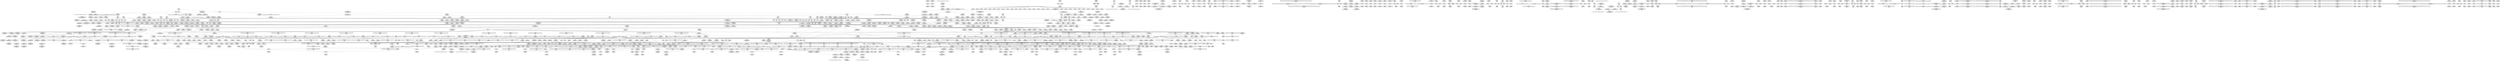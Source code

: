 digraph {
	CE0x5246d00 [shape=record,shape=Mrecord,label="{CE0x5246d00|rcu_read_unlock:do.end|*SummSink*}"]
	CE0x52455b0 [shape=record,shape=Mrecord,label="{CE0x52455b0|rcu_read_lock:land.lhs.true2|*SummSink*}"]
	CE0x51c2210 [shape=record,shape=Mrecord,label="{CE0x51c2210|selinux_ptrace_access_check:tmp12|security/selinux/hooks.c,1946|*SummSink*}"]
	CE0x5199810 [shape=record,shape=Mrecord,label="{CE0x5199810|GLOBAL:__llvm_gcov_ctr125|Global_var:__llvm_gcov_ctr125|*SummSink*}"]
	CE0x51abc60 [shape=record,shape=Mrecord,label="{CE0x51abc60|task_sid:do.body5}"]
	CE0x51a5bf0 [shape=record,shape=Mrecord,label="{CE0x51a5bf0|i64_4|*Constant*|*SummSource*}"]
	CE0x522ac90 [shape=record,shape=Mrecord,label="{CE0x522ac90|i64*_getelementptr_inbounds_(_13_x_i64_,_13_x_i64_*___llvm_gcov_ctr126,_i64_0,_i64_10)|*Constant*|*SummSource*}"]
	CE0x5242de0 [shape=record,shape=Mrecord,label="{CE0x5242de0|rcu_lock_acquire:tmp6|*SummSource*}"]
	CE0x51c13f0 [shape=record,shape=Mrecord,label="{CE0x51c13f0|selinux_ptrace_access_check:tmp2|security/selinux/hooks.c,1942|*SummSource*}"]
	CE0x51b9630 [shape=record,shape=Mrecord,label="{CE0x51b9630|current_has_perm:tmp3}"]
	CE0x523d190 [shape=record,shape=Mrecord,label="{CE0x523d190|i64*_getelementptr_inbounds_(_4_x_i64_,_4_x_i64_*___llvm_gcov_ctr133,_i64_0,_i64_1)|*Constant*|*SummSink*}"]
	CE0x526ff80 [shape=record,shape=Mrecord,label="{CE0x526ff80|rcu_read_unlock:tmp9|include/linux/rcupdate.h,933}"]
	CE0x52535d0 [shape=record,shape=Mrecord,label="{CE0x52535d0|rcu_read_unlock:tmp18|include/linux/rcupdate.h,933|*SummSink*}"]
	CE0x5234090 [shape=record,shape=Mrecord,label="{CE0x5234090|rcu_lock_release:tmp1}"]
	CE0x5210b10 [shape=record,shape=Mrecord,label="{CE0x5210b10|current_sid:sid|security/selinux/hooks.c,220|*SummSink*}"]
	CE0x51b2bb0 [shape=record,shape=Mrecord,label="{CE0x51b2bb0|get_current:tmp1|*SummSource*}"]
	CE0x51d8f00 [shape=record,shape=Mrecord,label="{CE0x51d8f00|i64*_getelementptr_inbounds_(_11_x_i64_,_11_x_i64_*___llvm_gcov_ctr125,_i64_0,_i64_10)|*Constant*}"]
	CE0x51f4b00 [shape=record,shape=Mrecord,label="{CE0x51f4b00|current_sid:tmp8|security/selinux/hooks.c,218}"]
	CE0x51dae50 [shape=record,shape=Mrecord,label="{CE0x51dae50|cred_sid:tmp5|security/selinux/hooks.c,196}"]
	CE0x526be20 [shape=record,shape=Mrecord,label="{CE0x526be20|i32_0|*Constant*}"]
	CE0x521c0e0 [shape=record,shape=Mrecord,label="{CE0x521c0e0|cred_sid:tmp}"]
	CE0x52796b0 [shape=record,shape=Mrecord,label="{CE0x52796b0|VOIDTB_TE:_CE_72,80_}"]
	CE0x51f7d00 [shape=record,shape=Mrecord,label="{CE0x51f7d00|GLOBAL:current_task|Global_var:current_task|*SummSource*}"]
	CE0x51c12d0 [shape=record,shape=Mrecord,label="{CE0x51c12d0|GLOBAL:task_sid|*Constant*}"]
	CE0x523d490 [shape=record,shape=Mrecord,label="{CE0x523d490|rcu_lock_release:tmp2}"]
	CE0x5277860 [shape=record,shape=Mrecord,label="{CE0x5277860|rcu_read_lock:tmp13|include/linux/rcupdate.h,882}"]
	CE0x52b1e00 [shape=record,shape=Mrecord,label="{CE0x52b1e00|rcu_lock_acquire:tmp1}"]
	CE0x52e5350 [shape=record,shape=Mrecord,label="{CE0x52e5350|__preempt_count_sub:tmp|*SummSource*}"]
	"CONST[source:0(mediator),value:2(dynamic)][purpose:{object}][SnkIdx:6]"
	CE0x522ae70 [shape=record,shape=Mrecord,label="{CE0x522ae70|task_sid:tmp22|security/selinux/hooks.c,208|*SummSink*}"]
	CE0x52265b0 [shape=record,shape=Mrecord,label="{CE0x52265b0|_call_void_mcount()_#3}"]
	"CONST[source:0(mediator),value:2(dynamic)][purpose:{object}][SnkIdx:2]"
	CE0x521c040 [shape=record,shape=Mrecord,label="{CE0x521c040|i64*_getelementptr_inbounds_(_2_x_i64_,_2_x_i64_*___llvm_gcov_ctr131,_i64_0,_i64_0)|*Constant*|*SummSink*}"]
	CE0x52cc980 [shape=record,shape=Mrecord,label="{CE0x52cc980|rcu_lock_release:bb|*SummSource*}"]
	"CONST[source:1(input),value:2(dynamic)][purpose:{operation}][SrcIdx:3]"
	CE0x51c5e30 [shape=record,shape=Mrecord,label="{CE0x51c5e30|selinux_ptrace_access_check:call5|security/selinux/hooks.c,1948|*SummSink*}"]
	CE0x52dcc80 [shape=record,shape=Mrecord,label="{CE0x52dcc80|__preempt_count_add:tmp2|*SummSource*}"]
	CE0x52b5e10 [shape=record,shape=Mrecord,label="{CE0x52b5e10|rcu_lock_release:__here|*SummSource*}"]
	CE0x526dea0 [shape=record,shape=Mrecord,label="{CE0x526dea0|rcu_read_lock:do.end}"]
	CE0x5228870 [shape=record,shape=Mrecord,label="{CE0x5228870|_ret_void,_!dbg_!27735|include/linux/rcupdate.h,938}"]
	CE0x522c250 [shape=record,shape=Mrecord,label="{CE0x522c250|i64*_getelementptr_inbounds_(_11_x_i64_,_11_x_i64_*___llvm_gcov_ctr132,_i64_0,_i64_10)|*Constant*}"]
	CE0x523ab10 [shape=record,shape=Mrecord,label="{CE0x523ab10|__preempt_count_add:do.body|*SummSource*}"]
	CE0x521e570 [shape=record,shape=Mrecord,label="{CE0x521e570|task_sid:call3|security/selinux/hooks.c,208|*SummSource*}"]
	CE0x5225a80 [shape=record,shape=Mrecord,label="{CE0x5225a80|_call_void_rcu_read_unlock()_#10,_!dbg_!27748|security/selinux/hooks.c,209}"]
	CE0x51bc130 [shape=record,shape=Mrecord,label="{CE0x51bc130|current_sid:bb|*SummSource*}"]
	CE0x51bc6c0 [shape=record,shape=Mrecord,label="{CE0x51bc6c0|current_sid:call|security/selinux/hooks.c,218}"]
	CE0x52ee280 [shape=record,shape=Mrecord,label="{CE0x52ee280|__preempt_count_add:tmp2}"]
	CE0x51ade70 [shape=record,shape=Mrecord,label="{CE0x51ade70|current_sid:if.end|*SummSink*}"]
	CE0x520e170 [shape=record,shape=Mrecord,label="{CE0x520e170|i64*_getelementptr_inbounds_(_11_x_i64_,_11_x_i64_*___llvm_gcov_ctr127,_i64_0,_i64_9)|*Constant*|*SummSource*}"]
	CE0x52bcd80 [shape=record,shape=Mrecord,label="{CE0x52bcd80|__rcu_read_unlock:tmp7|include/linux/rcupdate.h,245|*SummSource*}"]
	CE0x51ac470 [shape=record,shape=Mrecord,label="{CE0x51ac470|current_sid:tmp|*SummSink*}"]
	CE0x52bd9f0 [shape=record,shape=Mrecord,label="{CE0x52bd9f0|__rcu_read_unlock:do.body|*SummSource*}"]
	CE0x525e330 [shape=record,shape=Mrecord,label="{CE0x525e330|rcu_read_unlock:tmp20|include/linux/rcupdate.h,933}"]
	CE0x51aca60 [shape=record,shape=Mrecord,label="{CE0x51aca60|selinux_ptrace_access_check:if.end}"]
	CE0x5279130 [shape=record,shape=Mrecord,label="{CE0x5279130|VOIDTB_TE:_CE_32,36_}"]
	CE0x524cf30 [shape=record,shape=Mrecord,label="{CE0x524cf30|rcu_read_lock:tmp8|include/linux/rcupdate.h,882|*SummSource*}"]
	CE0x5243700 [shape=record,shape=Mrecord,label="{CE0x5243700|rcu_lock_acquire:__here}"]
	CE0x51a92b0 [shape=record,shape=Mrecord,label="{CE0x51a92b0|current_sid:if.end|*SummSource*}"]
	CE0x51baae0 [shape=record,shape=Mrecord,label="{CE0x51baae0|rcu_lock_acquire:tmp6}"]
	CE0x520ea30 [shape=record,shape=Mrecord,label="{CE0x520ea30|rcu_read_lock:tmp18|include/linux/rcupdate.h,882|*SummSource*}"]
	CE0x52cd4b0 [shape=record,shape=Mrecord,label="{CE0x52cd4b0|rcu_lock_release:tmp5|include/linux/rcupdate.h,423}"]
	CE0x51cc870 [shape=record,shape=Mrecord,label="{CE0x51cc870|task_sid:task|Function::task_sid&Arg::task::}"]
	CE0x52490a0 [shape=record,shape=Mrecord,label="{CE0x52490a0|rcu_read_lock:tmp22|include/linux/rcupdate.h,884}"]
	CE0x51d5120 [shape=record,shape=Mrecord,label="{CE0x51d5120|i8*_undef|*Constant*}"]
	CE0x521a8e0 [shape=record,shape=Mrecord,label="{CE0x521a8e0|task_sid:tmp18|security/selinux/hooks.c,208}"]
	CE0x52417e0 [shape=record,shape=Mrecord,label="{CE0x52417e0|task_sid:call7|security/selinux/hooks.c,208}"]
	CE0x52bc9a0 [shape=record,shape=Mrecord,label="{CE0x52bc9a0|__rcu_read_unlock:tmp6|include/linux/rcupdate.h,245|*SummSource*}"]
	CE0x51d5da0 [shape=record,shape=Mrecord,label="{CE0x51d5da0|__rcu_read_unlock:do.end}"]
	CE0x525d250 [shape=record,shape=Mrecord,label="{CE0x525d250|i8*_getelementptr_inbounds_(_44_x_i8_,_44_x_i8_*_.str47,_i32_0,_i32_0)|*Constant*}"]
	CE0x52747b0 [shape=record,shape=Mrecord,label="{CE0x52747b0|rcu_lock_acquire:indirectgoto|*SummSink*}"]
	CE0x51b3330 [shape=record,shape=Mrecord,label="{CE0x51b3330|_ret_i32_%call2,_!dbg_!27718|security/selinux/hooks.c,1544}"]
	CE0x51a1bc0 [shape=record,shape=Mrecord,label="{CE0x51a1bc0|selinux_ptrace_access_check:if.then2|*SummSource*}"]
	CE0x520d030 [shape=record,shape=Mrecord,label="{CE0x520d030|GLOBAL:lockdep_rcu_suspicious|*Constant*}"]
	CE0x51a6bc0 [shape=record,shape=Mrecord,label="{CE0x51a6bc0|selinux_ptrace_access_check:return|*SummSource*}"]
	CE0x5251fe0 [shape=record,shape=Mrecord,label="{CE0x5251fe0|__rcu_read_unlock:tmp}"]
	CE0x52de940 [shape=record,shape=Mrecord,label="{CE0x52de940|__preempt_count_add:tmp7|./arch/x86/include/asm/preempt.h,73}"]
	CE0x51fddd0 [shape=record,shape=Mrecord,label="{CE0x51fddd0|_call_void_lockdep_rcu_suspicious(i8*_getelementptr_inbounds_(_25_x_i8_,_25_x_i8_*_.str3,_i32_0,_i32_0),_i32_218,_i8*_getelementptr_inbounds_(_45_x_i8_,_45_x_i8_*_.str12,_i32_0,_i32_0))_#10,_!dbg_!27727|security/selinux/hooks.c,218}"]
	CE0x51cd8c0 [shape=record,shape=Mrecord,label="{CE0x51cd8c0|i32_78|*Constant*}"]
	CE0x51c38b0 [shape=record,shape=Mrecord,label="{CE0x51c38b0|i64*_getelementptr_inbounds_(_9_x_i64_,_9_x_i64_*___llvm_gcov_ctr124,_i64_0,_i64_6)|*Constant*|*SummSink*}"]
	CE0x525fc60 [shape=record,shape=Mrecord,label="{CE0x525fc60|rcu_read_unlock:tmp4|include/linux/rcupdate.h,933|*SummSink*}"]
	CE0x5201e30 [shape=record,shape=Mrecord,label="{CE0x5201e30|task_sid:call7|security/selinux/hooks.c,208}"]
	CE0x51db2f0 [shape=record,shape=Mrecord,label="{CE0x51db2f0|i64*_getelementptr_inbounds_(_11_x_i64_,_11_x_i64_*___llvm_gcov_ctr127,_i64_0,_i64_1)|*Constant*|*SummSource*}"]
	CE0x51a7610 [shape=record,shape=Mrecord,label="{CE0x51a7610|selinux_ptrace_access_check:and|security/selinux/hooks.c,1945|*SummSource*}"]
	CE0x51b4750 [shape=record,shape=Mrecord,label="{CE0x51b4750|task_sid:entry}"]
	CE0x526aa70 [shape=record,shape=Mrecord,label="{CE0x526aa70|rcu_lock_acquire:map|Function::rcu_lock_acquire&Arg::map::|*SummSink*}"]
	CE0x51c6d40 [shape=record,shape=Mrecord,label="{CE0x51c6d40|selinux_ptrace_access_check:tobool1|security/selinux/hooks.c,1945}"]
	CE0x523a800 [shape=record,shape=Mrecord,label="{CE0x523a800|__preempt_count_add:bb|*SummSource*}"]
	CE0x526f350 [shape=record,shape=Mrecord,label="{CE0x526f350|_call_void_mcount()_#3|*SummSource*}"]
	CE0x51d9330 [shape=record,shape=Mrecord,label="{CE0x51d9330|i64*_getelementptr_inbounds_(_11_x_i64_,_11_x_i64_*___llvm_gcov_ctr125,_i64_0,_i64_10)|*Constant*|*SummSink*}"]
	CE0x5306e50 [shape=record,shape=Mrecord,label="{CE0x5306e50|_call_void_mcount()_#3|*SummSource*}"]
	CE0x51fde40 [shape=record,shape=Mrecord,label="{CE0x51fde40|_call_void_lockdep_rcu_suspicious(i8*_getelementptr_inbounds_(_25_x_i8_,_25_x_i8_*_.str3,_i32_0,_i32_0),_i32_218,_i8*_getelementptr_inbounds_(_45_x_i8_,_45_x_i8_*_.str12,_i32_0,_i32_0))_#10,_!dbg_!27727|security/selinux/hooks.c,218|*SummSource*}"]
	CE0x51b1780 [shape=record,shape=Mrecord,label="{CE0x51b1780|i16_6|*Constant*|*SummSink*}"]
	CE0x52dbd40 [shape=record,shape=Mrecord,label="{CE0x52dbd40|__preempt_count_sub:tmp4|./arch/x86/include/asm/preempt.h,77|*SummSource*}"]
	CE0x5261820 [shape=record,shape=Mrecord,label="{CE0x5261820|GLOBAL:rcu_lock_map|Global_var:rcu_lock_map|*SummSource*}"]
	CE0x5236320 [shape=record,shape=Mrecord,label="{CE0x5236320|current_sid:tmp21|security/selinux/hooks.c,218}"]
	CE0x51b0bf0 [shape=record,shape=Mrecord,label="{CE0x51b0bf0|selinux_ptrace_access_check:call7|security/selinux/hooks.c,1951}"]
	CE0x5239d40 [shape=record,shape=Mrecord,label="{CE0x5239d40|current_sid:tmp4|security/selinux/hooks.c,218}"]
	CE0x51bda30 [shape=record,shape=Mrecord,label="{CE0x51bda30|GLOBAL:lockdep_rcu_suspicious|*Constant*|*SummSink*}"]
	CE0x520fc30 [shape=record,shape=Mrecord,label="{CE0x520fc30|current_sid:tmp22|security/selinux/hooks.c,218}"]
	CE0x51f3450 [shape=record,shape=Mrecord,label="{CE0x51f3450|task_sid:call3|security/selinux/hooks.c,208|*SummSink*}"]
	CE0x5271930 [shape=record,shape=Mrecord,label="{CE0x5271930|current_sid:bb}"]
	CE0x51f85d0 [shape=record,shape=Mrecord,label="{CE0x51f85d0|_call_void_mcount()_#3|*SummSource*}"]
	CE0x5246170 [shape=record,shape=Mrecord,label="{CE0x5246170|cred_sid:tmp5|security/selinux/hooks.c,196|*SummSink*}"]
	CE0x51a4320 [shape=record,shape=Mrecord,label="{CE0x51a4320|selinux_ptrace_access_check:bb|*SummSource*}"]
	CE0x5225e20 [shape=record,shape=Mrecord,label="{CE0x5225e20|rcu_lock_acquire:entry}"]
	CE0x51c6480 [shape=record,shape=Mrecord,label="{CE0x51c6480|selinux_ptrace_access_check:if.end6}"]
	CE0x5201cb0 [shape=record,shape=Mrecord,label="{CE0x5201cb0|task_sid:tmp26|security/selinux/hooks.c,208|*SummSink*}"]
	CE0x5216950 [shape=record,shape=Mrecord,label="{CE0x5216950|rcu_read_lock:tmp4|include/linux/rcupdate.h,882|*SummSource*}"]
	CE0x51abb90 [shape=record,shape=Mrecord,label="{CE0x51abb90|task_sid:if.then|*SummSink*}"]
	CE0x526b880 [shape=record,shape=Mrecord,label="{CE0x526b880|rcu_read_lock:tmp3|*SummSink*}"]
	CE0x526c760 [shape=record,shape=Mrecord,label="{CE0x526c760|rcu_read_lock:tmp2}"]
	CE0x52721b0 [shape=record,shape=Mrecord,label="{CE0x52721b0|rcu_read_unlock:tmp17|include/linux/rcupdate.h,933}"]
	CE0x51fa860 [shape=record,shape=Mrecord,label="{CE0x51fa860|current_sid:tobool1|security/selinux/hooks.c,218}"]
	CE0x5278710 [shape=record,shape=Mrecord,label="{CE0x5278710|rcu_read_lock:tmp16|include/linux/rcupdate.h,882}"]
	CE0x522f140 [shape=record,shape=Mrecord,label="{CE0x522f140|__rcu_read_unlock:entry}"]
	CE0x51daca0 [shape=record,shape=Mrecord,label="{CE0x51daca0|rcu_read_lock:tmp12|include/linux/rcupdate.h,882|*SummSink*}"]
	CE0x5239e90 [shape=record,shape=Mrecord,label="{CE0x5239e90|__rcu_read_lock:tmp|*SummSource*}"]
	CE0x5256aa0 [shape=record,shape=Mrecord,label="{CE0x5256aa0|i8*_getelementptr_inbounds_(_41_x_i8_,_41_x_i8_*_.str44,_i32_0,_i32_0)|*Constant*}"]
	CE0x51c2ac0 [shape=record,shape=Mrecord,label="{CE0x51c2ac0|i64_0|*Constant*|*SummSource*}"]
	CE0x51a8d20 [shape=record,shape=Mrecord,label="{CE0x51a8d20|current_has_perm:call|security/selinux/hooks.c,1542|*SummSource*}"]
	CE0x52596f0 [shape=record,shape=Mrecord,label="{CE0x52596f0|i64*_getelementptr_inbounds_(_11_x_i64_,_11_x_i64_*___llvm_gcov_ctr125,_i64_0,_i64_10)|*Constant*}"]
	CE0x529d120 [shape=record,shape=Mrecord,label="{CE0x529d120|i64*_getelementptr_inbounds_(_4_x_i64_,_4_x_i64_*___llvm_gcov_ctr133,_i64_0,_i64_0)|*Constant*|*SummSource*}"]
	CE0x52dd210 [shape=record,shape=Mrecord,label="{CE0x52dd210|__preempt_count_add:tmp6|./arch/x86/include/asm/preempt.h,73|*SummSource*}"]
	CE0x51b8100 [shape=record,shape=Mrecord,label="{CE0x51b8100|selinux_ptrace_access_check:if.then|*SummSink*}"]
	CE0x51d3020 [shape=record,shape=Mrecord,label="{CE0x51d3020|current_sid:tmp14|security/selinux/hooks.c,218}"]
	CE0x5224520 [shape=record,shape=Mrecord,label="{CE0x5224520|task_sid:tmp25|security/selinux/hooks.c,208}"]
	CE0x5245990 [shape=record,shape=Mrecord,label="{CE0x5245990|get_current:tmp4|./arch/x86/include/asm/current.h,14}"]
	CE0x522f4b0 [shape=record,shape=Mrecord,label="{CE0x522f4b0|current_sid:do.body}"]
	CE0x51d33c0 [shape=record,shape=Mrecord,label="{CE0x51d33c0|task_sid:tmp6|security/selinux/hooks.c,208|*SummSource*}"]
	CE0x5241f00 [shape=record,shape=Mrecord,label="{CE0x5241f00|rcu_lock_acquire:tmp5|include/linux/rcupdate.h,418}"]
	CE0x529d2a0 [shape=record,shape=Mrecord,label="{CE0x529d2a0|rcu_lock_release:bb|*SummSink*}"]
	CE0x51c1c80 [shape=record,shape=Mrecord,label="{CE0x51c1c80|i64*_getelementptr_inbounds_(_11_x_i64_,_11_x_i64_*___llvm_gcov_ctr125,_i64_0,_i64_1)|*Constant*|*SummSink*}"]
	CE0x5259760 [shape=record,shape=Mrecord,label="{CE0x5259760|current_sid:tmp20|security/selinux/hooks.c,218}"]
	CE0x52374d0 [shape=record,shape=Mrecord,label="{CE0x52374d0|task_sid:tmp26|security/selinux/hooks.c,208}"]
	CE0x5232900 [shape=record,shape=Mrecord,label="{CE0x5232900|current_sid:tmp23|security/selinux/hooks.c,218}"]
	CE0x51fa710 [shape=record,shape=Mrecord,label="{CE0x51fa710|current_sid:tmp8|security/selinux/hooks.c,218|*SummSource*}"]
	CE0x523def0 [shape=record,shape=Mrecord,label="{CE0x523def0|__rcu_read_lock:do.body|*SummSource*}"]
	CE0x51c31f0 [shape=record,shape=Mrecord,label="{CE0x51c31f0|GLOBAL:current_sid|*Constant*}"]
	CE0x5222640 [shape=record,shape=Mrecord,label="{CE0x5222640|cred_sid:tmp3|*SummSource*}"]
	CE0x51f4e20 [shape=record,shape=Mrecord,label="{CE0x51f4e20|task_sid:call|security/selinux/hooks.c,208}"]
	CE0x51b4f60 [shape=record,shape=Mrecord,label="{CE0x51b4f60|avc_has_perm:entry|*SummSource*}"]
	CE0x5279a00 [shape=record,shape=Mrecord,label="{CE0x5279a00|VOIDTB_TE:_CE_104,112_}"]
	CE0x6379060 [shape=record,shape=Mrecord,label="{CE0x6379060|selinux_ptrace_access_check:child|Function::selinux_ptrace_access_check&Arg::child::}"]
	CE0x529b760 [shape=record,shape=Mrecord,label="{CE0x529b760|task_sid:tmp11|security/selinux/hooks.c,208}"]
	"CONST[source:0(mediator),value:2(dynamic)][purpose:{subject}][SnkIdx:0]"
	CE0x5273fd0 [shape=record,shape=Mrecord,label="{CE0x5273fd0|rcu_read_unlock:tmp13|include/linux/rcupdate.h,933|*SummSource*}"]
	CE0x529f490 [shape=record,shape=Mrecord,label="{CE0x529f490|rcu_lock_release:indirectgoto}"]
	CE0x51d4450 [shape=record,shape=Mrecord,label="{CE0x51d4450|current_sid:tobool|security/selinux/hooks.c,218}"]
	CE0x51fc1b0 [shape=record,shape=Mrecord,label="{CE0x51fc1b0|task_sid:tmp3|*SummSource*}"]
	CE0x524abe0 [shape=record,shape=Mrecord,label="{CE0x524abe0|rcu_read_lock:do.body|*SummSource*}"]
	CE0x5218790 [shape=record,shape=Mrecord,label="{CE0x5218790|task_sid:tmp11|security/selinux/hooks.c,208}"]
	CE0x5209e30 [shape=record,shape=Mrecord,label="{CE0x5209e30|i64*_getelementptr_inbounds_(_4_x_i64_,_4_x_i64_*___llvm_gcov_ctr129,_i64_0,_i64_3)|*Constant*|*SummSource*}"]
	CE0x5261550 [shape=record,shape=Mrecord,label="{CE0x5261550|GLOBAL:__llvm_gcov_ctr132|Global_var:__llvm_gcov_ctr132|*SummSink*}"]
	CE0x5200ae0 [shape=record,shape=Mrecord,label="{CE0x5200ae0|task_sid:tmp5|security/selinux/hooks.c,208|*SummSource*}"]
	CE0x521d940 [shape=record,shape=Mrecord,label="{CE0x521d940|_ret_void,_!dbg_!27717|include/linux/rcupdate.h,240}"]
	CE0x5231520 [shape=record,shape=Mrecord,label="{CE0x5231520|task_sid:tmp17|security/selinux/hooks.c,208}"]
	CE0x52224f0 [shape=record,shape=Mrecord,label="{CE0x52224f0|cred_sid:tmp3}"]
	CE0x524d490 [shape=record,shape=Mrecord,label="{CE0x524d490|rcu_read_unlock:tmp2|*SummSink*}"]
	CE0x5219100 [shape=record,shape=Mrecord,label="{CE0x5219100|task_sid:land.lhs.true2|*SummSource*}"]
	CE0x5239480 [shape=record,shape=Mrecord,label="{CE0x5239480|task_sid:bb}"]
	CE0x51f61b0 [shape=record,shape=Mrecord,label="{CE0x51f61b0|i32_218|*Constant*|*SummSink*}"]
	CE0x52a1100 [shape=record,shape=Mrecord,label="{CE0x52a1100|rcu_lock_acquire:tmp4|include/linux/rcupdate.h,418|*SummSink*}"]
	CE0x51b1650 [shape=record,shape=Mrecord,label="{CE0x51b1650|i16_6|*Constant*|*SummSource*}"]
	CE0x51cd040 [shape=record,shape=Mrecord,label="{CE0x51cd040|get_current:entry}"]
	CE0x526a020 [shape=record,shape=Mrecord,label="{CE0x526a020|rcu_read_lock:tmp}"]
	CE0x51f5740 [shape=record,shape=Mrecord,label="{CE0x51f5740|rcu_lock_acquire:entry|*SummSink*}"]
	"CONST[source:2(external),value:0(static)][purpose:{operation}][SrcIdx:1]"
	CE0x51aaee0 [shape=record,shape=Mrecord,label="{CE0x51aaee0|VOIDTB_TE:_CE_16,20_}"]
	CE0x5238c40 [shape=record,shape=Mrecord,label="{CE0x5238c40|GLOBAL:__llvm_gcov_ctr125|Global_var:__llvm_gcov_ctr125}"]
	CE0x52284f0 [shape=record,shape=Mrecord,label="{CE0x52284f0|rcu_read_unlock:entry|*SummSource*}"]
	CE0x522a960 [shape=record,shape=Mrecord,label="{CE0x522a960|task_sid:tmp23|security/selinux/hooks.c,208}"]
	CE0x52e5170 [shape=record,shape=Mrecord,label="{CE0x52e5170|__preempt_count_sub:tmp}"]
	CE0x51d3f80 [shape=record,shape=Mrecord,label="{CE0x51d3f80|current_has_perm:tmp2}"]
	CE0x5230770 [shape=record,shape=Mrecord,label="{CE0x5230770|current_sid:tmp24|security/selinux/hooks.c,220}"]
	CE0x5271640 [shape=record,shape=Mrecord,label="{CE0x5271640|task_sid:tobool1|security/selinux/hooks.c,208}"]
	CE0x52bd490 [shape=record,shape=Mrecord,label="{CE0x52bd490|i64*_getelementptr_inbounds_(_4_x_i64_,_4_x_i64_*___llvm_gcov_ctr134,_i64_0,_i64_3)|*Constant*|*SummSink*}"]
	CE0x519a3f0 [shape=record,shape=Mrecord,label="{CE0x519a3f0|selinux_ptrace_access_check:tobool1|security/selinux/hooks.c,1945|*SummSink*}"]
	CE0x51a4b60 [shape=record,shape=Mrecord,label="{CE0x51a4b60|GLOBAL:__llvm_gcov_ctr124|Global_var:__llvm_gcov_ctr124|*SummSource*}"]
	CE0x52d2420 [shape=record,shape=Mrecord,label="{CE0x52d2420|void_(i32*,_i32,_i32*)*_asm_addl_$1,_%gs:$0_,_*m,ri,*m,_dirflag_,_fpsr_,_flags_|*SummSink*}"]
	CE0x51aa890 [shape=record,shape=Mrecord,label="{CE0x51aa890|selinux_ptrace_access_check:tmp12|security/selinux/hooks.c,1946|*SummSource*}"]
	CE0x5251020 [shape=record,shape=Mrecord,label="{CE0x5251020|i64*_getelementptr_inbounds_(_13_x_i64_,_13_x_i64_*___llvm_gcov_ctr126,_i64_0,_i64_9)|*Constant*}"]
	CE0x51be200 [shape=record,shape=Mrecord,label="{CE0x51be200|selinux_ptrace_access_check:call7|security/selinux/hooks.c,1951|*SummSink*}"]
	CE0x5258560 [shape=record,shape=Mrecord,label="{CE0x5258560|GLOBAL:current_sid.__warned|Global_var:current_sid.__warned}"]
	CE0x5217b20 [shape=record,shape=Mrecord,label="{CE0x5217b20|rcu_read_lock:tobool1|include/linux/rcupdate.h,882|*SummSource*}"]
	CE0x52212a0 [shape=record,shape=Mrecord,label="{CE0x52212a0|rcu_read_lock:bb|*SummSource*}"]
	CE0x5209c60 [shape=record,shape=Mrecord,label="{CE0x5209c60|__preempt_count_add:tmp1|*SummSink*}"]
	CE0x5252dc0 [shape=record,shape=Mrecord,label="{CE0x5252dc0|i64*_getelementptr_inbounds_(_11_x_i64_,_11_x_i64_*___llvm_gcov_ctr132,_i64_0,_i64_0)|*Constant*}"]
	CE0x51d0160 [shape=record,shape=Mrecord,label="{CE0x51d0160|current_sid:tmp6|security/selinux/hooks.c,218|*SummSource*}"]
	CE0x5216f50 [shape=record,shape=Mrecord,label="{CE0x5216f50|_ret_void,_!dbg_!27717|include/linux/rcupdate.h,419|*SummSource*}"]
	CE0x5246c70 [shape=record,shape=Mrecord,label="{CE0x5246c70|rcu_read_unlock:do.end|*SummSource*}"]
	CE0x52167b0 [shape=record,shape=Mrecord,label="{CE0x52167b0|i64_0|*Constant*}"]
	CE0x51d9730 [shape=record,shape=Mrecord,label="{CE0x51d9730|current_sid:tmp20|security/selinux/hooks.c,218|*SummSink*}"]
	CE0x52335b0 [shape=record,shape=Mrecord,label="{CE0x52335b0|_call_void_asm_sideeffect_,_memory_,_dirflag_,_fpsr_,_flags_()_#3,_!dbg_!27714,_!srcloc_!27715|include/linux/rcupdate.h,239|*SummSink*}"]
	CE0x51fcfb0 [shape=record,shape=Mrecord,label="{CE0x51fcfb0|current_sid:tmp10|security/selinux/hooks.c,218|*SummSource*}"]
	CE0x5234330 [shape=record,shape=Mrecord,label="{CE0x5234330|i64*_getelementptr_inbounds_(_4_x_i64_,_4_x_i64_*___llvm_gcov_ctr133,_i64_0,_i64_1)|*Constant*}"]
	CE0x5216130 [shape=record,shape=Mrecord,label="{CE0x5216130|task_sid:tmp9|security/selinux/hooks.c,208}"]
	CE0x5251450 [shape=record,shape=Mrecord,label="{CE0x5251450|rcu_read_unlock:tmp8|include/linux/rcupdate.h,933|*SummSource*}"]
	CE0x5254b20 [shape=record,shape=Mrecord,label="{CE0x5254b20|rcu_read_unlock:tmp12|include/linux/rcupdate.h,933|*SummSource*}"]
	CE0x51ce250 [shape=record,shape=Mrecord,label="{CE0x51ce250|current_sid:tmp21|security/selinux/hooks.c,218|*SummSource*}"]
	CE0x52327b0 [shape=record,shape=Mrecord,label="{CE0x52327b0|task_sid:tmp22|security/selinux/hooks.c,208}"]
	CE0x521bee0 [shape=record,shape=Mrecord,label="{CE0x521bee0|i64*_getelementptr_inbounds_(_2_x_i64_,_2_x_i64_*___llvm_gcov_ctr131,_i64_0,_i64_0)|*Constant*|*SummSource*}"]
	CE0x51abfb0 [shape=record,shape=Mrecord,label="{CE0x51abfb0|_ret_i32_%tmp24,_!dbg_!27742|security/selinux/hooks.c,220|*SummSink*}"]
	CE0x51c9f90 [shape=record,shape=Mrecord,label="{CE0x51c9f90|i64*_getelementptr_inbounds_(_9_x_i64_,_9_x_i64_*___llvm_gcov_ctr124,_i64_0,_i64_7)|*Constant*|*SummSink*}"]
	CE0x5256390 [shape=record,shape=Mrecord,label="{CE0x5256390|rcu_read_unlock:tmp10|include/linux/rcupdate.h,933|*SummSink*}"]
	CE0x521c7d0 [shape=record,shape=Mrecord,label="{CE0x521c7d0|__preempt_count_add:val|Function::__preempt_count_add&Arg::val::|*SummSink*}"]
	CE0x5239bf0 [shape=record,shape=Mrecord,label="{CE0x5239bf0|i64_2|*Constant*}"]
	CE0x522b190 [shape=record,shape=Mrecord,label="{CE0x522b190|task_sid:tmp23|security/selinux/hooks.c,208|*SummSource*}"]
	CE0x523df60 [shape=record,shape=Mrecord,label="{CE0x523df60|__rcu_read_lock:do.body|*SummSink*}"]
	CE0x51fd7d0 [shape=record,shape=Mrecord,label="{CE0x51fd7d0|i8_1|*Constant*|*SummSource*}"]
	CE0x51f41e0 [shape=record,shape=Mrecord,label="{CE0x51f41e0|current_sid:tmp2|*SummSink*}"]
	CE0x5276b10 [shape=record,shape=Mrecord,label="{CE0x5276b10|i64_5|*Constant*}"]
	CE0x52b7dd0 [shape=record,shape=Mrecord,label="{CE0x52b7dd0|__preempt_count_sub:val|Function::__preempt_count_sub&Arg::val::}"]
	CE0x52bd7b0 [shape=record,shape=Mrecord,label="{CE0x52bd7b0|__rcu_read_unlock:tmp6|include/linux/rcupdate.h,245|*SummSink*}"]
	CE0x52433a0 [shape=record,shape=Mrecord,label="{CE0x52433a0|i8*_undef|*Constant*}"]
	CE0x52126b0 [shape=record,shape=Mrecord,label="{CE0x52126b0|_ret_i32_%call7,_!dbg_!27749|security/selinux/hooks.c,210}"]
	CE0x51fac00 [shape=record,shape=Mrecord,label="{CE0x51fac00|current_has_perm:tmp|*SummSource*}"]
	CE0x52e51e0 [shape=record,shape=Mrecord,label="{CE0x52e51e0|COLLAPSED:_GCMRE___llvm_gcov_ctr135_internal_global_4_x_i64_zeroinitializer:_elem_0:default:}"]
	CE0x51aae70 [shape=record,shape=Mrecord,label="{CE0x51aae70|VOIDTB_TE:_CE_8,16_}"]
	CE0x51c96c0 [shape=record,shape=Mrecord,label="{CE0x51c96c0|selinux_ptrace_access_check:tmp5|security/selinux/hooks.c,1942}"]
	CE0x5277aa0 [shape=record,shape=Mrecord,label="{CE0x5277aa0|rcu_read_lock:tmp13|include/linux/rcupdate.h,882|*SummSource*}"]
	CE0x5277540 [shape=record,shape=Mrecord,label="{CE0x5277540|i64*_getelementptr_inbounds_(_11_x_i64_,_11_x_i64_*___llvm_gcov_ctr132,_i64_0,_i64_8)|*Constant*|*SummSource*}"]
	CE0x5213dd0 [shape=record,shape=Mrecord,label="{CE0x5213dd0|i16_2|*Constant*|*SummSink*}"]
	CE0x51fc2f0 [shape=record,shape=Mrecord,label="{CE0x51fc2f0|_call_void_mcount()_#3}"]
	CE0x51cf780 [shape=record,shape=Mrecord,label="{CE0x51cf780|i64*_getelementptr_inbounds_(_13_x_i64_,_13_x_i64_*___llvm_gcov_ctr126,_i64_0,_i64_9)|*Constant*|*SummSource*}"]
	CE0x52397c0 [shape=record,shape=Mrecord,label="{CE0x52397c0|__rcu_read_lock:bb|*SummSource*}"]
	CE0x52119c0 [shape=record,shape=Mrecord,label="{CE0x52119c0|current_sid:tmp24|security/selinux/hooks.c,220|*SummSink*}"]
	CE0x5235e30 [shape=record,shape=Mrecord,label="{CE0x5235e30|i64*_getelementptr_inbounds_(_13_x_i64_,_13_x_i64_*___llvm_gcov_ctr126,_i64_0,_i64_0)|*Constant*}"]
	CE0x51b30c0 [shape=record,shape=Mrecord,label="{CE0x51b30c0|i32_128|*Constant*|*SummSink*}"]
	CE0x5215580 [shape=record,shape=Mrecord,label="{CE0x5215580|task_sid:tmp18|security/selinux/hooks.c,208|*SummSink*}"]
	CE0x5213c40 [shape=record,shape=Mrecord,label="{CE0x5213c40|i16_2|*Constant*|*SummSource*}"]
	CE0x51a8b00 [shape=record,shape=Mrecord,label="{CE0x51a8b00|GLOBAL:current_sid|*Constant*}"]
	CE0x5252080 [shape=record,shape=Mrecord,label="{CE0x5252080|i64*_getelementptr_inbounds_(_4_x_i64_,_4_x_i64_*___llvm_gcov_ctr134,_i64_0,_i64_0)|*Constant*}"]
	CE0x523bd40 [shape=record,shape=Mrecord,label="{CE0x523bd40|COLLAPSED:_GCMRE___llvm_gcov_ctr133_internal_global_4_x_i64_zeroinitializer:_elem_0:default:}"]
	CE0x5201220 [shape=record,shape=Mrecord,label="{CE0x5201220|cred_sid:tmp|*SummSource*}"]
	CE0x5219060 [shape=record,shape=Mrecord,label="{CE0x5219060|task_sid:land.lhs.true2}"]
	CE0x5201c40 [shape=record,shape=Mrecord,label="{CE0x5201c40|task_sid:tmp26|security/selinux/hooks.c,208|*SummSource*}"]
	CE0x52d93e0 [shape=record,shape=Mrecord,label="{CE0x52d93e0|GLOBAL:__preempt_count|Global_var:__preempt_count}"]
	CE0x51b3660 [shape=record,shape=Mrecord,label="{CE0x51b3660|_ret_i32_%call2,_!dbg_!27718|security/selinux/hooks.c,1544|*SummSink*}"]
	CE0x51c82c0 [shape=record,shape=Mrecord,label="{CE0x51c82c0|selinux_ptrace_access_check:tmp11|security/selinux/hooks.c,1945|*SummSink*}"]
	CE0x5218910 [shape=record,shape=Mrecord,label="{CE0x5218910|task_sid:tmp10|security/selinux/hooks.c,208|*SummSource*}"]
	CE0x51ba0a0 [shape=record,shape=Mrecord,label="{CE0x51ba0a0|task_sid:tobool|security/selinux/hooks.c,208}"]
	CE0x51d3d20 [shape=record,shape=Mrecord,label="{CE0x51d3d20|GLOBAL:lockdep_rcu_suspicious|*Constant*}"]
	CE0x51ce960 [shape=record,shape=Mrecord,label="{CE0x51ce960|COLLAPSED:_CMRE:_elem_0::|security/selinux/hooks.c,218}"]
	CE0x5259310 [shape=record,shape=Mrecord,label="{CE0x5259310|rcu_read_unlock:tmp6|include/linux/rcupdate.h,933}"]
	CE0x522f890 [shape=record,shape=Mrecord,label="{CE0x522f890|_ret_void,_!dbg_!27717|include/linux/rcupdate.h,245|*SummSource*}"]
	CE0x527a070 [shape=record,shape=Mrecord,label="{CE0x527a070|VOIDTB_TE:_CE_168,176_}"]
	CE0x52585d0 [shape=record,shape=Mrecord,label="{CE0x52585d0|current_sid:tmp8|security/selinux/hooks.c,218}"]
	CE0x5245800 [shape=record,shape=Mrecord,label="{CE0x5245800|_call_void_mcount()_#3|*SummSource*}"]
	CE0x526d860 [shape=record,shape=Mrecord,label="{CE0x526d860|GLOBAL:__rcu_read_lock|*Constant*|*SummSource*}"]
	CE0x5248b40 [shape=record,shape=Mrecord,label="{CE0x5248b40|rcu_read_lock:tmp21|include/linux/rcupdate.h,884|*SummSource*}"]
	CE0x52023f0 [shape=record,shape=Mrecord,label="{CE0x52023f0|GLOBAL:cred_sid|*Constant*}"]
	CE0x51aafb0 [shape=record,shape=Mrecord,label="{CE0x51aafb0|i32_(i32,_i32,_i16,_i32,_%struct.common_audit_data*)*_bitcast_(i32_(i32,_i32,_i16,_i32,_%struct.common_audit_data.495*)*_avc_has_perm_to_i32_(i32,_i32,_i16,_i32,_%struct.common_audit_data*)*)|*Constant*}"]
	CE0x52dbdb0 [shape=record,shape=Mrecord,label="{CE0x52dbdb0|__preempt_count_sub:tmp4|./arch/x86/include/asm/preempt.h,77|*SummSink*}"]
	CE0x51fb170 [shape=record,shape=Mrecord,label="{CE0x51fb170|task_sid:tmp5|security/selinux/hooks.c,208|*SummSink*}"]
	CE0x51faf30 [shape=record,shape=Mrecord,label="{CE0x51faf30|current_sid:if.then|*SummSink*}"]
	CE0x5231630 [shape=record,shape=Mrecord,label="{CE0x5231630|__preempt_count_add:entry}"]
	CE0x51f3ce0 [shape=record,shape=Mrecord,label="{CE0x51f3ce0|current_has_perm:tmp1|*SummSource*}"]
	CE0x51a1850 [shape=record,shape=Mrecord,label="{CE0x51a1850|selinux_ptrace_access_check:if.then2}"]
	CE0x52cde20 [shape=record,shape=Mrecord,label="{CE0x52cde20|i32_1|*Constant*}"]
	CE0x523bdb0 [shape=record,shape=Mrecord,label="{CE0x523bdb0|rcu_lock_release:tmp|*SummSource*}"]
	CE0x5212140 [shape=record,shape=Mrecord,label="{CE0x5212140|_ret_void,_!dbg_!27735|include/linux/rcupdate.h,884}"]
	CE0x52d6a60 [shape=record,shape=Mrecord,label="{CE0x52d6a60|rcu_lock_release:tmp4|include/linux/rcupdate.h,423|*SummSink*}"]
	CE0x51fa450 [shape=record,shape=Mrecord,label="{CE0x51fa450|task_sid:tobool|security/selinux/hooks.c,208|*SummSource*}"]
	CE0x524d5f0 [shape=record,shape=Mrecord,label="{CE0x524d5f0|rcu_read_lock:tmp|*SummSource*}"]
	CE0x520b400 [shape=record,shape=Mrecord,label="{CE0x520b400|task_sid:tmp25|security/selinux/hooks.c,208|*SummSource*}"]
	CE0x5215100 [shape=record,shape=Mrecord,label="{CE0x5215100|task_sid:land.lhs.true|*SummSource*}"]
	CE0x52226b0 [shape=record,shape=Mrecord,label="{CE0x52226b0|cred_sid:tmp3|*SummSink*}"]
	CE0x51badf0 [shape=record,shape=Mrecord,label="{CE0x51badf0|current_has_perm:entry|*SummSink*}"]
	CE0x526c200 [shape=record,shape=Mrecord,label="{CE0x526c200|current_sid:tmp}"]
	CE0x529fe80 [shape=record,shape=Mrecord,label="{CE0x529fe80|_call_void_mcount()_#3}"]
	CE0x523e9f0 [shape=record,shape=Mrecord,label="{CE0x523e9f0|i64_1|*Constant*}"]
	CE0x520e470 [shape=record,shape=Mrecord,label="{CE0x520e470|rcu_read_lock:tmp17|include/linux/rcupdate.h,882}"]
	CE0x522b4e0 [shape=record,shape=Mrecord,label="{CE0x522b4e0|task_sid:tmp23|security/selinux/hooks.c,208|*SummSink*}"]
	CE0x522ebb0 [shape=record,shape=Mrecord,label="{CE0x522ebb0|_call_void___rcu_read_unlock()_#10,_!dbg_!27734|include/linux/rcupdate.h,937|*SummSink*}"]
	CE0x51fef50 [shape=record,shape=Mrecord,label="{CE0x51fef50|current_sid:tmp|*SummSource*}"]
	CE0x52b1d90 [shape=record,shape=Mrecord,label="{CE0x52b1d90|rcu_lock_acquire:tmp|*SummSink*}"]
	CE0x51b4cd0 [shape=record,shape=Mrecord,label="{CE0x51b4cd0|avc_has_perm:entry}"]
	CE0x51f8c70 [shape=record,shape=Mrecord,label="{CE0x51f8c70|current_sid:tmp14|security/selinux/hooks.c,218|*SummSink*}"]
	CE0x52cf2a0 [shape=record,shape=Mrecord,label="{CE0x52cf2a0|i32_2|*Constant*}"]
	CE0x51fee70 [shape=record,shape=Mrecord,label="{CE0x51fee70|current_sid:tmp}"]
	CE0x51fa5c0 [shape=record,shape=Mrecord,label="{CE0x51fa5c0|task_sid:tmp5|security/selinux/hooks.c,208}"]
	CE0x51d6380 [shape=record,shape=Mrecord,label="{CE0x51d6380|COLLAPSED:_GCMRE___llvm_gcov_ctr129_internal_global_4_x_i64_zeroinitializer:_elem_0:default:}"]
	CE0x52215f0 [shape=record,shape=Mrecord,label="{CE0x52215f0|_call_void_mcount()_#3|*SummSink*}"]
	CE0x526e050 [shape=record,shape=Mrecord,label="{CE0x526e050|rcu_read_lock:bb}"]
	CE0x6e569b0 [shape=record,shape=Mrecord,label="{CE0x6e569b0|i64_0|*Constant*|*SummSink*}"]
	CE0x524fc50 [shape=record,shape=Mrecord,label="{CE0x524fc50|i64*_getelementptr_inbounds_(_11_x_i64_,_11_x_i64_*___llvm_gcov_ctr132,_i64_0,_i64_1)|*Constant*|*SummSink*}"]
	CE0x51db570 [shape=record,shape=Mrecord,label="{CE0x51db570|i32_(i32,_i32,_i16,_i32,_%struct.common_audit_data*)*_bitcast_(i32_(i32,_i32,_i16,_i32,_%struct.common_audit_data.495*)*_avc_has_perm_to_i32_(i32,_i32,_i16,_i32,_%struct.common_audit_data*)*)|*Constant*}"]
	CE0x5260470 [shape=record,shape=Mrecord,label="{CE0x5260470|i64_1|*Constant*}"]
	CE0x51d7ea0 [shape=record,shape=Mrecord,label="{CE0x51d7ea0|cred_sid:cred|Function::cred_sid&Arg::cred::|*SummSink*}"]
	CE0x5279ae0 [shape=record,shape=Mrecord,label="{CE0x5279ae0|VOIDTB_TE:_CE_112,120_}"]
	CE0x5247fa0 [shape=record,shape=Mrecord,label="{CE0x5247fa0|rcu_read_lock:tmp19|include/linux/rcupdate.h,882|*SummSink*}"]
	CE0x51a72a0 [shape=record,shape=Mrecord,label="{CE0x51a72a0|selinux_ptrace_access_check:tobool|security/selinux/hooks.c,1942|*SummSource*}"]
	CE0x5233760 [shape=record,shape=Mrecord,label="{CE0x5233760|i64*_getelementptr_inbounds_(_4_x_i64_,_4_x_i64_*___llvm_gcov_ctr128,_i64_0,_i64_3)|*Constant*}"]
	CE0x51bea10 [shape=record,shape=Mrecord,label="{CE0x51bea10|current_has_perm:entry}"]
	CE0x522ffa0 [shape=record,shape=Mrecord,label="{CE0x522ffa0|current_sid:land.lhs.true2}"]
	CE0x51fec20 [shape=record,shape=Mrecord,label="{CE0x51fec20|i64*_getelementptr_inbounds_(_11_x_i64_,_11_x_i64_*___llvm_gcov_ctr125,_i64_0,_i64_0)|*Constant*|*SummSource*}"]
	CE0x52b6380 [shape=record,shape=Mrecord,label="{CE0x52b6380|i64*_getelementptr_inbounds_(_4_x_i64_,_4_x_i64_*___llvm_gcov_ctr133,_i64_0,_i64_2)|*Constant*}"]
	CE0x526b030 [shape=record,shape=Mrecord,label="{CE0x526b030|cred_sid:tmp4|*LoadInst*|security/selinux/hooks.c,196}"]
	CE0x51c46c0 [shape=record,shape=Mrecord,label="{CE0x51c46c0|i64_6|*Constant*}"]
	CE0x529e4b0 [shape=record,shape=Mrecord,label="{CE0x529e4b0|rcu_lock_acquire:bb}"]
	CE0x51d78d0 [shape=record,shape=Mrecord,label="{CE0x51d78d0|cred_sid:entry}"]
	CE0x5244280 [shape=record,shape=Mrecord,label="{CE0x5244280|0:_i8,_:_GCMR_rcu_read_unlock.__warned_internal_global_i8_0,_section_.data.unlikely_,_align_1:_elem_0:default:}"]
	CE0x523ac90 [shape=record,shape=Mrecord,label="{CE0x523ac90|__preempt_count_add:do.end}"]
	CE0x524a7d0 [shape=record,shape=Mrecord,label="{CE0x524a7d0|rcu_read_unlock:tmp3|*SummSink*}"]
	CE0x52b4c40 [shape=record,shape=Mrecord,label="{CE0x52b4c40|_call_void_asm_addl_$1,_%gs:$0_,_*m,ri,*m,_dirflag_,_fpsr_,_flags_(i32*___preempt_count,_i32_%sub,_i32*___preempt_count)_#3,_!dbg_!27717,_!srcloc_!27718|./arch/x86/include/asm/preempt.h,77|*SummSink*}"]
	CE0x521a4a0 [shape=record,shape=Mrecord,label="{CE0x521a4a0|i64*_getelementptr_inbounds_(_2_x_i64_,_2_x_i64_*___llvm_gcov_ctr98,_i64_0,_i64_1)|*Constant*|*SummSink*}"]
	CE0x52f68f0 [shape=record,shape=Mrecord,label="{CE0x52f68f0|__preempt_count_sub:tmp6|./arch/x86/include/asm/preempt.h,78|*SummSource*}"]
	CE0x52a0440 [shape=record,shape=Mrecord,label="{CE0x52a0440|GLOBAL:__preempt_count_add|*Constant*}"]
	CE0x52a1710 [shape=record,shape=Mrecord,label="{CE0x52a1710|__rcu_read_unlock:tmp|*SummSource*}"]
	CE0x52f7750 [shape=record,shape=Mrecord,label="{CE0x52f7750|i64*_getelementptr_inbounds_(_4_x_i64_,_4_x_i64_*___llvm_gcov_ctr135,_i64_0,_i64_3)|*Constant*}"]
	CE0x51b0f30 [shape=record,shape=Mrecord,label="{CE0x51b0f30|get_current:tmp2|*SummSource*}"]
	CE0x5256640 [shape=record,shape=Mrecord,label="{CE0x5256640|current_sid:call4|security/selinux/hooks.c,218}"]
	CE0x5238630 [shape=record,shape=Mrecord,label="{CE0x5238630|i64*_getelementptr_inbounds_(_4_x_i64_,_4_x_i64_*___llvm_gcov_ctr128,_i64_0,_i64_0)|*Constant*|*SummSource*}"]
	CE0x51bf6f0 [shape=record,shape=Mrecord,label="{CE0x51bf6f0|avc_has_perm:tclass|Function::avc_has_perm&Arg::tclass::|*SummSource*}"]
	CE0x5214600 [shape=record,shape=Mrecord,label="{CE0x5214600|avc_has_perm:requested|Function::avc_has_perm&Arg::requested::}"]
	CE0x51ffc60 [shape=record,shape=Mrecord,label="{CE0x51ffc60|i64*_getelementptr_inbounds_(_11_x_i64_,_11_x_i64_*___llvm_gcov_ctr125,_i64_0,_i64_6)|*Constant*}"]
	CE0x51d7e30 [shape=record,shape=Mrecord,label="{CE0x51d7e30|cred_sid:cred|Function::cred_sid&Arg::cred::|*SummSource*}"]
	CE0x52480f0 [shape=record,shape=Mrecord,label="{CE0x52480f0|rcu_read_lock:tmp20|include/linux/rcupdate.h,882}"]
	CE0x5272290 [shape=record,shape=Mrecord,label="{CE0x5272290|rcu_read_unlock:tmp17|include/linux/rcupdate.h,933|*SummSink*}"]
	CE0x52290e0 [shape=record,shape=Mrecord,label="{CE0x52290e0|current_has_perm:bb|*SummSink*}"]
	CE0x51f7910 [shape=record,shape=Mrecord,label="{CE0x51f7910|task_sid:bb|*SummSource*}"]
	CE0x522fdb0 [shape=record,shape=Mrecord,label="{CE0x522fdb0|current_sid:land.lhs.true}"]
	CE0x52794a0 [shape=record,shape=Mrecord,label="{CE0x52794a0|VOIDTB_TE:_CE_52,56_}"]
	CE0x52cb1d0 [shape=record,shape=Mrecord,label="{CE0x52cb1d0|i64*_getelementptr_inbounds_(_4_x_i64_,_4_x_i64_*___llvm_gcov_ctr135,_i64_0,_i64_0)|*Constant*|*SummSink*}"]
	CE0x51c4ae0 [shape=record,shape=Mrecord,label="{CE0x51c4ae0|current_sid:tmp7|security/selinux/hooks.c,218}"]
	CE0x5244680 [shape=record,shape=Mrecord,label="{CE0x5244680|_ret_void,_!dbg_!27717|include/linux/rcupdate.h,240|*SummSource*}"]
	CE0x5229e90 [shape=record,shape=Mrecord,label="{CE0x5229e90|task_sid:tmp21|security/selinux/hooks.c,208}"]
	CE0x51a5540 [shape=record,shape=Mrecord,label="{CE0x51a5540|selinux_ptrace_access_check:if.then|*SummSource*}"]
	CE0x51a7e70 [shape=record,shape=Mrecord,label="{CE0x51a7e70|selinux_ptrace_access_check:tmp9|security/selinux/hooks.c,1945|*SummSink*}"]
	CE0x529c200 [shape=record,shape=Mrecord,label="{CE0x529c200|task_sid:tmp24|security/selinux/hooks.c,208}"]
	CE0x51ae410 [shape=record,shape=Mrecord,label="{CE0x51ae410|avc_has_perm:requested|Function::avc_has_perm&Arg::requested::|*SummSource*}"]
	CE0x5254770 [shape=record,shape=Mrecord,label="{CE0x5254770|task_sid:call3|security/selinux/hooks.c,208}"]
	CE0x51c7b40 [shape=record,shape=Mrecord,label="{CE0x51c7b40|rcu_read_lock:if.then|*SummSink*}"]
	CE0x5274610 [shape=record,shape=Mrecord,label="{CE0x5274610|rcu_lock_acquire:indirectgoto}"]
	CE0x524ec60 [shape=record,shape=Mrecord,label="{CE0x524ec60|rcu_read_lock:call3|include/linux/rcupdate.h,882|*SummSink*}"]
	CE0x524d420 [shape=record,shape=Mrecord,label="{CE0x524d420|rcu_read_unlock:tmp2|*SummSource*}"]
	CE0x51bf5f0 [shape=record,shape=Mrecord,label="{CE0x51bf5f0|avc_has_perm:tclass|Function::avc_has_perm&Arg::tclass::}"]
	CE0x51c45b0 [shape=record,shape=Mrecord,label="{CE0x51c45b0|task_sid:tmp14|security/selinux/hooks.c,208|*SummSink*}"]
	CE0x51b0da0 [shape=record,shape=Mrecord,label="{CE0x51b0da0|selinux_ptrace_access_check:child|Function::selinux_ptrace_access_check&Arg::child::|*SummSink*}"]
	CE0x51c14d0 [shape=record,shape=Mrecord,label="{CE0x51c14d0|selinux_ptrace_access_check:tmp2|security/selinux/hooks.c,1942|*SummSink*}"]
	CE0x52124c0 [shape=record,shape=Mrecord,label="{CE0x52124c0|task_sid:entry}"]
	CE0x52006c0 [shape=record,shape=Mrecord,label="{CE0x52006c0|current_sid:tobool1|security/selinux/hooks.c,218|*SummSink*}"]
	CE0x5252930 [shape=record,shape=Mrecord,label="{CE0x5252930|i64*_getelementptr_inbounds_(_11_x_i64_,_11_x_i64_*___llvm_gcov_ctr125,_i64_0,_i64_9)|*Constant*}"]
	CE0x51abeb0 [shape=record,shape=Mrecord,label="{CE0x51abeb0|current_sid:entry|*SummSource*}"]
	CE0x5229e20 [shape=record,shape=Mrecord,label="{CE0x5229e20|task_sid:tmp20|security/selinux/hooks.c,208}"]
	CE0x51fc7b0 [shape=record,shape=Mrecord,label="{CE0x51fc7b0|current_sid:tmp16|security/selinux/hooks.c,218}"]
	CE0x51a1e10 [shape=record,shape=Mrecord,label="{CE0x51a1e10|GLOBAL:cap_ptrace_access_check|*Constant*|*SummSink*}"]
	CE0x5274680 [shape=record,shape=Mrecord,label="{CE0x5274680|rcu_lock_acquire:indirectgoto|*SummSource*}"]
	CE0x51a4c10 [shape=record,shape=Mrecord,label="{CE0x51a4c10|selinux_ptrace_access_check:if.end6|*SummSink*}"]
	CE0x5246e10 [shape=record,shape=Mrecord,label="{CE0x5246e10|i1_true|*Constant*}"]
	CE0x5231b50 [shape=record,shape=Mrecord,label="{CE0x5231b50|task_sid:tobool|security/selinux/hooks.c,208}"]
	CE0x51abac0 [shape=record,shape=Mrecord,label="{CE0x51abac0|task_sid:if.then|*SummSource*}"]
	CE0x51c6aa0 [shape=record,shape=Mrecord,label="{CE0x51c6aa0|get_current:tmp3}"]
	CE0x520a680 [shape=record,shape=Mrecord,label="{CE0x520a680|i64*_getelementptr_inbounds_(_4_x_i64_,_4_x_i64_*___llvm_gcov_ctr134,_i64_0,_i64_2)|*Constant*|*SummSource*}"]
	CE0x51c44a0 [shape=record,shape=Mrecord,label="{CE0x51c44a0|current_sid:tmp3|*SummSink*}"]
	CE0x51c40d0 [shape=record,shape=Mrecord,label="{CE0x51c40d0|i64*_getelementptr_inbounds_(_2_x_i64_,_2_x_i64_*___llvm_gcov_ctr136,_i64_0,_i64_1)|*Constant*|*SummSource*}"]
	CE0x51ac0f0 [shape=record,shape=Mrecord,label="{CE0x51ac0f0|_ret_i32_%tmp24,_!dbg_!27742|security/selinux/hooks.c,220}"]
	CE0x5279920 [shape=record,shape=Mrecord,label="{CE0x5279920|VOIDTB_TE:_CE_96,104_}"]
	CE0x5214a60 [shape=record,shape=Mrecord,label="{CE0x5214a60|task_sid:tmp17|security/selinux/hooks.c,208|*SummSink*}"]
	CE0x51a6f30 [shape=record,shape=Mrecord,label="{CE0x51a6f30|selinux_ptrace_access_check:return}"]
	CE0x5258d80 [shape=record,shape=Mrecord,label="{CE0x5258d80|task_sid:tmp15|security/selinux/hooks.c,208}"]
	CE0x51d0f00 [shape=record,shape=Mrecord,label="{CE0x51d0f00|selinux_ptrace_access_check:tmp16|security/selinux/hooks.c,1952}"]
	CE0x5239580 [shape=record,shape=Mrecord,label="{CE0x5239580|task_sid:do.body5}"]
	CE0x520b750 [shape=record,shape=Mrecord,label="{CE0x520b750|task_sid:tmp25|security/selinux/hooks.c,208|*SummSink*}"]
	CE0x52d7640 [shape=record,shape=Mrecord,label="{CE0x52d7640|i64*_getelementptr_inbounds_(_4_x_i64_,_4_x_i64_*___llvm_gcov_ctr133,_i64_0,_i64_3)|*Constant*}"]
	CE0x521af90 [shape=record,shape=Mrecord,label="{CE0x521af90|get_current:bb}"]
	CE0x51c4a00 [shape=record,shape=Mrecord,label="{CE0x51c4a00|current_sid:tmp6|security/selinux/hooks.c,218|*SummSink*}"]
	CE0x52d95f0 [shape=record,shape=Mrecord,label="{CE0x52d95f0|i64*_getelementptr_inbounds_(_4_x_i64_,_4_x_i64_*___llvm_gcov_ctr135,_i64_0,_i64_3)|*Constant*|*SummSource*}"]
	CE0x5248430 [shape=record,shape=Mrecord,label="{CE0x5248430|rcu_read_lock:tmp20|include/linux/rcupdate.h,882|*SummSink*}"]
	CE0x51cead0 [shape=record,shape=Mrecord,label="{CE0x51cead0|current_sid:security|security/selinux/hooks.c,218}"]
	CE0x52cee00 [shape=record,shape=Mrecord,label="{CE0x52cee00|GLOBAL:lock_acquire|*Constant*|*SummSource*}"]
	CE0x52f05d0 [shape=record,shape=Mrecord,label="{CE0x52f05d0|__preempt_count_sub:tmp1|*SummSink*}"]
	CE0x51a67a0 [shape=record,shape=Mrecord,label="{CE0x51a67a0|selinux_ptrace_access_check:tmp1|*SummSink*}"]
	CE0x5215310 [shape=record,shape=Mrecord,label="{CE0x5215310|task_sid:tmp19|security/selinux/hooks.c,208}"]
	CE0x51f95a0 [shape=record,shape=Mrecord,label="{CE0x51f95a0|i64_7|*Constant*|*SummSink*}"]
	CE0x52122f0 [shape=record,shape=Mrecord,label="{CE0x52122f0|_ret_void,_!dbg_!27735|include/linux/rcupdate.h,884|*SummSink*}"]
	CE0x5203810 [shape=record,shape=Mrecord,label="{CE0x5203810|task_sid:real_cred|security/selinux/hooks.c,208|*SummSource*}"]
	CE0x52738b0 [shape=record,shape=Mrecord,label="{CE0x52738b0|current_sid:tmp17|security/selinux/hooks.c,218}"]
	CE0x5235060 [shape=record,shape=Mrecord,label="{CE0x5235060|__rcu_read_lock:tmp6|include/linux/rcupdate.h,240|*SummSink*}"]
	CE0x5250510 [shape=record,shape=Mrecord,label="{CE0x5250510|get_current:tmp|*SummSource*}"]
	CE0x5212a50 [shape=record,shape=Mrecord,label="{CE0x5212a50|GLOBAL:__llvm_gcov_ctr126|Global_var:__llvm_gcov_ctr126|*SummSink*}"]
	CE0x5273320 [shape=record,shape=Mrecord,label="{CE0x5273320|rcu_read_unlock:tmp1|*SummSink*}"]
	CE0x51cda10 [shape=record,shape=Mrecord,label="{CE0x51cda10|i32_78|*Constant*|*SummSink*}"]
	CE0x51ffb00 [shape=record,shape=Mrecord,label="{CE0x51ffb00|task_sid:tmp2}"]
	CE0x51b4250 [shape=record,shape=Mrecord,label="{CE0x51b4250|GLOBAL:cap_ptrace_access_check|*Constant*}"]
	CE0x5260640 [shape=record,shape=Mrecord,label="{CE0x5260640|current_sid:do.end}"]
	CE0x521cf60 [shape=record,shape=Mrecord,label="{CE0x521cf60|_call_void_mcount()_#3|*SummSink*}"]
	CE0x526d500 [shape=record,shape=Mrecord,label="{CE0x526d500|cred_sid:security|security/selinux/hooks.c,196|*SummSource*}"]
	CE0x51c9e00 [shape=record,shape=Mrecord,label="{CE0x51c9e00|i64*_getelementptr_inbounds_(_9_x_i64_,_9_x_i64_*___llvm_gcov_ctr124,_i64_0,_i64_7)|*Constant*}"]
	CE0x521dc80 [shape=record,shape=Mrecord,label="{CE0x521dc80|i64*_getelementptr_inbounds_(_13_x_i64_,_13_x_i64_*___llvm_gcov_ctr126,_i64_0,_i64_1)|*Constant*|*SummSource*}"]
	CE0x51cddb0 [shape=record,shape=Mrecord,label="{CE0x51cddb0|current_sid:cred|security/selinux/hooks.c,218|*SummSink*}"]
	CE0x52f7160 [shape=record,shape=Mrecord,label="{CE0x52f7160|__preempt_count_sub:tmp2}"]
	CE0x52791e0 [shape=record,shape=Mrecord,label="{CE0x52791e0|VOIDTB_TE:_CE_36,40_}"]
	CE0x52026a0 [shape=record,shape=Mrecord,label="{CE0x52026a0|i8*_getelementptr_inbounds_(_45_x_i8_,_45_x_i8_*_.str12,_i32_0,_i32_0)|*Constant*|*SummSource*}"]
	CE0x51adf80 [shape=record,shape=Mrecord,label="{CE0x51adf80|current_sid:do.end}"]
	CE0x5272220 [shape=record,shape=Mrecord,label="{CE0x5272220|rcu_read_unlock:tmp17|include/linux/rcupdate.h,933|*SummSource*}"]
	CE0x52defb0 [shape=record,shape=Mrecord,label="{CE0x52defb0|__preempt_count_sub:sub|./arch/x86/include/asm/preempt.h,77|*SummSink*}"]
	CE0x522c3c0 [shape=record,shape=Mrecord,label="{CE0x522c3c0|rcu_read_unlock:tmp21|include/linux/rcupdate.h,935|*SummSource*}"]
	CE0x5249a70 [shape=record,shape=Mrecord,label="{CE0x5249a70|cred_sid:bb}"]
	CE0x51d9410 [shape=record,shape=Mrecord,label="{CE0x51d9410|current_sid:tmp20|security/selinux/hooks.c,218}"]
	CE0x51a5880 [shape=record,shape=Mrecord,label="{CE0x51a5880|i64_2|*Constant*|*SummSink*}"]
	CE0x520dc80 [shape=record,shape=Mrecord,label="{CE0x520dc80|i8*_getelementptr_inbounds_(_42_x_i8_,_42_x_i8_*_.str46,_i32_0,_i32_0)|*Constant*|*SummSource*}"]
	CE0x524fa90 [shape=record,shape=Mrecord,label="{CE0x524fa90|i64*_getelementptr_inbounds_(_11_x_i64_,_11_x_i64_*___llvm_gcov_ctr132,_i64_0,_i64_1)|*Constant*|*SummSource*}"]
	CE0x5220660 [shape=record,shape=Mrecord,label="{CE0x5220660|%struct.task_struct*_(%struct.task_struct**)*_asm_movq_%gs:$_1:P_,$0_,_r,im,_dirflag_,_fpsr_,_flags_}"]
	CE0x5231150 [shape=record,shape=Mrecord,label="{CE0x5231150|current_sid:tmp12|security/selinux/hooks.c,218}"]
	CE0x5254180 [shape=record,shape=Mrecord,label="{CE0x5254180|_call_void_asm_addl_$1,_%gs:$0_,_*m,ri,*m,_dirflag_,_fpsr_,_flags_(i32*___preempt_count,_i32_%sub,_i32*___preempt_count)_#3,_!dbg_!27717,_!srcloc_!27718|./arch/x86/include/asm/preempt.h,77}"]
	CE0x51d79a0 [shape=record,shape=Mrecord,label="{CE0x51d79a0|cred_sid:entry|*SummSource*}"]
	CE0x5243da0 [shape=record,shape=Mrecord,label="{CE0x5243da0|_call_void_mcount()_#3}"]
	CE0x5270e40 [shape=record,shape=Mrecord,label="{CE0x5270e40|_ret_void,_!dbg_!27719|./arch/x86/include/asm/preempt.h,73|*SummSink*}"]
	CE0x51d4a30 [shape=record,shape=Mrecord,label="{CE0x51d4a30|task_sid:tmp4|*LoadInst*|security/selinux/hooks.c,208|*SummSource*}"]
	CE0x51ce560 [shape=record,shape=Mrecord,label="{CE0x51ce560|i32_22|*Constant*|*SummSource*}"]
	CE0x5221a00 [shape=record,shape=Mrecord,label="{CE0x5221a00|cred_sid:tmp1}"]
	CE0x5258e50 [shape=record,shape=Mrecord,label="{CE0x5258e50|task_sid:tmp16|security/selinux/hooks.c,208}"]
	CE0x51a6010 [shape=record,shape=Mrecord,label="{CE0x51a6010|COLLAPSED:_GCMRE___llvm_gcov_ctr124_internal_global_9_x_i64_zeroinitializer:_elem_0:default:}"]
	CE0x5219360 [shape=record,shape=Mrecord,label="{CE0x5219360|task_sid:do.body|*SummSource*}"]
	CE0x51a4530 [shape=record,shape=Mrecord,label="{CE0x51a4530|selinux_ptrace_access_check:entry|*SummSink*}"]
	CE0x52b74a0 [shape=record,shape=Mrecord,label="{CE0x52b74a0|i64*_getelementptr_inbounds_(_4_x_i64_,_4_x_i64_*___llvm_gcov_ctr134,_i64_0,_i64_1)|*Constant*}"]
	CE0x52b6590 [shape=record,shape=Mrecord,label="{CE0x52b6590|rcu_lock_acquire:tmp}"]
	CE0x529fa30 [shape=record,shape=Mrecord,label="{CE0x529fa30|_call_void_asm_sideeffect_,_memory_,_dirflag_,_fpsr_,_flags_()_#3,_!dbg_!27711,_!srcloc_!27714|include/linux/rcupdate.h,244|*SummSink*}"]
	CE0x5271030 [shape=record,shape=Mrecord,label="{CE0x5271030|rcu_read_unlock:tmp9|include/linux/rcupdate.h,933|*SummSource*}"]
	CE0x52cdb80 [shape=record,shape=Mrecord,label="{CE0x52cdb80|_call_void_lock_release(%struct.lockdep_map*_%map,_i32_1,_i64_ptrtoint_(i8*_blockaddress(_rcu_lock_release,_%__here)_to_i64))_#10,_!dbg_!27716|include/linux/rcupdate.h,423|*SummSource*}"]
	CE0x520d1e0 [shape=record,shape=Mrecord,label="{CE0x520d1e0|i32_883|*Constant*}"]
	CE0x525e0d0 [shape=record,shape=Mrecord,label="{CE0x525e0d0|rcu_read_unlock:tmp19|include/linux/rcupdate.h,933|*SummSource*}"]
	CE0x5278030 [shape=record,shape=Mrecord,label="{CE0x5278030|rcu_read_lock:tmp14|include/linux/rcupdate.h,882|*SummSink*}"]
	CE0x521ee30 [shape=record,shape=Mrecord,label="{CE0x521ee30|_call_void___rcu_read_lock()_#10,_!dbg_!27710|include/linux/rcupdate.h,879|*SummSource*}"]
	CE0x521c5b0 [shape=record,shape=Mrecord,label="{CE0x521c5b0|_ret_void,_!dbg_!27719|./arch/x86/include/asm/preempt.h,73}"]
	CE0x51fe6a0 [shape=record,shape=Mrecord,label="{CE0x51fe6a0|current_sid:tmp11|security/selinux/hooks.c,218|*SummSink*}"]
	CE0x522c7c0 [shape=record,shape=Mrecord,label="{CE0x522c7c0|rcu_read_unlock:tmp21|include/linux/rcupdate.h,935|*SummSink*}"]
	CE0x5226990 [shape=record,shape=Mrecord,label="{CE0x5226990|GLOBAL:__llvm_gcov_ctr132|Global_var:__llvm_gcov_ctr132}"]
	CE0x523c3b0 [shape=record,shape=Mrecord,label="{CE0x523c3b0|i32_0|*Constant*}"]
	CE0x5245d20 [shape=record,shape=Mrecord,label="{CE0x5245d20|i64*_getelementptr_inbounds_(_2_x_i64_,_2_x_i64_*___llvm_gcov_ctr131,_i64_0,_i64_0)|*Constant*}"]
	CE0x523d610 [shape=record,shape=Mrecord,label="{CE0x523d610|i64*_getelementptr_inbounds_(_4_x_i64_,_4_x_i64_*___llvm_gcov_ctr130,_i64_0,_i64_2)|*Constant*|*SummSink*}"]
	CE0x52523f0 [shape=record,shape=Mrecord,label="{CE0x52523f0|rcu_read_unlock:call|include/linux/rcupdate.h,933|*SummSource*}"]
	CE0x52b6670 [shape=record,shape=Mrecord,label="{CE0x52b6670|rcu_lock_acquire:tmp|*SummSource*}"]
	CE0x52a1090 [shape=record,shape=Mrecord,label="{CE0x52a1090|rcu_lock_acquire:tmp4|include/linux/rcupdate.h,418|*SummSource*}"]
	CE0x51c8a50 [shape=record,shape=Mrecord,label="{CE0x51c8a50|avc_has_perm:auditdata|Function::avc_has_perm&Arg::auditdata::}"]
	CE0x51f8370 [shape=record,shape=Mrecord,label="{CE0x51f8370|current_sid:tmp13|security/selinux/hooks.c,218}"]
	CE0x523dc60 [shape=record,shape=Mrecord,label="{CE0x523dc60|i64*_getelementptr_inbounds_(_4_x_i64_,_4_x_i64_*___llvm_gcov_ctr133,_i64_0,_i64_2)|*Constant*|*SummSink*}"]
	CE0x529bb90 [shape=record,shape=Mrecord,label="{CE0x529bb90|rcu_lock_acquire:tmp3|*SummSource*}"]
	CE0x522dd20 [shape=record,shape=Mrecord,label="{CE0x522dd20|GLOBAL:rcu_lock_release|*Constant*|*SummSource*}"]
	CE0x51c9c10 [shape=record,shape=Mrecord,label="{CE0x51c9c10|i64*_getelementptr_inbounds_(_9_x_i64_,_9_x_i64_*___llvm_gcov_ctr124,_i64_0,_i64_7)|*Constant*|*SummSource*}"]
	CE0x525ee40 [shape=record,shape=Mrecord,label="{CE0x525ee40|__rcu_read_lock:tmp3}"]
	CE0x5279550 [shape=record,shape=Mrecord,label="{CE0x5279550|VOIDTB_TE:_CE_56,64_}"]
	CE0x51f5940 [shape=record,shape=Mrecord,label="{CE0x51f5940|i64*_getelementptr_inbounds_(_11_x_i64_,_11_x_i64_*___llvm_gcov_ctr125,_i64_0,_i64_8)|*Constant*}"]
	CE0x52d9b30 [shape=record,shape=Mrecord,label="{CE0x52d9b30|__preempt_count_sub:do.end|*SummSource*}"]
	CE0x51de9e0 [shape=record,shape=Mrecord,label="{CE0x51de9e0|selinux_ptrace_access_check:tmp6|security/selinux/hooks.c,1943}"]
	CE0x5239260 [shape=record,shape=Mrecord,label="{CE0x5239260|task_sid:do.end}"]
	CE0x5235810 [shape=record,shape=Mrecord,label="{CE0x5235810|task_sid:tmp19|security/selinux/hooks.c,208}"]
	CE0x523ef90 [shape=record,shape=Mrecord,label="{CE0x523ef90|__rcu_read_lock:tmp1|*SummSink*}"]
	CE0x51a6a60 [shape=record,shape=Mrecord,label="{CE0x51a6a60|selinux_ptrace_access_check:tmp8|security/selinux/hooks.c,1945}"]
	CE0x51a9210 [shape=record,shape=Mrecord,label="{CE0x51a9210|current_sid:land.lhs.true2|*SummSink*}"]
	CE0x51d64f0 [shape=record,shape=Mrecord,label="{CE0x51d64f0|__preempt_count_add:tmp|*SummSource*}"]
	CE0x52df430 [shape=record,shape=Mrecord,label="{CE0x52df430|__preempt_count_sub:bb}"]
	CE0x51f54d0 [shape=record,shape=Mrecord,label="{CE0x51f54d0|GLOBAL:rcu_lock_acquire|*Constant*|*SummSource*}"]
	CE0x5217d00 [shape=record,shape=Mrecord,label="{CE0x5217d00|i64_5|*Constant*}"]
	CE0x51d7c10 [shape=record,shape=Mrecord,label="{CE0x51d7c10|cred_sid:cred|Function::cred_sid&Arg::cred::}"]
	CE0x5269f60 [shape=record,shape=Mrecord,label="{CE0x5269f60|i64*_getelementptr_inbounds_(_11_x_i64_,_11_x_i64_*___llvm_gcov_ctr127,_i64_0,_i64_0)|*Constant*|*SummSink*}"]
	CE0x5212980 [shape=record,shape=Mrecord,label="{CE0x5212980|GLOBAL:__llvm_gcov_ctr126|Global_var:__llvm_gcov_ctr126|*SummSource*}"]
	CE0x51d4d40 [shape=record,shape=Mrecord,label="{CE0x51d4d40|selinux_ptrace_access_check:if.end|*SummSource*}"]
	CE0x51f6c20 [shape=record,shape=Mrecord,label="{CE0x51f6c20|task_sid:tmp16|security/selinux/hooks.c,208|*SummSource*}"]
	CE0x5252cb0 [shape=record,shape=Mrecord,label="{CE0x5252cb0|rcu_read_unlock:if.then|*SummSink*}"]
	CE0x52726a0 [shape=record,shape=Mrecord,label="{CE0x52726a0|current_sid:call|security/selinux/hooks.c,218}"]
	CE0x51bdae0 [shape=record,shape=Mrecord,label="{CE0x51bdae0|i8*_getelementptr_inbounds_(_25_x_i8_,_25_x_i8_*_.str3,_i32_0,_i32_0)|*Constant*|*SummSource*}"]
	CE0x52bbfb0 [shape=record,shape=Mrecord,label="{CE0x52bbfb0|__preempt_count_sub:tmp5|./arch/x86/include/asm/preempt.h,77}"]
	CE0x51ccd30 [shape=record,shape=Mrecord,label="{CE0x51ccd30|GLOBAL:get_current|*Constant*}"]
	CE0x51ae670 [shape=record,shape=Mrecord,label="{CE0x51ae670|%struct.common_audit_data*_null|*Constant*|*SummSink*}"]
	CE0x51cdba0 [shape=record,shape=Mrecord,label="{CE0x51cdba0|current_sid:cred|security/selinux/hooks.c,218}"]
	CE0x5233ec0 [shape=record,shape=Mrecord,label="{CE0x5233ec0|__rcu_read_unlock:tmp5|include/linux/rcupdate.h,244|*SummSource*}"]
	CE0x524b350 [shape=record,shape=Mrecord,label="{CE0x524b350|rcu_read_lock:tmp11|include/linux/rcupdate.h,882}"]
	CE0x51d3430 [shape=record,shape=Mrecord,label="{CE0x51d3430|task_sid:tmp6|security/selinux/hooks.c,208|*SummSink*}"]
	CE0x5228b90 [shape=record,shape=Mrecord,label="{CE0x5228b90|_ret_void,_!dbg_!27735|include/linux/rcupdate.h,938|*SummSink*}"]
	CE0x52dcc10 [shape=record,shape=Mrecord,label="{CE0x52dcc10|__preempt_count_add:tmp2|*SummSink*}"]
	CE0x52d92e0 [shape=record,shape=Mrecord,label="{CE0x52d92e0|i64*_getelementptr_inbounds_(_4_x_i64_,_4_x_i64_*___llvm_gcov_ctr129,_i64_0,_i64_0)|*Constant*}"]
	CE0x5232bd0 [shape=record,shape=Mrecord,label="{CE0x5232bd0|current_sid:sid|security/selinux/hooks.c,220}"]
	CE0x5250d70 [shape=record,shape=Mrecord,label="{CE0x5250d70|rcu_read_unlock:tmp}"]
	CE0x5238d70 [shape=record,shape=Mrecord,label="{CE0x5238d70|i64_0|*Constant*}"]
	CE0x51d58c0 [shape=record,shape=Mrecord,label="{CE0x51d58c0|__rcu_read_unlock:bb|*SummSource*}"]
	CE0x5210480 [shape=record,shape=Mrecord,label="{CE0x5210480|current_sid:tmp23|security/selinux/hooks.c,218|*SummSink*}"]
	CE0x5253740 [shape=record,shape=Mrecord,label="{CE0x5253740|_call_void_lockdep_rcu_suspicious(i8*_getelementptr_inbounds_(_25_x_i8_,_25_x_i8_*_.str45,_i32_0,_i32_0),_i32_934,_i8*_getelementptr_inbounds_(_44_x_i8_,_44_x_i8_*_.str47,_i32_0,_i32_0))_#10,_!dbg_!27726|include/linux/rcupdate.h,933}"]
	CE0x520d3d0 [shape=record,shape=Mrecord,label="{CE0x520d3d0|i32_883|*Constant*|*SummSink*}"]
	CE0x522a490 [shape=record,shape=Mrecord,label="{CE0x522a490|task_sid:tmp21|security/selinux/hooks.c,208|*SummSink*}"]
	CE0x51d5fb0 [shape=record,shape=Mrecord,label="{CE0x51d5fb0|__rcu_read_unlock:do.end|*SummSink*}"]
	CE0x520b0e0 [shape=record,shape=Mrecord,label="{CE0x520b0e0|task_sid:tmp24|security/selinux/hooks.c,208|*SummSink*}"]
	CE0x5202630 [shape=record,shape=Mrecord,label="{CE0x5202630|i8*_getelementptr_inbounds_(_45_x_i8_,_45_x_i8_*_.str12,_i32_0,_i32_0)|*Constant*}"]
	CE0x52712d0 [shape=record,shape=Mrecord,label="{CE0x52712d0|rcu_read_unlock:tmp10|include/linux/rcupdate.h,933|*SummSource*}"]
	CE0x5236980 [shape=record,shape=Mrecord,label="{CE0x5236980|rcu_lock_acquire:bb|*SummSource*}"]
	CE0x52793f0 [shape=record,shape=Mrecord,label="{CE0x52793f0|VOIDTB_TE:_CE_48,52_}"]
	CE0x51ce3f0 [shape=record,shape=Mrecord,label="{CE0x51ce3f0|current_sid:tmp21|security/selinux/hooks.c,218|*SummSink*}"]
	CE0x524b1e0 [shape=record,shape=Mrecord,label="{CE0x524b1e0|rcu_read_lock:tmp10|include/linux/rcupdate.h,882|*SummSink*}"]
	CE0x51c68b0 [shape=record,shape=Mrecord,label="{CE0x51c68b0|selinux_ptrace_access_check:tmp2|security/selinux/hooks.c,1942}"]
	CE0x51d1b80 [shape=record,shape=Mrecord,label="{CE0x51d1b80|_ret_i32_%retval.0,_!dbg_!27731|security/selinux/hooks.c,1952|*SummSource*}"]
	CE0x5217310 [shape=record,shape=Mrecord,label="{CE0x5217310|GLOBAL:rcu_read_lock|*Constant*|*SummSource*}"]
	CE0x52567d0 [shape=record,shape=Mrecord,label="{CE0x52567d0|current_sid:cred|security/selinux/hooks.c,218}"]
	CE0x52a01a0 [shape=record,shape=Mrecord,label="{CE0x52a01a0|_call_void___preempt_count_add(i32_1)_#10,_!dbg_!27711|include/linux/rcupdate.h,239|*SummSource*}"]
	CE0x51f7040 [shape=record,shape=Mrecord,label="{CE0x51f7040|task_sid:if.end|*SummSink*}"]
	CE0x52566f0 [shape=record,shape=Mrecord,label="{CE0x52566f0|GLOBAL:get_current|*Constant*}"]
	CE0x5251e00 [shape=record,shape=Mrecord,label="{CE0x5251e00|i64*_getelementptr_inbounds_(_4_x_i64_,_4_x_i64_*___llvm_gcov_ctr134,_i64_0,_i64_0)|*Constant*|*SummSink*}"]
	CE0x5265030 [shape=record,shape=Mrecord,label="{CE0x5265030|_call_void___rcu_read_lock()_#10,_!dbg_!27710|include/linux/rcupdate.h,879}"]
	CE0x5234840 [shape=record,shape=Mrecord,label="{CE0x5234840|rcu_lock_acquire:tmp1|*SummSink*}"]
	CE0x51c20a0 [shape=record,shape=Mrecord,label="{CE0x51c20a0|i32_0|*Constant*|*SummSink*}"]
	CE0x5277b70 [shape=record,shape=Mrecord,label="{CE0x5277b70|rcu_read_lock:tmp13|include/linux/rcupdate.h,882|*SummSink*}"]
	CE0x51f7850 [shape=record,shape=Mrecord,label="{CE0x51f7850|i64*_getelementptr_inbounds_(_2_x_i64_,_2_x_i64_*___llvm_gcov_ctr98,_i64_0,_i64_0)|*Constant*|*SummSink*}"]
	CE0x529fef0 [shape=record,shape=Mrecord,label="{CE0x529fef0|GLOBAL:rcu_read_lock|*Constant*}"]
	CE0x5252af0 [shape=record,shape=Mrecord,label="{CE0x5252af0|rcu_read_unlock:if.end|*SummSink*}"]
	CE0x526ab40 [shape=record,shape=Mrecord,label="{CE0x526ab40|rcu_read_lock:call|include/linux/rcupdate.h,882}"]
	CE0x5276ed0 [shape=record,shape=Mrecord,label="{CE0x5276ed0|i64_6|*Constant*}"]
	CE0x51cebb0 [shape=record,shape=Mrecord,label="{CE0x51cebb0|current_sid:security|security/selinux/hooks.c,218|*SummSink*}"]
	CE0x5234be0 [shape=record,shape=Mrecord,label="{CE0x5234be0|i64*_getelementptr_inbounds_(_4_x_i64_,_4_x_i64_*___llvm_gcov_ctr130,_i64_0,_i64_1)|*Constant*|*SummSource*}"]
	CE0x51bfdd0 [shape=record,shape=Mrecord,label="{CE0x51bfdd0|task_sid:do.body|*SummSink*}"]
	CE0x52b7a00 [shape=record,shape=Mrecord,label="{CE0x52b7a00|__rcu_read_lock:bb}"]
	CE0x51bae60 [shape=record,shape=Mrecord,label="{CE0x51bae60|current_has_perm:tsk|Function::current_has_perm&Arg::tsk::}"]
	CE0x5272630 [shape=record,shape=Mrecord,label="{CE0x5272630|_call_void_mcount()_#3}"]
	CE0x52cfb40 [shape=record,shape=Mrecord,label="{CE0x52cfb40|i64*_getelementptr_inbounds_(_4_x_i64_,_4_x_i64_*___llvm_gcov_ctr128,_i64_0,_i64_2)|*Constant*|*SummSink*}"]
	"CONST[source:0(mediator),value:0(static)][purpose:{operation}][SrcIdx:4]"
	CE0x52b7b50 [shape=record,shape=Mrecord,label="{CE0x52b7b50|__preempt_count_sub:entry|*SummSink*}"]
	CE0x522d560 [shape=record,shape=Mrecord,label="{CE0x522d560|_call_void_rcu_lock_release(%struct.lockdep_map*_rcu_lock_map)_#10,_!dbg_!27733|include/linux/rcupdate.h,935|*SummSink*}"]
	CE0x525d2c0 [shape=record,shape=Mrecord,label="{CE0x525d2c0|i8*_getelementptr_inbounds_(_44_x_i8_,_44_x_i8_*_.str47,_i32_0,_i32_0)|*Constant*|*SummSource*}"]
	CE0x51bab50 [shape=record,shape=Mrecord,label="{CE0x51bab50|i64*_getelementptr_inbounds_(_4_x_i64_,_4_x_i64_*___llvm_gcov_ctr130,_i64_0,_i64_3)|*Constant*|*SummSink*}"]
	CE0x522f2a0 [shape=record,shape=Mrecord,label="{CE0x522f2a0|__rcu_read_unlock:entry|*SummSource*}"]
	CE0x520a480 [shape=record,shape=Mrecord,label="{CE0x520a480|__rcu_read_unlock:tmp1|*SummSink*}"]
	CE0x524dea0 [shape=record,shape=Mrecord,label="{CE0x524dea0|rcu_read_lock:if.then}"]
	CE0x51db1a0 [shape=record,shape=Mrecord,label="{CE0x51db1a0|rcu_read_lock:tmp1|*SummSink*}"]
	CE0x524b500 [shape=record,shape=Mrecord,label="{CE0x524b500|rcu_read_lock:land.lhs.true2|*SummSource*}"]
	CE0x5272c40 [shape=record,shape=Mrecord,label="{CE0x5272c40|rcu_read_unlock:tmp8|include/linux/rcupdate.h,933}"]
	CE0x52359d0 [shape=record,shape=Mrecord,label="{CE0x52359d0|__preempt_count_add:tmp5|./arch/x86/include/asm/preempt.h,72|*SummSource*}"]
	CE0x51d7b30 [shape=record,shape=Mrecord,label="{CE0x51d7b30|cred_sid:entry|*SummSink*}"]
	CE0x5306bd0 [shape=record,shape=Mrecord,label="{CE0x5306bd0|_call_void_mcount()_#3}"]
	CE0x5244f90 [shape=record,shape=Mrecord,label="{CE0x5244f90|i64*_getelementptr_inbounds_(_2_x_i64_,_2_x_i64_*___llvm_gcov_ctr98,_i64_0,_i64_1)|*Constant*|*SummSource*}"]
	CE0x521b930 [shape=record,shape=Mrecord,label="{CE0x521b930|task_sid:tmp12|security/selinux/hooks.c,208}"]
	CE0x51d9b00 [shape=record,shape=Mrecord,label="{CE0x51d9b00|current_sid:call4|security/selinux/hooks.c,218}"]
	CE0x51c48e0 [shape=record,shape=Mrecord,label="{CE0x51c48e0|task_sid:tmp14|security/selinux/hooks.c,208}"]
	CE0x5261190 [shape=record,shape=Mrecord,label="{CE0x5261190|rcu_read_lock:tmp5|include/linux/rcupdate.h,882|*SummSink*}"]
	CE0x5256500 [shape=record,shape=Mrecord,label="{CE0x5256500|rcu_read_unlock:tmp11|include/linux/rcupdate.h,933}"]
	CE0x5202320 [shape=record,shape=Mrecord,label="{CE0x5202320|task_sid:tmp27|security/selinux/hooks.c,208|*SummSink*}"]
	CE0x5236570 [shape=record,shape=Mrecord,label="{CE0x5236570|task_sid:tmp23|security/selinux/hooks.c,208}"]
	CE0x51cf970 [shape=record,shape=Mrecord,label="{CE0x51cf970|i64*_getelementptr_inbounds_(_13_x_i64_,_13_x_i64_*___llvm_gcov_ctr126,_i64_0,_i64_9)|*Constant*|*SummSink*}"]
	CE0x51cd1e0 [shape=record,shape=Mrecord,label="{CE0x51cd1e0|get_current:entry|*SummSink*}"]
	CE0x5226060 [shape=record,shape=Mrecord,label="{CE0x5226060|_call_void_rcu_lock_acquire(%struct.lockdep_map*_rcu_lock_map)_#10,_!dbg_!27711|include/linux/rcupdate.h,881|*SummSource*}"]
	CE0x526a4b0 [shape=record,shape=Mrecord,label="{CE0x526a4b0|cred_sid:tmp6|security/selinux/hooks.c,197|*SummSource*}"]
	CE0x51ab9a0 [shape=record,shape=Mrecord,label="{CE0x51ab9a0|task_sid:if.then}"]
	CE0x51c2e20 [shape=record,shape=Mrecord,label="{CE0x51c2e20|selinux_ptrace_access_check:call3|security/selinux/hooks.c,1946|*SummSource*}"]
	CE0x52b4ff0 [shape=record,shape=Mrecord,label="{CE0x52b4ff0|i64*_getelementptr_inbounds_(_4_x_i64_,_4_x_i64_*___llvm_gcov_ctr134,_i64_0,_i64_3)|*Constant*}"]
	CE0x5241970 [shape=record,shape=Mrecord,label="{CE0x5241970|GLOBAL:__preempt_count_sub|*Constant*}"]
	CE0x51b5380 [shape=record,shape=Mrecord,label="{CE0x51b5380|task_sid:tmp1|*SummSource*}"]
	CE0x52144c0 [shape=record,shape=Mrecord,label="{CE0x52144c0|avc_has_perm:tclass|Function::avc_has_perm&Arg::tclass::}"]
	CE0x5219bd0 [shape=record,shape=Mrecord,label="{CE0x5219bd0|get_current:bb|*SummSink*}"]
	CE0x5228d40 [shape=record,shape=Mrecord,label="{CE0x5228d40|current_has_perm:bb}"]
	CE0x51bdff0 [shape=record,shape=Mrecord,label="{CE0x51bdff0|i32_218|*Constant*|*SummSource*}"]
	CE0x52bcc50 [shape=record,shape=Mrecord,label="{CE0x52bcc50|__rcu_read_unlock:tmp7|include/linux/rcupdate.h,245}"]
	CE0x520d360 [shape=record,shape=Mrecord,label="{CE0x520d360|i32_883|*Constant*|*SummSource*}"]
	CE0x51f45a0 [shape=record,shape=Mrecord,label="{CE0x51f45a0|task_sid:tmp15|security/selinux/hooks.c,208|*SummSource*}"]
	CE0x51c3010 [shape=record,shape=Mrecord,label="{CE0x51c3010|selinux_ptrace_access_check:call3|security/selinux/hooks.c,1946|*SummSink*}"]
	CE0x51fd490 [shape=record,shape=Mrecord,label="{CE0x51fd490|i64*_getelementptr_inbounds_(_2_x_i64_,_2_x_i64_*___llvm_gcov_ctr136,_i64_0,_i64_0)|*Constant*|*SummSource*}"]
	CE0x51c3e60 [shape=record,shape=Mrecord,label="{CE0x51c3e60|i64*_getelementptr_inbounds_(_2_x_i64_,_2_x_i64_*___llvm_gcov_ctr136,_i64_0,_i64_1)|*Constant*}"]
	CE0x5213420 [shape=record,shape=Mrecord,label="{CE0x5213420|i16_2|*Constant*}"]
	CE0x523b090 [shape=record,shape=Mrecord,label="{CE0x523b090|rcu_lock_acquire:__here|*SummSource*}"]
	CE0x521c6c0 [shape=record,shape=Mrecord,label="{CE0x521c6c0|__preempt_count_add:val|Function::__preempt_count_add&Arg::val::}"]
	CE0x52b31b0 [shape=record,shape=Mrecord,label="{CE0x52b31b0|__rcu_read_unlock:tmp4|include/linux/rcupdate.h,244}"]
	CE0x5275350 [shape=record,shape=Mrecord,label="{CE0x5275350|rcu_read_unlock:bb|*SummSource*}"]
	CE0x51f3860 [shape=record,shape=Mrecord,label="{CE0x51f3860|current_sid:tmp7|security/selinux/hooks.c,218|*SummSource*}"]
	CE0x5242200 [shape=record,shape=Mrecord,label="{CE0x5242200|i64_7|*Constant*}"]
	CE0x5225cf0 [shape=record,shape=Mrecord,label="{CE0x5225cf0|_call_void_rcu_lock_acquire(%struct.lockdep_map*_rcu_lock_map)_#10,_!dbg_!27711|include/linux/rcupdate.h,881|*SummSink*}"]
	CE0x51be890 [shape=record,shape=Mrecord,label="{CE0x51be890|GLOBAL:current_has_perm|*Constant*|*SummSource*}"]
	CE0x52b8380 [shape=record,shape=Mrecord,label="{CE0x52b8380|__preempt_count_add:tmp3|*SummSink*}"]
	CE0x51b35f0 [shape=record,shape=Mrecord,label="{CE0x51b35f0|_ret_i32_%call2,_!dbg_!27718|security/selinux/hooks.c,1544|*SummSource*}"]
	CE0x51ce770 [shape=record,shape=Mrecord,label="{CE0x51ce770|i32_22|*Constant*|*SummSink*}"]
	CE0x529ae10 [shape=record,shape=Mrecord,label="{CE0x529ae10|void_(i32*,_i32,_i32*)*_asm_addl_$1,_%gs:$0_,_*m,ri,*m,_dirflag_,_fpsr_,_flags_}"]
	CE0x5256a30 [shape=record,shape=Mrecord,label="{CE0x5256a30|i32_208|*Constant*}"]
	CE0x52d8050 [shape=record,shape=Mrecord,label="{CE0x52d8050|i64*_getelementptr_inbounds_(_4_x_i64_,_4_x_i64_*___llvm_gcov_ctr133,_i64_0,_i64_3)|*Constant*|*SummSink*}"]
	CE0x51fab90 [shape=record,shape=Mrecord,label="{CE0x51fab90|COLLAPSED:_GCMRE___llvm_gcov_ctr136_internal_global_2_x_i64_zeroinitializer:_elem_0:default:}"]
	CE0x523dab0 [shape=record,shape=Mrecord,label="{CE0x523dab0|i64*_getelementptr_inbounds_(_4_x_i64_,_4_x_i64_*___llvm_gcov_ctr133,_i64_0,_i64_2)|*Constant*|*SummSource*}"]
	CE0x51b4000 [shape=record,shape=Mrecord,label="{CE0x51b4000|i64*_getelementptr_inbounds_(_9_x_i64_,_9_x_i64_*___llvm_gcov_ctr124,_i64_0,_i64_6)|*Constant*}"]
	CE0x51d2170 [shape=record,shape=Mrecord,label="{CE0x51d2170|current_sid:tmp5|security/selinux/hooks.c,218|*SummSource*}"]
	CE0x52bed20 [shape=record,shape=Mrecord,label="{CE0x52bed20|rcu_lock_acquire:tmp5|include/linux/rcupdate.h,418|*SummSink*}"]
	CE0x5228390 [shape=record,shape=Mrecord,label="{CE0x5228390|GLOBAL:rcu_read_unlock|*Constant*|*SummSink*}"]
	CE0x51cda80 [shape=record,shape=Mrecord,label="{CE0x51cda80|i32_78|*Constant*|*SummSource*}"]
	CE0x5214530 [shape=record,shape=Mrecord,label="{CE0x5214530|%struct.common_audit_data*_null|*Constant*}"]
	CE0x51a5640 [shape=record,shape=Mrecord,label="{CE0x51a5640|i64*_getelementptr_inbounds_(_9_x_i64_,_9_x_i64_*___llvm_gcov_ctr124,_i64_0,_i64_0)|*Constant*}"]
	CE0x52b8280 [shape=record,shape=Mrecord,label="{CE0x52b8280|__preempt_count_add:tmp3|*SummSource*}"]
	CE0x5224b90 [shape=record,shape=Mrecord,label="{CE0x5224b90|rcu_read_unlock:if.then}"]
	CE0x520e100 [shape=record,shape=Mrecord,label="{CE0x520e100|i64*_getelementptr_inbounds_(_11_x_i64_,_11_x_i64_*___llvm_gcov_ctr127,_i64_0,_i64_9)|*Constant*}"]
	CE0x51bde50 [shape=record,shape=Mrecord,label="{CE0x51bde50|i32_218|*Constant*}"]
	CE0x529d310 [shape=record,shape=Mrecord,label="{CE0x529d310|rcu_lock_release:__here}"]
	CE0x5275750 [shape=record,shape=Mrecord,label="{CE0x5275750|rcu_lock_release:tmp|*SummSink*}"]
	CE0x52bdc30 [shape=record,shape=Mrecord,label="{CE0x52bdc30|__rcu_read_unlock:tmp2|*SummSource*}"]
	CE0x52b7870 [shape=record,shape=Mrecord,label="{CE0x52b7870|__rcu_read_lock:tmp4|include/linux/rcupdate.h,239|*SummSource*}"]
	CE0x526a2d0 [shape=record,shape=Mrecord,label="{CE0x526a2d0|cred_sid:tmp6|security/selinux/hooks.c,197}"]
	CE0x522fe20 [shape=record,shape=Mrecord,label="{CE0x522fe20|current_sid:if.then}"]
	CE0x51e3220 [shape=record,shape=Mrecord,label="{CE0x51e3220|i32_1|*Constant*|*SummSource*}"]
	CE0x525f4a0 [shape=record,shape=Mrecord,label="{CE0x525f4a0|i64_4|*Constant*}"]
	CE0x52b5aa0 [shape=record,shape=Mrecord,label="{CE0x52b5aa0|__rcu_read_unlock:tmp3}"]
	CE0x5277070 [shape=record,shape=Mrecord,label="{CE0x5277070|rcu_read_unlock:tmp16|include/linux/rcupdate.h,933|*SummSink*}"]
	CE0x5230b90 [shape=record,shape=Mrecord,label="{CE0x5230b90|_call_void_asm_addl_$1,_%gs:$0_,_*m,ri,*m,_dirflag_,_fpsr_,_flags_(i32*___preempt_count,_i32_%val,_i32*___preempt_count)_#3,_!dbg_!27714,_!srcloc_!27717|./arch/x86/include/asm/preempt.h,72}"]
	CE0x5269c20 [shape=record,shape=Mrecord,label="{CE0x5269c20|rcu_read_unlock:do.body}"]
	CE0x52363f0 [shape=record,shape=Mrecord,label="{CE0x52363f0|current_sid:tmp22|security/selinux/hooks.c,218}"]
	CE0x52ddf80 [shape=record,shape=Mrecord,label="{CE0x52ddf80|__rcu_read_unlock:do.body|*SummSink*}"]
	CE0x525d790 [shape=record,shape=Mrecord,label="{CE0x525d790|i64*_getelementptr_inbounds_(_11_x_i64_,_11_x_i64_*___llvm_gcov_ctr132,_i64_0,_i64_9)|*Constant*|*SummSource*}"]
	CE0x51b2ad0 [shape=record,shape=Mrecord,label="{CE0x51b2ad0|i64*_getelementptr_inbounds_(_9_x_i64_,_9_x_i64_*___llvm_gcov_ctr124,_i64_0,_i64_0)|*Constant*|*SummSink*}"]
	CE0x5228fb0 [shape=record,shape=Mrecord,label="{CE0x5228fb0|current_has_perm:bb|*SummSource*}"]
	CE0x51c2110 [shape=record,shape=Mrecord,label="{CE0x51c2110|i32_0|*Constant*|*SummSource*}"]
	CE0x522cff0 [shape=record,shape=Mrecord,label="{CE0x522cff0|rcu_read_unlock:tmp22|include/linux/rcupdate.h,935|*SummSink*}"]
	CE0x51fb2a0 [shape=record,shape=Mrecord,label="{CE0x51fb2a0|task_sid:tmp6|security/selinux/hooks.c,208}"]
	CE0x51bf7d0 [shape=record,shape=Mrecord,label="{CE0x51bf7d0|avc_has_perm:tclass|Function::avc_has_perm&Arg::tclass::|*SummSink*}"]
	CE0x52198d0 [shape=record,shape=Mrecord,label="{CE0x52198d0|rcu_read_lock:entry|*SummSink*}"]
	CE0x5262390 [shape=record,shape=Mrecord,label="{CE0x5262390|GLOBAL:__llvm_gcov_ctr127|Global_var:__llvm_gcov_ctr127|*SummSource*}"]
	CE0x51b0fa0 [shape=record,shape=Mrecord,label="{CE0x51b0fa0|get_current:tmp2|*SummSink*}"]
	CE0x52b3440 [shape=record,shape=Mrecord,label="{CE0x52b3440|__rcu_read_unlock:tmp4|include/linux/rcupdate.h,244|*SummSink*}"]
	CE0x62bc170 [shape=record,shape=Mrecord,label="{CE0x62bc170|selinux_ptrace_access_check:tmp4|security/selinux/hooks.c,1942}"]
	CE0x51bb020 [shape=record,shape=Mrecord,label="{CE0x51bb020|current_has_perm:tsk|Function::current_has_perm&Arg::tsk::|*SummSource*}"]
	CE0x522a2c0 [shape=record,shape=Mrecord,label="{CE0x522a2c0|task_sid:tmp22|security/selinux/hooks.c,208}"]
	CE0x51b53f0 [shape=record,shape=Mrecord,label="{CE0x51b53f0|task_sid:tmp1|*SummSink*}"]
	CE0x52b8470 [shape=record,shape=Mrecord,label="{CE0x52b8470|_call_void_mcount()_#3}"]
	CE0x51b43d0 [shape=record,shape=Mrecord,label="{CE0x51b43d0|GLOBAL:task_sid|*Constant*|*SummSource*}"]
	CE0x52458d0 [shape=record,shape=Mrecord,label="{CE0x52458d0|_call_void_mcount()_#3|*SummSink*}"]
	CE0x5210610 [shape=record,shape=Mrecord,label="{CE0x5210610|i32_1|*Constant*}"]
	CE0x520dbc0 [shape=record,shape=Mrecord,label="{CE0x520dbc0|i8*_getelementptr_inbounds_(_42_x_i8_,_42_x_i8_*_.str46,_i32_0,_i32_0)|*Constant*}"]
	CE0x524a900 [shape=record,shape=Mrecord,label="{CE0x524a900|_call_void_mcount()_#3}"]
	CE0x51ba260 [shape=record,shape=Mrecord,label="{CE0x51ba260|i64_ptrtoint_(i8*_blockaddress(_rcu_lock_acquire,_%__here)_to_i64)|*Constant*|*SummSource*}"]
	CE0x51d1ce0 [shape=record,shape=Mrecord,label="{CE0x51d1ce0|i64*_getelementptr_inbounds_(_2_x_i64_,_2_x_i64_*___llvm_gcov_ctr136,_i64_0,_i64_1)|*Constant*|*SummSink*}"]
	CE0x51d4060 [shape=record,shape=Mrecord,label="{CE0x51d4060|current_has_perm:tmp2|*SummSink*}"]
	CE0x52b6600 [shape=record,shape=Mrecord,label="{CE0x52b6600|COLLAPSED:_GCMRE___llvm_gcov_ctr130_internal_global_4_x_i64_zeroinitializer:_elem_0:default:}"]
	CE0x51d6d40 [shape=record,shape=Mrecord,label="{CE0x51d6d40|i64*_getelementptr_inbounds_(_4_x_i64_,_4_x_i64_*___llvm_gcov_ctr134,_i64_0,_i64_1)|*Constant*|*SummSource*}"]
	CE0x52be310 [shape=record,shape=Mrecord,label="{CE0x52be310|rcu_lock_release:tmp1|*SummSink*}"]
	CE0x5275580 [shape=record,shape=Mrecord,label="{CE0x5275580|rcu_read_unlock:land.lhs.true|*SummSource*}"]
	CE0x5225130 [shape=record,shape=Mrecord,label="{CE0x5225130|rcu_read_unlock:tmp15|include/linux/rcupdate.h,933}"]
	CE0x5262a80 [shape=record,shape=Mrecord,label="{CE0x5262a80|128:_i8*,_:_CRE_128,136_|*MultipleSource*|Function::cred_sid&Arg::cred::|*LoadInst*|security/selinux/hooks.c,208|security/selinux/hooks.c,196}"]
	CE0x526e670 [shape=record,shape=Mrecord,label="{CE0x526e670|rcu_read_lock:tobool|include/linux/rcupdate.h,882|*SummSource*}"]
	CE0x52d9660 [shape=record,shape=Mrecord,label="{CE0x52d9660|i64*_getelementptr_inbounds_(_4_x_i64_,_4_x_i64_*___llvm_gcov_ctr135,_i64_0,_i64_3)|*Constant*|*SummSink*}"]
	CE0x51ac020 [shape=record,shape=Mrecord,label="{CE0x51ac020|selinux_ptrace_access_check:call4|security/selinux/hooks.c,1947|*SummSource*}"]
	CE0x52249e0 [shape=record,shape=Mrecord,label="{CE0x52249e0|rcu_read_unlock:if.end}"]
	CE0x51de970 [shape=record,shape=Mrecord,label="{CE0x51de970|selinux_ptrace_access_check:tmp6|security/selinux/hooks.c,1943|*SummSink*}"]
	CE0x51af850 [shape=record,shape=Mrecord,label="{CE0x51af850|i64_4|*Constant*}"]
	CE0x522e670 [shape=record,shape=Mrecord,label="{CE0x522e670|_ret_void,_!dbg_!27717|include/linux/rcupdate.h,424}"]
	CE0x519b2f0 [shape=record,shape=Mrecord,label="{CE0x519b2f0|selinux_ptrace_access_check:tmp}"]
	CE0x52d6980 [shape=record,shape=Mrecord,label="{CE0x52d6980|rcu_lock_release:tmp4|include/linux/rcupdate.h,423}"]
	CE0x52038e0 [shape=record,shape=Mrecord,label="{CE0x52038e0|task_sid:real_cred|security/selinux/hooks.c,208|*SummSink*}"]
	CE0x526ecf0 [shape=record,shape=Mrecord,label="{CE0x526ecf0|i64*_getelementptr_inbounds_(_2_x_i64_,_2_x_i64_*___llvm_gcov_ctr131,_i64_0,_i64_1)|*Constant*|*SummSource*}"]
	CE0x52d8300 [shape=record,shape=Mrecord,label="{CE0x52d8300|rcu_lock_release:tmp6|*SummSink*}"]
	CE0x5262690 [shape=record,shape=Mrecord,label="{CE0x5262690|rcu_read_lock:tmp5|include/linux/rcupdate.h,882}"]
	CE0x51ff710 [shape=record,shape=Mrecord,label="{CE0x51ff710|current_sid:tmp12|security/selinux/hooks.c,218|*SummSink*}"]
	CE0x526f800 [shape=record,shape=Mrecord,label="{CE0x526f800|i32_22|*Constant*}"]
	CE0x522e760 [shape=record,shape=Mrecord,label="{CE0x522e760|_ret_void,_!dbg_!27717|include/linux/rcupdate.h,424|*SummSource*}"]
	CE0x51afe90 [shape=record,shape=Mrecord,label="{CE0x51afe90|selinux_ptrace_access_check:tmp3|security/selinux/hooks.c,1942}"]
	CE0x5256760 [shape=record,shape=Mrecord,label="{CE0x5256760|i32_78|*Constant*}"]
	CE0x5230c00 [shape=record,shape=Mrecord,label="{CE0x5230c00|_call_void_asm_addl_$1,_%gs:$0_,_*m,ri,*m,_dirflag_,_fpsr_,_flags_(i32*___preempt_count,_i32_%val,_i32*___preempt_count)_#3,_!dbg_!27714,_!srcloc_!27717|./arch/x86/include/asm/preempt.h,72|*SummSource*}"]
	CE0x5201ad0 [shape=record,shape=Mrecord,label="{CE0x5201ad0|i64*_getelementptr_inbounds_(_13_x_i64_,_13_x_i64_*___llvm_gcov_ctr126,_i64_0,_i64_12)|*Constant*|*SummSource*}"]
	CE0x52170f0 [shape=record,shape=Mrecord,label="{CE0x52170f0|_ret_void,_!dbg_!27717|include/linux/rcupdate.h,419|*SummSink*}"]
	CE0x5216c50 [shape=record,shape=Mrecord,label="{CE0x5216c50|task_sid:tmp10|security/selinux/hooks.c,208}"]
	CE0x52e50e0 [shape=record,shape=Mrecord,label="{CE0x52e50e0|i64*_getelementptr_inbounds_(_4_x_i64_,_4_x_i64_*___llvm_gcov_ctr129,_i64_0,_i64_0)|*Constant*|*SummSink*}"]
	CE0x523e730 [shape=record,shape=Mrecord,label="{CE0x523e730|GLOBAL:__llvm_gcov_ctr126|Global_var:__llvm_gcov_ctr126}"]
	CE0x525fd90 [shape=record,shape=Mrecord,label="{CE0x525fd90|rcu_read_unlock:tmp5|include/linux/rcupdate.h,933}"]
	CE0x51fd2a0 [shape=record,shape=Mrecord,label="{CE0x51fd2a0|current_sid:tmp11|security/selinux/hooks.c,218}"]
	CE0x5259200 [shape=record,shape=Mrecord,label="{CE0x5259200|rcu_read_unlock:tmp5|include/linux/rcupdate.h,933|*SummSink*}"]
	CE0x51b5fb0 [shape=record,shape=Mrecord,label="{CE0x51b5fb0|selinux_ptrace_access_check:tobool|security/selinux/hooks.c,1942}"]
	CE0x525f9e0 [shape=record,shape=Mrecord,label="{CE0x525f9e0|rcu_read_lock:tmp9|include/linux/rcupdate.h,882|*SummSink*}"]
	CE0x52489d0 [shape=record,shape=Mrecord,label="{CE0x52489d0|i64*_getelementptr_inbounds_(_11_x_i64_,_11_x_i64_*___llvm_gcov_ctr127,_i64_0,_i64_10)|*Constant*}"]
	CE0x5302510 [shape=record,shape=Mrecord,label="{CE0x5302510|i64*_getelementptr_inbounds_(_4_x_i64_,_4_x_i64_*___llvm_gcov_ctr135,_i64_0,_i64_1)|*Constant*}"]
	CE0x52788c0 [shape=record,shape=Mrecord,label="{CE0x52788c0|rcu_read_lock:tmp16|include/linux/rcupdate.h,882|*SummSource*}"]
	CE0x51cdd10 [shape=record,shape=Mrecord,label="{CE0x51cdd10|current_sid:cred|security/selinux/hooks.c,218|*SummSource*}"]
	CE0x525e550 [shape=record,shape=Mrecord,label="{CE0x525e550|rcu_read_unlock:tmp20|include/linux/rcupdate.h,933|*SummSource*}"]
	CE0x5240b60 [shape=record,shape=Mrecord,label="{CE0x5240b60|__rcu_read_lock:tmp5|include/linux/rcupdate.h,239}"]
	CE0x52de0e0 [shape=record,shape=Mrecord,label="{CE0x52de0e0|i64*_getelementptr_inbounds_(_4_x_i64_,_4_x_i64_*___llvm_gcov_ctr129,_i64_0,_i64_2)|*Constant*|*SummSource*}"]
	CE0x529a850 [shape=record,shape=Mrecord,label="{CE0x529a850|rcu_lock_release:tmp2|*SummSink*}"]
	CE0x51e0e20 [shape=record,shape=Mrecord,label="{CE0x51e0e20|selinux_ptrace_access_check:tmp7|security/selinux/hooks.c,1943|*SummSource*}"]
	CE0x52b7c60 [shape=record,shape=Mrecord,label="{CE0x52b7c60|_ret_void,_!dbg_!27720|./arch/x86/include/asm/preempt.h,78}"]
	CE0x5231ae0 [shape=record,shape=Mrecord,label="{CE0x5231ae0|task_sid:tmp4|*LoadInst*|security/selinux/hooks.c,208}"]
	CE0x5254c50 [shape=record,shape=Mrecord,label="{CE0x5254c50|rcu_read_unlock:tmp12|include/linux/rcupdate.h,933|*SummSink*}"]
	CE0x51996e0 [shape=record,shape=Mrecord,label="{CE0x51996e0|GLOBAL:__llvm_gcov_ctr125|Global_var:__llvm_gcov_ctr125}"]
	CE0x52cb5b0 [shape=record,shape=Mrecord,label="{CE0x52cb5b0|i64*_getelementptr_inbounds_(_4_x_i64_,_4_x_i64_*___llvm_gcov_ctr135,_i64_0,_i64_1)|*Constant*|*SummSink*}"]
	CE0x526df40 [shape=record,shape=Mrecord,label="{CE0x526df40|rcu_read_lock:do.end|*SummSink*}"]
	CE0x522f310 [shape=record,shape=Mrecord,label="{CE0x522f310|__rcu_read_unlock:entry|*SummSink*}"]
	CE0x51b85f0 [shape=record,shape=Mrecord,label="{CE0x51b85f0|selinux_ptrace_access_check:tmp11|security/selinux/hooks.c,1945}"]
	CE0x51ccb30 [shape=record,shape=Mrecord,label="{CE0x51ccb30|_ret_i32_%call7,_!dbg_!27749|security/selinux/hooks.c,210|*SummSink*}"]
	CE0x51c6410 [shape=record,shape=Mrecord,label="{CE0x51c6410|selinux_ptrace_access_check:if.end|*SummSink*}"]
	CE0x521ebf0 [shape=record,shape=Mrecord,label="{CE0x521ebf0|task_sid:tmp12|security/selinux/hooks.c,208|*SummSource*}"]
	CE0x52dd1a0 [shape=record,shape=Mrecord,label="{CE0x52dd1a0|__preempt_count_add:tmp6|./arch/x86/include/asm/preempt.h,73}"]
	CE0x51c3a30 [shape=record,shape=Mrecord,label="{CE0x51c3a30|current_sid:tmp4|security/selinux/hooks.c,218}"]
	CE0x51cd0f0 [shape=record,shape=Mrecord,label="{CE0x51cd0f0|get_current:entry|*SummSource*}"]
	CE0x52cc060 [shape=record,shape=Mrecord,label="{CE0x52cc060|i64*_getelementptr_inbounds_(_4_x_i64_,_4_x_i64_*___llvm_gcov_ctr128,_i64_0,_i64_1)|*Constant*|*SummSink*}"]
	CE0x51da3d0 [shape=record,shape=Mrecord,label="{CE0x51da3d0|task_sid:task|Function::task_sid&Arg::task::|*SummSource*}"]
	CE0x5216a70 [shape=record,shape=Mrecord,label="{CE0x5216a70|task_sid:tobool1|security/selinux/hooks.c,208|*SummSource*}"]
	CE0x52ce900 [shape=record,shape=Mrecord,label="{CE0x52ce900|i64*_getelementptr_inbounds_(_4_x_i64_,_4_x_i64_*___llvm_gcov_ctr128,_i64_0,_i64_0)|*Constant*}"]
	CE0x51cdc10 [shape=record,shape=Mrecord,label="{CE0x51cdc10|COLLAPSED:_GCMRE_current_task_external_global_%struct.task_struct*:_elem_0::|security/selinux/hooks.c,218}"]
	CE0x524dc90 [shape=record,shape=Mrecord,label="{CE0x524dc90|rcu_read_lock:tmp7|include/linux/rcupdate.h,882|*SummSink*}"]
	CE0x51b0260 [shape=record,shape=Mrecord,label="{CE0x51b0260|i64_2|*Constant*|*SummSource*}"]
	CE0x525cb50 [shape=record,shape=Mrecord,label="{CE0x525cb50|i32_934|*Constant*|*SummSource*}"]
	CE0x526a8f0 [shape=record,shape=Mrecord,label="{CE0x526a8f0|rcu_lock_acquire:map|Function::rcu_lock_acquire&Arg::map::|*SummSource*}"]
	CE0x5213090 [shape=record,shape=Mrecord,label="{CE0x5213090|0:_i8,_:_GCMR_task_sid.__warned_internal_global_i8_0,_section_.data.unlikely_,_align_1:_elem_0:default:}"]
	CE0x5259a90 [shape=record,shape=Mrecord,label="{CE0x5259a90|rcu_read_unlock:tobool1|include/linux/rcupdate.h,933|*SummSink*}"]
	CE0x52707a0 [shape=record,shape=Mrecord,label="{CE0x52707a0|rcu_read_unlock:tmp7|include/linux/rcupdate.h,933}"]
	CE0x529f3d0 [shape=record,shape=Mrecord,label="{CE0x529f3d0|rcu_lock_release:__here|*SummSink*}"]
	CE0x521ecf0 [shape=record,shape=Mrecord,label="{CE0x521ecf0|task_sid:call3|security/selinux/hooks.c,208}"]
	CE0x52a13b0 [shape=record,shape=Mrecord,label="{CE0x52a13b0|__rcu_read_lock:do.end}"]
	CE0x51d6210 [shape=record,shape=Mrecord,label="{CE0x51d6210|i64*_getelementptr_inbounds_(_4_x_i64_,_4_x_i64_*___llvm_gcov_ctr134,_i64_0,_i64_0)|*Constant*|*SummSource*}"]
	CE0x51ba370 [shape=record,shape=Mrecord,label="{CE0x51ba370|i64_ptrtoint_(i8*_blockaddress(_rcu_lock_acquire,_%__here)_to_i64)|*Constant*|*SummSink*}"]
	CE0x5201bd0 [shape=record,shape=Mrecord,label="{CE0x5201bd0|i64*_getelementptr_inbounds_(_13_x_i64_,_13_x_i64_*___llvm_gcov_ctr126,_i64_0,_i64_12)|*Constant*|*SummSink*}"]
	CE0x5306930 [shape=record,shape=Mrecord,label="{CE0x5306930|__preempt_count_add:tmp4|./arch/x86/include/asm/preempt.h,72|*SummSink*}"]
	CE0x5255280 [shape=record,shape=Mrecord,label="{CE0x5255280|rcu_read_unlock:do.body|*SummSink*}"]
	CE0x520efd0 [shape=record,shape=Mrecord,label="{CE0x520efd0|_call_void_lockdep_rcu_suspicious(i8*_getelementptr_inbounds_(_25_x_i8_,_25_x_i8_*_.str45,_i32_0,_i32_0),_i32_883,_i8*_getelementptr_inbounds_(_42_x_i8_,_42_x_i8_*_.str46,_i32_0,_i32_0))_#10,_!dbg_!27728|include/linux/rcupdate.h,882}"]
	CE0x52d8b40 [shape=record,shape=Mrecord,label="{CE0x52d8b40|__preempt_count_sub:tmp1}"]
	CE0x51c5b50 [shape=record,shape=Mrecord,label="{CE0x51c5b50|selinux_ptrace_access_check:tmp13|security/selinux/hooks.c,1946|*SummSink*}"]
	CE0x5228a80 [shape=record,shape=Mrecord,label="{CE0x5228a80|_ret_void,_!dbg_!27735|include/linux/rcupdate.h,938|*SummSource*}"]
	CE0x5235c90 [shape=record,shape=Mrecord,label="{CE0x5235c90|task_sid:tmp2}"]
	CE0x52bc4f0 [shape=record,shape=Mrecord,label="{CE0x52bc4f0|__preempt_count_add:do.body|*SummSink*}"]
	CE0x524c5c0 [shape=record,shape=Mrecord,label="{CE0x524c5c0|4:_i32,_:_CRE_4,8_|*MultipleSource*|security/selinux/hooks.c,196|security/selinux/hooks.c,197|*LoadInst*|security/selinux/hooks.c,196}"]
	CE0x52dcd70 [shape=record,shape=Mrecord,label="{CE0x52dcd70|__preempt_count_add:tmp3}"]
	CE0x520af00 [shape=record,shape=Mrecord,label="{CE0x520af00|i64*_getelementptr_inbounds_(_13_x_i64_,_13_x_i64_*___llvm_gcov_ctr126,_i64_0,_i64_11)|*Constant*|*SummSource*}"]
	CE0x51d6980 [shape=record,shape=Mrecord,label="{CE0x51d6980|__preempt_count_sub:entry|*SummSource*}"]
	CE0x521d610 [shape=record,shape=Mrecord,label="{CE0x521d610|__rcu_read_lock:entry|*SummSink*}"]
	CE0x5274d90 [shape=record,shape=Mrecord,label="{CE0x5274d90|_call_void_lockdep_rcu_suspicious(i8*_getelementptr_inbounds_(_25_x_i8_,_25_x_i8_*_.str3,_i32_0,_i32_0),_i32_218,_i8*_getelementptr_inbounds_(_45_x_i8_,_45_x_i8_*_.str12,_i32_0,_i32_0))_#10,_!dbg_!27727|security/selinux/hooks.c,218}"]
	CE0x52dc1a0 [shape=record,shape=Mrecord,label="{CE0x52dc1a0|__preempt_count_sub:tmp7|./arch/x86/include/asm/preempt.h,78|*SummSink*}"]
	CE0x524f4d0 [shape=record,shape=Mrecord,label="{CE0x524f4d0|rcu_read_lock:tmp1|*SummSource*}"]
	CE0x52cced0 [shape=record,shape=Mrecord,label="{CE0x52cced0|rcu_lock_release:bb}"]
	CE0x51bb0e0 [shape=record,shape=Mrecord,label="{CE0x51bb0e0|current_has_perm:tsk|Function::current_has_perm&Arg::tsk::|*SummSink*}"]
	CE0x52cc570 [shape=record,shape=Mrecord,label="{CE0x52cc570|__preempt_count_sub:tmp6|./arch/x86/include/asm/preempt.h,78}"]
	CE0x52a1020 [shape=record,shape=Mrecord,label="{CE0x52a1020|rcu_lock_acquire:tmp4|include/linux/rcupdate.h,418}"]
	CE0x51f49d0 [shape=record,shape=Mrecord,label="{CE0x51f49d0|GLOBAL:current_sid.__warned|Global_var:current_sid.__warned|*SummSink*}"]
	CE0x51dab20 [shape=record,shape=Mrecord,label="{CE0x51dab20|rcu_read_lock:tmp12|include/linux/rcupdate.h,882|*SummSource*}"]
	CE0x5225680 [shape=record,shape=Mrecord,label="{CE0x5225680|rcu_read_unlock:tmp16|include/linux/rcupdate.h,933}"]
	CE0x5230080 [shape=record,shape=Mrecord,label="{CE0x5230080|current_sid:if.end}"]
	CE0x520fdb0 [shape=record,shape=Mrecord,label="{CE0x520fdb0|current_sid:tmp22|security/selinux/hooks.c,218|*SummSource*}"]
	CE0x53064b0 [shape=record,shape=Mrecord,label="{CE0x53064b0|i64*_getelementptr_inbounds_(_4_x_i64_,_4_x_i64_*___llvm_gcov_ctr129,_i64_0,_i64_1)|*Constant*|*SummSink*}"]
	CE0x51ae090 [shape=record,shape=Mrecord,label="{CE0x51ae090|i32_2|*Constant*|*SummSink*}"]
	CE0x5228560 [shape=record,shape=Mrecord,label="{CE0x5228560|rcu_read_unlock:entry|*SummSink*}"]
	CE0x524e0f0 [shape=record,shape=Mrecord,label="{CE0x524e0f0|rcu_read_lock:tobool|include/linux/rcupdate.h,882}"]
	CE0x52411b0 [shape=record,shape=Mrecord,label="{CE0x52411b0|GLOBAL:__preempt_count_add|*Constant*|*SummSink*}"]
	CE0x52ef9f0 [shape=record,shape=Mrecord,label="{CE0x52ef9f0|__rcu_read_unlock:tmp|*SummSink*}"]
	CE0x52a1550 [shape=record,shape=Mrecord,label="{CE0x52a1550|__rcu_read_lock:do.end|*SummSource*}"]
	CE0x5221400 [shape=record,shape=Mrecord,label="{CE0x5221400|i64*_getelementptr_inbounds_(_11_x_i64_,_11_x_i64_*___llvm_gcov_ctr127,_i64_0,_i64_0)|*Constant*|*SummSource*}"]
	CE0x52037a0 [shape=record,shape=Mrecord,label="{CE0x52037a0|task_sid:real_cred|security/selinux/hooks.c,208}"]
	CE0x649c7b0 [shape=record,shape=Mrecord,label="{CE0x649c7b0|GLOBAL:current_sid|*Constant*|*SummSink*}"]
	CE0x5248e40 [shape=record,shape=Mrecord,label="{CE0x5248e40|i64*_getelementptr_inbounds_(_11_x_i64_,_11_x_i64_*___llvm_gcov_ctr127,_i64_0,_i64_10)|*Constant*|*SummSink*}"]
	CE0x51f7a60 [shape=record,shape=Mrecord,label="{CE0x51f7a60|GLOBAL:current_task|Global_var:current_task}"]
	CE0x51bdb50 [shape=record,shape=Mrecord,label="{CE0x51bdb50|i8*_getelementptr_inbounds_(_25_x_i8_,_25_x_i8_*_.str3,_i32_0,_i32_0)|*Constant*|*SummSink*}"]
	CE0x51a96b0 [shape=record,shape=Mrecord,label="{CE0x51a96b0|VOIDTB_TE:_CE_0,4_}"]
	CE0x51b0700 [shape=record,shape=Mrecord,label="{CE0x51b0700|selinux_ptrace_access_check:tmp15|security/selinux/hooks.c,1951|*SummSource*}"]
	CE0x522ef20 [shape=record,shape=Mrecord,label="{CE0x522ef20|GLOBAL:__rcu_read_unlock|*Constant*|*SummSink*}"]
	CE0x520f150 [shape=record,shape=Mrecord,label="{CE0x520f150|_call_void_lockdep_rcu_suspicious(i8*_getelementptr_inbounds_(_25_x_i8_,_25_x_i8_*_.str45,_i32_0,_i32_0),_i32_883,_i8*_getelementptr_inbounds_(_42_x_i8_,_42_x_i8_*_.str46,_i32_0,_i32_0))_#10,_!dbg_!27728|include/linux/rcupdate.h,882|*SummSource*}"]
	CE0x520e7e0 [shape=record,shape=Mrecord,label="{CE0x520e7e0|rcu_read_lock:tmp18|include/linux/rcupdate.h,882}"]
	CE0x5257db0 [shape=record,shape=Mrecord,label="{CE0x5257db0|_call_void_lock_acquire(%struct.lockdep_map*_%map,_i32_0,_i32_0,_i32_2,_i32_0,_%struct.lockdep_map*_null,_i64_ptrtoint_(i8*_blockaddress(_rcu_lock_acquire,_%__here)_to_i64))_#10,_!dbg_!27716|include/linux/rcupdate.h,418|*SummSource*}"]
	CE0x5255390 [shape=record,shape=Mrecord,label="{CE0x5255390|rcu_read_unlock:do.body|*SummSource*}"]
	CE0x5255130 [shape=record,shape=Mrecord,label="{CE0x5255130|rcu_read_unlock:call3|include/linux/rcupdate.h,933|*SummSource*}"]
	CE0x526f3c0 [shape=record,shape=Mrecord,label="{CE0x526f3c0|_call_void_mcount()_#3|*SummSink*}"]
	CE0x51b10d0 [shape=record,shape=Mrecord,label="{CE0x51b10d0|i64_5|*Constant*}"]
	CE0x525d370 [shape=record,shape=Mrecord,label="{CE0x525d370|i8*_getelementptr_inbounds_(_44_x_i8_,_44_x_i8_*_.str47,_i32_0,_i32_0)|*Constant*|*SummSink*}"]
	CE0x520abd0 [shape=record,shape=Mrecord,label="{CE0x520abd0|task_sid:tmp25|security/selinux/hooks.c,208}"]
	CE0x5279080 [shape=record,shape=Mrecord,label="{CE0x5279080|VOIDTB_TE:_CE_28,32_}"]
	CE0x52de2d0 [shape=record,shape=Mrecord,label="{CE0x52de2d0|i64*_getelementptr_inbounds_(_4_x_i64_,_4_x_i64_*___llvm_gcov_ctr129,_i64_0,_i64_2)|*Constant*|*SummSink*}"]
	CE0x51f7980 [shape=record,shape=Mrecord,label="{CE0x51f7980|task_sid:bb|*SummSink*}"]
	CE0x5238a40 [shape=record,shape=Mrecord,label="{CE0x5238a40|i64_3|*Constant*}"]
	CE0x51bff50 [shape=record,shape=Mrecord,label="{CE0x51bff50|task_sid:bb}"]
	CE0x51cd4b0 [shape=record,shape=Mrecord,label="{CE0x51cd4b0|_ret_%struct.task_struct*_%tmp4,_!dbg_!27714|./arch/x86/include/asm/current.h,14}"]
	CE0x51ae300 [shape=record,shape=Mrecord,label="{CE0x51ae300|avc_has_perm:requested|Function::avc_has_perm&Arg::requested::|*SummSink*}"]
	CE0x51feee0 [shape=record,shape=Mrecord,label="{CE0x51feee0|COLLAPSED:_GCMRE___llvm_gcov_ctr125_internal_global_11_x_i64_zeroinitializer:_elem_0:default:}"]
	CE0x52b6270 [shape=record,shape=Mrecord,label="{CE0x52b6270|_call_void_mcount()_#3|*SummSink*}"]
	CE0x51a25e0 [shape=record,shape=Mrecord,label="{CE0x51a25e0|selinux_ptrace_access_check:and|security/selinux/hooks.c,1945}"]
	CE0x51a6430 [shape=record,shape=Mrecord,label="{CE0x51a6430|_call_void_mcount()_#3|*SummSink*}"]
	CE0x52d74e0 [shape=record,shape=Mrecord,label="{CE0x52d74e0|i64_ptrtoint_(i8*_blockaddress(_rcu_lock_release,_%__here)_to_i64)|*Constant*|*SummSource*}"]
	CE0x5261da0 [shape=record,shape=Mrecord,label="{CE0x5261da0|task_sid:tmp5|security/selinux/hooks.c,208}"]
	CE0x51d46a0 [shape=record,shape=Mrecord,label="{CE0x51d46a0|current_sid:tobool|security/selinux/hooks.c,218|*SummSource*}"]
	CE0x5212810 [shape=record,shape=Mrecord,label="{CE0x5212810|GLOBAL:__llvm_gcov_ctr126|Global_var:__llvm_gcov_ctr126}"]
	CE0x5273b40 [shape=record,shape=Mrecord,label="{CE0x5273b40|rcu_read_unlock:tmp13|include/linux/rcupdate.h,933}"]
	CE0x51fc220 [shape=record,shape=Mrecord,label="{CE0x51fc220|task_sid:tmp3|*SummSink*}"]
	CE0x51fab20 [shape=record,shape=Mrecord,label="{CE0x51fab20|current_has_perm:tmp}"]
	CE0x52f71d0 [shape=record,shape=Mrecord,label="{CE0x52f71d0|__preempt_count_sub:tmp2|*SummSource*}"]
	CE0x5228200 [shape=record,shape=Mrecord,label="{CE0x5228200|rcu_read_unlock:entry}"]
	CE0x524eff0 [shape=record,shape=Mrecord,label="{CE0x524eff0|current_sid:tmp14|security/selinux/hooks.c,218}"]
	CE0x529ff60 [shape=record,shape=Mrecord,label="{CE0x529ff60|_call_void_rcu_read_lock()_#10,_!dbg_!27712|security/selinux/hooks.c,207}"]
	CE0x51b37b0 [shape=record,shape=Mrecord,label="{CE0x51b37b0|i64*_getelementptr_inbounds_(_9_x_i64_,_9_x_i64_*___llvm_gcov_ctr124,_i64_0,_i64_8)|*Constant*}"]
	CE0x5232440 [shape=record,shape=Mrecord,label="{CE0x5232440|current_sid:tmp13|security/selinux/hooks.c,218}"]
	CE0x51c1b20 [shape=record,shape=Mrecord,label="{CE0x51c1b20|i64*_getelementptr_inbounds_(_11_x_i64_,_11_x_i64_*___llvm_gcov_ctr125,_i64_0,_i64_1)|*Constant*|*SummSource*}"]
	CE0x52d69f0 [shape=record,shape=Mrecord,label="{CE0x52d69f0|rcu_lock_release:tmp4|include/linux/rcupdate.h,423|*SummSource*}"]
	CE0x52109b0 [shape=record,shape=Mrecord,label="{CE0x52109b0|current_sid:sid|security/selinux/hooks.c,220}"]
	CE0x51d4c10 [shape=record,shape=Mrecord,label="{CE0x51d4c10|current_sid:land.lhs.true|*SummSource*}"]
	CE0x51b0880 [shape=record,shape=Mrecord,label="{CE0x51b0880|selinux_ptrace_access_check:tmp15|security/selinux/hooks.c,1951|*SummSink*}"]
	CE0x5239f00 [shape=record,shape=Mrecord,label="{CE0x5239f00|COLLAPSED:_GCMRE___llvm_gcov_ctr128_internal_global_4_x_i64_zeroinitializer:_elem_0:default:}"]
	CE0x52ee9b0 [shape=record,shape=Mrecord,label="{CE0x52ee9b0|__preempt_count_sub:tmp3}"]
	CE0x52d2390 [shape=record,shape=Mrecord,label="{CE0x52d2390|void_(i32*,_i32,_i32*)*_asm_addl_$1,_%gs:$0_,_*m,ri,*m,_dirflag_,_fpsr_,_flags_|*SummSource*}"]
	CE0x51c6960 [shape=record,shape=Mrecord,label="{CE0x51c6960|_call_void_mcount()_#3|*SummSource*}"]
	CE0x51fedd0 [shape=record,shape=Mrecord,label="{CE0x51fedd0|i64*_getelementptr_inbounds_(_11_x_i64_,_11_x_i64_*___llvm_gcov_ctr125,_i64_0,_i64_0)|*Constant*|*SummSink*}"]
	CE0x5244e90 [shape=record,shape=Mrecord,label="{CE0x5244e90|rcu_read_lock:land.lhs.true}"]
	CE0x52bc3d0 [shape=record,shape=Mrecord,label="{CE0x52bc3d0|__preempt_count_add:do.end|*SummSource*}"]
	CE0x522e000 [shape=record,shape=Mrecord,label="{CE0x522e000|rcu_lock_release:map|Function::rcu_lock_release&Arg::map::}"]
	CE0x51f3c70 [shape=record,shape=Mrecord,label="{CE0x51f3c70|current_has_perm:tmp1}"]
	CE0x51b1950 [shape=record,shape=Mrecord,label="{CE0x51b1950|selinux_ptrace_access_check:if.then2|*SummSink*}"]
	CE0x51da7d0 [shape=record,shape=Mrecord,label="{CE0x51da7d0|rcu_read_lock:tmp11|include/linux/rcupdate.h,882|*SummSink*}"]
	CE0x51b2490 [shape=record,shape=Mrecord,label="{CE0x51b2490|selinux_ptrace_access_check:tmp4|security/selinux/hooks.c,1942|*SummSink*}"]
	CE0x51f46e0 [shape=record,shape=Mrecord,label="{CE0x51f46e0|task_sid:tmp17|security/selinux/hooks.c,208}"]
	CE0x529d840 [shape=record,shape=Mrecord,label="{CE0x529d840|%struct.lockdep_map*_null|*Constant*|*SummSource*}"]
	CE0x523ade0 [shape=record,shape=Mrecord,label="{CE0x523ade0|i64*_getelementptr_inbounds_(_4_x_i64_,_4_x_i64_*___llvm_gcov_ctr129,_i64_0,_i64_1)|*Constant*}"]
	CE0x5247210 [shape=record,shape=Mrecord,label="{CE0x5247210|rcu_read_unlock:tmp1}"]
	CE0x5302700 [shape=record,shape=Mrecord,label="{CE0x5302700|i64*_getelementptr_inbounds_(_4_x_i64_,_4_x_i64_*___llvm_gcov_ctr135,_i64_0,_i64_2)|*Constant*|*SummSource*}"]
	CE0x5259190 [shape=record,shape=Mrecord,label="{CE0x5259190|rcu_read_unlock:tmp5|include/linux/rcupdate.h,933|*SummSource*}"]
	CE0x52619f0 [shape=record,shape=Mrecord,label="{CE0x52619f0|rcu_lock_acquire:map|Function::rcu_lock_acquire&Arg::map::}"]
	CE0x5257e90 [shape=record,shape=Mrecord,label="{CE0x5257e90|_call_void_lock_acquire(%struct.lockdep_map*_%map,_i32_0,_i32_0,_i32_2,_i32_0,_%struct.lockdep_map*_null,_i64_ptrtoint_(i8*_blockaddress(_rcu_lock_acquire,_%__here)_to_i64))_#10,_!dbg_!27716|include/linux/rcupdate.h,418|*SummSink*}"]
	CE0x52432a0 [shape=record,shape=Mrecord,label="{CE0x52432a0|rcu_lock_acquire:tmp7|*SummSink*}"]
	CE0x51c5fd0 [shape=record,shape=Mrecord,label="{CE0x51c5fd0|i32_(i32,_i32,_i16,_i32,_%struct.common_audit_data*)*_bitcast_(i32_(i32,_i32,_i16,_i32,_%struct.common_audit_data.495*)*_avc_has_perm_to_i32_(i32,_i32,_i16,_i32,_%struct.common_audit_data*)*)|*Constant*|*SummSource*}"]
	CE0x51d9030 [shape=record,shape=Mrecord,label="{CE0x51d9030|current_sid:tmp19|security/selinux/hooks.c,218|*SummSource*}"]
	CE0x529dd50 [shape=record,shape=Mrecord,label="{CE0x529dd50|i64*_getelementptr_inbounds_(_13_x_i64_,_13_x_i64_*___llvm_gcov_ctr126,_i64_0,_i64_1)|*Constant*}"]
	CE0x52253e0 [shape=record,shape=Mrecord,label="{CE0x52253e0|rcu_read_unlock:tmp15|include/linux/rcupdate.h,933|*SummSource*}"]
	CE0x52149f0 [shape=record,shape=Mrecord,label="{CE0x52149f0|task_sid:tmp17|security/selinux/hooks.c,208|*SummSource*}"]
	CE0x522e260 [shape=record,shape=Mrecord,label="{CE0x522e260|rcu_lock_release:map|Function::rcu_lock_release&Arg::map::|*SummSource*}"]
	CE0x51d9d90 [shape=record,shape=Mrecord,label="{CE0x51d9d90|current_sid:call4|security/selinux/hooks.c,218|*SummSource*}"]
	CE0x525a490 [shape=record,shape=Mrecord,label="{CE0x525a490|rcu_read_unlock:tmp6|include/linux/rcupdate.h,933|*SummSink*}"]
	CE0x51cfd50 [shape=record,shape=Mrecord,label="{CE0x51cfd50|_call_void_rcu_read_lock()_#10,_!dbg_!27712|security/selinux/hooks.c,207|*SummSource*}"]
	CE0x5220b20 [shape=record,shape=Mrecord,label="{CE0x5220b20|_call_void_lockdep_rcu_suspicious(i8*_getelementptr_inbounds_(_25_x_i8_,_25_x_i8_*_.str3,_i32_0,_i32_0),_i32_208,_i8*_getelementptr_inbounds_(_41_x_i8_,_41_x_i8_*_.str44,_i32_0,_i32_0))_#10,_!dbg_!27732|security/selinux/hooks.c,208|*SummSource*}"]
	CE0x51ab250 [shape=record,shape=Mrecord,label="{CE0x51ab250|current_has_perm:call2|security/selinux/hooks.c,1544|*SummSource*}"]
	CE0x51d8a80 [shape=record,shape=Mrecord,label="{CE0x51d8a80|current_sid:tmp18|security/selinux/hooks.c,218|*SummSink*}"]
	CE0x51d5550 [shape=record,shape=Mrecord,label="{CE0x51d5550|__rcu_read_unlock:bb|*SummSink*}"]
	CE0x51a4270 [shape=record,shape=Mrecord,label="{CE0x51a4270|i64_4|*Constant*|*SummSink*}"]
	CE0x524d960 [shape=record,shape=Mrecord,label="{CE0x524d960|rcu_read_lock:tmp7|include/linux/rcupdate.h,882}"]
	CE0x52029e0 [shape=record,shape=Mrecord,label="{CE0x52029e0|i64*_getelementptr_inbounds_(_11_x_i64_,_11_x_i64_*___llvm_gcov_ctr125,_i64_0,_i64_9)|*Constant*}"]
	CE0x5302880 [shape=record,shape=Mrecord,label="{CE0x5302880|i64*_getelementptr_inbounds_(_4_x_i64_,_4_x_i64_*___llvm_gcov_ctr135,_i64_0,_i64_2)|*Constant*|*SummSink*}"]
	CE0x529aae0 [shape=record,shape=Mrecord,label="{CE0x529aae0|rcu_lock_release:tmp3}"]
	CE0x52f8870 [shape=record,shape=Mrecord,label="{CE0x52f8870|i64*_getelementptr_inbounds_(_4_x_i64_,_4_x_i64_*___llvm_gcov_ctr129,_i64_0,_i64_2)|*Constant*}"]
	CE0x51d93a0 [shape=record,shape=Mrecord,label="{CE0x51d93a0|current_sid:tmp19|security/selinux/hooks.c,218|*SummSink*}"]
	CE0x525ae20 [shape=record,shape=Mrecord,label="{CE0x525ae20|i64*_getelementptr_inbounds_(_13_x_i64_,_13_x_i64_*___llvm_gcov_ctr126,_i64_0,_i64_8)|*Constant*}"]
	CE0x524c970 [shape=record,shape=Mrecord,label="{CE0x524c970|rcu_read_unlock:tobool|include/linux/rcupdate.h,933}"]
	CE0x526b230 [shape=record,shape=Mrecord,label="{CE0x526b230|cred_sid:tmp4|*LoadInst*|security/selinux/hooks.c,196|*SummSource*}"]
	CE0x51bb760 [shape=record,shape=Mrecord,label="{CE0x51bb760|i64*_getelementptr_inbounds_(_9_x_i64_,_9_x_i64_*___llvm_gcov_ctr124,_i64_0,_i64_8)|*Constant*|*SummSource*}"]
	CE0x51bbc50 [shape=record,shape=Mrecord,label="{CE0x51bbc50|current_sid:do.body}"]
	CE0x5249730 [shape=record,shape=Mrecord,label="{CE0x5249730|rcu_read_lock:tmp22|include/linux/rcupdate.h,884|*SummSink*}"]
	CE0x51ccba0 [shape=record,shape=Mrecord,label="{CE0x51ccba0|selinux_ptrace_access_check:call5|security/selinux/hooks.c,1948}"]
	CE0x52781a0 [shape=record,shape=Mrecord,label="{CE0x52781a0|rcu_read_lock:tmp15|include/linux/rcupdate.h,882}"]
	CE0x51b33a0 [shape=record,shape=Mrecord,label="{CE0x51b33a0|current_has_perm:perms|Function::current_has_perm&Arg::perms::}"]
	CE0x525d720 [shape=record,shape=Mrecord,label="{CE0x525d720|i64*_getelementptr_inbounds_(_11_x_i64_,_11_x_i64_*___llvm_gcov_ctr132,_i64_0,_i64_9)|*Constant*}"]
	CE0x5273430 [shape=record,shape=Mrecord,label="{CE0x5273430|i64*_getelementptr_inbounds_(_11_x_i64_,_11_x_i64_*___llvm_gcov_ctr132,_i64_0,_i64_1)|*Constant*}"]
	CE0x529cb90 [shape=record,shape=Mrecord,label="{CE0x529cb90|rcu_lock_release:tmp3|*SummSource*}"]
	CE0x5209500 [shape=record,shape=Mrecord,label="{CE0x5209500|__preempt_count_sub:do.body|*SummSource*}"]
	CE0x52324f0 [shape=record,shape=Mrecord,label="{CE0x52324f0|task_sid:tmp21|security/selinux/hooks.c,208}"]
	CE0x51d2980 [shape=record,shape=Mrecord,label="{CE0x51d2980|task_sid:tmp14|security/selinux/hooks.c,208|*SummSource*}"]
	CE0x51b3930 [shape=record,shape=Mrecord,label="{CE0x51b3930|selinux_ptrace_access_check:retval.0}"]
	CE0x52fdbd0 [shape=record,shape=Mrecord,label="{CE0x52fdbd0|__preempt_count_sub:tmp|*SummSink*}"]
	CE0x526c840 [shape=record,shape=Mrecord,label="{CE0x526c840|rcu_read_lock:tmp2|*SummSink*}"]
	CE0x5259e50 [shape=record,shape=Mrecord,label="{CE0x5259e50|rcu_lock_acquire:tmp2|*SummSink*}"]
	CE0x51abd50 [shape=record,shape=Mrecord,label="{CE0x51abd50|current_sid:entry}"]
	CE0x5237970 [shape=record,shape=Mrecord,label="{CE0x5237970|_call_void_asm_sideeffect_,_memory_,_dirflag_,_fpsr_,_flags_()_#3,_!dbg_!27711,_!srcloc_!27714|include/linux/rcupdate.h,244|*SummSource*}"]
	CE0x5215910 [shape=record,shape=Mrecord,label="{CE0x5215910|task_sid:tmp19|security/selinux/hooks.c,208|*SummSource*}"]
	CE0x52ba870 [shape=record,shape=Mrecord,label="{CE0x52ba870|__rcu_read_lock:tmp5|include/linux/rcupdate.h,239|*SummSink*}"]
	CE0x526f4f0 [shape=record,shape=Mrecord,label="{CE0x526f4f0|rcu_read_unlock:call|include/linux/rcupdate.h,933}"]
	CE0x52cbf60 [shape=record,shape=Mrecord,label="{CE0x52cbf60|i64*_getelementptr_inbounds_(_4_x_i64_,_4_x_i64_*___llvm_gcov_ctr128,_i64_0,_i64_1)|*Constant*|*SummSource*}"]
	CE0x5254a20 [shape=record,shape=Mrecord,label="{CE0x5254a20|task_sid:tobool4|security/selinux/hooks.c,208}"]
	CE0x51f8640 [shape=record,shape=Mrecord,label="{CE0x51f8640|_call_void_mcount()_#3|*SummSink*}"]
	CE0x522bde0 [shape=record,shape=Mrecord,label="{CE0x522bde0|rcu_read_unlock:tmp21|include/linux/rcupdate.h,935}"]
	CE0x51f8a60 [shape=record,shape=Mrecord,label="{CE0x51f8a60|GLOBAL:task_sid.__warned|Global_var:task_sid.__warned}"]
	CE0x5214b30 [shape=record,shape=Mrecord,label="{CE0x5214b30|i64*_getelementptr_inbounds_(_13_x_i64_,_13_x_i64_*___llvm_gcov_ctr126,_i64_0,_i64_8)|*Constant*|*SummSource*}"]
	CE0x52388b0 [shape=record,shape=Mrecord,label="{CE0x52388b0|i64*_getelementptr_inbounds_(_4_x_i64_,_4_x_i64_*___llvm_gcov_ctr128,_i64_0,_i64_2)|*Constant*}"]
	CE0x521ad20 [shape=record,shape=Mrecord,label="{CE0x521ad20|avc_has_perm:auditdata|Function::avc_has_perm&Arg::auditdata::}"]
	CE0x523ce40 [shape=record,shape=Mrecord,label="{CE0x523ce40|task_sid:tmp9|security/selinux/hooks.c,208}"]
	CE0x52b59b0 [shape=record,shape=Mrecord,label="{CE0x52b59b0|GLOBAL:__preempt_count|Global_var:__preempt_count}"]
	CE0x51d0600 [shape=record,shape=Mrecord,label="{CE0x51d0600|i64*_getelementptr_inbounds_(_13_x_i64_,_13_x_i64_*___llvm_gcov_ctr126,_i64_0,_i64_0)|*Constant*}"]
	CE0x5215d00 [shape=record,shape=Mrecord,label="{CE0x5215d00|current_has_perm:call1|security/selinux/hooks.c,1543|*SummSource*}"]
	CE0x52deb00 [shape=record,shape=Mrecord,label="{CE0x52deb00|__preempt_count_add:tmp7|./arch/x86/include/asm/preempt.h,73|*SummSource*}"]
	CE0x51fdeb0 [shape=record,shape=Mrecord,label="{CE0x51fdeb0|_call_void_lockdep_rcu_suspicious(i8*_getelementptr_inbounds_(_25_x_i8_,_25_x_i8_*_.str3,_i32_0,_i32_0),_i32_218,_i8*_getelementptr_inbounds_(_45_x_i8_,_45_x_i8_*_.str12,_i32_0,_i32_0))_#10,_!dbg_!27727|security/selinux/hooks.c,218|*SummSink*}"]
	CE0x51c3b70 [shape=record,shape=Mrecord,label="{CE0x51c3b70|current_sid:tmp4|security/selinux/hooks.c,218|*SummSink*}"]
	CE0x51fe9b0 [shape=record,shape=Mrecord,label="{CE0x51fe9b0|i32_77|*Constant*|*SummSink*}"]
	CE0x51ad680 [shape=record,shape=Mrecord,label="{CE0x51ad680|avc_has_perm:ssid|Function::avc_has_perm&Arg::ssid::|*SummSink*}"]
	CE0x52776e0 [shape=record,shape=Mrecord,label="{CE0x52776e0|i64*_getelementptr_inbounds_(_11_x_i64_,_11_x_i64_*___llvm_gcov_ctr132,_i64_0,_i64_8)|*Constant*|*SummSink*}"]
	CE0x5224fd0 [shape=record,shape=Mrecord,label="{CE0x5224fd0|current_sid:tobool|security/selinux/hooks.c,218}"]
	CE0x520a410 [shape=record,shape=Mrecord,label="{CE0x520a410|__rcu_read_unlock:tmp1|*SummSource*}"]
	CE0x52cdcb0 [shape=record,shape=Mrecord,label="{CE0x52cdcb0|_call_void_lock_release(%struct.lockdep_map*_%map,_i32_1,_i64_ptrtoint_(i8*_blockaddress(_rcu_lock_release,_%__here)_to_i64))_#10,_!dbg_!27716|include/linux/rcupdate.h,423|*SummSink*}"]
	CE0x51f7f50 [shape=record,shape=Mrecord,label="{CE0x51f7f50|i64*_getelementptr_inbounds_(_11_x_i64_,_11_x_i64_*___llvm_gcov_ctr125,_i64_0,_i64_6)|*Constant*|*SummSink*}"]
	CE0x5275610 [shape=record,shape=Mrecord,label="{CE0x5275610|rcu_read_unlock:land.lhs.true|*SummSink*}"]
	CE0x525f790 [shape=record,shape=Mrecord,label="{CE0x525f790|rcu_read_lock:tmp10|include/linux/rcupdate.h,882}"]
	CE0x51f48a0 [shape=record,shape=Mrecord,label="{CE0x51f48a0|GLOBAL:current_sid.__warned|Global_var:current_sid.__warned|*SummSource*}"]
	CE0x522bcc0 [shape=record,shape=Mrecord,label="{CE0x522bcc0|rcu_read_unlock:tmp20|include/linux/rcupdate.h,933|*SummSink*}"]
	CE0x52706e0 [shape=record,shape=Mrecord,label="{CE0x52706e0|i8_1|*Constant*}"]
	CE0x52a02d0 [shape=record,shape=Mrecord,label="{CE0x52a02d0|_call_void___preempt_count_add(i32_1)_#10,_!dbg_!27711|include/linux/rcupdate.h,239|*SummSink*}"]
	CE0x52017a0 [shape=record,shape=Mrecord,label="{CE0x52017a0|task_sid:tmp27|security/selinux/hooks.c,208}"]
	CE0x51bf9f0 [shape=record,shape=Mrecord,label="{CE0x51bf9f0|i32_2|*Constant*|*SummSource*}"]
	CE0x5247ec0 [shape=record,shape=Mrecord,label="{CE0x5247ec0|rcu_read_lock:tmp19|include/linux/rcupdate.h,882}"]
	CE0x523a870 [shape=record,shape=Mrecord,label="{CE0x523a870|__preempt_count_add:bb|*SummSink*}"]
	CE0x51b9410 [shape=record,shape=Mrecord,label="{CE0x51b9410|current_sid:tmp9|security/selinux/hooks.c,218|*SummSource*}"]
	CE0x5243b80 [shape=record,shape=Mrecord,label="{CE0x5243b80|rcu_lock_acquire:bb|*SummSink*}"]
	CE0x51c4400 [shape=record,shape=Mrecord,label="{CE0x51c4400|current_sid:tmp3|*SummSource*}"]
	CE0x52771e0 [shape=record,shape=Mrecord,label="{CE0x52771e0|i64*_getelementptr_inbounds_(_11_x_i64_,_11_x_i64_*___llvm_gcov_ctr132,_i64_0,_i64_8)|*Constant*}"]
	CE0x527a180 [shape=record,shape=Mrecord,label="{CE0x527a180|selinux_ptrace_access_check:mode|Function::selinux_ptrace_access_check&Arg::mode::}"]
	CE0x52e0fe0 [shape=record,shape=Mrecord,label="{CE0x52e0fe0|__preempt_count_sub:bb|*SummSink*}"]
	CE0x529ef40 [shape=record,shape=Mrecord,label="{CE0x529ef40|i8*_undef|*Constant*|*SummSource*}"]
	CE0x52b5940 [shape=record,shape=Mrecord,label="{CE0x52b5940|GLOBAL:__preempt_count|Global_var:__preempt_count|*SummSource*}"]
	CE0x520b070 [shape=record,shape=Mrecord,label="{CE0x520b070|task_sid:tmp24|security/selinux/hooks.c,208|*SummSource*}"]
	CE0x529ac50 [shape=record,shape=Mrecord,label="{CE0x529ac50|_call_void_asm_addl_$1,_%gs:$0_,_*m,ri,*m,_dirflag_,_fpsr_,_flags_(i32*___preempt_count,_i32_%val,_i32*___preempt_count)_#3,_!dbg_!27714,_!srcloc_!27717|./arch/x86/include/asm/preempt.h,72|*SummSink*}"]
	CE0x5236f50 [shape=record,shape=Mrecord,label="{CE0x5236f50|i32_77|*Constant*}"]
	CE0x5246ab0 [shape=record,shape=Mrecord,label="{CE0x5246ab0|rcu_read_unlock:do.end}"]
	CE0x52545d0 [shape=record,shape=Mrecord,label="{CE0x52545d0|i64_4|*Constant*}"]
	CE0x523ca10 [shape=record,shape=Mrecord,label="{CE0x523ca10|i64*_getelementptr_inbounds_(_4_x_i64_,_4_x_i64_*___llvm_gcov_ctr130,_i64_0,_i64_1)|*Constant*|*SummSink*}"]
	CE0x51d36b0 [shape=record,shape=Mrecord,label="{CE0x51d36b0|task_sid:tmp7|security/selinux/hooks.c,208|*SummSource*}"]
	CE0x529cd40 [shape=record,shape=Mrecord,label="{CE0x529cd40|_call_void_mcount()_#3}"]
	CE0x51f9ae0 [shape=record,shape=Mrecord,label="{CE0x51f9ae0|get_current:tmp4|./arch/x86/include/asm/current.h,14|*SummSource*}"]
	CE0x5241380 [shape=record,shape=Mrecord,label="{CE0x5241380|__preempt_count_add:entry|*SummSource*}"]
	CE0x51bad60 [shape=record,shape=Mrecord,label="{CE0x51bad60|current_has_perm:entry|*SummSource*}"]
	CE0x524c7f0 [shape=record,shape=Mrecord,label="{CE0x524c7f0|rcu_read_unlock:tmp4|include/linux/rcupdate.h,933}"]
	CE0x5220eb0 [shape=record,shape=Mrecord,label="{CE0x5220eb0|_call_void_lockdep_rcu_suspicious(i8*_getelementptr_inbounds_(_25_x_i8_,_25_x_i8_*_.str3,_i32_0,_i32_0),_i32_208,_i8*_getelementptr_inbounds_(_41_x_i8_,_41_x_i8_*_.str44,_i32_0,_i32_0))_#10,_!dbg_!27732|security/selinux/hooks.c,208|*SummSink*}"]
	CE0x52babd0 [shape=record,shape=Mrecord,label="{CE0x52babd0|_call_void_mcount()_#3}"]
	CE0x5215c50 [shape=record,shape=Mrecord,label="{CE0x5215c50|current_has_perm:call1|security/selinux/hooks.c,1543|*SummSink*}"]
	CE0x525f910 [shape=record,shape=Mrecord,label="{CE0x525f910|rcu_read_lock:tmp9|include/linux/rcupdate.h,882|*SummSource*}"]
	CE0x52191e0 [shape=record,shape=Mrecord,label="{CE0x52191e0|task_sid:do.end6|*SummSource*}"]
	CE0x52227b0 [shape=record,shape=Mrecord,label="{CE0x52227b0|_call_void_mcount()_#3}"]
	CE0x52d7980 [shape=record,shape=Mrecord,label="{CE0x52d7980|i64_ptrtoint_(i8*_blockaddress(_rcu_lock_release,_%__here)_to_i64)|*Constant*|*SummSink*}"]
	CE0x51b1b90 [shape=record,shape=Mrecord,label="{CE0x51b1b90|avc_has_perm:entry}"]
	CE0x51d8900 [shape=record,shape=Mrecord,label="{CE0x51d8900|current_sid:tmp18|security/selinux/hooks.c,218|*SummSource*}"]
	CE0x51c0da0 [shape=record,shape=Mrecord,label="{CE0x51c0da0|2472:_%struct.cred*,_:_CRE:_elem_0:default:}"]
	CE0x529cc30 [shape=record,shape=Mrecord,label="{CE0x529cc30|rcu_lock_release:tmp3|*SummSink*}"]
	CE0x52d2070 [shape=record,shape=Mrecord,label="{CE0x52d2070|i64*_getelementptr_inbounds_(_4_x_i64_,_4_x_i64_*___llvm_gcov_ctr134,_i64_0,_i64_1)|*Constant*|*SummSink*}"]
	CE0x5213a30 [shape=record,shape=Mrecord,label="{CE0x5213a30|task_sid:tobool4|security/selinux/hooks.c,208|*SummSink*}"]
	CE0x5218ee0 [shape=record,shape=Mrecord,label="{CE0x5218ee0|task_sid:land.lhs.true2|*SummSink*}"]
	CE0x5273160 [shape=record,shape=Mrecord,label="{CE0x5273160|rcu_read_unlock:tmp1|*SummSource*}"]
	CE0x5258be0 [shape=record,shape=Mrecord,label="{CE0x5258be0|rcu_read_unlock:tobool1|include/linux/rcupdate.h,933}"]
	CE0x5213f90 [shape=record,shape=Mrecord,label="{CE0x5213f90|_ret_i32_%retval.0,_!dbg_!27728|security/selinux/avc.c,775}"]
	CE0x51c1e80 [shape=record,shape=Mrecord,label="{CE0x51c1e80|current_sid:if.then}"]
	CE0x52121e0 [shape=record,shape=Mrecord,label="{CE0x52121e0|_ret_void,_!dbg_!27735|include/linux/rcupdate.h,884|*SummSource*}"]
	CE0x526ce00 [shape=record,shape=Mrecord,label="{CE0x526ce00|rcu_read_lock:if.end}"]
	CE0x51a6c70 [shape=record,shape=Mrecord,label="{CE0x51a6c70|i64_1|*Constant*}"]
	CE0x522ea80 [shape=record,shape=Mrecord,label="{CE0x522ea80|_call_void___rcu_read_unlock()_#10,_!dbg_!27734|include/linux/rcupdate.h,937|*SummSource*}"]
	CE0x51c88c0 [shape=record,shape=Mrecord,label="{CE0x51c88c0|_ret_i32_%retval.0,_!dbg_!27728|security/selinux/avc.c,775}"]
	CE0x521f390 [shape=record,shape=Mrecord,label="{CE0x521f390|task_sid:tmp|*SummSource*}"]
	CE0x51c36e0 [shape=record,shape=Mrecord,label="{CE0x51c36e0|i64*_getelementptr_inbounds_(_9_x_i64_,_9_x_i64_*___llvm_gcov_ctr124,_i64_0,_i64_6)|*Constant*|*SummSource*}"]
	CE0x51f5160 [shape=record,shape=Mrecord,label="{CE0x51f5160|_call_void_mcount()_#3|*SummSource*}"]
	CE0x5225940 [shape=record,shape=Mrecord,label="{CE0x5225940|GLOBAL:rcu_read_unlock|*Constant*}"]
	CE0x5246100 [shape=record,shape=Mrecord,label="{CE0x5246100|cred_sid:tmp5|security/selinux/hooks.c,196|*SummSource*}"]
	CE0x5251710 [shape=record,shape=Mrecord,label="{CE0x5251710|i8*_getelementptr_inbounds_(_45_x_i8_,_45_x_i8_*_.str12,_i32_0,_i32_0)|*Constant*}"]
	CE0x5241220 [shape=record,shape=Mrecord,label="{CE0x5241220|GLOBAL:__preempt_count_add|*Constant*|*SummSource*}"]
	CE0x5278fd0 [shape=record,shape=Mrecord,label="{CE0x5278fd0|VOIDTB_TE:_CE_24,28_}"]
	CE0x51fdac0 [shape=record,shape=Mrecord,label="{CE0x51fdac0|i8*_getelementptr_inbounds_(_25_x_i8_,_25_x_i8_*_.str3,_i32_0,_i32_0)|*Constant*}"]
	CE0x52398d0 [shape=record,shape=Mrecord,label="{CE0x52398d0|__rcu_read_lock:tmp1|*SummSource*}"]
	CE0x526d780 [shape=record,shape=Mrecord,label="{CE0x526d780|__rcu_read_lock:entry}"]
	CE0x5306a90 [shape=record,shape=Mrecord,label="{CE0x5306a90|__preempt_count_sub:tmp3|*SummSink*}"]
	CE0x529f640 [shape=record,shape=Mrecord,label="{CE0x529f640|task_sid:tmp10|security/selinux/hooks.c,208}"]
	CE0x51c9b50 [shape=record,shape=Mrecord,label="{CE0x51c9b50|GLOBAL:cap_ptrace_access_check|*Constant*|*SummSource*}"]
	CE0x51a7ff0 [shape=record,shape=Mrecord,label="{CE0x51a7ff0|selinux_ptrace_access_check:tmp10|security/selinux/hooks.c,1945}"]
	CE0x5227650 [shape=record,shape=Mrecord,label="{CE0x5227650|GLOBAL:rcu_read_lock.__warned|Global_var:rcu_read_lock.__warned|*SummSource*}"]
	CE0x5226ec0 [shape=record,shape=Mrecord,label="{CE0x5226ec0|rcu_read_lock:tmp8|include/linux/rcupdate.h,882}"]
	CE0x5301b00 [shape=record,shape=Mrecord,label="{CE0x5301b00|i64*_getelementptr_inbounds_(_4_x_i64_,_4_x_i64_*___llvm_gcov_ctr135,_i64_0,_i64_1)|*Constant*|*SummSource*}"]
	CE0x52b5c70 [shape=record,shape=Mrecord,label="{CE0x52b5c70|__rcu_read_unlock:tmp3|*SummSink*}"]
	CE0x62bc1e0 [shape=record,shape=Mrecord,label="{CE0x62bc1e0|selinux_ptrace_access_check:tmp3|security/selinux/hooks.c,1942|*SummSink*}"]
	CE0x51f4100 [shape=record,shape=Mrecord,label="{CE0x51f4100|current_sid:tmp2}"]
	CE0x51b9ae0 [shape=record,shape=Mrecord,label="{CE0x51b9ae0|i64_2|*Constant*}"]
	CE0x522d430 [shape=record,shape=Mrecord,label="{CE0x522d430|_call_void_rcu_lock_release(%struct.lockdep_map*_rcu_lock_map)_#10,_!dbg_!27733|include/linux/rcupdate.h,935|*SummSource*}"]
	CE0x52a0130 [shape=record,shape=Mrecord,label="{CE0x52a0130|_call_void___preempt_count_add(i32_1)_#10,_!dbg_!27711|include/linux/rcupdate.h,239}"]
	CE0x5276130 [shape=record,shape=Mrecord,label="{CE0x5276130|rcu_read_unlock:tmp14|include/linux/rcupdate.h,933|*SummSource*}"]
	CE0x52cbd10 [shape=record,shape=Mrecord,label="{CE0x52cbd10|_call_void_mcount()_#3|*SummSink*}"]
	CE0x5227210 [shape=record,shape=Mrecord,label="{CE0x5227210|rcu_read_lock:if.end|*SummSink*}"]
	CE0x51fe880 [shape=record,shape=Mrecord,label="{CE0x51fe880|i32_77|*Constant*|*SummSource*}"]
	CE0x52534a0 [shape=record,shape=Mrecord,label="{CE0x52534a0|rcu_read_unlock:tmp18|include/linux/rcupdate.h,933|*SummSource*}"]
	CE0x51c8cd0 [shape=record,shape=Mrecord,label="{CE0x51c8cd0|_ret_i32_%retval.0,_!dbg_!27728|security/selinux/avc.c,775|*SummSource*}"]
	CE0x5201fd0 [shape=record,shape=Mrecord,label="{CE0x5201fd0|task_sid:tmp27|security/selinux/hooks.c,208|*SummSource*}"]
	CE0x52b5150 [shape=record,shape=Mrecord,label="{CE0x52b5150|i64*_getelementptr_inbounds_(_4_x_i64_,_4_x_i64_*___llvm_gcov_ctr134,_i64_0,_i64_3)|*Constant*|*SummSource*}"]
	CE0x523e570 [shape=record,shape=Mrecord,label="{CE0x523e570|task_sid:tmp6|security/selinux/hooks.c,208}"]
	CE0x52344a0 [shape=record,shape=Mrecord,label="{CE0x52344a0|task_sid:tmp27|security/selinux/hooks.c,208}"]
	CE0x5233d40 [shape=record,shape=Mrecord,label="{CE0x5233d40|__rcu_read_unlock:tmp5|include/linux/rcupdate.h,244}"]
	CE0x51b7ce0 [shape=record,shape=Mrecord,label="{CE0x51b7ce0|i64*_getelementptr_inbounds_(_9_x_i64_,_9_x_i64_*___llvm_gcov_ctr124,_i64_0,_i64_3)|*Constant*|*SummSource*}"]
	CE0x526d3e0 [shape=record,shape=Mrecord,label="{CE0x526d3e0|cred_sid:security|security/selinux/hooks.c,196|*SummSink*}"]
	CE0x5279600 [shape=record,shape=Mrecord,label="{CE0x5279600|VOIDTB_TE:_CE_64,72_}"]
	CE0x5210080 [shape=record,shape=Mrecord,label="{CE0x5210080|current_sid:tmp22|security/selinux/hooks.c,218|*SummSink*}"]
	CE0x519a660 [shape=record,shape=Mrecord,label="{CE0x519a660|i64*_getelementptr_inbounds_(_9_x_i64_,_9_x_i64_*___llvm_gcov_ctr124,_i64_0,_i64_0)|*Constant*|*SummSource*}"]
	CE0x51db5e0 [shape=record,shape=Mrecord,label="{CE0x51db5e0|selinux_ptrace_access_check:call5|security/selinux/hooks.c,1948|*SummSource*}"]
	CE0x52bc170 [shape=record,shape=Mrecord,label="{CE0x52bc170|__preempt_count_sub:tmp5|./arch/x86/include/asm/preempt.h,77|*SummSource*}"]
	CE0x51ced40 [shape=record,shape=Mrecord,label="{CE0x51ced40|i32_208|*Constant*|*SummSink*}"]
	CE0x5243050 [shape=record,shape=Mrecord,label="{CE0x5243050|rcu_lock_acquire:tmp7}"]
	CE0x524e830 [shape=record,shape=Mrecord,label="{CE0x524e830|rcu_read_lock:call3|include/linux/rcupdate.h,882}"]
	CE0x526b460 [shape=record,shape=Mrecord,label="{CE0x526b460|cred_sid:tmp4|*LoadInst*|security/selinux/hooks.c,196|*SummSink*}"]
	CE0x52117e0 [shape=record,shape=Mrecord,label="{CE0x52117e0|current_sid:tmp24|security/selinux/hooks.c,220}"]
	CE0x5272710 [shape=record,shape=Mrecord,label="{CE0x5272710|i32_0|*Constant*}"]
	CE0x52425f0 [shape=record,shape=Mrecord,label="{CE0x52425f0|__rcu_read_lock:tmp7|include/linux/rcupdate.h,240|*SummSink*}"]
	CE0x51a5720 [shape=record,shape=Mrecord,label="{CE0x51a5720|selinux_ptrace_access_check:tmp1|*SummSource*}"]
	CE0x51deae0 [shape=record,shape=Mrecord,label="{CE0x51deae0|selinux_ptrace_access_check:tmp6|security/selinux/hooks.c,1943|*SummSource*}"]
	CE0x522fb30 [shape=record,shape=Mrecord,label="{CE0x522fb30|GLOBAL:rcu_lock_release|*Constant*}"]
	CE0x5212530 [shape=record,shape=Mrecord,label="{CE0x5212530|task_sid:task|Function::task_sid&Arg::task::}"]
	CE0x53032c0 [shape=record,shape=Mrecord,label="{CE0x53032c0|__preempt_count_sub:bb|*SummSource*}"]
	CE0x52d7370 [shape=record,shape=Mrecord,label="{CE0x52d7370|i64_ptrtoint_(i8*_blockaddress(_rcu_lock_release,_%__here)_to_i64)|*Constant*}"]
	CE0x51f4fe0 [shape=record,shape=Mrecord,label="{CE0x51f4fe0|task_sid:call|security/selinux/hooks.c,208|*SummSource*}"]
	CE0x51f5350 [shape=record,shape=Mrecord,label="{CE0x51f5350|current_sid:call|security/selinux/hooks.c,218|*SummSource*}"]
	CE0x5242480 [shape=record,shape=Mrecord,label="{CE0x5242480|__rcu_read_lock:tmp7|include/linux/rcupdate.h,240|*SummSource*}"]
	CE0x51ab7e0 [shape=record,shape=Mrecord,label="{CE0x51ab7e0|selinux_ptrace_access_check:call|security/selinux/hooks.c,1941|*SummSink*}"]
	CE0x5265780 [shape=record,shape=Mrecord,label="{CE0x5265780|rcu_read_lock:land.lhs.true|*SummSink*}"]
	CE0x52785a0 [shape=record,shape=Mrecord,label="{CE0x52785a0|rcu_read_lock:tmp15|include/linux/rcupdate.h,882|*SummSink*}"]
	CE0x5216e10 [shape=record,shape=Mrecord,label="{CE0x5216e10|_ret_void,_!dbg_!27717|include/linux/rcupdate.h,419}"]
	CE0x5250120 [shape=record,shape=Mrecord,label="{CE0x5250120|rcu_read_lock:do.body}"]
	CE0x529e1f0 [shape=record,shape=Mrecord,label="{CE0x529e1f0|task_sid:land.lhs.true}"]
	CE0x5270dd0 [shape=record,shape=Mrecord,label="{CE0x5270dd0|_ret_void,_!dbg_!27719|./arch/x86/include/asm/preempt.h,73|*SummSource*}"]
	CE0x52cf0d0 [shape=record,shape=Mrecord,label="{CE0x52cf0d0|GLOBAL:lock_acquire|*Constant*|*SummSink*}"]
	CE0x52471a0 [shape=record,shape=Mrecord,label="{CE0x52471a0|rcu_read_unlock:tmp|*SummSink*}"]
	CE0x523f4c0 [shape=record,shape=Mrecord,label="{CE0x523f4c0|_call_void___preempt_count_sub(i32_1)_#10,_!dbg_!27715|include/linux/rcupdate.h,244|*SummSink*}"]
	CE0x52ee640 [shape=record,shape=Mrecord,label="{CE0x52ee640|_ret_void,_!dbg_!27720|./arch/x86/include/asm/preempt.h,78|*SummSource*}"]
	"CONST[source:0(mediator),value:2(dynamic)][purpose:{object}][SnkIdx:1]"
	CE0x5242990 [shape=record,shape=Mrecord,label="{CE0x5242990|GLOBAL:rcu_read_unlock|*Constant*}"]
	CE0x5238370 [shape=record,shape=Mrecord,label="{CE0x5238370|task_sid:land.lhs.true2}"]
	CE0x5260500 [shape=record,shape=Mrecord,label="{CE0x5260500|current_sid:tmp1}"]
	CE0x526bd40 [shape=record,shape=Mrecord,label="{CE0x526bd40|rcu_read_lock:call|include/linux/rcupdate.h,882|*SummSink*}"]
	CE0x524edd0 [shape=record,shape=Mrecord,label="{CE0x524edd0|i64_7|*Constant*}"]
	CE0x5250410 [shape=record,shape=Mrecord,label="{CE0x5250410|__rcu_read_lock:tmp2|*SummSink*}"]
	CE0x5257160 [shape=record,shape=Mrecord,label="{CE0x5257160|rcu_read_unlock:tmp11|include/linux/rcupdate.h,933|*SummSink*}"]
	CE0x5221ef0 [shape=record,shape=Mrecord,label="{CE0x5221ef0|task_sid:do.end|*SummSource*}"]
	CE0x5247bb0 [shape=record,shape=Mrecord,label="{CE0x5247bb0|rcu_read_unlock:land.lhs.true2|*SummSink*}"]
	CE0x51cf330 [shape=record,shape=Mrecord,label="{CE0x51cf330|i8*_getelementptr_inbounds_(_41_x_i8_,_41_x_i8_*_.str44,_i32_0,_i32_0)|*Constant*|*SummSink*}"]
	CE0x52031e0 [shape=record,shape=Mrecord,label="{CE0x52031e0|current_sid:tmp17|security/selinux/hooks.c,218|*SummSink*}"]
	CE0x52a1340 [shape=record,shape=Mrecord,label="{CE0x52a1340|__rcu_read_lock:bb|*SummSink*}"]
	CE0x5251a80 [shape=record,shape=Mrecord,label="{CE0x5251a80|rcu_read_unlock:tmp|*SummSource*}"]
	CE0x52cf6a0 [shape=record,shape=Mrecord,label="{CE0x52cf6a0|i64*_getelementptr_inbounds_(_4_x_i64_,_4_x_i64_*___llvm_gcov_ctr134,_i64_0,_i64_2)|*Constant*}"]
	CE0x5255c30 [shape=record,shape=Mrecord,label="{CE0x5255c30|_call_void_lockdep_rcu_suspicious(i8*_getelementptr_inbounds_(_25_x_i8_,_25_x_i8_*_.str3,_i32_0,_i32_0),_i32_208,_i8*_getelementptr_inbounds_(_41_x_i8_,_41_x_i8_*_.str44,_i32_0,_i32_0))_#10,_!dbg_!27732|security/selinux/hooks.c,208}"]
	CE0x52a0ea0 [shape=record,shape=Mrecord,label="{CE0x52a0ea0|_call_void_mcount()_#3}"]
	CE0x51f3990 [shape=record,shape=Mrecord,label="{CE0x51f3990|GLOBAL:current_sid.__warned|Global_var:current_sid.__warned}"]
	CE0x51d7860 [shape=record,shape=Mrecord,label="{CE0x51d7860|GLOBAL:cred_sid|*Constant*|*SummSink*}"]
	CE0x5254dc0 [shape=record,shape=Mrecord,label="{CE0x5254dc0|rcu_read_unlock:call3|include/linux/rcupdate.h,933}"]
	CE0x524f360 [shape=record,shape=Mrecord,label="{CE0x524f360|rcu_read_lock:tmp|*SummSink*}"]
	CE0x51c7a70 [shape=record,shape=Mrecord,label="{CE0x51c7a70|rcu_read_lock:if.then|*SummSource*}"]
	CE0x51d0a20 [shape=record,shape=Mrecord,label="{CE0x51d0a20|current_sid:do.end|*SummSink*}"]
	CE0x51d1620 [shape=record,shape=Mrecord,label="{CE0x51d1620|selinux_ptrace_access_check:tmp17|security/selinux/hooks.c,1952|*SummSource*}"]
	CE0x51d21e0 [shape=record,shape=Mrecord,label="{CE0x51d21e0|current_sid:tmp5|security/selinux/hooks.c,218|*SummSink*}"]
	CE0x5262170 [shape=record,shape=Mrecord,label="{CE0x5262170|__rcu_read_lock:tmp}"]
	CE0x51f8f40 [shape=record,shape=Mrecord,label="{CE0x51f8f40|i1_true|*Constant*|*SummSource*}"]
	CE0x520cc10 [shape=record,shape=Mrecord,label="{CE0x520cc10|i8*_getelementptr_inbounds_(_25_x_i8_,_25_x_i8_*_.str45,_i32_0,_i32_0)|*Constant*|*SummSink*}"]
	CE0x5248300 [shape=record,shape=Mrecord,label="{CE0x5248300|rcu_read_lock:tmp20|include/linux/rcupdate.h,882|*SummSource*}"]
	CE0x522bc20 [shape=record,shape=Mrecord,label="{CE0x522bc20|i32_218|*Constant*}"]
	CE0x51be6d0 [shape=record,shape=Mrecord,label="{CE0x51be6d0|GLOBAL:current_has_perm|*Constant*|*SummSink*}"]
	CE0x5226d50 [shape=record,shape=Mrecord,label="{CE0x5226d50|GLOBAL:rcu_read_lock.__warned|Global_var:rcu_read_lock.__warned|*SummSink*}"]
	CE0x52d7fe0 [shape=record,shape=Mrecord,label="{CE0x52d7fe0|rcu_lock_release:tmp6}"]
	CE0x52d8bb0 [shape=record,shape=Mrecord,label="{CE0x52d8bb0|__preempt_count_sub:tmp1|*SummSource*}"]
	CE0x525a620 [shape=record,shape=Mrecord,label="{CE0x525a620|current_sid:tmp5|security/selinux/hooks.c,218}"]
	CE0x51f59b0 [shape=record,shape=Mrecord,label="{CE0x51f59b0|i64*_getelementptr_inbounds_(_11_x_i64_,_11_x_i64_*___llvm_gcov_ctr125,_i64_0,_i64_8)|*Constant*|*SummSource*}"]
	CE0x51f5df0 [shape=record,shape=Mrecord,label="{CE0x51f5df0|current_sid:tmp15|security/selinux/hooks.c,218}"]
	CE0x529da30 [shape=record,shape=Mrecord,label="{CE0x529da30|%struct.lockdep_map*_null|*Constant*|*SummSink*}"]
	CE0x51c71f0 [shape=record,shape=Mrecord,label="{CE0x51c71f0|GLOBAL:task_sid.__warned|Global_var:task_sid.__warned|*SummSink*}"]
	CE0x52dd280 [shape=record,shape=Mrecord,label="{CE0x52dd280|__preempt_count_add:tmp6|./arch/x86/include/asm/preempt.h,73|*SummSink*}"]
	CE0x51b9ce0 [shape=record,shape=Mrecord,label="{CE0x51b9ce0|i64_3|*Constant*|*SummSource*}"]
	CE0x52ce160 [shape=record,shape=Mrecord,label="{CE0x52ce160|GLOBAL:lock_release|*Constant*}"]
	CE0x52360f0 [shape=record,shape=Mrecord,label="{CE0x52360f0|task_sid:do.end6}"]
	CE0x51cc7b0 [shape=record,shape=Mrecord,label="{CE0x51cc7b0|task_sid:entry|*SummSink*}"]
	CE0x52011b0 [shape=record,shape=Mrecord,label="{CE0x52011b0|COLLAPSED:_GCMRE___llvm_gcov_ctr131_internal_global_2_x_i64_zeroinitializer:_elem_0:default:}"]
	CE0x523ceb0 [shape=record,shape=Mrecord,label="{CE0x523ceb0|GLOBAL:task_sid.__warned|Global_var:task_sid.__warned}"]
	CE0x52dee10 [shape=record,shape=Mrecord,label="{CE0x52dee10|__preempt_count_add:tmp1}"]
	CE0x5223c70 [shape=record,shape=Mrecord,label="{CE0x5223c70|rcu_read_unlock:tmp3|*SummSource*}"]
	CE0x5258c70 [shape=record,shape=Mrecord,label="{CE0x5258c70|rcu_read_unlock:tobool1|include/linux/rcupdate.h,933|*SummSource*}"]
	CE0x51d3990 [shape=record,shape=Mrecord,label="{CE0x51d3990|GLOBAL:lockdep_rcu_suspicious|*Constant*|*SummSource*}"]
	CE0x51da040 [shape=record,shape=Mrecord,label="{CE0x51da040|GLOBAL:get_current|*Constant*|*SummSource*}"]
	CE0x5221e10 [shape=record,shape=Mrecord,label="{CE0x5221e10|task_sid:do.end}"]
	CE0x5210300 [shape=record,shape=Mrecord,label="{CE0x5210300|current_sid:tmp23|security/selinux/hooks.c,218|*SummSource*}"]
	CE0x52cd630 [shape=record,shape=Mrecord,label="{CE0x52cd630|rcu_lock_release:tmp5|include/linux/rcupdate.h,423|*SummSource*}"]
	CE0x5248d90 [shape=record,shape=Mrecord,label="{CE0x5248d90|i64*_getelementptr_inbounds_(_11_x_i64_,_11_x_i64_*___llvm_gcov_ctr127,_i64_0,_i64_10)|*Constant*|*SummSource*}"]
	CE0x51d2550 [shape=record,shape=Mrecord,label="{CE0x51d2550|current_sid:entry}"]
	CE0x52bc2f0 [shape=record,shape=Mrecord,label="{CE0x52bc2f0|__preempt_count_sub:tmp5|./arch/x86/include/asm/preempt.h,77|*SummSink*}"]
	CE0x52f8780 [shape=record,shape=Mrecord,label="{CE0x52f8780|_call_void_mcount()_#3|*SummSink*}"]
	CE0x51bbad0 [shape=record,shape=Mrecord,label="{CE0x51bbad0|_ret_i32_%retval.0,_!dbg_!27731|security/selinux/hooks.c,1952|*SummSink*}"]
	CE0x51b0ec0 [shape=record,shape=Mrecord,label="{CE0x51b0ec0|get_current:tmp2}"]
	CE0x51fd990 [shape=record,shape=Mrecord,label="{CE0x51fd990|i8_1|*Constant*|*SummSink*}"]
	CE0x51bb3b0 [shape=record,shape=Mrecord,label="{CE0x51bb3b0|selinux_ptrace_access_check:retval.0|*SummSink*}"]
	CE0x51f5670 [shape=record,shape=Mrecord,label="{CE0x51f5670|rcu_lock_acquire:entry|*SummSource*}"]
	CE0x5279340 [shape=record,shape=Mrecord,label="{CE0x5279340|VOIDTB_TE:_CE_44,48_}"]
	CE0x5247f30 [shape=record,shape=Mrecord,label="{CE0x5247f30|rcu_read_lock:tmp19|include/linux/rcupdate.h,882|*SummSource*}"]
	CE0x5250de0 [shape=record,shape=Mrecord,label="{CE0x5250de0|COLLAPSED:_GCMRE___llvm_gcov_ctr132_internal_global_11_x_i64_zeroinitializer:_elem_0:default:}"]
	CE0x5275dc0 [shape=record,shape=Mrecord,label="{CE0x5275dc0|rcu_read_unlock:tmp14|include/linux/rcupdate.h,933}"]
	CE0x51f8da0 [shape=record,shape=Mrecord,label="{CE0x51f8da0|i1_true|*Constant*}"]
	CE0x524de30 [shape=record,shape=Mrecord,label="{CE0x524de30|rcu_read_lock:land.lhs.true2}"]
	CE0x5239990 [shape=record,shape=Mrecord,label="{CE0x5239990|i64*_getelementptr_inbounds_(_4_x_i64_,_4_x_i64_*___llvm_gcov_ctr128,_i64_0,_i64_1)|*Constant*}"]
	CE0x51b3230 [shape=record,shape=Mrecord,label="{CE0x51b3230|current_has_perm:perms|Function::current_has_perm&Arg::perms::|*SummSink*}"]
	CE0x52decc0 [shape=record,shape=Mrecord,label="{CE0x52decc0|__preempt_count_add:tmp7|./arch/x86/include/asm/preempt.h,73|*SummSink*}"]
	CE0x51d69f0 [shape=record,shape=Mrecord,label="{CE0x51d69f0|__preempt_count_sub:entry}"]
	CE0x52751f0 [shape=record,shape=Mrecord,label="{CE0x52751f0|rcu_read_unlock:bb}"]
	CE0x51aa240 [shape=record,shape=Mrecord,label="{CE0x51aa240|selinux_ptrace_access_check:tmp8|security/selinux/hooks.c,1945|*SummSink*}"]
	CE0x5242a00 [shape=record,shape=Mrecord,label="{CE0x5242a00|_call_void_rcu_read_unlock()_#10,_!dbg_!27748|security/selinux/hooks.c,209}"]
	CE0x5242e50 [shape=record,shape=Mrecord,label="{CE0x5242e50|rcu_lock_acquire:tmp6|*SummSink*}"]
	CE0x5249c60 [shape=record,shape=Mrecord,label="{CE0x5249c60|cred_sid:bb|*SummSink*}"]
	CE0x5279e50 [shape=record,shape=Mrecord,label="{CE0x5279e50|VOIDTB_TE:_CE_152,160_}"]
	CE0x5225510 [shape=record,shape=Mrecord,label="{CE0x5225510|rcu_read_unlock:tmp15|include/linux/rcupdate.h,933|*SummSink*}"]
	CE0x52e0390 [shape=record,shape=Mrecord,label="{CE0x52e0390|i64*_getelementptr_inbounds_(_4_x_i64_,_4_x_i64_*___llvm_gcov_ctr135,_i64_0,_i64_0)|*Constant*}"]
	CE0x524b0b0 [shape=record,shape=Mrecord,label="{CE0x524b0b0|rcu_read_lock:tmp10|include/linux/rcupdate.h,882|*SummSource*}"]
	CE0x520ab60 [shape=record,shape=Mrecord,label="{CE0x520ab60|i64*_getelementptr_inbounds_(_13_x_i64_,_13_x_i64_*___llvm_gcov_ctr126,_i64_0,_i64_11)|*Constant*}"]
	CE0x52d9d20 [shape=record,shape=Mrecord,label="{CE0x52d9d20|__preempt_count_sub:do.end|*SummSink*}"]
	CE0x51fdfb0 [shape=record,shape=Mrecord,label="{CE0x51fdfb0|current_has_perm:call|security/selinux/hooks.c,1542}"]
	CE0x62bc070 [shape=record,shape=Mrecord,label="{CE0x62bc070|selinux_ptrace_access_check:tmp3|security/selinux/hooks.c,1942|*SummSource*}"]
	CE0x525e060 [shape=record,shape=Mrecord,label="{CE0x525e060|rcu_read_unlock:tmp19|include/linux/rcupdate.h,933}"]
	CE0x52724a0 [shape=record,shape=Mrecord,label="{CE0x52724a0|rcu_read_unlock:tmp18|include/linux/rcupdate.h,933}"]
	CE0x51c5160 [shape=record,shape=Mrecord,label="{CE0x51c5160|selinux_ptrace_access_check:tmp14|security/selinux/hooks.c,1951}"]
	CE0x51b2560 [shape=record,shape=Mrecord,label="{CE0x51b2560|selinux_ptrace_access_check:tmp5|security/selinux/hooks.c,1942|*SummSource*}"]
	CE0x5269d80 [shape=record,shape=Mrecord,label="{CE0x5269d80|i64*_getelementptr_inbounds_(_11_x_i64_,_11_x_i64_*___llvm_gcov_ctr127,_i64_0,_i64_0)|*Constant*}"]
	CE0x5213100 [shape=record,shape=Mrecord,label="{CE0x5213100|task_sid:tmp9|security/selinux/hooks.c,208|*SummSource*}"]
	CE0x51f3d50 [shape=record,shape=Mrecord,label="{CE0x51f3d50|current_has_perm:tmp1|*SummSink*}"]
	CE0x523d860 [shape=record,shape=Mrecord,label="{CE0x523d860|i64*_getelementptr_inbounds_(_4_x_i64_,_4_x_i64_*___llvm_gcov_ctr130,_i64_0,_i64_2)|*Constant*|*SummSource*}"]
	CE0x52b6fc0 [shape=record,shape=Mrecord,label="{CE0x52b6fc0|i64*_getelementptr_inbounds_(_4_x_i64_,_4_x_i64_*___llvm_gcov_ctr130,_i64_0,_i64_0)|*Constant*|*SummSource*}"]
	CE0x522c750 [shape=record,shape=Mrecord,label="{CE0x522c750|i64*_getelementptr_inbounds_(_11_x_i64_,_11_x_i64_*___llvm_gcov_ctr132,_i64_0,_i64_10)|*Constant*|*SummSink*}"]
	CE0x5219610 [shape=record,shape=Mrecord,label="{CE0x5219610|rcu_read_lock:entry|*SummSource*}"]
	CE0x51b9970 [shape=record,shape=Mrecord,label="{CE0x51b9970|_call_void_mcount()_#3}"]
	CE0x5232160 [shape=record,shape=Mrecord,label="{CE0x5232160|i64*_getelementptr_inbounds_(_11_x_i64_,_11_x_i64_*___llvm_gcov_ctr125,_i64_0,_i64_6)|*Constant*}"]
	CE0x5200540 [shape=record,shape=Mrecord,label="{CE0x5200540|current_sid:tobool1|security/selinux/hooks.c,218|*SummSource*}"]
	CE0x52387c0 [shape=record,shape=Mrecord,label="{CE0x52387c0|_call_void_mcount()_#3|*SummSink*}"]
	CE0x5248eb0 [shape=record,shape=Mrecord,label="{CE0x5248eb0|rcu_read_lock:tmp21|include/linux/rcupdate.h,884|*SummSink*}"]
	CE0x51d68f0 [shape=record,shape=Mrecord,label="{CE0x51d68f0|GLOBAL:__preempt_count_sub|*Constant*|*SummSource*}"]
	CE0x52cd7a0 [shape=record,shape=Mrecord,label="{CE0x52cd7a0|rcu_lock_release:tmp5|include/linux/rcupdate.h,423|*SummSink*}"]
	CE0x51d6880 [shape=record,shape=Mrecord,label="{CE0x51d6880|GLOBAL:__preempt_count_sub|*Constant*|*SummSink*}"]
	CE0x5217b90 [shape=record,shape=Mrecord,label="{CE0x5217b90|rcu_read_lock:tobool1|include/linux/rcupdate.h,882|*SummSink*}"]
	CE0x52475f0 [shape=record,shape=Mrecord,label="{CE0x52475f0|_call_void_asm_sideeffect_,_memory_,_dirflag_,_fpsr_,_flags_()_#3,_!dbg_!27714,_!srcloc_!27715|include/linux/rcupdate.h,239}"]
	CE0x51fa960 [shape=record,shape=Mrecord,label="{CE0x51fa960|current_sid:tmp8|security/selinux/hooks.c,218|*SummSink*}"]
	CE0x51a7770 [shape=record,shape=Mrecord,label="{CE0x51a7770|i64_1|*Constant*|*SummSource*}"]
	CE0x5257d40 [shape=record,shape=Mrecord,label="{CE0x5257d40|_call_void_lock_acquire(%struct.lockdep_map*_%map,_i32_0,_i32_0,_i32_2,_i32_0,_%struct.lockdep_map*_null,_i64_ptrtoint_(i8*_blockaddress(_rcu_lock_acquire,_%__here)_to_i64))_#10,_!dbg_!27716|include/linux/rcupdate.h,418}"]
	CE0x52452c0 [shape=record,shape=Mrecord,label="{CE0x52452c0|cred_sid:tmp2|*SummSink*}"]
	CE0x51fc550 [shape=record,shape=Mrecord,label="{CE0x51fc550|_call_void_mcount()_#3|*SummSource*}"]
	CE0x51bb1f0 [shape=record,shape=Mrecord,label="{CE0x51bb1f0|i32_128|*Constant*}"]
	CE0x52fdc40 [shape=record,shape=Mrecord,label="{CE0x52fdc40|i64_1|*Constant*}"]
	CE0x52ee6b0 [shape=record,shape=Mrecord,label="{CE0x52ee6b0|_ret_void,_!dbg_!27720|./arch/x86/include/asm/preempt.h,78|*SummSink*}"]
	CE0x5244790 [shape=record,shape=Mrecord,label="{CE0x5244790|_ret_void,_!dbg_!27717|include/linux/rcupdate.h,240|*SummSink*}"]
	CE0x5224210 [shape=record,shape=Mrecord,label="{CE0x5224210|GLOBAL:rcu_read_unlock.__warned|Global_var:rcu_read_unlock.__warned}"]
	CE0x5229f00 [shape=record,shape=Mrecord,label="{CE0x5229f00|task_sid:tmp20|security/selinux/hooks.c,208|*SummSource*}"]
	CE0x5262000 [shape=record,shape=Mrecord,label="{CE0x5262000|get_current:tmp}"]
	CE0x51d06e0 [shape=record,shape=Mrecord,label="{CE0x51d06e0|i64*_getelementptr_inbounds_(_13_x_i64_,_13_x_i64_*___llvm_gcov_ctr126,_i64_0,_i64_0)|*Constant*|*SummSource*}"]
	CE0x522d3c0 [shape=record,shape=Mrecord,label="{CE0x522d3c0|_call_void_rcu_lock_release(%struct.lockdep_map*_rcu_lock_map)_#10,_!dbg_!27733|include/linux/rcupdate.h,935}"]
	CE0x51b1d30 [shape=record,shape=Mrecord,label="{CE0x51b1d30|avc_has_perm:tsid|Function::avc_has_perm&Arg::tsid::}"]
	CE0x522c9b0 [shape=record,shape=Mrecord,label="{CE0x522c9b0|rcu_read_unlock:tmp22|include/linux/rcupdate.h,935}"]
	CE0x5278f20 [shape=record,shape=Mrecord,label="{CE0x5278f20|VOIDTB_TE:_CE_20,24_}"]
	CE0x5245250 [shape=record,shape=Mrecord,label="{CE0x5245250|cred_sid:tmp2|*SummSource*}"]
	CE0x529bc00 [shape=record,shape=Mrecord,label="{CE0x529bc00|rcu_lock_acquire:tmp3|*SummSink*}"]
	CE0x51cceb0 [shape=record,shape=Mrecord,label="{CE0x51cceb0|GLOBAL:get_current|*Constant*|*SummSink*}"]
	"CONST[source:0(mediator),value:2(dynamic)][purpose:{object}][SnkIdx:5]"
	CE0x5245760 [shape=record,shape=Mrecord,label="{CE0x5245760|rcu_read_lock:do.end|*SummSource*}"]
	CE0x52f6960 [shape=record,shape=Mrecord,label="{CE0x52f6960|__preempt_count_sub:tmp6|./arch/x86/include/asm/preempt.h,78|*SummSink*}"]
	CE0x529fb40 [shape=record,shape=Mrecord,label="{CE0x529fb40|_call_void___preempt_count_sub(i32_1)_#10,_!dbg_!27715|include/linux/rcupdate.h,244}"]
	CE0x51d4fe0 [shape=record,shape=Mrecord,label="{CE0x51d4fe0|rcu_lock_release:tmp7|*SummSource*}"]
	CE0x525ecb0 [shape=record,shape=Mrecord,label="{CE0x525ecb0|get_current:tmp1|*SummSink*}"]
	CE0x51fcc80 [shape=record,shape=Mrecord,label="{CE0x51fcc80|i8_1|*Constant*}"]
	CE0x51b12f0 [shape=record,shape=Mrecord,label="{CE0x51b12f0|avc_has_perm:tsid|Function::avc_has_perm&Arg::tsid::}"]
	CE0x525e140 [shape=record,shape=Mrecord,label="{CE0x525e140|rcu_read_unlock:tmp19|include/linux/rcupdate.h,933|*SummSink*}"]
	CE0x521da40 [shape=record,shape=Mrecord,label="{CE0x521da40|i64*_getelementptr_inbounds_(_13_x_i64_,_13_x_i64_*___llvm_gcov_ctr126,_i64_0,_i64_1)|*Constant*}"]
	CE0x51f4610 [shape=record,shape=Mrecord,label="{CE0x51f4610|task_sid:tmp15|security/selinux/hooks.c,208|*SummSink*}"]
	CE0x521f210 [shape=record,shape=Mrecord,label="{CE0x521f210|i64*_getelementptr_inbounds_(_13_x_i64_,_13_x_i64_*___llvm_gcov_ctr126,_i64_0,_i64_0)|*Constant*|*SummSink*}"]
	CE0x51d8430 [shape=record,shape=Mrecord,label="{CE0x51d8430|_call_void_rcu_read_unlock()_#10,_!dbg_!27748|security/selinux/hooks.c,209|*SummSink*}"]
	CE0x5243610 [shape=record,shape=Mrecord,label="{CE0x5243610|i8*_undef|*Constant*|*SummSink*}"]
	CE0x51ff590 [shape=record,shape=Mrecord,label="{CE0x51ff590|current_sid:tmp12|security/selinux/hooks.c,218|*SummSource*}"]
	CE0x529d3a0 [shape=record,shape=Mrecord,label="{CE0x529d3a0|%struct.lockdep_map*_null|*Constant*}"]
	CE0x524d3b0 [shape=record,shape=Mrecord,label="{CE0x524d3b0|rcu_read_unlock:tmp2}"]
	CE0x5278a40 [shape=record,shape=Mrecord,label="{CE0x5278a40|rcu_read_lock:tmp16|include/linux/rcupdate.h,882|*SummSink*}"]
	CE0x5216640 [shape=record,shape=Mrecord,label="{CE0x5216640|rcu_read_lock:tmp4|include/linux/rcupdate.h,882}"]
	CE0x51fe810 [shape=record,shape=Mrecord,label="{CE0x51fe810|i32_77|*Constant*}"]
	CE0x5220740 [shape=record,shape=Mrecord,label="{CE0x5220740|%struct.task_struct*_(%struct.task_struct**)*_asm_movq_%gs:$_1:P_,$0_,_r,im,_dirflag_,_fpsr_,_flags_|*SummSource*}"]
	CE0x51ff440 [shape=record,shape=Mrecord,label="{CE0x51ff440|current_sid:tmp12|security/selinux/hooks.c,218}"]
	CE0x52e27e0 [shape=record,shape=Mrecord,label="{CE0x52e27e0|i64*_getelementptr_inbounds_(_4_x_i64_,_4_x_i64_*___llvm_gcov_ctr129,_i64_0,_i64_1)|*Constant*|*SummSource*}"]
	CE0x52cb7a0 [shape=record,shape=Mrecord,label="{CE0x52cb7a0|__preempt_count_sub:do.body|*SummSink*}"]
	CE0x51d9280 [shape=record,shape=Mrecord,label="{CE0x51d9280|i64*_getelementptr_inbounds_(_11_x_i64_,_11_x_i64_*___llvm_gcov_ctr125,_i64_0,_i64_10)|*Constant*|*SummSource*}"]
	CE0x51f9b80 [shape=record,shape=Mrecord,label="{CE0x51f9b80|get_current:tmp4|./arch/x86/include/asm/current.h,14|*SummSink*}"]
	CE0x521ca80 [shape=record,shape=Mrecord,label="{CE0x521ca80|GLOBAL:__rcu_read_lock|*Constant*}"]
	CE0x51aff60 [shape=record,shape=Mrecord,label="{CE0x51aff60|i32_1|*Constant*|*SummSink*}"]
	CE0x526d8d0 [shape=record,shape=Mrecord,label="{CE0x526d8d0|GLOBAL:__rcu_read_lock|*Constant*|*SummSink*}"]
	CE0x51da940 [shape=record,shape=Mrecord,label="{CE0x51da940|rcu_read_lock:tmp12|include/linux/rcupdate.h,882}"]
	CE0x52a0d90 [shape=record,shape=Mrecord,label="{CE0x52a0d90|__rcu_read_lock:tmp3|*SummSink*}"]
	CE0x52749b0 [shape=record,shape=Mrecord,label="{CE0x52749b0|rcu_read_unlock:call|include/linux/rcupdate.h,933|*SummSink*}"]
	CE0x51d22f0 [shape=record,shape=Mrecord,label="{CE0x51d22f0|current_sid:tmp6|security/selinux/hooks.c,218}"]
	CE0x529ded0 [shape=record,shape=Mrecord,label="{CE0x529ded0|task_sid:tmp1}"]
	CE0x5250330 [shape=record,shape=Mrecord,label="{CE0x5250330|__rcu_read_lock:tmp2}"]
	CE0x51d1b10 [shape=record,shape=Mrecord,label="{CE0x51d1b10|_ret_i32_%retval.0,_!dbg_!27731|security/selinux/hooks.c,1952}"]
	CE0x52180a0 [shape=record,shape=Mrecord,label="{CE0x52180a0|rcu_read_lock:tobool1|include/linux/rcupdate.h,882}"]
	CE0x5270b10 [shape=record,shape=Mrecord,label="{CE0x5270b10|rcu_read_unlock:tmp7|include/linux/rcupdate.h,933|*SummSink*}"]
	CE0x51bf1a0 [shape=record,shape=Mrecord,label="{CE0x51bf1a0|selinux_ptrace_access_check:tmp10|security/selinux/hooks.c,1945|*SummSource*}"]
	CE0x51b6c80 [shape=record,shape=Mrecord,label="{CE0x51b6c80|_call_void_mcount()_#3}"]
	CE0x5250770 [shape=record,shape=Mrecord,label="{CE0x5250770|current_sid:tmp18|security/selinux/hooks.c,218}"]
	CE0x51f73a0 [shape=record,shape=Mrecord,label="{CE0x51f73a0|i64_1|*Constant*}"]
	CE0x5246580 [shape=record,shape=Mrecord,label="{CE0x5246580|cred_sid:sid|security/selinux/hooks.c,197|*SummSink*}"]
	CE0x521d020 [shape=record,shape=Mrecord,label="{CE0x521d020|i32_22|*Constant*}"]
	CE0x5247770 [shape=record,shape=Mrecord,label="{CE0x5247770|_call_void_asm_sideeffect_,_memory_,_dirflag_,_fpsr_,_flags_()_#3,_!dbg_!27714,_!srcloc_!27715|include/linux/rcupdate.h,239|*SummSource*}"]
	CE0x5275c70 [shape=record,shape=Mrecord,label="{CE0x5275c70|rcu_read_unlock:tmp13|include/linux/rcupdate.h,933|*SummSink*}"]
	CE0x522aff0 [shape=record,shape=Mrecord,label="{CE0x522aff0|task_sid:tmp24|security/selinux/hooks.c,208}"]
	CE0x51cfe10 [shape=record,shape=Mrecord,label="{CE0x51cfe10|_call_void_rcu_read_lock()_#10,_!dbg_!27712|security/selinux/hooks.c,207|*SummSink*}"]
	CE0x47d40d0 [shape=record,shape=Mrecord,label="{CE0x47d40d0|i64*_getelementptr_inbounds_(_9_x_i64_,_9_x_i64_*___llvm_gcov_ctr124,_i64_0,_i64_3)|*Constant*}"]
	CE0x51c8d40 [shape=record,shape=Mrecord,label="{CE0x51c8d40|_ret_i32_%retval.0,_!dbg_!27728|security/selinux/avc.c,775|*SummSink*}"]
	CE0x5249240 [shape=record,shape=Mrecord,label="{CE0x5249240|rcu_read_lock:tmp22|include/linux/rcupdate.h,884|*SummSource*}"]
	CE0x5202d40 [shape=record,shape=Mrecord,label="{CE0x5202d40|i64*_getelementptr_inbounds_(_11_x_i64_,_11_x_i64_*___llvm_gcov_ctr125,_i64_0,_i64_9)|*Constant*|*SummSink*}"]
	CE0x51da650 [shape=record,shape=Mrecord,label="{CE0x51da650|rcu_read_lock:tmp11|include/linux/rcupdate.h,882|*SummSource*}"]
	CE0x51c19a0 [shape=record,shape=Mrecord,label="{CE0x51c19a0|current_sid:tmp1|*SummSink*}"]
	CE0x5234430 [shape=record,shape=Mrecord,label="{CE0x5234430|i64*_getelementptr_inbounds_(_13_x_i64_,_13_x_i64_*___llvm_gcov_ctr126,_i64_0,_i64_12)|*Constant*}"]
	CE0x526e900 [shape=record,shape=Mrecord,label="{CE0x526e900|i64_3|*Constant*}"]
	CE0x52cbe20 [shape=record,shape=Mrecord,label="{CE0x52cbe20|i64*_getelementptr_inbounds_(_4_x_i64_,_4_x_i64_*___llvm_gcov_ctr135,_i64_0,_i64_2)|*Constant*}"]
	CE0x5219b60 [shape=record,shape=Mrecord,label="{CE0x5219b60|i64*_getelementptr_inbounds_(_2_x_i64_,_2_x_i64_*___llvm_gcov_ctr98,_i64_0,_i64_0)|*Constant*}"]
	CE0x51ae200 [shape=record,shape=Mrecord,label="{CE0x51ae200|%struct.common_audit_data*_null|*Constant*}"]
	CE0x5278420 [shape=record,shape=Mrecord,label="{CE0x5278420|rcu_read_lock:tmp15|include/linux/rcupdate.h,882|*SummSource*}"]
	CE0x51e31b0 [shape=record,shape=Mrecord,label="{CE0x51e31b0|i32_1|*Constant*}"]
	CE0x5223a90 [shape=record,shape=Mrecord,label="{CE0x5223a90|rcu_read_unlock:tmp3}"]
	CE0x51c2330 [shape=record,shape=Mrecord,label="{CE0x51c2330|selinux_ptrace_access_check:tmp13|security/selinux/hooks.c,1946}"]
	CE0x51dfcd0 [shape=record,shape=Mrecord,label="{CE0x51dfcd0|selinux_ptrace_access_check:tmp7|security/selinux/hooks.c,1943}"]
	CE0x51a7bf0 [shape=record,shape=Mrecord,label="{CE0x51a7bf0|selinux_ptrace_access_check:and|security/selinux/hooks.c,1945|*SummSink*}"]
	CE0x51d9f10 [shape=record,shape=Mrecord,label="{CE0x51d9f10|current_sid:call4|security/selinux/hooks.c,218|*SummSink*}"]
	CE0x52dff50 [shape=record,shape=Mrecord,label="{CE0x52dff50|__preempt_count_add:do.end|*SummSink*}"]
	CE0x5227380 [shape=record,shape=Mrecord,label="{CE0x5227380|GLOBAL:rcu_read_lock.__warned|Global_var:rcu_read_lock.__warned}"]
	CE0x51b9ef0 [shape=record,shape=Mrecord,label="{CE0x51b9ef0|task_sid:call|security/selinux/hooks.c,208|*SummSink*}"]
	CE0x5243ce0 [shape=record,shape=Mrecord,label="{CE0x5243ce0|get_current:tmp3|*SummSink*}"]
	CE0x52d9ba0 [shape=record,shape=Mrecord,label="{CE0x52d9ba0|__preempt_count_sub:do.body}"]
	CE0x51fe520 [shape=record,shape=Mrecord,label="{CE0x51fe520|current_sid:tmp11|security/selinux/hooks.c,218|*SummSource*}"]
	CE0x51e1fa0 [shape=record,shape=Mrecord,label="{CE0x51e1fa0|selinux_ptrace_access_check:tmp7|security/selinux/hooks.c,1943|*SummSink*}"]
	CE0x52007f0 [shape=record,shape=Mrecord,label="{CE0x52007f0|i64_5|*Constant*}"]
	CE0x51ffea0 [shape=record,shape=Mrecord,label="{CE0x51ffea0|i64*_getelementptr_inbounds_(_11_x_i64_,_11_x_i64_*___llvm_gcov_ctr125,_i64_0,_i64_6)|*Constant*|*SummSource*}"]
	CE0x5221ae0 [shape=record,shape=Mrecord,label="{CE0x5221ae0|cred_sid:tmp1|*SummSink*}"]
	"CONST[source:0(mediator),value:2(dynamic)][purpose:{subject}][SnkIdx:4]"
	CE0x5257030 [shape=record,shape=Mrecord,label="{CE0x5257030|rcu_read_unlock:tmp11|include/linux/rcupdate.h,933|*SummSource*}"]
	CE0x51c8ac0 [shape=record,shape=Mrecord,label="{CE0x51c8ac0|avc_has_perm:auditdata|Function::avc_has_perm&Arg::auditdata::|*SummSink*}"]
	CE0x51b45f0 [shape=record,shape=Mrecord,label="{CE0x51b45f0|GLOBAL:task_sid|*Constant*|*SummSink*}"]
	CE0x51d3540 [shape=record,shape=Mrecord,label="{CE0x51d3540|task_sid:tmp7|security/selinux/hooks.c,208}"]
	CE0x51c6250 [shape=record,shape=Mrecord,label="{CE0x51c6250|i32_(i32,_i32,_i16,_i32,_%struct.common_audit_data*)*_bitcast_(i32_(i32,_i32,_i16,_i32,_%struct.common_audit_data.495*)*_avc_has_perm_to_i32_(i32,_i32,_i16,_i32,_%struct.common_audit_data*)*)|*Constant*|*SummSink*}"]
	CE0x529f060 [shape=record,shape=Mrecord,label="{CE0x529f060|rcu_lock_release:indirectgoto|*SummSink*}"]
	CE0x51fcb50 [shape=record,shape=Mrecord,label="{CE0x51fcb50|current_sid:tmp16|security/selinux/hooks.c,218|*SummSink*}"]
	CE0x52eea70 [shape=record,shape=Mrecord,label="{CE0x52eea70|__preempt_count_sub:tmp3|*SummSource*}"]
	CE0x52d6fd0 [shape=record,shape=Mrecord,label="{CE0x52d6fd0|GLOBAL:lock_release|*Constant*|*SummSource*}"]
	CE0x52618e0 [shape=record,shape=Mrecord,label="{CE0x52618e0|GLOBAL:rcu_lock_map|Global_var:rcu_lock_map|*SummSink*}"]
	CE0x524eae0 [shape=record,shape=Mrecord,label="{CE0x524eae0|rcu_read_lock:call3|include/linux/rcupdate.h,882|*SummSource*}"]
	CE0x51fb770 [shape=record,shape=Mrecord,label="{CE0x51fb770|i64_4|*Constant*}"]
	CE0x52bdbc0 [shape=record,shape=Mrecord,label="{CE0x52bdbc0|__rcu_read_unlock:tmp2}"]
	CE0x522a0f0 [shape=record,shape=Mrecord,label="{CE0x522a0f0|task_sid:tmp20|security/selinux/hooks.c,208|*SummSink*}"]
	CE0x5279760 [shape=record,shape=Mrecord,label="{CE0x5279760|VOIDTB_TE:_CE_80,88_}"]
	CE0x51be380 [shape=record,shape=Mrecord,label="{CE0x51be380|GLOBAL:current_has_perm|*Constant*}"]
	CE0x51ba9c0 [shape=record,shape=Mrecord,label="{CE0x51ba9c0|i64*_getelementptr_inbounds_(_4_x_i64_,_4_x_i64_*___llvm_gcov_ctr130,_i64_0,_i64_3)|*Constant*|*SummSource*}"]
	CE0x51b9320 [shape=record,shape=Mrecord,label="{CE0x51b9320|current_sid:tmp10|security/selinux/hooks.c,218}"]
	CE0x5238260 [shape=record,shape=Mrecord,label="{CE0x5238260|task_sid:if.end}"]
	CE0x5215380 [shape=record,shape=Mrecord,label="{CE0x5215380|task_sid:tmp18|security/selinux/hooks.c,208|*SummSource*}"]
	CE0x51cc710 [shape=record,shape=Mrecord,label="{CE0x51cc710|task_sid:entry|*SummSource*}"]
	CE0x525d9b0 [shape=record,shape=Mrecord,label="{CE0x525d9b0|i64*_getelementptr_inbounds_(_11_x_i64_,_11_x_i64_*___llvm_gcov_ctr132,_i64_0,_i64_9)|*Constant*|*SummSink*}"]
	CE0x521d190 [shape=record,shape=Mrecord,label="{CE0x521d190|task_sid:tmp10|security/selinux/hooks.c,208|*SummSink*}"]
	CE0x5306850 [shape=record,shape=Mrecord,label="{CE0x5306850|__preempt_count_add:tmp4|./arch/x86/include/asm/preempt.h,72}"]
	CE0x5253030 [shape=record,shape=Mrecord,label="{CE0x5253030|task_sid:tmp13|security/selinux/hooks.c,208}"]
	CE0x52bcbe0 [shape=record,shape=Mrecord,label="{CE0x52bcbe0|__preempt_count_add:bb}"]
	CE0x522ae00 [shape=record,shape=Mrecord,label="{CE0x522ae00|task_sid:tmp22|security/selinux/hooks.c,208|*SummSource*}"]
	CE0x51d7f70 [shape=record,shape=Mrecord,label="{CE0x51d7f70|_ret_i32_%tmp6,_!dbg_!27716|security/selinux/hooks.c,197}"]
	CE0x52520f0 [shape=record,shape=Mrecord,label="{CE0x52520f0|__rcu_read_lock:do.end|*SummSink*}"]
	CE0x51b14b0 [shape=record,shape=Mrecord,label="{CE0x51b14b0|i16_6|*Constant*}"]
	CE0x51c74e0 [shape=record,shape=Mrecord,label="{CE0x51c74e0|current_sid:call|security/selinux/hooks.c,218|*SummSink*}"]
	CE0x529c300 [shape=record,shape=Mrecord,label="{CE0x529c300|i64*_getelementptr_inbounds_(_13_x_i64_,_13_x_i64_*___llvm_gcov_ctr126,_i64_0,_i64_11)|*Constant*}"]
	CE0x51a66f0 [shape=record,shape=Mrecord,label="{CE0x51a66f0|selinux_ptrace_access_check:tmp|*SummSink*}"]
	CE0x51ce380 [shape=record,shape=Mrecord,label="{CE0x51ce380|i32_22|*Constant*}"]
	CE0x51d0b30 [shape=record,shape=Mrecord,label="{CE0x51d0b30|i64*_getelementptr_inbounds_(_11_x_i64_,_11_x_i64_*___llvm_gcov_ctr125,_i64_0,_i64_0)|*Constant*}"]
	CE0x5270fc0 [shape=record,shape=Mrecord,label="{CE0x5270fc0|rcu_read_unlock:tmp9|include/linux/rcupdate.h,933|*SummSink*}"]
	CE0x523e430 [shape=record,shape=Mrecord,label="{CE0x523e430|__rcu_read_lock:tmp6|include/linux/rcupdate.h,240}"]
	CE0x522d6d0 [shape=record,shape=Mrecord,label="{CE0x522d6d0|rcu_lock_release:entry}"]
	CE0x521fd90 [shape=record,shape=Mrecord,label="{CE0x521fd90|task_sid:tobool4|security/selinux/hooks.c,208}"]
	CE0x52118d0 [shape=record,shape=Mrecord,label="{CE0x52118d0|current_sid:tmp24|security/selinux/hooks.c,220|*SummSource*}"]
	CE0x51af660 [shape=record,shape=Mrecord,label="{CE0x51af660|i64_5|*Constant*|*SummSource*}"]
	CE0x51aa1d0 [shape=record,shape=Mrecord,label="{CE0x51aa1d0|selinux_ptrace_access_check:tmp9|security/selinux/hooks.c,1945}"]
	CE0x52b61d0 [shape=record,shape=Mrecord,label="{CE0x52b61d0|_call_void_mcount()_#3|*SummSource*}"]
	CE0x51ae600 [shape=record,shape=Mrecord,label="{CE0x51ae600|%struct.common_audit_data*_null|*Constant*|*SummSource*}"]
	CE0x52b1e70 [shape=record,shape=Mrecord,label="{CE0x52b1e70|rcu_lock_acquire:tmp1|*SummSource*}"]
	CE0x52b4db0 [shape=record,shape=Mrecord,label="{CE0x52b4db0|void_(i32*,_i32,_i32*)*_asm_addl_$1,_%gs:$0_,_*m,ri,*m,_dirflag_,_fpsr_,_flags_}"]
	CE0x52181a0 [shape=record,shape=Mrecord,label="{CE0x52181a0|rcu_read_lock:tmp8|include/linux/rcupdate.h,882|*SummSink*}"]
	CE0x527a290 [shape=record,shape=Mrecord,label="{CE0x527a290|selinux_ptrace_access_check:mode|Function::selinux_ptrace_access_check&Arg::mode::|*SummSource*}"]
	CE0x52deda0 [shape=record,shape=Mrecord,label="{CE0x52deda0|i64_1|*Constant*}"]
	CE0x51db4a0 [shape=record,shape=Mrecord,label="{CE0x51db4a0|i64*_getelementptr_inbounds_(_11_x_i64_,_11_x_i64_*___llvm_gcov_ctr127,_i64_0,_i64_1)|*Constant*|*SummSink*}"]
	CE0x5214370 [shape=record,shape=Mrecord,label="{CE0x5214370|task_sid:tmp8|security/selinux/hooks.c,208}"]
	CE0x519b190 [shape=record,shape=Mrecord,label="{CE0x519b190|_ret_i32_%tmp24,_!dbg_!27742|security/selinux/hooks.c,220|*SummSource*}"]
	CE0x51c90e0 [shape=record,shape=Mrecord,label="{CE0x51c90e0|rcu_read_lock:tmp6|include/linux/rcupdate.h,882|*SummSource*}"]
	CE0x52b3220 [shape=record,shape=Mrecord,label="{CE0x52b3220|__rcu_read_unlock:tmp4|include/linux/rcupdate.h,244|*SummSource*}"]
	CE0x5240ea0 [shape=record,shape=Mrecord,label="{CE0x5240ea0|task_sid:tmp3}"]
	CE0x520ed20 [shape=record,shape=Mrecord,label="{CE0x520ed20|i8_1|*Constant*}"]
	CE0x51c47e0 [shape=record,shape=Mrecord,label="{CE0x51c47e0|i64_6|*Constant*|*SummSink*}"]
	CE0x5219e30 [shape=record,shape=Mrecord,label="{CE0x5219e30|task_sid:tmp9|security/selinux/hooks.c,208|*SummSink*}"]
	CE0x5232de0 [shape=record,shape=Mrecord,label="{CE0x5232de0|_call_void_mcount()_#3|*SummSink*}"]
	CE0x524e260 [shape=record,shape=Mrecord,label="{CE0x524e260|rcu_read_lock:tobool|include/linux/rcupdate.h,882|*SummSink*}"]
	CE0x5225b60 [shape=record,shape=Mrecord,label="{CE0x5225b60|_call_void_rcu_read_unlock()_#10,_!dbg_!27748|security/selinux/hooks.c,209|*SummSource*}"]
	CE0x52da620 [shape=record,shape=Mrecord,label="{CE0x52da620|__preempt_count_add:tmp5|./arch/x86/include/asm/preempt.h,72}"]
	CE0x51b0c60 [shape=record,shape=Mrecord,label="{CE0x51b0c60|selinux_ptrace_access_check:call7|security/selinux/hooks.c,1951|*SummSource*}"]
	CE0x51a91a0 [shape=record,shape=Mrecord,label="{CE0x51a91a0|current_sid:land.lhs.true2|*SummSource*}"]
	CE0x5232820 [shape=record,shape=Mrecord,label="{CE0x5232820|i64*_getelementptr_inbounds_(_13_x_i64_,_13_x_i64_*___llvm_gcov_ctr126,_i64_0,_i64_10)|*Constant*}"]
	CE0x52157b0 [shape=record,shape=Mrecord,label="{CE0x52157b0|_call_void_lockdep_rcu_suspicious(i8*_getelementptr_inbounds_(_25_x_i8_,_25_x_i8_*_.str3,_i32_0,_i32_0),_i32_208,_i8*_getelementptr_inbounds_(_41_x_i8_,_41_x_i8_*_.str44,_i32_0,_i32_0))_#10,_!dbg_!27732|security/selinux/hooks.c,208}"]
	CE0x51d5400 [shape=record,shape=Mrecord,label="{CE0x51d5400|__rcu_read_unlock:bb}"]
	CE0x520ff50 [shape=record,shape=Mrecord,label="{CE0x520ff50|current_sid:tmp23|security/selinux/hooks.c,218}"]
	CE0x520dcf0 [shape=record,shape=Mrecord,label="{CE0x520dcf0|i8*_getelementptr_inbounds_(_42_x_i8_,_42_x_i8_*_.str46,_i32_0,_i32_0)|*Constant*|*SummSink*}"]
	CE0x52e4e10 [shape=record,shape=Mrecord,label="{CE0x52e4e10|i64*_getelementptr_inbounds_(_4_x_i64_,_4_x_i64_*___llvm_gcov_ctr129,_i64_0,_i64_0)|*Constant*|*SummSource*}"]
	CE0x5246ef0 [shape=record,shape=Mrecord,label="{CE0x5246ef0|current_sid:tmp15|security/selinux/hooks.c,218}"]
	CE0x51f4490 [shape=record,shape=Mrecord,label="{CE0x51f4490|task_sid:tmp16|security/selinux/hooks.c,208}"]
	CE0x519a740 [shape=record,shape=Mrecord,label="{CE0x519a740|selinux_ptrace_access_check:tmp|*SummSource*}"]
	CE0x525b0a0 [shape=record,shape=Mrecord,label="{CE0x525b0a0|task_sid:tmp18|security/selinux/hooks.c,208}"]
	CE0x51d2870 [shape=record,shape=Mrecord,label="{CE0x51d2870|task_sid:tmp15|security/selinux/hooks.c,208}"]
	CE0x51ab720 [shape=record,shape=Mrecord,label="{CE0x51ab720|selinux_ptrace_access_check:tmp5|security/selinux/hooks.c,1942|*SummSink*}"]
	CE0x52658e0 [shape=record,shape=Mrecord,label="{CE0x52658e0|i64*_getelementptr_inbounds_(_11_x_i64_,_11_x_i64_*___llvm_gcov_ctr127,_i64_0,_i64_9)|*Constant*|*SummSink*}"]
	CE0x523bcd0 [shape=record,shape=Mrecord,label="{CE0x523bcd0|rcu_lock_release:tmp}"]
	CE0x5258040 [shape=record,shape=Mrecord,label="{CE0x5258040|i32_0|*Constant*}"]
	CE0x5217380 [shape=record,shape=Mrecord,label="{CE0x5217380|GLOBAL:rcu_read_lock|*Constant*|*SummSink*}"]
	CE0x51d0f70 [shape=record,shape=Mrecord,label="{CE0x51d0f70|selinux_ptrace_access_check:tmp16|security/selinux/hooks.c,1952|*SummSource*}"]
	CE0x521c970 [shape=record,shape=Mrecord,label="{CE0x521c970|_call_void_mcount()_#3|*SummSink*}"]
	CE0x52beb60 [shape=record,shape=Mrecord,label="{CE0x52beb60|rcu_lock_acquire:tmp5|include/linux/rcupdate.h,418|*SummSource*}"]
	CE0x521fc50 [shape=record,shape=Mrecord,label="{CE0x521fc50|task_sid:tmp13|security/selinux/hooks.c,208|*SummSource*}"]
	CE0x5250220 [shape=record,shape=Mrecord,label="{CE0x5250220|rcu_read_lock:if.end|*SummSource*}"]
	CE0x520c740 [shape=record,shape=Mrecord,label="{CE0x520c740|i8*_getelementptr_inbounds_(_25_x_i8_,_25_x_i8_*_.str45,_i32_0,_i32_0)|*Constant*}"]
	CE0x51d26d0 [shape=record,shape=Mrecord,label="{CE0x51d26d0|_ret_i32_%tmp24,_!dbg_!27742|security/selinux/hooks.c,220}"]
	CE0x519b0e0 [shape=record,shape=Mrecord,label="{CE0x519b0e0|selinux_ptrace_access_check:bb}"]
	CE0x51a1970 [shape=record,shape=Mrecord,label="{CE0x51a1970|selinux_ptrace_access_check:bb|*SummSink*}"]
	CE0x51b2f70 [shape=record,shape=Mrecord,label="{CE0x51b2f70|i32_128|*Constant*|*SummSource*}"]
	CE0x5259680 [shape=record,shape=Mrecord,label="{CE0x5259680|current_sid:tmp19|security/selinux/hooks.c,218}"]
	CE0x5210c00 [shape=record,shape=Mrecord,label="{CE0x5210c00|current_sid:sid|security/selinux/hooks.c,220|*SummSource*}"]
	CE0x51abf40 [shape=record,shape=Mrecord,label="{CE0x51abf40|current_sid:entry|*SummSink*}"]
	CE0x51d7330 [shape=record,shape=Mrecord,label="{CE0x51d7330|task_sid:call7|security/selinux/hooks.c,208|*SummSink*}"]
	CE0x51a9640 [shape=record,shape=Mrecord,label="{CE0x51a9640|VOIDTB_TE:_CE_4,8_}"]
	CE0x51c55f0 [shape=record,shape=Mrecord,label="{CE0x51c55f0|selinux_ptrace_access_check:tmp15|security/selinux/hooks.c,1951}"]
	CE0x521d5a0 [shape=record,shape=Mrecord,label="{CE0x521d5a0|__rcu_read_lock:entry|*SummSource*}"]
	CE0x51d2da0 [shape=record,shape=Mrecord,label="{CE0x51d2da0|current_sid:tmp13|security/selinux/hooks.c,218|*SummSource*}"]
	CE0x51c75f0 [shape=record,shape=Mrecord,label="{CE0x51c75f0|i32_0|*Constant*}"]
	CE0x526f150 [shape=record,shape=Mrecord,label="{CE0x526f150|task_sid:tmp20|security/selinux/hooks.c,208}"]
	CE0x522fcb0 [shape=record,shape=Mrecord,label="{CE0x522fcb0|_ret_void,_!dbg_!27717|include/linux/rcupdate.h,245|*SummSink*}"]
	CE0x51cca50 [shape=record,shape=Mrecord,label="{CE0x51cca50|_ret_i32_%call7,_!dbg_!27749|security/selinux/hooks.c,210}"]
	CE0x51d3ff0 [shape=record,shape=Mrecord,label="{CE0x51d3ff0|current_has_perm:tmp2|*SummSource*}"]
	CE0x529db80 [shape=record,shape=Mrecord,label="{CE0x529db80|i64_ptrtoint_(i8*_blockaddress(_rcu_lock_acquire,_%__here)_to_i64)|*Constant*}"]
	CE0x522f7d0 [shape=record,shape=Mrecord,label="{CE0x522f7d0|_ret_void,_!dbg_!27717|include/linux/rcupdate.h,245}"]
	CE0x52be4c0 [shape=record,shape=Mrecord,label="{CE0x52be4c0|i64*_getelementptr_inbounds_(_4_x_i64_,_4_x_i64_*___llvm_gcov_ctr133,_i64_0,_i64_1)|*Constant*|*SummSource*}"]
	CE0x52173f0 [shape=record,shape=Mrecord,label="{CE0x52173f0|rcu_read_lock:entry}"]
	CE0x51aa310 [shape=record,shape=Mrecord,label="{CE0x51aa310|selinux_ptrace_access_check:tmp9|security/selinux/hooks.c,1945|*SummSource*}"]
	CE0x52466e0 [shape=record,shape=Mrecord,label="{CE0x52466e0|cred_sid:sid|security/selinux/hooks.c,197|*SummSource*}"]
	CE0x51ceb40 [shape=record,shape=Mrecord,label="{CE0x51ceb40|current_sid:security|security/selinux/hooks.c,218|*SummSource*}"]
	CE0x52e05a0 [shape=record,shape=Mrecord,label="{CE0x52e05a0|i64*_getelementptr_inbounds_(_4_x_i64_,_4_x_i64_*___llvm_gcov_ctr135,_i64_0,_i64_0)|*Constant*|*SummSource*}"]
	CE0x522ea10 [shape=record,shape=Mrecord,label="{CE0x522ea10|_call_void___rcu_read_unlock()_#10,_!dbg_!27734|include/linux/rcupdate.h,937}"]
	CE0x5237610 [shape=record,shape=Mrecord,label="{CE0x5237610|__rcu_read_unlock:tmp5|include/linux/rcupdate.h,244|*SummSink*}"]
	CE0x520ebb0 [shape=record,shape=Mrecord,label="{CE0x520ebb0|rcu_read_lock:tmp18|include/linux/rcupdate.h,882|*SummSink*}"]
	"CONST[source:0(mediator),value:0(static)][purpose:{operation}][SnkIdx:7]"
	CE0x51bed10 [shape=record,shape=Mrecord,label="{CE0x51bed10|current_sid:tmp1}"]
	CE0x5255670 [shape=record,shape=Mrecord,label="{CE0x5255670|current_sid:tmp16|security/selinux/hooks.c,218}"]
	CE0x5261b40 [shape=record,shape=Mrecord,label="{CE0x5261b40|task_sid:call|security/selinux/hooks.c,208}"]
	CE0x51da360 [shape=record,shape=Mrecord,label="{CE0x51da360|task_sid:task|Function::task_sid&Arg::task::|*SummSink*}"]
	CE0x51bfb40 [shape=record,shape=Mrecord,label="{CE0x51bfb40|selinux_ptrace_access_check:if.end6|*SummSource*}"]
	CE0x519ae20 [shape=record,shape=Mrecord,label="{CE0x519ae20|selinux_ptrace_access_check:tmp1}"]
	CE0x521ef40 [shape=record,shape=Mrecord,label="{CE0x521ef40|_call_void___rcu_read_lock()_#10,_!dbg_!27710|include/linux/rcupdate.h,879|*SummSink*}"]
	CE0x522c6a0 [shape=record,shape=Mrecord,label="{CE0x522c6a0|i64*_getelementptr_inbounds_(_11_x_i64_,_11_x_i64_*___llvm_gcov_ctr132,_i64_0,_i64_10)|*Constant*|*SummSource*}"]
	CE0x51a9490 [shape=record,shape=Mrecord,label="{CE0x51a9490|current_sid:land.lhs.true}"]
	CE0x52d7ec0 [shape=record,shape=Mrecord,label="{CE0x52d7ec0|i64*_getelementptr_inbounds_(_4_x_i64_,_4_x_i64_*___llvm_gcov_ctr133,_i64_0,_i64_3)|*Constant*|*SummSource*}"]
	CE0x525c900 [shape=record,shape=Mrecord,label="{CE0x525c900|i32_934|*Constant*}"]
	CE0x524db10 [shape=record,shape=Mrecord,label="{CE0x524db10|rcu_read_lock:tmp7|include/linux/rcupdate.h,882|*SummSource*}"]
	CE0x5276260 [shape=record,shape=Mrecord,label="{CE0x5276260|rcu_read_unlock:tmp14|include/linux/rcupdate.h,933|*SummSink*}"]
	CE0x51c59d0 [shape=record,shape=Mrecord,label="{CE0x51c59d0|selinux_ptrace_access_check:tmp13|security/selinux/hooks.c,1946|*SummSource*}"]
	CE0x522a420 [shape=record,shape=Mrecord,label="{CE0x522a420|task_sid:tmp21|security/selinux/hooks.c,208|*SummSource*}"]
	CE0x5252bf0 [shape=record,shape=Mrecord,label="{CE0x5252bf0|rcu_read_unlock:if.then|*SummSource*}"]
	CE0x51a5e00 [shape=record,shape=Mrecord,label="{CE0x51a5e00|selinux_ptrace_access_check:call|security/selinux/hooks.c,1941|*SummSource*}"]
	CE0x51c1880 [shape=record,shape=Mrecord,label="{CE0x51c1880|current_sid:bb|*SummSink*}"]
	CE0x51fb8a0 [shape=record,shape=Mrecord,label="{CE0x51fb8a0|current_sid:tmp9|security/selinux/hooks.c,218}"]
	CE0x5226840 [shape=record,shape=Mrecord,label="{CE0x5226840|_call_void_mcount()_#3|*SummSource*}"]
	CE0x52503a0 [shape=record,shape=Mrecord,label="{CE0x52503a0|__rcu_read_lock:tmp2|*SummSource*}"]
	CE0x51a43d0 [shape=record,shape=Mrecord,label="{CE0x51a43d0|GLOBAL:__llvm_gcov_ctr124|Global_var:__llvm_gcov_ctr124|*SummSink*}"]
	CE0x51b1360 [shape=record,shape=Mrecord,label="{CE0x51b1360|avc_has_perm:tsid|Function::avc_has_perm&Arg::tsid::|*SummSink*}"]
	CE0x5213aa0 [shape=record,shape=Mrecord,label="{CE0x5213aa0|i64_7|*Constant*}"]
	CE0x5214f20 [shape=record,shape=Mrecord,label="{CE0x5214f20|task_sid:do.body5|*SummSink*}"]
	CE0x51f5260 [shape=record,shape=Mrecord,label="{CE0x51f5260|_call_void_mcount()_#3|*SummSink*}"]
	CE0x51f6f70 [shape=record,shape=Mrecord,label="{CE0x51f6f70|task_sid:if.end|*SummSource*}"]
	CE0x5279290 [shape=record,shape=Mrecord,label="{CE0x5279290|VOIDTB_TE:_CE_40,44_}"]
	CE0x51d0570 [shape=record,shape=Mrecord,label="{CE0x51d0570|task_sid:land.lhs.true|*SummSink*}"]
	CE0x51f4cb0 [shape=record,shape=Mrecord,label="{CE0x51f4cb0|task_sid:tmp4|*LoadInst*|security/selinux/hooks.c,208|*SummSink*}"]
	CE0x5274e00 [shape=record,shape=Mrecord,label="{CE0x5274e00|GLOBAL:lockdep_rcu_suspicious|*Constant*}"]
	CE0x51bb8b0 [shape=record,shape=Mrecord,label="{CE0x51bb8b0|i64*_getelementptr_inbounds_(_9_x_i64_,_9_x_i64_*___llvm_gcov_ctr124,_i64_0,_i64_8)|*Constant*|*SummSink*}"]
	CE0x5227820 [shape=record,shape=Mrecord,label="{CE0x5227820|rcu_read_lock:land.lhs.true|*SummSource*}"]
	CE0x5231940 [shape=record,shape=Mrecord,label="{CE0x5231940|i32_1|*Constant*}"]
	CE0x523a9a0 [shape=record,shape=Mrecord,label="{CE0x523a9a0|__preempt_count_add:do.body}"]
	CE0x520c0e0 [shape=record,shape=Mrecord,label="{CE0x520c0e0|i64*_getelementptr_inbounds_(_11_x_i64_,_11_x_i64_*___llvm_gcov_ctr127,_i64_0,_i64_8)|*Constant*|*SummSink*}"]
	CE0x5262d00 [shape=record,shape=Mrecord,label="{CE0x5262d00|i64*_getelementptr_inbounds_(_11_x_i64_,_11_x_i64_*___llvm_gcov_ctr127,_i64_0,_i64_1)|*Constant*}"]
	CE0x5231e50 [shape=record,shape=Mrecord,label="{CE0x5231e50|i64*_getelementptr_inbounds_(_11_x_i64_,_11_x_i64_*___llvm_gcov_ctr125,_i64_0,_i64_1)|*Constant*}"]
	CE0x522dac0 [shape=record,shape=Mrecord,label="{CE0x522dac0|GLOBAL:rcu_lock_release|*Constant*|*SummSink*}"]
	CE0x52b64f0 [shape=record,shape=Mrecord,label="{CE0x52b64f0|i64*_getelementptr_inbounds_(_4_x_i64_,_4_x_i64_*___llvm_gcov_ctr130,_i64_0,_i64_0)|*Constant*|*SummSink*}"]
	CE0x51d7400 [shape=record,shape=Mrecord,label="{CE0x51d7400|GLOBAL:cred_sid|*Constant*|*SummSource*}"]
	CE0x51c51d0 [shape=record,shape=Mrecord,label="{CE0x51c51d0|selinux_ptrace_access_check:tmp14|security/selinux/hooks.c,1951|*SummSource*}"]
	CE0x52bae00 [shape=record,shape=Mrecord,label="{CE0x52bae00|_call_void_mcount()_#3|*SummSource*}"]
	CE0x51fcd40 [shape=record,shape=Mrecord,label="{CE0x51fcd40|current_sid:do.body|*SummSource*}"]
	CE0x51a62d0 [shape=record,shape=Mrecord,label="{CE0x51a62d0|selinux_ptrace_access_check:return|*SummSink*}"]
	CE0x5219250 [shape=record,shape=Mrecord,label="{CE0x5219250|task_sid:do.end6|*SummSink*}"]
	CE0x522e8d0 [shape=record,shape=Mrecord,label="{CE0x522e8d0|_ret_void,_!dbg_!27717|include/linux/rcupdate.h,424|*SummSink*}"]
	CE0x521cef0 [shape=record,shape=Mrecord,label="{CE0x521cef0|_call_void_mcount()_#3|*SummSource*}"]
	CE0x51b3f10 [shape=record,shape=Mrecord,label="{CE0x51b3f10|selinux_ptrace_access_check:tmp11|security/selinux/hooks.c,1945|*SummSource*}"]
	CE0x51f5ed0 [shape=record,shape=Mrecord,label="{CE0x51f5ed0|current_sid:tmp15|security/selinux/hooks.c,218|*SummSink*}"]
	"CONST[source:1(input),value:2(dynamic)][purpose:{object}][SrcIdx:2]"
	CE0x5246e80 [shape=record,shape=Mrecord,label="{CE0x5246e80|i64*_getelementptr_inbounds_(_11_x_i64_,_11_x_i64_*___llvm_gcov_ctr125,_i64_0,_i64_8)|*Constant*}"]
	CE0x51c4730 [shape=record,shape=Mrecord,label="{CE0x51c4730|i64_6|*Constant*|*SummSource*}"]
	CE0x522e320 [shape=record,shape=Mrecord,label="{CE0x522e320|rcu_lock_release:map|Function::rcu_lock_release&Arg::map::|*SummSink*}"]
	CE0x52504a0 [shape=record,shape=Mrecord,label="{CE0x52504a0|COLLAPSED:_GCMRE___llvm_gcov_ctr98_internal_global_2_x_i64_zeroinitializer:_elem_0:default:}"]
	CE0x5202710 [shape=record,shape=Mrecord,label="{CE0x5202710|i8*_getelementptr_inbounds_(_45_x_i8_,_45_x_i8_*_.str12,_i32_0,_i32_0)|*Constant*|*SummSink*}"]
	CE0x52d71a0 [shape=record,shape=Mrecord,label="{CE0x52d71a0|GLOBAL:lock_release|*Constant*|*SummSink*}"]
	CE0x52d9ac0 [shape=record,shape=Mrecord,label="{CE0x52d9ac0|__preempt_count_sub:do.end}"]
	CE0x51d2e10 [shape=record,shape=Mrecord,label="{CE0x51d2e10|current_sid:tmp13|security/selinux/hooks.c,218|*SummSink*}"]
	CE0x521b740 [shape=record,shape=Mrecord,label="{CE0x521b740|i64*_getelementptr_inbounds_(_2_x_i64_,_2_x_i64_*___llvm_gcov_ctr98,_i64_0,_i64_1)|*Constant*}"]
	CE0x51c3920 [shape=record,shape=Mrecord,label="{CE0x51c3920|selinux_ptrace_access_check:tmp12|security/selinux/hooks.c,1946}"]
	CE0x51d8300 [shape=record,shape=Mrecord,label="{CE0x51d8300|_ret_i32_%tmp6,_!dbg_!27716|security/selinux/hooks.c,197|*SummSink*}"]
	CE0x5216060 [shape=record,shape=Mrecord,label="{CE0x5216060|task_sid:tmp8|security/selinux/hooks.c,208|*SummSink*}"]
	CE0x5210f10 [shape=record,shape=Mrecord,label="{CE0x5210f10|0:_i32,_4:_i32,_8:_i32,_12:_i32,_:_CMRE_4,8_|*MultipleSource*|security/selinux/hooks.c,218|security/selinux/hooks.c,218|security/selinux/hooks.c,220}"]
	CE0x51d17a0 [shape=record,shape=Mrecord,label="{CE0x51d17a0|selinux_ptrace_access_check:tmp17|security/selinux/hooks.c,1952|*SummSink*}"]
	CE0x521ec60 [shape=record,shape=Mrecord,label="{CE0x521ec60|task_sid:tmp12|security/selinux/hooks.c,208|*SummSink*}"]
	CE0x5213b70 [shape=record,shape=Mrecord,label="{CE0x5213b70|i64_7|*Constant*|*SummSource*}"]
	CE0x5243230 [shape=record,shape=Mrecord,label="{CE0x5243230|rcu_lock_acquire:tmp7|*SummSource*}"]
	CE0x524b7b0 [shape=record,shape=Mrecord,label="{CE0x524b7b0|GLOBAL:rcu_lock_acquire|*Constant*}"]
	CE0x52dfdb0 [shape=record,shape=Mrecord,label="{CE0x52dfdb0|__preempt_count_sub:tmp7|./arch/x86/include/asm/preempt.h,78|*SummSource*}"]
	CE0x51d5e10 [shape=record,shape=Mrecord,label="{CE0x51d5e10|__rcu_read_unlock:do.end|*SummSource*}"]
	CE0x52dbcd0 [shape=record,shape=Mrecord,label="{CE0x52dbcd0|__preempt_count_sub:tmp4|./arch/x86/include/asm/preempt.h,77}"]
	CE0x52df1d0 [shape=record,shape=Mrecord,label="{CE0x52df1d0|_call_void_asm_addl_$1,_%gs:$0_,_*m,ri,*m,_dirflag_,_fpsr_,_flags_(i32*___preempt_count,_i32_%sub,_i32*___preempt_count)_#3,_!dbg_!27717,_!srcloc_!27718|./arch/x86/include/asm/preempt.h,77|*SummSource*}"]
	CE0x6c05050 [shape=record,shape=Mrecord,label="{CE0x6c05050|selinux_ptrace_access_check:tmp4|security/selinux/hooks.c,1942|*SummSource*}"]
	CE0x52b7ee0 [shape=record,shape=Mrecord,label="{CE0x52b7ee0|__preempt_count_sub:val|Function::__preempt_count_sub&Arg::val::|*SummSource*}"]
	CE0x51c8b30 [shape=record,shape=Mrecord,label="{CE0x51c8b30|avc_has_perm:auditdata|Function::avc_has_perm&Arg::auditdata::|*SummSource*}"]
	CE0x523a470 [shape=record,shape=Mrecord,label="{CE0x523a470|task_sid:if.then}"]
	CE0x527a4b0 [shape=record,shape=Mrecord,label="{CE0x527a4b0|i32_0|*Constant*}"]
	CE0x51ac4e0 [shape=record,shape=Mrecord,label="{CE0x51ac4e0|i64_1|*Constant*}"]
	CE0x5279bc0 [shape=record,shape=Mrecord,label="{CE0x5279bc0|VOIDTB_TE:_CE_120,128_}"]
	CE0x51ab400 [shape=record,shape=Mrecord,label="{CE0x51ab400|VOIDTB_TE:_CE_128,136_}"]
	CE0x52709e0 [shape=record,shape=Mrecord,label="{CE0x52709e0|rcu_read_unlock:tmp7|include/linux/rcupdate.h,933|*SummSource*}"]
	CE0x51f6050 [shape=record,shape=Mrecord,label="{CE0x51f6050|current_sid:do.body|*SummSink*}"]
	CE0x51fd5c0 [shape=record,shape=Mrecord,label="{CE0x51fd5c0|i64*_getelementptr_inbounds_(_2_x_i64_,_2_x_i64_*___llvm_gcov_ctr136,_i64_0,_i64_0)|*Constant*|*SummSink*}"]
	CE0x520bdf0 [shape=record,shape=Mrecord,label="{CE0x520bdf0|i64*_getelementptr_inbounds_(_11_x_i64_,_11_x_i64_*___llvm_gcov_ctr127,_i64_0,_i64_8)|*Constant*|*SummSource*}"]
	CE0x520e550 [shape=record,shape=Mrecord,label="{CE0x520e550|rcu_read_lock:tmp17|include/linux/rcupdate.h,882|*SummSink*}"]
	CE0x5259de0 [shape=record,shape=Mrecord,label="{CE0x5259de0|rcu_lock_acquire:tmp2|*SummSource*}"]
	CE0x520e4e0 [shape=record,shape=Mrecord,label="{CE0x520e4e0|rcu_read_lock:tmp17|include/linux/rcupdate.h,882|*SummSource*}"]
	CE0x52dd580 [shape=record,shape=Mrecord,label="{CE0x52dd580|__preempt_count_add:tmp1|*SummSource*}"]
	CE0x524f460 [shape=record,shape=Mrecord,label="{CE0x524f460|rcu_read_lock:tmp1}"]
	CE0x51ce0d0 [shape=record,shape=Mrecord,label="{CE0x51ce0d0|current_sid:tmp21|security/selinux/hooks.c,218}"]
	CE0x5275480 [shape=record,shape=Mrecord,label="{CE0x5275480|rcu_read_unlock:bb|*SummSink*}"]
	CE0x51bc2c0 [shape=record,shape=Mrecord,label="{CE0x51bc2c0|_call_void_rcu_read_lock()_#10,_!dbg_!27712|security/selinux/hooks.c,207}"]
	CE0x51d31f0 [shape=record,shape=Mrecord,label="{CE0x51d31f0|current_sid:tmp14|security/selinux/hooks.c,218|*SummSource*}"]
	CE0x5232ec0 [shape=record,shape=Mrecord,label="{CE0x5232ec0|i64*_getelementptr_inbounds_(_4_x_i64_,_4_x_i64_*___llvm_gcov_ctr130,_i64_0,_i64_2)|*Constant*}"]
	CE0x5250c60 [shape=record,shape=Mrecord,label="{CE0x5250c60|i64*_getelementptr_inbounds_(_11_x_i64_,_11_x_i64_*___llvm_gcov_ctr132,_i64_0,_i64_0)|*Constant*|*SummSink*}"]
	CE0x523e4a0 [shape=record,shape=Mrecord,label="{CE0x523e4a0|__rcu_read_lock:tmp6|include/linux/rcupdate.h,240|*SummSource*}"]
	CE0x5228320 [shape=record,shape=Mrecord,label="{CE0x5228320|GLOBAL:rcu_read_unlock|*Constant*|*SummSource*}"]
	CE0x529fcb0 [shape=record,shape=Mrecord,label="{CE0x529fcb0|_call_void___preempt_count_sub(i32_1)_#10,_!dbg_!27715|include/linux/rcupdate.h,244|*SummSource*}"]
	CE0x520b000 [shape=record,shape=Mrecord,label="{CE0x520b000|i64*_getelementptr_inbounds_(_13_x_i64_,_13_x_i64_*___llvm_gcov_ctr126,_i64_0,_i64_11)|*Constant*|*SummSink*}"]
	CE0x526b630 [shape=record,shape=Mrecord,label="{CE0x526b630|rcu_read_lock:tmp3}"]
	CE0x5234220 [shape=record,shape=Mrecord,label="{CE0x5234220|rcu_lock_release:tmp1|*SummSource*}"]
	CE0x524a400 [shape=record,shape=Mrecord,label="{CE0x524a400|rcu_read_lock:tmp4|include/linux/rcupdate.h,882|*SummSink*}"]
	CE0x51ffb70 [shape=record,shape=Mrecord,label="{CE0x51ffb70|task_sid:tmp2|*SummSink*}"]
	CE0x51f6d20 [shape=record,shape=Mrecord,label="{CE0x51f6d20|i64*_getelementptr_inbounds_(_13_x_i64_,_13_x_i64_*___llvm_gcov_ctr126,_i64_0,_i64_8)|*Constant*}"]
	CE0x5199560 [shape=record,shape=Mrecord,label="{CE0x5199560|current_sid:tmp5|security/selinux/hooks.c,218}"]
	CE0x51ff850 [shape=record,shape=Mrecord,label="{CE0x51ff850|i64*_getelementptr_inbounds_(_13_x_i64_,_13_x_i64_*___llvm_gcov_ctr126,_i64_0,_i64_1)|*Constant*|*SummSink*}"]
	CE0x51b9b50 [shape=record,shape=Mrecord,label="{CE0x51b9b50|i64_3|*Constant*}"]
	CE0x52613e0 [shape=record,shape=Mrecord,label="{CE0x52613e0|GLOBAL:__llvm_gcov_ctr132|Global_var:__llvm_gcov_ctr132|*SummSource*}"]
	CE0x523e980 [shape=record,shape=Mrecord,label="{CE0x523e980|__rcu_read_lock:tmp|*SummSink*}"]
	CE0x5220a70 [shape=record,shape=Mrecord,label="{CE0x5220a70|task_sid:tmp19|security/selinux/hooks.c,208|*SummSink*}"]
	CE0x51b97f0 [shape=record,shape=Mrecord,label="{CE0x51b97f0|current_has_perm:tmp3|*SummSource*}"]
	CE0x5218fd0 [shape=record,shape=Mrecord,label="{CE0x5218fd0|task_sid:if.end}"]
	CE0x52572d0 [shape=record,shape=Mrecord,label="{CE0x52572d0|rcu_read_unlock:tmp12|include/linux/rcupdate.h,933}"]
	CE0x51bed80 [shape=record,shape=Mrecord,label="{CE0x51bed80|current_sid:tmp1|*SummSource*}"]
	CE0x5224af0 [shape=record,shape=Mrecord,label="{CE0x5224af0|rcu_read_unlock:if.end|*SummSource*}"]
	CE0x51f5e60 [shape=record,shape=Mrecord,label="{CE0x51f5e60|current_sid:tmp15|security/selinux/hooks.c,218|*SummSource*}"]
	CE0x5214e50 [shape=record,shape=Mrecord,label="{CE0x5214e50|task_sid:do.body5|*SummSource*}"]
	CE0x524d580 [shape=record,shape=Mrecord,label="{CE0x524d580|COLLAPSED:_GCMRE___llvm_gcov_ctr127_internal_global_11_x_i64_zeroinitializer:_elem_0:default:}"]
	CE0x529bd10 [shape=record,shape=Mrecord,label="{CE0x529bd10|_call_void_mcount()_#3}"]
	CE0x53068c0 [shape=record,shape=Mrecord,label="{CE0x53068c0|__preempt_count_add:tmp4|./arch/x86/include/asm/preempt.h,72|*SummSource*}"]
	CE0x524a6e0 [shape=record,shape=Mrecord,label="{CE0x524a6e0|GLOBAL:__llvm_gcov_ctr127|Global_var:__llvm_gcov_ctr127}"]
	CE0x5202bb0 [shape=record,shape=Mrecord,label="{CE0x5202bb0|i64*_getelementptr_inbounds_(_11_x_i64_,_11_x_i64_*___llvm_gcov_ctr125,_i64_0,_i64_9)|*Constant*|*SummSource*}"]
	CE0x5201730 [shape=record,shape=Mrecord,label="{CE0x5201730|i64*_getelementptr_inbounds_(_13_x_i64_,_13_x_i64_*___llvm_gcov_ctr126,_i64_0,_i64_12)|*Constant*}"]
	CE0x521d7e0 [shape=record,shape=Mrecord,label="{CE0x521d7e0|_call_void_rcu_lock_acquire(%struct.lockdep_map*_rcu_lock_map)_#10,_!dbg_!27711|include/linux/rcupdate.h,881}"]
	CE0x5234020 [shape=record,shape=Mrecord,label="{CE0x5234020|i64_1|*Constant*}"]
	CE0x524f3f0 [shape=record,shape=Mrecord,label="{CE0x524f3f0|i64_1|*Constant*}"]
	CE0x51b5310 [shape=record,shape=Mrecord,label="{CE0x51b5310|task_sid:tmp1}"]
	CE0x51ab0e0 [shape=record,shape=Mrecord,label="{CE0x51ab0e0|current_has_perm:call2|security/selinux/hooks.c,1544|*SummSink*}"]
	CE0x522cb50 [shape=record,shape=Mrecord,label="{CE0x522cb50|rcu_read_unlock:tmp22|include/linux/rcupdate.h,935|*SummSource*}"]
	CE0x51addd0 [shape=record,shape=Mrecord,label="{CE0x51addd0|current_sid:if.end}"]
	CE0x52601a0 [shape=record,shape=Mrecord,label="{CE0x52601a0|task_sid:real_cred|security/selinux/hooks.c,208}"]
	CE0x51b3410 [shape=record,shape=Mrecord,label="{CE0x51b3410|current_has_perm:perms|Function::current_has_perm&Arg::perms::|*SummSource*}"]
	CE0x51cf280 [shape=record,shape=Mrecord,label="{CE0x51cf280|i8*_getelementptr_inbounds_(_41_x_i8_,_41_x_i8_*_.str44,_i32_0,_i32_0)|*Constant*|*SummSource*}"]
	CE0x51d2090 [shape=record,shape=Mrecord,label="{CE0x51d2090|GLOBAL:__llvm_gcov_ctr125|Global_var:__llvm_gcov_ctr125|*SummSource*}"]
	CE0x5239170 [shape=record,shape=Mrecord,label="{CE0x5239170|task_sid:tmp8|security/selinux/hooks.c,208}"]
	CE0x51a4690 [shape=record,shape=Mrecord,label="{CE0x51a4690|selinux_ptrace_access_check:tobool|security/selinux/hooks.c,1942|*SummSink*}"]
	CE0x5221310 [shape=record,shape=Mrecord,label="{CE0x5221310|rcu_read_lock:bb|*SummSink*}"]
	CE0x52d8290 [shape=record,shape=Mrecord,label="{CE0x52d8290|rcu_lock_release:tmp6|*SummSource*}"]
	CE0x51f7310 [shape=record,shape=Mrecord,label="{CE0x51f7310|get_current:tmp|*SummSink*}"]
	CE0x5234cb0 [shape=record,shape=Mrecord,label="{CE0x5234cb0|i64_6|*Constant*}"]
	CE0x52b5eb0 [shape=record,shape=Mrecord,label="{CE0x52b5eb0|__rcu_read_lock:tmp1}"]
	CE0x52f7240 [shape=record,shape=Mrecord,label="{CE0x52f7240|__preempt_count_sub:tmp2|*SummSink*}"]
	CE0x51aa160 [shape=record,shape=Mrecord,label="{CE0x51aa160|selinux_ptrace_access_check:tmp8|security/selinux/hooks.c,1945|*SummSource*}"]
	CE0x51f50c0 [shape=record,shape=Mrecord,label="{CE0x51f50c0|_call_void_mcount()_#3}"]
	CE0x5271ac0 [shape=record,shape=Mrecord,label="{CE0x5271ac0|current_sid:tmp2}"]
	CE0x5220ff0 [shape=record,shape=Mrecord,label="{CE0x5220ff0|i32_208|*Constant*}"]
	CE0x51d6c70 [shape=record,shape=Mrecord,label="{CE0x51d6c70|__rcu_read_unlock:do.body}"]
	CE0x51c7120 [shape=record,shape=Mrecord,label="{CE0x51c7120|GLOBAL:task_sid.__warned|Global_var:task_sid.__warned|*SummSource*}"]
	CE0x523f570 [shape=record,shape=Mrecord,label="{CE0x523f570|rcu_lock_acquire:__here|*SummSink*}"]
	CE0x5246290 [shape=record,shape=Mrecord,label="{CE0x5246290|i32_1|*Constant*}"]
	CE0x52331d0 [shape=record,shape=Mrecord,label="{CE0x52331d0|current_sid:tmp10|security/selinux/hooks.c,218}"]
	CE0x522e430 [shape=record,shape=Mrecord,label="{CE0x522e430|GLOBAL:__rcu_read_unlock|*Constant*}"]
	CE0x51f7e00 [shape=record,shape=Mrecord,label="{CE0x51f7e00|GLOBAL:current_task|Global_var:current_task|*SummSink*}"]
	CE0x51f90c0 [shape=record,shape=Mrecord,label="{CE0x51f90c0|i1_true|*Constant*|*SummSink*}"]
	CE0x51b01f0 [shape=record,shape=Mrecord,label="{CE0x51b01f0|i64_2|*Constant*}"]
	CE0x521c150 [shape=record,shape=Mrecord,label="{CE0x521c150|task_sid:tmp2|*SummSource*}"]
	CE0x5270bd0 [shape=record,shape=Mrecord,label="{CE0x5270bd0|__preempt_count_add:val|Function::__preempt_count_add&Arg::val::|*SummSource*}"]
	CE0x5234920 [shape=record,shape=Mrecord,label="{CE0x5234920|i64*_getelementptr_inbounds_(_4_x_i64_,_4_x_i64_*___llvm_gcov_ctr130,_i64_0,_i64_1)|*Constant*}"]
	CE0x52d8580 [shape=record,shape=Mrecord,label="{CE0x52d8580|rcu_lock_release:tmp7}"]
	CE0x51f57b0 [shape=record,shape=Mrecord,label="{CE0x51f57b0|GLOBAL:rcu_lock_map|Global_var:rcu_lock_map}"]
	CE0x520c360 [shape=record,shape=Mrecord,label="{CE0x520c360|_call_void_lockdep_rcu_suspicious(i8*_getelementptr_inbounds_(_25_x_i8_,_25_x_i8_*_.str45,_i32_0,_i32_0),_i32_883,_i8*_getelementptr_inbounds_(_42_x_i8_,_42_x_i8_*_.str46,_i32_0,_i32_0))_#10,_!dbg_!27728|include/linux/rcupdate.h,882|*SummSink*}"]
	CE0x5262500 [shape=record,shape=Mrecord,label="{CE0x5262500|GLOBAL:__llvm_gcov_ctr127|Global_var:__llvm_gcov_ctr127|*SummSink*}"]
	CE0x52485a0 [shape=record,shape=Mrecord,label="{CE0x52485a0|rcu_read_lock:tmp21|include/linux/rcupdate.h,884}"]
	CE0x5235330 [shape=record,shape=Mrecord,label="{CE0x5235330|__rcu_read_lock:tmp7|include/linux/rcupdate.h,240}"]
	CE0x51fbab0 [shape=record,shape=Mrecord,label="{CE0x51fbab0|current_has_perm:tmp|*SummSink*}"]
	CE0x525a080 [shape=record,shape=Mrecord,label="{CE0x525a080|rcu_lock_acquire:tmp3}"]
	CE0x51d72c0 [shape=record,shape=Mrecord,label="{CE0x51d72c0|task_sid:call7|security/selinux/hooks.c,208|*SummSource*}"]
	CE0x529a7e0 [shape=record,shape=Mrecord,label="{CE0x529a7e0|rcu_lock_release:tmp2|*SummSource*}"]
	CE0x51ac160 [shape=record,shape=Mrecord,label="{CE0x51ac160|i64*_getelementptr_inbounds_(_11_x_i64_,_11_x_i64_*___llvm_gcov_ctr125,_i64_0,_i64_1)|*Constant*}"]
	CE0x51c6bc0 [shape=record,shape=Mrecord,label="{CE0x51c6bc0|get_current:tmp3|*SummSource*}"]
	"CONST[source:2(external),value:2(dynamic)][purpose:{subject}][SrcIdx:5]"
	CE0x5253c30 [shape=record,shape=Mrecord,label="{CE0x5253c30|rcu_read_unlock:land.lhs.true2}"]
	CE0x52ede90 [shape=record,shape=Mrecord,label="{CE0x52ede90|i64*_getelementptr_inbounds_(_4_x_i64_,_4_x_i64_*___llvm_gcov_ctr134,_i64_0,_i64_2)|*Constant*|*SummSink*}"]
	CE0x5279840 [shape=record,shape=Mrecord,label="{CE0x5279840|VOIDTB_TE:_CE_88,89_}"]
	CE0x51b9dc0 [shape=record,shape=Mrecord,label="{CE0x51b9dc0|i64_0|*Constant*}"]
	CE0x52035e0 [shape=record,shape=Mrecord,label="{CE0x52035e0|task_sid:tmp4|*LoadInst*|security/selinux/hooks.c,208}"]
	CE0x51a1b20 [shape=record,shape=Mrecord,label="{CE0x51a1b20|selinux_ptrace_access_check:child|Function::selinux_ptrace_access_check&Arg::child::|*SummSource*}"]
	CE0x5221f90 [shape=record,shape=Mrecord,label="{CE0x5221f90|task_sid:do.end|*SummSink*}"]
	CE0x52cea90 [shape=record,shape=Mrecord,label="{CE0x52cea90|GLOBAL:lock_acquire|*Constant*}"]
	CE0x51a89b0 [shape=record,shape=Mrecord,label="{CE0x51a89b0|current_has_perm:call|security/selinux/hooks.c,1542|*SummSink*}"]
	CE0x521d2a0 [shape=record,shape=Mrecord,label="{CE0x521d2a0|task_sid:tmp11|security/selinux/hooks.c,208|*SummSource*}"]
	CE0x52a0d20 [shape=record,shape=Mrecord,label="{CE0x52a0d20|__rcu_read_lock:tmp3|*SummSource*}"]
	CE0x52451e0 [shape=record,shape=Mrecord,label="{CE0x52451e0|cred_sid:tmp2}"]
	CE0x52a16a0 [shape=record,shape=Mrecord,label="{CE0x52a16a0|COLLAPSED:_GCMRE___llvm_gcov_ctr134_internal_global_4_x_i64_zeroinitializer:_elem_0:default:}"]
	CE0x5218bf0 [shape=record,shape=Mrecord,label="{CE0x5218bf0|cred_sid:tmp|*SummSink*}"]
	CE0x521f2b0 [shape=record,shape=Mrecord,label="{CE0x521f2b0|task_sid:tmp}"]
	CE0x52bcef0 [shape=record,shape=Mrecord,label="{CE0x52bcef0|__rcu_read_unlock:tmp7|include/linux/rcupdate.h,245|*SummSink*}"]
	CE0x52ccdc0 [shape=record,shape=Mrecord,label="{CE0x52ccdc0|i64*_getelementptr_inbounds_(_4_x_i64_,_4_x_i64_*___llvm_gcov_ctr133,_i64_0,_i64_0)|*Constant*}"]
	CE0x52620d0 [shape=record,shape=Mrecord,label="{CE0x52620d0|i64*_getelementptr_inbounds_(_4_x_i64_,_4_x_i64_*___llvm_gcov_ctr128,_i64_0,_i64_0)|*Constant*|*SummSink*}"]
	CE0x5215a70 [shape=record,shape=Mrecord,label="{CE0x5215a70|current_has_perm:call1|security/selinux/hooks.c,1543}"]
	CE0x526b7e0 [shape=record,shape=Mrecord,label="{CE0x526b7e0|rcu_read_lock:tmp3|*SummSource*}"]
	CE0x523c720 [shape=record,shape=Mrecord,label="{CE0x523c720|__rcu_read_lock:do.body}"]
	CE0x51c2db0 [shape=record,shape=Mrecord,label="{CE0x51c2db0|selinux_ptrace_access_check:call3|security/selinux/hooks.c,1946}"]
	CE0x51bbf70 [shape=record,shape=Mrecord,label="{CE0x51bbf70|current_sid:bb}"]
	CE0x51b1c00 [shape=record,shape=Mrecord,label="{CE0x51b1c00|avc_has_perm:ssid|Function::avc_has_perm&Arg::ssid::}"]
	CE0x52bd740 [shape=record,shape=Mrecord,label="{CE0x52bd740|__rcu_read_unlock:tmp6|include/linux/rcupdate.h,245}"]
	CE0x5233cd0 [shape=record,shape=Mrecord,label="{CE0x5233cd0|_call_void_asm_sideeffect_,_memory_,_dirflag_,_fpsr_,_flags_()_#3,_!dbg_!27711,_!srcloc_!27714|include/linux/rcupdate.h,244}"]
	CE0x51a8700 [shape=record,shape=Mrecord,label="{CE0x51a8700|i32_208|*Constant*|*SummSource*}"]
	CE0x520b260 [shape=record,shape=Mrecord,label="{CE0x520b260|task_sid:tmp26|security/selinux/hooks.c,208}"]
	CE0x5276840 [shape=record,shape=Mrecord,label="{CE0x5276840|current_sid:tobool1|security/selinux/hooks.c,218}"]
	CE0x5216b80 [shape=record,shape=Mrecord,label="{CE0x5216b80|task_sid:tobool1|security/selinux/hooks.c,208|*SummSink*}"]
	CE0x5235b10 [shape=record,shape=Mrecord,label="{CE0x5235b10|__preempt_count_add:tmp5|./arch/x86/include/asm/preempt.h,72|*SummSink*}"]
	CE0x5253a80 [shape=record,shape=Mrecord,label="{CE0x5253a80|_call_void_lockdep_rcu_suspicious(i8*_getelementptr_inbounds_(_25_x_i8_,_25_x_i8_*_.str45,_i32_0,_i32_0),_i32_934,_i8*_getelementptr_inbounds_(_44_x_i8_,_44_x_i8_*_.str47,_i32_0,_i32_0))_#10,_!dbg_!27726|include/linux/rcupdate.h,933|*SummSource*}"]
	CE0x5249ae0 [shape=record,shape=Mrecord,label="{CE0x5249ae0|cred_sid:bb|*SummSource*}"]
	CE0x5245680 [shape=record,shape=Mrecord,label="{CE0x5245680|rcu_read_lock:do.body|*SummSink*}"]
	CE0x522b910 [shape=record,shape=Mrecord,label="{CE0x522b910|i8*_getelementptr_inbounds_(_25_x_i8_,_25_x_i8_*_.str3,_i32_0,_i32_0)|*Constant*}"]
	CE0x5202db0 [shape=record,shape=Mrecord,label="{CE0x5202db0|current_sid:tmp17|security/selinux/hooks.c,218}"]
	CE0x51b5280 [shape=record,shape=Mrecord,label="{CE0x51b5280|task_sid:tmp|*SummSink*}"]
	CE0x5211e20 [shape=record,shape=Mrecord,label="{CE0x5211e20|task_sid:do.body}"]
	CE0x525a970 [shape=record,shape=Mrecord,label="{CE0x525a970|current_sid:tmp6|security/selinux/hooks.c,218}"]
	CE0x51c1e10 [shape=record,shape=Mrecord,label="{CE0x51c1e10|current_sid:land.lhs.true|*SummSink*}"]
	CE0x51d8760 [shape=record,shape=Mrecord,label="{CE0x51d8760|current_sid:tmp18|security/selinux/hooks.c,218}"]
	CE0x51fc9d0 [shape=record,shape=Mrecord,label="{CE0x51fc9d0|current_sid:tmp16|security/selinux/hooks.c,218|*SummSource*}"]
	CE0x51c4c10 [shape=record,shape=Mrecord,label="{CE0x51c4c10|current_sid:tmp7|security/selinux/hooks.c,218|*SummSink*}"]
	CE0x51af6d0 [shape=record,shape=Mrecord,label="{CE0x51af6d0|i64_5|*Constant*|*SummSink*}"]
	CE0x51cf710 [shape=record,shape=Mrecord,label="{CE0x51cf710|i64*_getelementptr_inbounds_(_13_x_i64_,_13_x_i64_*___llvm_gcov_ctr126,_i64_0,_i64_9)|*Constant*}"]
	CE0x526c7d0 [shape=record,shape=Mrecord,label="{CE0x526c7d0|rcu_read_lock:tmp2|*SummSource*}"]
	CE0x51fd110 [shape=record,shape=Mrecord,label="{CE0x51fd110|current_sid:tmp10|security/selinux/hooks.c,218|*SummSink*}"]
	CE0x519a380 [shape=record,shape=Mrecord,label="{CE0x519a380|selinux_ptrace_access_check:tobool1|security/selinux/hooks.c,1945|*SummSource*}"]
	CE0x521f320 [shape=record,shape=Mrecord,label="{CE0x521f320|COLLAPSED:_GCMRE___llvm_gcov_ctr126_internal_global_13_x_i64_zeroinitializer:_elem_0:default:}"]
	CE0x52cf960 [shape=record,shape=Mrecord,label="{CE0x52cf960|i64*_getelementptr_inbounds_(_4_x_i64_,_4_x_i64_*___llvm_gcov_ctr128,_i64_0,_i64_2)|*Constant*|*SummSource*}"]
	CE0x51cf1c0 [shape=record,shape=Mrecord,label="{CE0x51cf1c0|i8*_getelementptr_inbounds_(_41_x_i8_,_41_x_i8_*_.str44,_i32_0,_i32_0)|*Constant*}"]
	CE0x51cd270 [shape=record,shape=Mrecord,label="{CE0x51cd270|_ret_%struct.task_struct*_%tmp4,_!dbg_!27714|./arch/x86/include/asm/current.h,14|*SummSource*}"]
	CE0x51a5f60 [shape=record,shape=Mrecord,label="{CE0x51a5f60|selinux_ptrace_access_check:if.then}"]
	CE0x5230ed0 [shape=record,shape=Mrecord,label="{CE0x5230ed0|current_sid:tmp9|security/selinux/hooks.c,218}"]
	CE0x5214fe0 [shape=record,shape=Mrecord,label="{CE0x5214fe0|task_sid:land.lhs.true}"]
	CE0x52ee3e0 [shape=record,shape=Mrecord,label="{CE0x52ee3e0|__preempt_count_sub:val|Function::__preempt_count_sub&Arg::val::|*SummSink*}"]
	CE0x649c5f0 [shape=record,shape=Mrecord,label="{CE0x649c5f0|GLOBAL:current_sid|*Constant*|*SummSource*}"]
	CE0x5271160 [shape=record,shape=Mrecord,label="{CE0x5271160|rcu_read_unlock:tmp10|include/linux/rcupdate.h,933}"]
	CE0x5231830 [shape=record,shape=Mrecord,label="{CE0x5231830|__preempt_count_add:entry|*SummSink*}"]
	CE0x525c240 [shape=record,shape=Mrecord,label="{CE0x525c240|_call_void_lockdep_rcu_suspicious(i8*_getelementptr_inbounds_(_25_x_i8_,_25_x_i8_*_.str45,_i32_0,_i32_0),_i32_934,_i8*_getelementptr_inbounds_(_44_x_i8_,_44_x_i8_*_.str47,_i32_0,_i32_0))_#10,_!dbg_!27726|include/linux/rcupdate.h,933|*SummSink*}"]
	CE0x51f4170 [shape=record,shape=Mrecord,label="{CE0x51f4170|current_sid:tmp2|*SummSource*}"]
	CE0x526d2e0 [shape=record,shape=Mrecord,label="{CE0x526d2e0|cred_sid:security|security/selinux/hooks.c,196}"]
	CE0x52b7800 [shape=record,shape=Mrecord,label="{CE0x52b7800|__rcu_read_lock:tmp4|include/linux/rcupdate.h,239}"]
	CE0x529e0d0 [shape=record,shape=Mrecord,label="{CE0x529e0d0|task_sid:tmp}"]
	CE0x52a1900 [shape=record,shape=Mrecord,label="{CE0x52a1900|task_sid:do.body}"]
	CE0x523e160 [shape=record,shape=Mrecord,label="{CE0x523e160|i64*_getelementptr_inbounds_(_4_x_i64_,_4_x_i64_*___llvm_gcov_ctr128,_i64_0,_i64_3)|*Constant*|*SummSink*}"]
	CE0x529d500 [shape=record,shape=Mrecord,label="{CE0x529d500|i64*_getelementptr_inbounds_(_4_x_i64_,_4_x_i64_*___llvm_gcov_ctr130,_i64_0,_i64_3)|*Constant*}"]
	CE0x527a3a0 [shape=record,shape=Mrecord,label="{CE0x527a3a0|selinux_ptrace_access_check:mode|Function::selinux_ptrace_access_check&Arg::mode::|*SummSink*}"]
	CE0x521d310 [shape=record,shape=Mrecord,label="{CE0x521d310|task_sid:tmp11|security/selinux/hooks.c,208|*SummSink*}"]
	CE0x51bf760 [shape=record,shape=Mrecord,label="{CE0x51bf760|i32_2|*Constant*}"]
	CE0x51c11c0 [shape=record,shape=Mrecord,label="{CE0x51c11c0|selinux_ptrace_access_check:call4|security/selinux/hooks.c,1947}"]
	CE0x51ae370 [shape=record,shape=Mrecord,label="{CE0x51ae370|avc_has_perm:requested|Function::avc_has_perm&Arg::requested::}"]
	CE0x521fcc0 [shape=record,shape=Mrecord,label="{CE0x521fcc0|task_sid:tmp13|security/selinux/hooks.c,208|*SummSink*}"]
	CE0x52589d0 [shape=record,shape=Mrecord,label="{CE0x52589d0|rcu_read_unlock:tmp8|include/linux/rcupdate.h,933|*SummSink*}"]
	CE0x51b13d0 [shape=record,shape=Mrecord,label="{CE0x51b13d0|avc_has_perm:tsid|Function::avc_has_perm&Arg::tsid::|*SummSource*}"]
	CE0x521af20 [shape=record,shape=Mrecord,label="{CE0x521af20|get_current:bb|*SummSource*}"]
	CE0x525ce10 [shape=record,shape=Mrecord,label="{CE0x525ce10|i32_934|*Constant*|*SummSink*}"]
	CE0x523b520 [shape=record,shape=Mrecord,label="{CE0x523b520|i32_1|*Constant*}"]
	CE0x52739d0 [shape=record,shape=Mrecord,label="{CE0x52739d0|rcu_read_unlock:call3|include/linux/rcupdate.h,933|*SummSink*}"]
	CE0x5250a60 [shape=record,shape=Mrecord,label="{CE0x5250a60|i64*_getelementptr_inbounds_(_11_x_i64_,_11_x_i64_*___llvm_gcov_ctr132,_i64_0,_i64_0)|*Constant*|*SummSource*}"]
	CE0x52bdca0 [shape=record,shape=Mrecord,label="{CE0x52bdca0|__rcu_read_unlock:tmp2|*SummSink*}"]
	CE0x52b6910 [shape=record,shape=Mrecord,label="{CE0x52b6910|_call_void_mcount()_#3|*SummSource*}"]
	CE0x51d5f40 [shape=record,shape=Mrecord,label="{CE0x51d5f40|__preempt_count_add:tmp|*SummSink*}"]
	CE0x52779d0 [shape=record,shape=Mrecord,label="{CE0x52779d0|rcu_read_lock:tmp14|include/linux/rcupdate.h,882}"]
	CE0x521d3e0 [shape=record,shape=Mrecord,label="{CE0x521d3e0|task_sid:tmp13|security/selinux/hooks.c,208}"]
	CE0x520c990 [shape=record,shape=Mrecord,label="{CE0x520c990|i8*_getelementptr_inbounds_(_25_x_i8_,_25_x_i8_*_.str45,_i32_0,_i32_0)|*Constant*|*SummSource*}"]
	CE0x52729a0 [shape=record,shape=Mrecord,label="{CE0x52729a0|GLOBAL:rcu_read_unlock.__warned|Global_var:rcu_read_unlock.__warned|*SummSource*}"]
	CE0x526e890 [shape=record,shape=Mrecord,label="{CE0x526e890|i64_2|*Constant*}"]
	CE0x51c3aa0 [shape=record,shape=Mrecord,label="{CE0x51c3aa0|current_sid:tmp4|security/selinux/hooks.c,218|*SummSource*}"]
	CE0x521c3e0 [shape=record,shape=Mrecord,label="{CE0x521c3e0|task_sid:tmp3}"]
	CE0x52cf610 [shape=record,shape=Mrecord,label="{CE0x52cf610|_call_void_mcount()_#3|*SummSink*}"]
	CE0x5271c40 [shape=record,shape=Mrecord,label="{CE0x5271c40|current_sid:tmp3}"]
	CE0x5279d40 [shape=record,shape=Mrecord,label="{CE0x5279d40|VOIDTB_TE:_CE_144,152_}"]
	CE0x522f0d0 [shape=record,shape=Mrecord,label="{CE0x522f0d0|GLOBAL:__rcu_read_unlock|*Constant*|*SummSource*}"]
	CE0x51d9590 [shape=record,shape=Mrecord,label="{CE0x51d9590|current_sid:tmp20|security/selinux/hooks.c,218|*SummSource*}"]
	CE0x51ccac0 [shape=record,shape=Mrecord,label="{CE0x51ccac0|_ret_i32_%call7,_!dbg_!27749|security/selinux/hooks.c,210|*SummSource*}"]
	CE0x525fb80 [shape=record,shape=Mrecord,label="{CE0x525fb80|rcu_read_unlock:tobool|include/linux/rcupdate.h,933|*SummSink*}"]
	CE0x52cdb10 [shape=record,shape=Mrecord,label="{CE0x52cdb10|_call_void_lock_release(%struct.lockdep_map*_%map,_i32_1,_i64_ptrtoint_(i8*_blockaddress(_rcu_lock_release,_%__here)_to_i64))_#10,_!dbg_!27716|include/linux/rcupdate.h,423}"]
	CE0x52332a0 [shape=record,shape=Mrecord,label="{CE0x52332a0|current_sid:tmp11|security/selinux/hooks.c,218}"]
	CE0x525a820 [shape=record,shape=Mrecord,label="{CE0x525a820|current_sid:tmp7|security/selinux/hooks.c,218}"]
	CE0x51d0fe0 [shape=record,shape=Mrecord,label="{CE0x51d0fe0|selinux_ptrace_access_check:tmp16|security/selinux/hooks.c,1952|*SummSink*}"]
	CE0x52312a0 [shape=record,shape=Mrecord,label="{CE0x52312a0|task_sid:tmp14|security/selinux/hooks.c,208}"]
	CE0x5242920 [shape=record,shape=Mrecord,label="{CE0x5242920|GLOBAL:cred_sid|*Constant*}"]
	CE0x51b94e0 [shape=record,shape=Mrecord,label="{CE0x51b94e0|current_sid:tmp9|security/selinux/hooks.c,218|*SummSink*}"]
	CE0x52f1010 [shape=record,shape=Mrecord,label="{CE0x52f1010|_call_void_mcount()_#3|*SummSource*}"]
	CE0x51d45d0 [shape=record,shape=Mrecord,label="{CE0x51d45d0|current_sid:tobool|security/selinux/hooks.c,218|*SummSink*}"]
	CE0x51bfe40 [shape=record,shape=Mrecord,label="{CE0x51bfe40|task_sid:do.end6}"]
	CE0x51a6dd0 [shape=record,shape=Mrecord,label="{CE0x51a6dd0|GLOBAL:__llvm_gcov_ctr124|Global_var:__llvm_gcov_ctr124}"]
	CE0x51a6170 [shape=record,shape=Mrecord,label="{CE0x51a6170|i64_1|*Constant*|*SummSink*}"]
	CE0x51c39c0 [shape=record,shape=Mrecord,label="{CE0x51c39c0|i64_3|*Constant*|*SummSink*}"]
	CE0x5221a70 [shape=record,shape=Mrecord,label="{CE0x5221a70|cred_sid:tmp1|*SummSource*}"]
	CE0x529f550 [shape=record,shape=Mrecord,label="{CE0x529f550|rcu_lock_release:indirectgoto|*SummSource*}"]
	CE0x51c50f0 [shape=record,shape=Mrecord,label="{CE0x51c50f0|selinux_ptrace_access_check:tmp14|security/selinux/hooks.c,1951|*SummSink*}"]
	CE0x5279f60 [shape=record,shape=Mrecord,label="{CE0x5279f60|VOIDTB_TE:_CE_160,168_}"]
	CE0x51f3520 [shape=record,shape=Mrecord,label="{CE0x51f3520|task_sid:tobool4|security/selinux/hooks.c,208|*SummSource*}"]
	CE0x522ad90 [shape=record,shape=Mrecord,label="{CE0x522ad90|i64*_getelementptr_inbounds_(_13_x_i64_,_13_x_i64_*___llvm_gcov_ctr126,_i64_0,_i64_10)|*Constant*|*SummSink*}"]
	CE0x52efa60 [shape=record,shape=Mrecord,label="{CE0x52efa60|__rcu_read_unlock:tmp1}"]
	CE0x51bb290 [shape=record,shape=Mrecord,label="{CE0x51bb290|selinux_ptrace_access_check:retval.0|*SummSource*}"]
	CE0x526a690 [shape=record,shape=Mrecord,label="{CE0x526a690|cred_sid:tmp6|security/selinux/hooks.c,197|*SummSink*}"]
	CE0x5203170 [shape=record,shape=Mrecord,label="{CE0x5203170|current_sid:tmp17|security/selinux/hooks.c,218|*SummSource*}"]
	CE0x51fb020 [shape=record,shape=Mrecord,label="{CE0x51fb020|current_sid:land.lhs.true2}"]
	CE0x51dd7f0 [shape=record,shape=Mrecord,label="{CE0x51dd7f0|i64*_getelementptr_inbounds_(_9_x_i64_,_9_x_i64_*___llvm_gcov_ctr124,_i64_0,_i64_3)|*Constant*|*SummSink*}"]
	CE0x52142e0 [shape=record,shape=Mrecord,label="{CE0x52142e0|task_sid:tmp7|security/selinux/hooks.c,208|*SummSink*}"]
	CE0x51f6c90 [shape=record,shape=Mrecord,label="{CE0x51f6c90|task_sid:tmp16|security/selinux/hooks.c,208|*SummSink*}"]
	CE0x523af80 [shape=record,shape=Mrecord,label="{CE0x523af80|i64*_getelementptr_inbounds_(_4_x_i64_,_4_x_i64_*___llvm_gcov_ctr130,_i64_0,_i64_0)|*Constant*}"]
	CE0x51d6310 [shape=record,shape=Mrecord,label="{CE0x51d6310|__preempt_count_add:tmp}"]
	CE0x5244970 [shape=record,shape=Mrecord,label="{CE0x5244970|i64*_getelementptr_inbounds_(_2_x_i64_,_2_x_i64_*___llvm_gcov_ctr131,_i64_0,_i64_1)|*Constant*|*SummSink*}"]
	CE0x52132b0 [shape=record,shape=Mrecord,label="{CE0x52132b0|task_sid:tobool1|security/selinux/hooks.c,208}"]
	CE0x51fd420 [shape=record,shape=Mrecord,label="{CE0x51fd420|i64*_getelementptr_inbounds_(_2_x_i64_,_2_x_i64_*___llvm_gcov_ctr136,_i64_0,_i64_0)|*Constant*}"]
	CE0x523b7c0 [shape=record,shape=Mrecord,label="{CE0x523b7c0|i64*_getelementptr_inbounds_(_4_x_i64_,_4_x_i64_*___llvm_gcov_ctr128,_i64_0,_i64_3)|*Constant*|*SummSource*}"]
	CE0x51d0980 [shape=record,shape=Mrecord,label="{CE0x51d0980|current_sid:do.end|*SummSource*}"]
	"CONST[source:0(mediator),value:0(static)][purpose:{operation}][SnkIdx:3]"
	CE0x523cc50 [shape=record,shape=Mrecord,label="{CE0x523cc50|rcu_lock_acquire:tmp2}"]
	CE0x526ea60 [shape=record,shape=Mrecord,label="{CE0x526ea60|i64*_getelementptr_inbounds_(_2_x_i64_,_2_x_i64_*___llvm_gcov_ctr131,_i64_0,_i64_1)|*Constant*}"]
	CE0x51c9210 [shape=record,shape=Mrecord,label="{CE0x51c9210|rcu_read_lock:tmp6|include/linux/rcupdate.h,882|*SummSink*}"]
	CE0x51c65f0 [shape=record,shape=Mrecord,label="{CE0x51c65f0|selinux_ptrace_access_check:entry}"]
	CE0x529b7d0 [shape=record,shape=Mrecord,label="{CE0x529b7d0|task_sid:tmp12|security/selinux/hooks.c,208}"]
	CE0x522a8f0 [shape=record,shape=Mrecord,label="{CE0x522a8f0|i64*_getelementptr_inbounds_(_13_x_i64_,_13_x_i64_*___llvm_gcov_ctr126,_i64_0,_i64_10)|*Constant*}"]
	CE0x5275ad0 [shape=record,shape=Mrecord,label="{CE0x5275ad0|rcu_read_unlock:land.lhs.true2|*SummSource*}"]
	CE0x51cd550 [shape=record,shape=Mrecord,label="{CE0x51cd550|_ret_%struct.task_struct*_%tmp4,_!dbg_!27714|./arch/x86/include/asm/current.h,14|*SummSink*}"]
	CE0x523c420 [shape=record,shape=Mrecord,label="{CE0x523c420|__preempt_count_sub:sub|./arch/x86/include/asm/preempt.h,77}"]
	CE0x524cce0 [shape=record,shape=Mrecord,label="{CE0x524cce0|0:_i8,_:_GCMR_rcu_read_lock.__warned_internal_global_i8_0,_section_.data.unlikely_,_align_1:_elem_0:default:}"]
	CE0x524ca50 [shape=record,shape=Mrecord,label="{CE0x524ca50|rcu_read_unlock:tobool|include/linux/rcupdate.h,933|*SummSource*}"]
	CE0x5254000 [shape=record,shape=Mrecord,label="{CE0x5254000|__preempt_count_sub:sub|./arch/x86/include/asm/preempt.h,77|*SummSource*}"]
	CE0x51ad5e0 [shape=record,shape=Mrecord,label="{CE0x51ad5e0|avc_has_perm:ssid|Function::avc_has_perm&Arg::ssid::|*SummSource*}"]
	CE0x5277eb0 [shape=record,shape=Mrecord,label="{CE0x5277eb0|rcu_read_lock:tmp14|include/linux/rcupdate.h,882|*SummSource*}"]
	CE0x5260f10 [shape=record,shape=Mrecord,label="{CE0x5260f10|rcu_read_lock:tmp5|include/linux/rcupdate.h,882|*SummSource*}"]
	CE0x51b8470 [shape=record,shape=Mrecord,label="{CE0x51b8470|selinux_ptrace_access_check:tmp10|security/selinux/hooks.c,1945|*SummSink*}"]
	CE0x5276f40 [shape=record,shape=Mrecord,label="{CE0x5276f40|rcu_read_unlock:tmp16|include/linux/rcupdate.h,933|*SummSource*}"]
	CE0x51fbfa0 [shape=record,shape=Mrecord,label="{CE0x51fbfa0|0:_i8,_:_GCMR_current_sid.__warned_internal_global_i8_0,_section_.data.unlikely_,_align_1:_elem_0:default:}"]
	CE0x522df90 [shape=record,shape=Mrecord,label="{CE0x522df90|rcu_lock_release:entry|*SummSink*}"]
	CE0x521b6d0 [shape=record,shape=Mrecord,label="{CE0x521b6d0|get_current:tmp1}"]
	CE0x52b5bb0 [shape=record,shape=Mrecord,label="{CE0x52b5bb0|__rcu_read_unlock:tmp3|*SummSource*}"]
	CE0x5212c70 [shape=record,shape=Mrecord,label="{CE0x5212c70|current_has_perm:call2|security/selinux/hooks.c,1544}"]
	CE0x5232d50 [shape=record,shape=Mrecord,label="{CE0x5232d50|_call_void_mcount()_#3|*SummSource*}"]
	CE0x52208c0 [shape=record,shape=Mrecord,label="{CE0x52208c0|%struct.task_struct*_(%struct.task_struct**)*_asm_movq_%gs:$_1:P_,$0_,_r,im,_dirflag_,_fpsr_,_flags_|*SummSink*}"]
	CE0x520bae0 [shape=record,shape=Mrecord,label="{CE0x520bae0|i64*_getelementptr_inbounds_(_11_x_i64_,_11_x_i64_*___llvm_gcov_ctr127,_i64_0,_i64_8)|*Constant*}"]
	CE0x521a810 [shape=record,shape=Mrecord,label="{CE0x521a810|i64*_getelementptr_inbounds_(_13_x_i64_,_13_x_i64_*___llvm_gcov_ctr126,_i64_0,_i64_8)|*Constant*|*SummSink*}"]
	CE0x51d81a0 [shape=record,shape=Mrecord,label="{CE0x51d81a0|_ret_i32_%tmp6,_!dbg_!27716|security/selinux/hooks.c,197|*SummSource*}"]
	CE0x51c1f40 [shape=record,shape=Mrecord,label="{CE0x51c1f40|current_sid:if.then|*SummSource*}"]
	CE0x5222140 [shape=record,shape=Mrecord,label="{CE0x5222140|rcu_read_lock:call|include/linux/rcupdate.h,882|*SummSource*}"]
	CE0x52216b0 [shape=record,shape=Mrecord,label="{CE0x52216b0|GLOBAL:rcu_read_lock|*Constant*}"]
	CE0x51d8bb0 [shape=record,shape=Mrecord,label="{CE0x51d8bb0|current_sid:tmp19|security/selinux/hooks.c,218}"]
	CE0x51f91f0 [shape=record,shape=Mrecord,label="{CE0x51f91f0|i64*_getelementptr_inbounds_(_11_x_i64_,_11_x_i64_*___llvm_gcov_ctr125,_i64_0,_i64_8)|*Constant*|*SummSink*}"]
	CE0x523b300 [shape=record,shape=Mrecord,label="{CE0x523b300|current_sid:security|security/selinux/hooks.c,218}"]
	CE0x52464f0 [shape=record,shape=Mrecord,label="{CE0x52464f0|cred_sid:sid|security/selinux/hooks.c,197}"]
	CE0x5200890 [shape=record,shape=Mrecord,label="{CE0x5200890|task_sid:tobool|security/selinux/hooks.c,208|*SummSink*}"]
	CE0x51a48a0 [shape=record,shape=Mrecord,label="{CE0x51a48a0|selinux_ptrace_access_check:entry|*SummSource*}"]
	CE0x5272ad0 [shape=record,shape=Mrecord,label="{CE0x5272ad0|GLOBAL:rcu_read_unlock.__warned|Global_var:rcu_read_unlock.__warned|*SummSink*}"]
	CE0x51cc490 [shape=record,shape=Mrecord,label="{CE0x51cc490|selinux_ptrace_access_check:call4|security/selinux/hooks.c,1947|*SummSink*}"]
	CE0x525fbf0 [shape=record,shape=Mrecord,label="{CE0x525fbf0|rcu_read_unlock:tmp4|include/linux/rcupdate.h,933|*SummSource*}"]
	CE0x5247ab0 [shape=record,shape=Mrecord,label="{CE0x5247ab0|rcu_read_unlock:land.lhs.true}"]
	CE0x521e020 [shape=record,shape=Mrecord,label="{CE0x521e020|GLOBAL:rcu_lock_acquire|*Constant*|*SummSink*}"]
	CE0x52cc400 [shape=record,shape=Mrecord,label="{CE0x52cc400|i64*_getelementptr_inbounds_(_4_x_i64_,_4_x_i64_*___llvm_gcov_ctr129,_i64_0,_i64_3)|*Constant*|*SummSink*}"]
	CE0x52b78e0 [shape=record,shape=Mrecord,label="{CE0x52b78e0|__rcu_read_lock:tmp4|include/linux/rcupdate.h,239|*SummSink*}"]
	CE0x51d27b0 [shape=record,shape=Mrecord,label="{CE0x51d27b0|GLOBAL:task_sid|*Constant*}"]
	CE0x51d1490 [shape=record,shape=Mrecord,label="{CE0x51d1490|selinux_ptrace_access_check:tmp17|security/selinux/hooks.c,1952}"]
	CE0x521a3d0 [shape=record,shape=Mrecord,label="{CE0x521a3d0|i64*_getelementptr_inbounds_(_2_x_i64_,_2_x_i64_*___llvm_gcov_ctr98,_i64_0,_i64_0)|*Constant*|*SummSource*}"]
	CE0x52cc210 [shape=record,shape=Mrecord,label="{CE0x52cc210|i64*_getelementptr_inbounds_(_4_x_i64_,_4_x_i64_*___llvm_gcov_ctr129,_i64_0,_i64_3)|*Constant*}"]
	CE0x52dfbf0 [shape=record,shape=Mrecord,label="{CE0x52dfbf0|__preempt_count_sub:tmp7|./arch/x86/include/asm/preempt.h,78}"]
	CE0x51b51b0 [shape=record,shape=Mrecord,label="{CE0x51b51b0|avc_has_perm:entry|*SummSink*}"]
	CE0x5259480 [shape=record,shape=Mrecord,label="{CE0x5259480|rcu_read_unlock:tmp6|include/linux/rcupdate.h,933|*SummSource*}"]
	CE0x52ccbd0 [shape=record,shape=Mrecord,label="{CE0x52ccbd0|i64*_getelementptr_inbounds_(_4_x_i64_,_4_x_i64_*___llvm_gcov_ctr133,_i64_0,_i64_0)|*Constant*|*SummSink*}"]
	CE0x51c1460 [shape=record,shape=Mrecord,label="{CE0x51c1460|i64_0|*Constant*}"]
	CE0x519ac10 [shape=record,shape=Mrecord,label="{CE0x519ac10|selinux_ptrace_access_check:call|security/selinux/hooks.c,1941}"]
	CE0x52370f0 [shape=record,shape=Mrecord,label="{CE0x52370f0|i64*_getelementptr_inbounds_(_11_x_i64_,_11_x_i64_*___llvm_gcov_ctr125,_i64_0,_i64_0)|*Constant*}"]
	CE0x51d5050 [shape=record,shape=Mrecord,label="{CE0x51d5050|rcu_lock_release:tmp7|*SummSink*}"]
	CE0x5279c60 [shape=record,shape=Mrecord,label="{CE0x5279c60|VOIDTB_TE:_CE_136,144_}"]
	CE0x51b9860 [shape=record,shape=Mrecord,label="{CE0x51b9860|current_has_perm:tmp3|*SummSink*}"]
	CE0x5261020 [shape=record,shape=Mrecord,label="{CE0x5261020|rcu_read_lock:tmp6|include/linux/rcupdate.h,882}"]
	CE0x5238e90 [shape=record,shape=Mrecord,label="{CE0x5238e90|task_sid:tmp7|security/selinux/hooks.c,208}"]
	CE0x522dec0 [shape=record,shape=Mrecord,label="{CE0x522dec0|rcu_lock_release:entry|*SummSource*}"]
	CE0x5240ce0 [shape=record,shape=Mrecord,label="{CE0x5240ce0|__rcu_read_lock:tmp5|include/linux/rcupdate.h,239|*SummSource*}"]
	CE0x51ad390 [shape=record,shape=Mrecord,label="{CE0x51ad390|avc_has_perm:ssid|Function::avc_has_perm&Arg::ssid::}"]
	CE0x5215ea0 [shape=record,shape=Mrecord,label="{CE0x5215ea0|task_sid:tmp8|security/selinux/hooks.c,208|*SummSource*}"]
	CE0x51c41e0 [shape=record,shape=Mrecord,label="{CE0x51c41e0|current_sid:tmp3}"]
	CE0x52cc280 [shape=record,shape=Mrecord,label="{CE0x52cc280|GLOBAL:__preempt_count|Global_var:__preempt_count|*SummSink*}"]
	CE0x525f620 [shape=record,shape=Mrecord,label="{CE0x525f620|rcu_read_lock:tmp9|include/linux/rcupdate.h,882}"]
	CE0x51d7f70 -> CE0x51d8300
	CE0x523e570 -> CE0x5238e90
	CE0x51ac4e0 -> CE0x521c3e0
	CE0x524f3f0 -> CE0x520e7e0
	CE0x52fdc40 -> CE0x52ee9b0
	CE0x521c0e0 -> CE0x5218bf0
	CE0x51ac160 -> CE0x51f4100
	CE0x524f3f0 -> CE0x52490a0
	CE0x526ff80 -> CE0x5270fc0
	CE0x52a0130 -> CE0x52a02d0
	CE0x5269c20 -> CE0x5255280
	CE0x524f3f0 -> CE0x522c9b0
	CE0x521ee30 -> CE0x5265030
	CE0x5221e10 -> CE0x5221f90
	CE0x5253030 -> CE0x521f320
	CE0x5238a40 -> CE0x51c39c0
	CE0x526b630 -> CE0x524d580
	CE0x5256a30 -> CE0x51ced40
	CE0x51c41e0 -> CE0x51feee0
	CE0x51c4400 -> CE0x51c41e0
	CE0x5225a80 -> CE0x51d8430
	CE0x522cb50 -> CE0x522c9b0
	CE0x51f4fe0 -> CE0x5261b40
	CE0x51b85f0 -> CE0x51c82c0
	CE0x5273fd0 -> CE0x5273b40
	CE0x5228fb0 -> CE0x5228d40
	CE0x526e050 -> CE0x5221310
	CE0x52b74a0 -> CE0x52bdbc0
	CE0x51bae60 -> CE0x5212530
	CE0x5306850 -> CE0x52da620
	CE0x51feee0 -> CE0x51f8370
	CE0x52b7870 -> CE0x52b7800
	CE0x522b190 -> CE0x5236570
	CE0x51b3410 -> CE0x51b33a0
	CE0x51bf5f0 -> CE0x51bf7d0
	CE0x521e570 -> CE0x521ecf0
	CE0x52b7c60 -> CE0x52ee6b0
	CE0x52fdc40 -> CE0x51a6170
	CE0x51ac4e0 -> CE0x51ff440
	CE0x51d8f00 -> CE0x51d9330
	CE0x5203810 -> CE0x52601a0
	CE0x529d500 -> CE0x51bab50
	CE0x52026a0 -> CE0x5251710
	CE0x521d2a0 -> CE0x529b760
	CE0x5240ce0 -> CE0x5240b60
	CE0x522ac90 -> CE0x5232820
	CE0x51b14b0 -> CE0x51bf5f0
	CE0x51ae200 -> CE0x51c8a50
	CE0x51c2db0 -> CE0x51c3010
	CE0x522a420 -> CE0x52324f0
	CE0x52a1710 -> CE0x5251fe0
	CE0x521af20 -> CE0x521af90
	CE0x5203170 -> CE0x5202db0
	CE0x5213f90 -> CE0x5212c70
	CE0x51c3920 -> CE0x51c2210
	CE0x51d0160 -> CE0x525a970
	CE0x51bc2c0 -> CE0x51cfe10
	CE0x51bdff0 -> CE0x522bc20
	CE0x52738b0 -> CE0x52031e0
	CE0x526a8f0 -> CE0x52619f0
	CE0x51cd4b0 -> CE0x51cd550
	CE0x51a72a0 -> CE0x51b5fb0
	CE0x52ce900 -> CE0x5262170
	CE0x5234430 -> CE0x52374d0
	CE0x52d9ba0 -> CE0x52cb7a0
	CE0x51cdd10 -> CE0x52567d0
	CE0x5231e50 -> CE0x51c1c80
	CE0x521f320 -> CE0x529e0d0
	CE0x52121e0 -> CE0x5212140
	CE0x52b5eb0 -> CE0x5239f00
	CE0x52007f0 -> CE0x51af6d0
	CE0x524f3f0 -> CE0x52572d0
	CE0x51f5df0 -> CE0x51fc7b0
	CE0x524f3f0 -> CE0x52724a0
	CE0x5238c40 -> CE0x525a620
	CE0x51d8bb0 -> CE0x51d9410
	CE0x52cf6a0 -> CE0x52b31b0
	CE0x520ed20 -> CE0x5244280
	CE0x51bf6f0 -> CE0x52144c0
	CE0x5236320 -> CE0x51ce3f0
	CE0x5238e90 -> CE0x5239170
	CE0x51c4730 -> CE0x5234cb0
	CE0x51a7770 -> CE0x51ac4e0
	CE0x51fe810 -> CE0x51fe9b0
	CE0x5213c40 -> CE0x5213420
	CE0x51b0260 -> CE0x526e890
	CE0x51feee0 -> CE0x5202db0
	CE0x522bde0 -> CE0x522c7c0
	CE0x62bc070 -> CE0x51afe90
	"CONST[source:1(input),value:2(dynamic)][purpose:{object}][SrcIdx:2]" -> CE0x5279d40
	CE0x51ab250 -> CE0x5212c70
	CE0x51c7a70 -> CE0x524dea0
	CE0x51d27b0 -> CE0x51b45f0
	CE0x52466e0 -> CE0x52464f0
	CE0x51c90e0 -> CE0x5261020
	CE0x5226990 -> CE0x525fd90
	CE0x5234020 -> CE0x529aae0
	CE0x5201c40 -> CE0x520b260
	CE0x51996e0 -> CE0x5199560
	CE0x5240ea0 -> CE0x51fc220
	CE0x52534a0 -> CE0x52724a0
	CE0x52572d0 -> CE0x5250de0
	CE0x5213100 -> CE0x5216130
	CE0x51d68f0 -> CE0x5241970
	CE0x51c9e00 -> CE0x51c9f90
	CE0x51ffb00 -> CE0x521c3e0
	CE0x51cd4b0 -> CE0x51d9b00
	CE0x51c2ac0 -> CE0x51c1460
	CE0x51a6010 -> CE0x62bc170
	CE0x5278710 -> CE0x5278a40
	CE0x51b10d0 -> CE0x51a6a60
	CE0x51d26d0 -> CE0x51abfb0
	CE0x51b37b0 -> CE0x51bb8b0
	CE0x51d31f0 -> CE0x51d3020
	CE0x51ac160 -> CE0x51c1c80
	CE0x51fc7b0 -> CE0x51feee0
	"CONST[source:1(input),value:2(dynamic)][purpose:{object}][SrcIdx:2]" -> CE0x5279600
	CE0x52d2390 -> CE0x52b4db0
	CE0x5234020 -> CE0x52cd4b0
	CE0x51d2550 -> CE0x51abf40
	CE0x51d7f70 -> CE0x52417e0
	CE0x523bdb0 -> CE0x523bcd0
	CE0x51d6c70 -> CE0x52ddf80
	CE0x5271c40 -> CE0x51c44a0
	CE0x5244f90 -> CE0x521b740
	CE0x5257030 -> CE0x5256500
	CE0x529aae0 -> CE0x529cc30
	CE0x51bb760 -> CE0x51b37b0
	CE0x5226990 -> CE0x5271160
	CE0x5231e50 -> CE0x5271ac0
	CE0x5274680 -> CE0x5274610
	CE0x5214fe0 -> CE0x51d0570
	CE0x51fe880 -> CE0x51fe810
	CE0x525ee40 -> CE0x5239f00
	CE0x524d420 -> CE0x524d3b0
	CE0x521af90 -> CE0x5219bd0
	CE0x51ce960 -> CE0x52363f0
	CE0x52363f0 -> CE0x5210080
	CE0x52b6600 -> CE0x523cc50
	CE0x5262390 -> CE0x524a6e0
	CE0x52a16a0 -> CE0x52bdbc0
	CE0x5258c70 -> CE0x5258be0
	CE0x51ae600 -> CE0x51ae200
	CE0x51de9e0 -> CE0x51de970
	CE0x51f73a0 -> CE0x521b6d0
	CE0x5212810 -> CE0x51fb2a0
	CE0x52751f0 -> CE0x5275480
	CE0x52fdc40 -> CE0x52bbfb0
	CE0x523ceb0 -> CE0x523ce40
	CE0x520d360 -> CE0x520d1e0
	CE0x5256500 -> CE0x5257160
	CE0x5253740 -> CE0x525c240
	CE0x52bc3d0 -> CE0x523ac90
	CE0x51a4b60 -> CE0x51a6dd0
	CE0x51cd8c0 -> CE0x51cda10
	CE0x51c2110 -> CE0x526be20
	CE0x5239580 -> CE0x5214f20
	CE0x5218910 -> CE0x529f640
	CE0x52451e0 -> CE0x52224f0
	CE0x5255130 -> CE0x5254dc0
	CE0x5274610 -> CE0x52747b0
	CE0x521ca80 -> CE0x526d8d0
	CE0x5213090 -> CE0x5216130
	CE0x51b4750 -> CE0x51cc7b0
	CE0x53032c0 -> CE0x52df430
	CE0x5250a60 -> CE0x5252dc0
	CE0x51cf710 -> CE0x51cf970
	CE0x520b260 -> CE0x52017a0
	CE0x51d72c0 -> CE0x5201e30
	CE0x52b7a00 -> CE0x52a1340
	CE0x5227380 -> CE0x5226d50
	CE0x5250330 -> CE0x5250410
	CE0x52f7160 -> CE0x52ee9b0
	CE0x526c200 -> CE0x5260500
	CE0x51d0f00 -> CE0x51d0fe0
	CE0x5221a00 -> CE0x52011b0
	CE0x51fb2a0 -> CE0x51d3540
	CE0x51cc870 -> CE0x52037a0
	CE0x51f3c70 -> CE0x51f3d50
	CE0x52490a0 -> CE0x5249730
	CE0x51a1850 -> CE0x51b1950
	CE0x51af850 -> CE0x51a6a60
	CE0x523a800 -> CE0x52bcbe0
	CE0x51d6380 -> CE0x52dd1a0
	CE0x52464f0 -> CE0x5246580
	CE0x5238370 -> CE0x5218ee0
	CE0x52bbfb0 -> CE0x52e51e0
	CE0x51fcfb0 -> CE0x51b9320
	CE0x5243da0 -> CE0x52458d0
	CE0x5225b60 -> CE0x5242a00
	CE0x52deda0 -> CE0x52da620
	CE0x529ef40 -> CE0x52433a0
	CE0x529c300 -> CE0x529c200
	CE0x523af80 -> CE0x52b6590
	CE0x51a7770 -> CE0x51f73a0
	CE0x520a680 -> CE0x52cf6a0
	CE0x5212140 -> CE0x52122f0
	CE0x51b5310 -> CE0x51b53f0
	CE0x5219100 -> CE0x5238370
	CE0x51ceb40 -> CE0x523b300
	CE0x52d7fe0 -> CE0x52d8300
	CE0x51f6c20 -> CE0x51f4490
	CE0x5216130 -> CE0x5219e30
	CE0x5215910 -> CE0x5215310
	CE0x5226ec0 -> CE0x52181a0
	CE0x5241970 -> CE0x51d6880
	CE0x5302510 -> CE0x52cb5b0
	CE0x521b6d0 -> CE0x52504a0
	CE0x5246290 -> CE0x51aff60
	CE0x5215380 -> CE0x525b0a0
	CE0x52cf6a0 -> CE0x52ede90
	CE0x47d40d0 -> CE0x51de9e0
	CE0x51f7d00 -> CE0x51f7a60
	CE0x522f4b0 -> CE0x51f6050
	CE0x51ac4e0 -> CE0x51d9410
	CE0x51c8a50 -> CE0x51c8ac0
	CE0x51b1d30 -> CE0x51b1360
	CE0x522bc20 -> CE0x51f61b0
	CE0x521d940 -> CE0x5265030
	CE0x5238a40 -> CE0x5261da0
	CE0x521dc80 -> CE0x521da40
	CE0x51cda80 -> CE0x5256760
	CE0x51a7770 -> CE0x5260470
	CE0x5260470 -> CE0x5253030
	CE0x52dfbf0 -> CE0x52e51e0
	CE0x526b030 -> CE0x51dae50
	CE0x52cea90 -> CE0x52cf0d0
	CE0x51f45a0 -> CE0x51d2870
	"CONST[source:1(input),value:2(dynamic)][purpose:{object}][SrcIdx:2]" -> CE0x52793f0
	CE0x526f800 -> CE0x51ce770
	CE0x52d7640 -> CE0x52d8050
	CE0x52b7800 -> CE0x52b78e0
	CE0x524d5f0 -> CE0x526a020
	CE0x51a1b20 -> CE0x6379060
	CE0x51a6f30 -> CE0x51a62d0
	CE0x523e9f0 -> CE0x52b5eb0
	CE0x523e9f0 -> CE0x5243050
	CE0x51cfd50 -> CE0x529ff60
	CE0x5250de0 -> CE0x5256500
	CE0x51b7ce0 -> CE0x47d40d0
	CE0x5271ac0 -> CE0x5271c40
	CE0x520d1e0 -> CE0x520d3d0
	CE0x52b31b0 -> CE0x5233d40
	CE0x520dc80 -> CE0x520dbc0
	CE0x5245990 -> CE0x51cd4b0
	CE0x51cdc10 -> CE0x52363f0
	CE0x5219360 -> CE0x5211e20
	CE0x52707a0 -> CE0x5250de0
	CE0x51d0f70 -> CE0x51d0f00
	CE0x5258e50 -> CE0x51f6c90
	CE0x521f320 -> CE0x522aff0
	CE0x5214370 -> CE0x521f320
	CE0x5245d20 -> CE0x521c0e0
	CE0x51b9ce0 -> CE0x5238a40
	CE0x51aa160 -> CE0x51a6a60
	CE0x51b3330 -> CE0x51b3660
	CE0x51fdfb0 -> CE0x51b1c00
	CE0x5245d20 -> CE0x521c040
	CE0x5215d00 -> CE0x5215a70
	CE0x51bff50 -> CE0x51f7980
	CE0x52324f0 -> CE0x522a490
	CE0x520d030 -> CE0x51bda30
	CE0x522a420 -> CE0x5229e90
	CE0x62bc170 -> CE0x51b2490
	CE0x5252080 -> CE0x5251e00
	CE0x52712d0 -> CE0x5271160
	CE0x51ac4e0 -> CE0x522a960
	CE0x5232820 -> CE0x522ad90
	CE0x5260470 -> CE0x524eff0
	CE0x51d2090 -> CE0x51996e0
	CE0x51d4a30 -> CE0x5231ae0
	CE0x52029e0 -> CE0x5202db0
	CE0x51d9280 -> CE0x51d8f00
	CE0x52433a0 -> CE0x5243610
	CE0x52180a0 -> CE0x525f620
	CE0x52cd4b0 -> CE0x523bd40
	"CONST[source:1(input),value:2(dynamic)][purpose:{object}][SrcIdx:2]" -> CE0x52791e0
	CE0x51c12d0 -> CE0x51b45f0
	CE0x51a5bf0 -> CE0x525f4a0
	CE0x51abd50 -> CE0x51abf40
	CE0x52d92e0 -> CE0x52e50e0
	CE0x52b5940 -> CE0x52b59b0
	CE0x5272c40 -> CE0x52589d0
	CE0x5243700 -> CE0x523f570
	CE0x51d6380 -> CE0x52ee280
	CE0x51b5fb0 -> CE0x51c68b0
	CE0x51c6bc0 -> CE0x51c6aa0
	CE0x52180a0 -> CE0x5217b90
	CE0x51c2330 -> CE0x51c5b50
	CE0x52167b0 -> CE0x52779d0
	CE0x51a8700 -> CE0x5256a30
	CE0x5228870 -> CE0x5242a00
	CE0x51f6f70 -> CE0x5238260
	CE0x5229f00 -> CE0x5229e20
	CE0x51fa5c0 -> CE0x51fb170
	CE0x52566f0 -> CE0x51cceb0
	CE0x52ccdc0 -> CE0x523bcd0
	CE0x5213100 -> CE0x523ce40
	CE0x5236f50 -> CE0x52601a0
	CE0x52464f0 -> CE0x526a2d0
	CE0x5242a00 -> CE0x51d8430
	CE0x51d2870 -> CE0x51f4490
	CE0x521d5a0 -> CE0x526d780
	CE0x5222140 -> CE0x526ab40
	CE0x5258be0 -> CE0x526ff80
	CE0x5277860 -> CE0x52779d0
	CE0x5251020 -> CE0x51cf970
	CE0x51c46c0 -> CE0x51c47e0
	CE0x51ac4e0 -> CE0x51d8760
	CE0x51d4c10 -> CE0x522fdb0
	CE0x526a4b0 -> CE0x526a2d0
	CE0x51bf9f0 -> CE0x51bf760
	CE0x5262d00 -> CE0x51db4a0
	CE0x51d9590 -> CE0x5259760
	CE0x5260470 -> CE0x5271c40
	CE0x5228d40 -> CE0x52290e0
	CE0x51b97f0 -> CE0x51b9630
	CE0x51f5160 -> CE0x5272630
	CE0x51f5e60 -> CE0x5246ef0
	CE0x51a25e0 -> CE0x51a7bf0
	CE0x529ded0 -> CE0x51b53f0
	CE0x52b6910 -> CE0x52a0ea0
	CE0x52cdb80 -> CE0x52cdb10
	CE0x5255390 -> CE0x5269c20
	CE0x5260470 -> CE0x51a6170
	CE0x51d69f0 -> CE0x52b7b50
	CE0x52167b0 -> CE0x5275dc0
	CE0x51c5160 -> CE0x51c50f0
	CE0x52df1d0 -> CE0x5254180
	CE0x523e430 -> CE0x5235060
	CE0x5200540 -> CE0x5276840
	CE0x51abc60 -> CE0x5214f20
	CE0x521f320 -> CE0x521a8e0
	CE0x51b1c00 -> CE0x51ad680
	CE0x52007f0 -> CE0x51fb8a0
	CE0x51bdff0 -> CE0x51bde50
	CE0x5239d40 -> CE0x525a620
	CE0x5199560 -> CE0x51d22f0
	CE0x51ba0a0 -> CE0x5200890
	CE0x5238d70 -> CE0x523e570
	CE0x529a7e0 -> CE0x523d490
	CE0x52567d0 -> CE0x5236320
	CE0x523e9f0 -> CE0x5240b60
	CE0x52017a0 -> CE0x5202320
	CE0x52144c0 -> CE0x51bf7d0
	CE0x5260470 -> CE0x5250770
	CE0x521f320 -> CE0x526f150
	CE0x526ecf0 -> CE0x526ea60
	CE0x52f7750 -> CE0x52d9660
	CE0x51ccba0 -> CE0x51b3930
	CE0x527a180 -> CE0x519ac10
	CE0x51adf80 -> CE0x51d0a20
	CE0x51a6c70 -> CE0x51d1490
	CE0x524d580 -> CE0x5247ec0
	CE0x526a2d0 -> CE0x526a690
	CE0x525e060 -> CE0x525e330
	CE0x52deb00 -> CE0x52de940
	CE0x51e0e20 -> CE0x51dfcd0
	CE0x51d3540 -> CE0x5214370
	CE0x524f3f0 -> CE0x5221a00
	CE0x521f320 -> CE0x529b7d0
	CE0x5238d70 -> CE0x5258d80
	CE0x52e5170 -> CE0x52fdbd0
	CE0x522e260 -> CE0x522e000
	CE0x519a740 -> CE0x519b2f0
	CE0x51cca50 -> CE0x51c11c0
	CE0x51c1460 -> CE0x51afe90
	CE0x51c4730 -> CE0x5276ed0
	CE0x51ac4e0 -> CE0x5215310
	CE0x520bae0 -> CE0x520e470
	CE0x522f890 -> CE0x522f7d0
	CE0x5273b40 -> CE0x5275c70
	CE0x51af660 -> CE0x51b10d0
	CE0x524f3f0 -> CE0x525e330
	CE0x51fee70 -> CE0x51bed10
	CE0x5201fd0 -> CE0x52017a0
	CE0x521f320 -> CE0x51ffb00
	CE0x51d3540 -> CE0x52142e0
	CE0x5260470 -> CE0x52344a0
	CE0x5241220 -> CE0x52a0440
	CE0x524f3f0 -> CE0x526b630
	CE0x5276f40 -> CE0x5225680
	CE0x5235c90 -> CE0x5240ea0
	CE0x5214e50 -> CE0x51abc60
	CE0x51d0b30 -> CE0x51fee70
	CE0x522ae00 -> CE0x522a2c0
	CE0x5231630 -> CE0x5231830
	CE0x5215c50 -> "CONST[source:0(mediator),value:2(dynamic)][purpose:{object}][SnkIdx:5]"
	CE0x51db2f0 -> CE0x5262d00
	CE0x5239170 -> CE0x5216060
	CE0x5201730 -> CE0x520b260
	CE0x5258be0 -> CE0x5259a90
	CE0x51f4100 -> CE0x51f41e0
	CE0x52a16a0 -> CE0x5251fe0
	CE0x5271030 -> CE0x526ff80
	CE0x5224210 -> CE0x5272ad0
	CE0x51ce380 -> CE0x51ce770
	CE0x52b6590 -> CE0x52b1e00
	CE0x51d5e10 -> CE0x51d5da0
	CE0x52b8280 -> CE0x52dcd70
	CE0x5233d40 -> CE0x5237610
	CE0x51b4f60 -> CE0x51b1b90
	CE0x5276ed0 -> CE0x51c47e0
	CE0x52a0ea0 -> CE0x52387c0
	CE0x51fc550 -> CE0x529fe80
	CE0x51e3220 -> CE0x51e31b0
	CE0x521d7e0 -> CE0x5225cf0
	CE0x529d120 -> CE0x52ccdc0
	CE0x52726a0 -> CE0x5224fd0
	CE0x523c420 -> CE0x52defb0
	CE0x5239bf0 -> CE0x5261da0
	CE0x526ea60 -> CE0x5244970
	CE0x5213b70 -> CE0x5242200
	CE0x51fef50 -> CE0x526c200
	CE0x51fcd40 -> CE0x51bbc50
	CE0x5230ed0 -> CE0x52331d0
	CE0x51ccba0 -> CE0x51c5e30
	CE0x522f7d0 -> CE0x522fcb0
	CE0x5233760 -> CE0x523e430
	CE0x51fec20 -> CE0x51d0b30
	CE0x5244e90 -> CE0x5265780
	CE0x52b6fc0 -> CE0x523af80
	CE0x5254770 -> CE0x5254a20
	CE0x51c1b20 -> CE0x51ac160
	CE0x52265b0 -> CE0x521c970
	CE0x51fbfa0 -> CE0x51f4b00
	CE0x52ee9b0 -> CE0x5306a90
	CE0x5200540 -> CE0x51fa860
	CE0x5269d80 -> CE0x526a020
	CE0x51d3f80 -> CE0x51d4060
	CE0x51a6c70 -> CE0x51c68b0
	CE0x51cd040 -> CE0x51cd1e0
	CE0x51c75f0 -> CE0x521fd90
	CE0x5226ec0 -> CE0x52180a0
	CE0x521f320 -> CE0x525b0a0
	CE0x5273b40 -> CE0x5275dc0
	CE0x51d2170 -> CE0x5199560
	CE0x520fdb0 -> CE0x52363f0
	CE0x51d9280 -> CE0x52596f0
	CE0x51d72c0 -> CE0x52417e0
	CE0x51c3e60 -> CE0x51d1ce0
	"CONST[source:1(input),value:2(dynamic)][purpose:{object}][SrcIdx:2]" -> CE0x5278f20
	CE0x520abd0 -> CE0x521f320
	CE0x51b13d0 -> CE0x51b12f0
	"CONST[source:1(input),value:2(dynamic)][purpose:{object}][SrcIdx:2]" -> CE0x52794a0
	CE0x5234cb0 -> CE0x51c47e0
	CE0x5241380 -> CE0x5231630
	CE0x524e0f0 -> CE0x524e260
	CE0x5241f00 -> CE0x52bed20
	CE0x525a620 -> CE0x51d21e0
	CE0x51c1e80 -> CE0x51faf30
	CE0x52dcc80 -> CE0x52ee280
	CE0x51c8b30 -> CE0x51c8a50
	CE0x5210c00 -> CE0x52109b0
	CE0x522a960 -> CE0x521f320
	CE0x51b3930 -> CE0x51bb3b0
	CE0x526ce00 -> CE0x5227210
	CE0x52f1010 -> CE0x5306bd0
	CE0x51c31f0 -> CE0x649c7b0
	CE0x5270dd0 -> CE0x521c5b0
	CE0x52d2390 -> CE0x529ae10
	CE0x520af00 -> CE0x529c300
	CE0x5239170 -> CE0x521f320
	CE0x52cbf60 -> CE0x5239990
	CE0x51b43d0 -> CE0x51c12d0
	CE0x51cf1c0 -> CE0x51cf330
	CE0x5244280 -> CE0x5272c40
	CE0x5277eb0 -> CE0x52779d0
	CE0x51c0da0 -> CE0x5231ae0
	CE0x519b0e0 -> CE0x51a1970
	CE0x5235330 -> CE0x5239f00
	CE0x524c5c0 -> CE0x526a2d0
	CE0x51f8a60 -> CE0x51c71f0
	CE0x52037a0 -> CE0x52035e0
	CE0x51d0160 -> CE0x51d22f0
	CE0x51a8700 -> CE0x5220ff0
	CE0x52b59b0 -> CE0x52cc280
	CE0x5212980 -> CE0x5212810
	CE0x5226990 -> CE0x5275dc0
	CE0x524e830 -> CE0x524ec60
	CE0x52709e0 -> CE0x52707a0
	CE0x523d860 -> CE0x5232ec0
	CE0x5215910 -> CE0x5235810
	CE0x5238e90 -> CE0x52142e0
	CE0x51f4b00 -> CE0x51fa960
	"CONST[source:1(input),value:2(dynamic)][purpose:{object}][SrcIdx:2]" -> CE0x5278fd0
	CE0x51dae50 -> CE0x52464f0
	CE0x520bae0 -> CE0x520c0e0
	CE0x524d960 -> CE0x524dc90
	CE0x51a6010 -> CE0x51c3920
	CE0x51f4fe0 -> CE0x51f4e20
	CE0x51f4b00 -> CE0x51fa860
	CE0x51b5380 -> CE0x51b5310
	CE0x51d2980 -> CE0x51c48e0
	CE0x52011b0 -> CE0x521c0e0
	CE0x5245800 -> CE0x5243da0
	CE0x519a380 -> CE0x51c6d40
	CE0x51f5160 -> CE0x51f50c0
	CE0x521c3e0 -> CE0x51fc220
	CE0x51a89b0 -> "CONST[source:0(mediator),value:2(dynamic)][purpose:{subject}][SnkIdx:4]"
	CE0x51bed10 -> CE0x51c19a0
	CE0x523b520 -> CE0x5232bd0
	CE0x529b7d0 -> CE0x521ec60
	CE0x5234cb0 -> CE0x52312a0
	CE0x5239990 -> CE0x52cc060
	CE0x51c4ae0 -> CE0x51feee0
	CE0x51b33a0 -> CE0x5214600
	CE0x5238d70 -> CE0x525a620
	CE0x5226840 -> CE0x52265b0
	CE0x51dae50 -> CE0x5246170
	CE0x51d5120 -> CE0x5243610
	CE0x523d490 -> CE0x529aae0
	CE0x522e670 -> CE0x522e8d0
	CE0x51b9ce0 -> CE0x51b9b50
	CE0x523b520 -> CE0x51aff60
	CE0x51c46c0 -> CE0x51c48e0
	CE0x5262170 -> CE0x52b5eb0
	CE0x525ae20 -> CE0x521a810
	CE0x52dbcd0 -> CE0x52dbdb0
	CE0x52167b0 -> CE0x6e569b0
	CE0x5235c90 -> CE0x51ffb70
	CE0x5218910 -> CE0x5216c50
	CE0x524abe0 -> CE0x5250120
	CE0x52d8580 -> CE0x523bd40
	CE0x5233760 -> CE0x523e160
	"CONST[source:1(input),value:2(dynamic)][purpose:{object}][SrcIdx:2]" -> CE0x5279080
	CE0x527a4b0 -> CE0x51b5fb0
	CE0x5261020 -> CE0x524d960
	CE0x521c3e0 -> CE0x521f320
	CE0x52efa60 -> CE0x520a480
	CE0x5232bd0 -> CE0x5210b10
	CE0x5203810 -> CE0x52037a0
	CE0x51fdfb0 -> CE0x51a89b0
	CE0x523c3b0 -> CE0x523c420
	CE0x52417e0 -> CE0x51d7330
	CE0x51d3990 -> CE0x520d030
	CE0x51f7910 -> CE0x51bff50
	CE0x5216950 -> CE0x5216640
	CE0x51f6d20 -> CE0x521a8e0
	CE0x51fee70 -> CE0x51ac470
	CE0x5223c70 -> CE0x5223a90
	CE0x5231940 -> CE0x521c6c0
	CE0x51fa860 -> CE0x52006c0
	CE0x51f73a0 -> CE0x51c6aa0
	CE0x51aa1d0 -> CE0x51a7ff0
	CE0x52227b0 -> CE0x521cf60
	CE0x529ff60 -> CE0x51cfe10
	CE0x522ea10 -> CE0x522ebb0
	CE0x51be890 -> CE0x51be380
	CE0x51c75f0 -> CE0x51cead0
	CE0x521fd90 -> CE0x51c48e0
	CE0x5250510 -> CE0x5262000
	CE0x51bb1f0 -> CE0x51b30c0
	CE0x521ebf0 -> CE0x521b930
	CE0x5225940 -> CE0x5228390
	CE0x52bd740 -> CE0x52bd7b0
	CE0x52545d0 -> CE0x5230ed0
	"CONST[source:2(external),value:2(dynamic)][purpose:{subject}][SrcIdx:5]" -> CE0x51ce960
	CE0x522ea80 -> CE0x522ea10
	CE0x5262690 -> CE0x5261190
	CE0x5272630 -> CE0x51f5260
	CE0x522dec0 -> CE0x522d6d0
	CE0x51d2980 -> CE0x52312a0
	CE0x5262170 -> CE0x523e980
	CE0x5254b20 -> CE0x52572d0
	CE0x51cfd50 -> CE0x51bc2c0
	CE0x51fd7d0 -> CE0x51fcc80
	CE0x52374d0 -> CE0x52344a0
	CE0x5217d00 -> CE0x51af6d0
	CE0x5232bd0 -> CE0x5230770
	CE0x5227650 -> CE0x5227380
	CE0x51ba9c0 -> CE0x529d500
	"CONST[source:2(external),value:2(dynamic)][purpose:{subject}][SrcIdx:5]" -> CE0x51f7d00
	CE0x51fd490 -> CE0x51fd420
	CE0x51f3990 -> CE0x51f49d0
	CE0x52619f0 -> CE0x526aa70
	CE0x5238d70 -> CE0x52331d0
	CE0x52d93e0 -> CE0x52cc280
	CE0x5215100 -> CE0x529e1f0
	CE0x51d9d90 -> CE0x51d9b00
	CE0x526f150 -> CE0x52324f0
	CE0x51cf780 -> CE0x5251020
	CE0x62bc170 -> CE0x51c96c0
	CE0x52e51e0 -> CE0x52f7160
	CE0x51f5df0 -> CE0x51f5ed0
	CE0x5228200 -> CE0x5228560
	CE0x51fc7b0 -> CE0x51fcb50
	CE0x522c6a0 -> CE0x522c250
	CE0x5239f00 -> CE0x52b7800
	CE0x51d1490 -> CE0x51a6010
	CE0x51c2ac0 -> CE0x51b9dc0
	CE0x520b400 -> CE0x5224520
	CE0x52126b0 -> CE0x51ccb30
	CE0x520ea30 -> CE0x520e7e0
	CE0x51feee0 -> CE0x526c200
	CE0x51b1b90 -> CE0x51b51b0
	CE0x52a1550 -> CE0x52a13b0
	CE0x51bf9f0 -> CE0x52cf2a0
	CE0x5250220 -> CE0x526ce00
	CE0x5258560 -> CE0x52585d0
	CE0x51feee0 -> CE0x51f4100
	CE0x52dbd40 -> CE0x52dbcd0
	CE0x5251fe0 -> CE0x52efa60
	CE0x51ce560 -> CE0x526f800
	CE0x525a620 -> CE0x525a970
	CE0x51a4320 -> CE0x519b0e0
	CE0x51b5380 -> CE0x529ded0
	CE0x51c9c10 -> CE0x51c9e00
	CE0x5239f00 -> CE0x5262170
	CE0x5199560 -> CE0x51d21e0
	CE0x52035e0 -> CE0x51f4cb0
	CE0x52017a0 -> CE0x521f320
	CE0x51f5940 -> CE0x51f5df0
	CE0x51b3330 -> CE0x51b0bf0
	CE0x51a1bc0 -> CE0x51a1850
	CE0x521f320 -> CE0x521b930
	CE0x51ae410 -> CE0x5214600
	CE0x5277aa0 -> CE0x5277860
	CE0x520ed20 -> CE0x51fd990
	CE0x522f2a0 -> CE0x522f140
	CE0x5209e30 -> CE0x52cc210
	CE0x53068c0 -> CE0x5306850
	CE0x51fd7d0 -> CE0x520ed20
	CE0x51d6380 -> CE0x51d6310
	CE0x5217b20 -> CE0x52180a0
	CE0x51c40d0 -> CE0x51c3e60
	CE0x529fe80 -> CE0x52215f0
	CE0x529e1f0 -> CE0x51d0570
	CE0x51d2090 -> CE0x5238c40
	CE0x523dab0 -> CE0x52b6380
	CE0x522a2c0 -> CE0x522ae70
	CE0x52b74a0 -> CE0x52d2070
	CE0x51ac4e0 -> CE0x51fc7b0
	CE0x51cd0f0 -> CE0x51cd040
	CE0x52beb60 -> CE0x5241f00
	CE0x51ce380 -> CE0x51cead0
	CE0x52a1900 -> CE0x51bfdd0
	CE0x51d9030 -> CE0x5259680
	CE0x52738b0 -> CE0x5250770
	CE0x5231b50 -> CE0x5200890
	CE0x51b9dc0 -> CE0x6e569b0
	CE0x521ad20 -> CE0x51c8ac0
	CE0x51d36b0 -> CE0x51d3540
	CE0x51ce560 -> CE0x51ce380
	CE0x52035e0 -> CE0x51d7c10
	CE0x521d020 -> CE0x526d2e0
	CE0x5259680 -> CE0x5259760
	CE0x5259760 -> CE0x51d9730
	CE0x51c41e0 -> CE0x51c44a0
	CE0x51f7a60 -> CE0x51f7e00
	CE0x524b7b0 -> CE0x521e020
	CE0x5250de0 -> CE0x522bde0
	CE0x52bcc50 -> CE0x52a16a0
	CE0x5229e90 -> CE0x522a490
	CE0x52b5eb0 -> CE0x523ef90
	CE0x51da3d0 -> CE0x51cc870
	CE0x51fd2a0 -> CE0x51ff440
	CE0x5212980 -> CE0x523e730
	CE0x52ee280 -> CE0x52dcc10
	CE0x523bd40 -> CE0x52d6980
	CE0x524f4d0 -> CE0x524f460
	CE0x521b740 -> CE0x521a4a0
	CE0x52bd9f0 -> CE0x51d6c70
	CE0x5201220 -> CE0x521c0e0
	CE0x5271c40 -> CE0x51feee0
	CE0x51d9b00 -> CE0x51d9f10
	CE0x520e470 -> CE0x520e7e0
	CE0x51a6dd0 -> CE0x51afe90
	CE0x521c5b0 -> CE0x5270e40
	CE0x51ce250 -> CE0x51ce0d0
	CE0x5210f10 -> CE0x52117e0
	CE0x529f490 -> CE0x529f060
	CE0x52a1020 -> CE0x52a1100
	CE0x521d3e0 -> CE0x521f320
	CE0x51f3860 -> CE0x51c4ae0
	CE0x52cdb10 -> CE0x52cdcb0
	CE0x51a91a0 -> CE0x522ffa0
	CE0x52b7dd0 -> CE0x523c420
	CE0x5234020 -> CE0x52d8580
	CE0x5302700 -> CE0x52cbe20
	CE0x52dd580 -> CE0x52dee10
	CE0x51f54d0 -> CE0x524b7b0
	CE0x5233ec0 -> CE0x5233d40
	CE0x5260470 -> CE0x525a820
	CE0x51ac4e0 -> CE0x51c41e0
	CE0x51d1b80 -> CE0x51d1b10
	CE0x51d3020 -> CE0x51f8c70
	CE0x520abd0 -> CE0x520b750
	CE0x5301b00 -> CE0x5302510
	CE0x523c720 -> CE0x523df60
	CE0x519b2f0 -> CE0x519ae20
	CE0x5275580 -> CE0x5247ab0
	CE0x51b9dc0 -> CE0x51b9320
	CE0x5276b10 -> CE0x5230ed0
	CE0x524a6e0 -> CE0x525f790
	CE0x5221ef0 -> CE0x5221e10
	CE0x5234090 -> CE0x52be310
	CE0x522e430 -> CE0x522ef20
	CE0x521d3e0 -> CE0x521fcc0
	CE0x51d4fe0 -> CE0x52d8580
	CE0x52cf960 -> CE0x52388b0
	CE0x521f320 -> CE0x5238e90
	CE0x51cdc10 -> CE0x51cdc10
	CE0x5247f30 -> CE0x5247ec0
	CE0x51f4490 -> CE0x51f46e0
	CE0x519b190 -> CE0x51d26d0
	CE0x51cd270 -> CE0x51cd4b0
	CE0x51c8cd0 -> CE0x5213f90
	CE0x51ce0d0 -> CE0x51cead0
	CE0x52dcd70 -> CE0x51d6380
	CE0x52de0e0 -> CE0x52f8870
	CE0x51ac4e0 -> CE0x5214370
	CE0x5274e00 -> CE0x51bda30
	CE0x5246290 -> CE0x52464f0
	CE0x52bdbc0 -> CE0x52bdca0
	CE0x5215ea0 -> CE0x5239170
	CE0x51d1b10 -> CE0x51bbad0
	CE0x524d580 -> CE0x52781a0
	CE0x5213090 -> CE0x523ce40
	CE0x5261b40 -> CE0x51b9ef0
	CE0x51b01f0 -> CE0x51a5880
	CE0x51b2bb0 -> CE0x521b6d0
	CE0x5218fd0 -> CE0x51f7040
	CE0x526d860 -> CE0x521ca80
	CE0x523bd40 -> CE0x52d7fe0
	CE0x523b7c0 -> CE0x5233760
	CE0x5219610 -> CE0x52173f0
	CE0x52344a0 -> CE0x521f320
	CE0x51c3010 -> "CONST[source:0(mediator),value:2(dynamic)][purpose:{subject}][SnkIdx:0]"
	CE0x524f3f0 -> CE0x5225680
	CE0x51b9410 -> CE0x51fb8a0
	CE0x5231ae0 -> CE0x51f4cb0
	CE0x5221a00 -> CE0x5221ae0
	CE0x52e27e0 -> CE0x523ade0
	CE0x524c7f0 -> CE0x525fd90
	CE0x51bb290 -> CE0x51b3930
	CE0x5224af0 -> CE0x52249e0
	CE0x51996e0 -> CE0x51b9320
	CE0x526ea60 -> CE0x52451e0
	CE0x52f7750 -> CE0x52cc570
	CE0x521f320 -> CE0x520b260
	CE0x51a5640 -> CE0x519b2f0
	CE0x522ffa0 -> CE0x51a9210
	CE0x521ebf0 -> CE0x529b7d0
	CE0x5216a70 -> CE0x52132b0
	CE0x52a0440 -> CE0x52411b0
	CE0x51b4f60 -> CE0x51b4cd0
	CE0x51d2da0 -> CE0x5232440
	CE0x5272710 -> CE0x51c20a0
	CE0x51ce250 -> CE0x5236320
	CE0x52cc210 -> CE0x52dd1a0
	CE0x5235e30 -> CE0x529e0d0
	CE0x51a92b0 -> CE0x5230080
	CE0x52be4c0 -> CE0x5234330
	CE0x52bdbc0 -> CE0x52b5aa0
	CE0x5220b20 -> CE0x5255c30
	CE0x5248b40 -> CE0x52485a0
	CE0x52cee00 -> CE0x52cea90
	CE0x51b2f70 -> CE0x51bb1f0
	CE0x522a8f0 -> CE0x522ad90
	CE0x5242990 -> CE0x5228390
	CE0x5224b90 -> CE0x5252cb0
	CE0x5231150 -> CE0x51ff710
	CE0x52bdc30 -> CE0x52bdbc0
	CE0x525fd90 -> CE0x5259310
	CE0x5272710 -> CE0x52601a0
	CE0x5271ac0 -> CE0x51f41e0
	CE0x51aa1d0 -> CE0x51a7e70
	CE0x52332a0 -> CE0x51fe6a0
	CE0x52b7ee0 -> CE0x52b7dd0
	CE0x5239480 -> CE0x51f7980
	CE0x522e760 -> CE0x522e670
	CE0x52331d0 -> CE0x51fd110
	CE0x51abeb0 -> CE0x51abd50
	CE0x5210610 -> CE0x51aff60
	CE0x5219360 -> CE0x52a1900
	CE0x51af660 -> CE0x52007f0
	CE0x51ae090 -> "CONST[source:0(mediator),value:0(static)][purpose:{operation}][SnkIdx:3]"
	CE0x52b7dd0 -> CE0x52ee3e0
	CE0x520e170 -> CE0x520e100
	CE0x51c6aa0 -> CE0x5243ce0
	CE0x51deae0 -> CE0x51de9e0
	CE0x5271160 -> CE0x5256500
	CE0x51da3d0 -> CE0x5212530
	CE0x51d0600 -> CE0x521f210
	CE0x52b5aa0 -> CE0x52a16a0
	CE0x52d8580 -> CE0x51d5050
	CE0x523ade0 -> CE0x52ee280
	CE0x524eff0 -> CE0x51feee0
	CE0x523a9a0 -> CE0x52bc4f0
	CE0x52596f0 -> CE0x5259680
	CE0x51ad5e0 -> CE0x51b1c00
	CE0x521cef0 -> CE0x52227b0
	CE0x5272710 -> CE0x5224fd0
	CE0x525a970 -> CE0x51c4a00
	CE0x524f3f0 -> CE0x52480f0
	CE0x52cbe20 -> CE0x5302880
	CE0x5235810 -> CE0x5220a70
	CE0x522f140 -> CE0x522f310
	CE0x51aa890 -> CE0x51c3920
	CE0x5202db0 -> CE0x51d8760
	CE0x5254770 -> CE0x51f3450
	CE0x5226060 -> CE0x521d7e0
	CE0x52011b0 -> CE0x52451e0
	CE0x5249a70 -> CE0x5249c60
	CE0x51a8d20 -> CE0x51fdfb0
	CE0x5258d80 -> CE0x5258e50
	CE0x523e4a0 -> CE0x523e430
	CE0x52124c0 -> CE0x51cc7b0
	CE0x51c1f40 -> CE0x522fe20
	CE0x51fab20 -> CE0x51f3c70
	CE0x51d46a0 -> CE0x51d4450
	CE0x52504a0 -> CE0x5262000
	CE0x51b3f10 -> CE0x51b85f0
	"CONST[source:1(input),value:2(dynamic)][purpose:{object}][SrcIdx:2]" -> CE0x527a070
	CE0x521dc80 -> CE0x529dd50
	CE0x52324f0 -> CE0x521f320
	CE0x5238c40 -> CE0x52331d0
	CE0x52331d0 -> CE0x52332a0
	CE0x529e0d0 -> CE0x529ded0
	CE0x51d7e30 -> CE0x51d7c10
	CE0x51b0260 -> CE0x51b9ae0
	CE0x52212a0 -> CE0x526e050
	CE0x524d960 -> CE0x524d580
	CE0x523e730 -> CE0x5258d80
	CE0x5201730 -> CE0x5201bd0
	CE0x51cf280 -> CE0x5256aa0
	CE0x5232440 -> CE0x524eff0
	CE0x51bc6c0 -> CE0x51d4450
	CE0x529ded0 -> CE0x521f320
	CE0x5253030 -> CE0x521fcc0
	CE0x5235e30 -> CE0x521f210
	CE0x52284f0 -> CE0x5228200
	CE0x51ffb00 -> CE0x51ffb70
	CE0x51a25e0 -> CE0x51c6d40
	CE0x5216a70 -> CE0x5271640
	CE0x51ff440 -> CE0x51feee0
	CE0x519b190 -> CE0x51ac0f0
	CE0x51fe520 -> CE0x51fd2a0
	CE0x51d8bb0 -> CE0x51d93a0
	CE0x51c1f40 -> CE0x51c1e80
	CE0x51bb020 -> CE0x51bae60
	CE0x521a8e0 -> CE0x5215310
	CE0x51a6010 -> CE0x519b2f0
	CE0x529c200 -> CE0x5224520
	CE0x52191e0 -> CE0x51bfe40
	CE0x52dee10 -> CE0x5209c60
	CE0x525e0d0 -> CE0x525e060
	CE0x520ff50 -> CE0x52109b0
	CE0x5238260 -> CE0x51f7040
	CE0x5271930 -> CE0x51c1880
	CE0x526b630 -> CE0x526b880
	CE0x525a820 -> CE0x51feee0
	CE0x524c970 -> CE0x524c7f0
	CE0x52037a0 -> CE0x52038e0
	CE0x52bae00 -> CE0x52babd0
	CE0x51b12f0 -> CE0x51b1360
	CE0x523e730 -> CE0x523e570
	CE0x51b3230 -> "CONST[source:0(mediator),value:0(static)][purpose:{operation}][SnkIdx:7]"
	CE0x51fcc80 -> CE0x51fbfa0
	CE0x51f3520 -> CE0x5254a20
	CE0x521d020 -> CE0x51ce770
	CE0x51a6010 -> CE0x51d0f00
	CE0x5202630 -> CE0x5202710
	CE0x524edd0 -> CE0x5273b40
	"CONST[source:0(mediator),value:0(static)][purpose:{operation}][SrcIdx:4]" -> CE0x51b3410
	CE0x51bad60 -> CE0x51bea10
	CE0x523ce40 -> CE0x5271640
	CE0x525b0a0 -> CE0x5235810
	CE0x51bed80 -> CE0x51bed10
	CE0x525ae20 -> CE0x525b0a0
	CE0x51d0980 -> CE0x51adf80
	CE0x524f3f0 -> CE0x52707a0
	CE0x5260470 -> CE0x5231520
	CE0x5213420 -> CE0x5213dd0
	CE0x5219060 -> CE0x5218ee0
	CE0x52e0390 -> CE0x52cb1d0
	CE0x51fbfa0 -> CE0x52585d0
	CE0x51c1b20 -> CE0x5231e50
	CE0x5277860 -> CE0x5277b70
	CE0x52451e0 -> CE0x52452c0
	CE0x51d06e0 -> CE0x51d0600
	CE0x51c3920 -> CE0x51c2330
	CE0x52249e0 -> CE0x5252af0
	CE0x522c250 -> CE0x522c750
	CE0x51d0980 -> CE0x5260640
	CE0x52de940 -> CE0x52decc0
	"CONST[source:1(input),value:2(dynamic)][purpose:{object}][SrcIdx:2]" -> CE0x5279c60
	CE0x5220ff0 -> CE0x51ced40
	CE0x51ac4e0 -> CE0x51c4ae0
	CE0x525cb50 -> CE0x525c900
	CE0x51b13d0 -> CE0x51b1d30
	CE0x51d1620 -> CE0x51d1490
	CE0x51cf280 -> CE0x51cf1c0
	CE0x52363f0 -> CE0x5232900
	CE0x51ac4e0 -> CE0x5229e90
	CE0x526be20 -> CE0x526d2e0
	CE0x51cead0 -> CE0x51cebb0
	CE0x5251a80 -> CE0x5250d70
	CE0x52117e0 -> CE0x52119c0
	CE0x51ce0d0 -> CE0x51ce3f0
	CE0x52781a0 -> CE0x5278710
	CE0x52d7640 -> CE0x52d7fe0
	CE0x5234920 -> CE0x523cc50
	CE0x52cc570 -> CE0x52dfbf0
	CE0x525d790 -> CE0x525d720
	CE0x525f910 -> CE0x525f620
	CE0x5239990 -> CE0x5250330
	CE0x52157b0 -> CE0x5220eb0
	CE0x5245250 -> CE0x52451e0
	CE0x52bcc50 -> CE0x52bcef0
	CE0x51fab90 -> CE0x51d3f80
	CE0x51a9490 -> CE0x51c1e10
	CE0x521a8e0 -> CE0x5215580
	CE0x5229e90 -> CE0x521f320
	CE0x51ac4e0 -> CE0x51b9630
	CE0x51fd420 -> CE0x51fd5c0
	CE0x526a020 -> CE0x524f460
	CE0x51aca60 -> CE0x51c6410
	CE0x51fcfb0 -> CE0x52331d0
	CE0x5231ae0 -> CE0x51d7c10
	CE0x521ecf0 -> CE0x51f3450
	CE0x51b4250 -> CE0x51a1e10
	CE0x51ffea0 -> CE0x5232160
	CE0x5240ea0 -> CE0x521f320
	CE0x51a5640 -> CE0x51b2ad0
	CE0x52781a0 -> CE0x52785a0
	CE0x520c990 -> CE0x520c740
	CE0x5233d40 -> CE0x52a16a0
	CE0x523bd40 -> CE0x523bcd0
	CE0x5254dc0 -> CE0x5273b40
	CE0x52a0d20 -> CE0x525ee40
	CE0x525d2c0 -> CE0x525d250
	CE0x649c5f0 -> CE0x51c31f0
	CE0x520efd0 -> CE0x520c360
	CE0x5249240 -> CE0x52490a0
	CE0x52132b0 -> CE0x5216b80
	CE0x51fc9d0 -> CE0x51fc7b0
	CE0x5215ea0 -> CE0x5214370
	CE0x51b9320 -> CE0x51fd110
	CE0x52601a0 -> CE0x52038e0
	CE0x51d7400 -> CE0x52023f0
	CE0x529cd40 -> CE0x52b6270
	CE0x51feee0 -> CE0x52738b0
	CE0x51fe520 -> CE0x52332a0
	CE0x5238d70 -> CE0x529b760
	"CONST[source:1(input),value:2(dynamic)][purpose:{object}][SrcIdx:2]" -> CE0x51a9640
	CE0x5230770 -> CE0x52119c0
	CE0x52359d0 -> CE0x52da620
	CE0x5242de0 -> CE0x51baae0
	CE0x529aae0 -> CE0x523bd40
	CE0x526e900 -> CE0x51c39c0
	CE0x51da940 -> CE0x524d580
	CE0x529f640 -> CE0x529b760
	CE0x5201ad0 -> CE0x5201730
	CE0x52d8290 -> CE0x52d7fe0
	CE0x51db570 -> CE0x51c6250
	CE0x51c96c0 -> CE0x51a6010
	CE0x5201ad0 -> CE0x5234430
	"CONST[source:2(external),value:0(static)][purpose:{operation}][SrcIdx:1]" -> CE0x51a6c70
	CE0x51bae60 -> CE0x51bb0e0
	CE0x52d69f0 -> CE0x52d6980
	CE0x51f7a60 -> CE0x51cdc10
	CE0x52bc170 -> CE0x52bbfb0
	CE0x51f8f40 -> CE0x51f8da0
	CE0x52d6980 -> CE0x52cd4b0
	CE0x5234020 -> CE0x52bcc50
	CE0x523ceb0 -> CE0x51c71f0
	CE0x51d7400 -> CE0x5242920
	CE0x52029e0 -> CE0x5202d40
	CE0x524edd0 -> CE0x51f95a0
	CE0x51a6c70 -> CE0x51dfcd0
	CE0x5260470 -> CE0x5259760
	CE0x520e100 -> CE0x52658e0
	CE0x52de940 -> CE0x51d6380
	CE0x521f320 -> CE0x5235c90
	CE0x51f6d20 -> CE0x521a810
	CE0x51d4c10 -> CE0x51a9490
	CE0x52374d0 -> CE0x5201cb0
	CE0x523e730 -> CE0x529b760
	CE0x51d6380 -> CE0x5306850
	CE0x51ce560 -> CE0x521d020
	CE0x51cdc10 -> CE0x5236320
	CE0x51f3ce0 -> CE0x51f3c70
	CE0x51bc130 -> CE0x51bbf70
	CE0x5242480 -> CE0x5235330
	CE0x52bcd80 -> CE0x52bcc50
	CE0x5306850 -> CE0x5306930
	CE0x524eff0 -> CE0x51f8c70
	CE0x523bcd0 -> CE0x5234090
	CE0x5256640 -> CE0x51d9f10
	CE0x51b9320 -> CE0x51fd2a0
	CE0x529dd50 -> CE0x5235c90
	CE0x526c760 -> CE0x526b630
	CE0x51a6c70 -> CE0x51b85f0
	CE0x5239f00 -> CE0x523e430
	CE0x5258d80 -> CE0x51f4610
	CE0x52613e0 -> CE0x5226990
	CE0x52b4ff0 -> CE0x52bd490
	CE0x526a020 -> CE0x524f360
	CE0x51c4730 -> CE0x51c46c0
	CE0x526b030 -> CE0x526b460
	CE0x51d22f0 -> CE0x51c4ae0
	CE0x5255670 -> CE0x51fcb50
	CE0x523a470 -> CE0x51abb90
	CE0x52b8470 -> CE0x52f8780
	CE0x5242200 -> CE0x51f95a0
	CE0x521f320 -> CE0x51d3540
	CE0x523cc50 -> CE0x525a080
	CE0x524f3f0 -> CE0x524d960
	CE0x5235810 -> CE0x521f320
	CE0x5246ef0 -> CE0x51f5ed0
	CE0x520fc30 -> CE0x520ff50
	CE0x521d2a0 -> CE0x5218790
	CE0x526f4f0 -> CE0x52749b0
	CE0x5213f90 -> CE0x51c8d40
	CE0x5254000 -> CE0x523c420
	CE0x529e0d0 -> CE0x51b5280
	CE0x51c3aa0 -> CE0x51c3a30
	CE0x5246e10 -> CE0x51f90c0
	CE0x51f59b0 -> CE0x5246e80
	CE0x51a6010 -> CE0x51de9e0
	CE0x52117e0 -> CE0x51ac0f0
	CE0x51d9d90 -> CE0x5256640
	CE0x5215a70 -> CE0x51b1d30
	CE0x52327b0 -> CE0x5236570
	CE0x51ff440 -> CE0x51ff710
	CE0x5232d50 -> CE0x529bd10
	CE0x5260640 -> CE0x51d0a20
	CE0x525f790 -> CE0x524b350
	CE0x5271640 -> CE0x5216b80
	CE0x525f790 -> CE0x524b1e0
	CE0x524d580 -> CE0x524b350
	CE0x51ae370 -> CE0x51ae300
	CE0x5234020 -> CE0x5233d40
	CE0x527a4b0 -> CE0x51c20a0
	CE0x51cead0 -> CE0x520fc30
	CE0x51b0bf0 -> CE0x51b3930
	CE0x5262000 -> CE0x521b6d0
	CE0x51f57b0 -> CE0x52618e0
	CE0x51c75f0 -> CE0x51d4450
	CE0x5241f00 -> CE0x52b6600
	CE0x5273160 -> CE0x5247210
	CE0x5251710 -> CE0x5202710
	CE0x51d7c10 -> CE0x526d2e0
	CE0x51b5310 -> CE0x521f320
	CE0x5219b60 -> CE0x5262000
	CE0x525d720 -> CE0x525d9b0
	CE0x525b0a0 -> CE0x5215580
	CE0x52d9b30 -> CE0x52d9ac0
	CE0x51d6980 -> CE0x51d69f0
	CE0x522c250 -> CE0x522bde0
	CE0x51fb8a0 -> CE0x51b94e0
	CE0x521fd90 -> CE0x5213a30
	CE0x5246ab0 -> CE0x5246d00
	CE0x5214530 -> CE0x521ad20
	CE0x529ae10 -> CE0x52d2420
	CE0x519b2f0 -> CE0x51a66f0
	CE0x51fab90 -> CE0x51fab20
	CE0x5225e20 -> CE0x51f5740
	CE0x520b260 -> CE0x5201cb0
	CE0x51feee0 -> CE0x525a970
	CE0x51f3860 -> CE0x525a820
	CE0x5259480 -> CE0x5259310
	CE0x520f150 -> CE0x520efd0
	CE0x5212530 -> CE0x52601a0
	CE0x51bc130 -> CE0x5271930
	CE0x51ac0f0 -> CE0x51c2db0
	CE0x520fc30 -> CE0x5210080
	CE0x5234220 -> CE0x5234090
	CE0x524b350 -> CE0x51da7d0
	CE0x5260470 -> CE0x5224520
	CE0x51abac0 -> CE0x523a470
	CE0x521f320 -> CE0x52327b0
	CE0x52b6600 -> CE0x52a1020
	"CONST[source:1(input),value:2(dynamic)][purpose:{object}][SrcIdx:2]" -> CE0x5279ae0
	CE0x520e4e0 -> CE0x520e470
	CE0x52109b0 -> CE0x5210b10
	CE0x525e550 -> CE0x525e330
	CE0x51fab20 -> CE0x51fbab0
	CE0x52ccdc0 -> CE0x52ccbd0
	CE0x5256760 -> CE0x52567d0
	CE0x51c11c0 -> CE0x51cc490
	CE0x5247210 -> CE0x5250de0
	CE0x5250330 -> CE0x525ee40
	CE0x523e9f0 -> CE0x5235330
	CE0x526f350 -> CE0x524a900
	CE0x529e4b0 -> CE0x5243b80
	CE0x5260f10 -> CE0x5262690
	CE0x51ac4e0 -> CE0x51d3020
	CE0x51ac4e0 -> CE0x51b5310
	CE0x5246c70 -> CE0x5246ab0
	CE0x5236570 -> CE0x521f320
	CE0x52788c0 -> CE0x5278710
	CE0x51cd4b0 -> CE0x5256640
	CE0x51bea10 -> CE0x51badf0
	CE0x52cc980 -> CE0x52cced0
	CE0x52545d0 -> CE0x529f640
	CE0x51d9410 -> CE0x51d9730
	CE0x5221ef0 -> CE0x5239260
	CE0x526e670 -> CE0x524e0f0
	CE0x51c65f0 -> CE0x51a4530
	CE0x5276ed0 -> CE0x5273b40
	CE0x51abac0 -> CE0x51ab9a0
	CE0x51fac00 -> CE0x51fab20
	CE0x5227820 -> CE0x5244e90
	CE0x523b300 -> CE0x52363f0
	CE0x51f3520 -> CE0x521fd90
	CE0x5262000 -> CE0x51f7310
	CE0x51b85f0 -> CE0x51a6010
	CE0x52bbfb0 -> CE0x52bc2f0
	CE0x51d6210 -> CE0x5252080
	CE0x526d2e0 -> CE0x526d3e0
	CE0x522a8f0 -> CE0x522a2c0
	CE0x520a410 -> CE0x52efa60
	CE0x524dea0 -> CE0x51c7b40
	CE0x51fd7d0 -> CE0x52706e0
	CE0x52485a0 -> CE0x5248eb0
	CE0x51a5bf0 -> CE0x52545d0
	CE0x51bbc50 -> CE0x51f6050
	CE0x525a820 -> CE0x51c4c10
	CE0x51a7770 -> CE0x524f3f0
	CE0x52224f0 -> CE0x52011b0
	CE0x525f620 -> CE0x525f9e0
	CE0x51c8cd0 -> CE0x51c88c0
	CE0x52779d0 -> CE0x52781a0
	CE0x51d8760 -> CE0x51feee0
	CE0x5221a70 -> CE0x5221a00
	CE0x5239bf0 -> CE0x5239d40
	CE0x51feee0 -> CE0x5246ef0
	CE0x5213aa0 -> CE0x51c48e0
	CE0x523bd40 -> CE0x523d490
	CE0x5228320 -> CE0x5225940
	CE0x52a16a0 -> CE0x52bd740
	CE0x51f8a60 -> CE0x5216130
	CE0x5258e50 -> CE0x5231520
	CE0x51c2ac0 -> CE0x52167b0
	CE0x51fb8a0 -> CE0x51b9320
	CE0x5202bb0 -> CE0x5252930
	CE0x526c760 -> CE0x526c840
	CE0x51d8900 -> CE0x5250770
	CE0x5220740 -> CE0x5220660
	CE0x524f3f0 -> CE0x524f460
	CE0x5250de0 -> CE0x5259310
	CE0x5230080 -> CE0x51ade70
	CE0x5231520 -> CE0x521f320
	CE0x51b33a0 -> CE0x51b3230
	CE0x51b9ae0 -> CE0x51fa5c0
	CE0x5228a80 -> CE0x5228870
	CE0x51ae600 -> CE0x5214530
	CE0x51c2330 -> CE0x51a6010
	CE0x52023f0 -> CE0x51d7860
	CE0x5231b50 -> CE0x5261da0
	CE0x51ac4e0 -> CE0x51bed10
	CE0x51f46e0 -> CE0x521f320
	CE0x52224f0 -> CE0x52226b0
	CE0x51b9dc0 -> CE0x5218790
	CE0x51e3220 -> CE0x5231940
	CE0x51ac4e0 -> CE0x51f3c70
	CE0x522d6d0 -> CE0x522df90
	CE0x51a6a60 -> CE0x51aa240
	CE0x51fc2f0 -> CE0x52215f0
	CE0x524eae0 -> CE0x524e830
	CE0x51a7770 -> CE0x52deda0
	CE0x52e51e0 -> CE0x52dbcd0
	CE0x52026a0 -> CE0x5202630
	CE0x521b6d0 -> CE0x525ecb0
	CE0x5253c30 -> CE0x5247bb0
	CE0x5238d70 -> CE0x6e569b0
	CE0x5230ed0 -> CE0x51b94e0
	CE0x5260470 -> CE0x529ded0
	CE0x520e7e0 -> CE0x524d580
	CE0x52b61d0 -> CE0x529cd40
	CE0x52e51e0 -> CE0x52cc570
	CE0x51d33c0 -> CE0x51fb2a0
	CE0x526e890 -> CE0x524c7f0
	CE0x5231150 -> CE0x51feee0
	CE0x51d1490 -> CE0x51d17a0
	CE0x51f48a0 -> CE0x51f3990
	CE0x51a5540 -> CE0x51a5f60
	CE0x51d2870 -> CE0x51f4610
	CE0x5201e30 -> CE0x51d7330
	CE0x51b9dc0 -> CE0x51d2870
	CE0x52771e0 -> CE0x52721b0
	CE0x51ac4e0 -> CE0x521d3e0
	"CONST[source:1(input),value:2(dynamic)][purpose:{object}][SrcIdx:2]" -> CE0x5279760
	CE0x520ed20 -> CE0x524cce0
	CE0x5202bb0 -> CE0x52029e0
	CE0x5211e20 -> CE0x51bfdd0
	CE0x522fdb0 -> CE0x51c1e10
	CE0x51c48e0 -> CE0x51d2870
	CE0x51fec20 -> CE0x52370f0
	CE0x52167b0 -> CE0x5271160
	"CONST[source:1(input),value:2(dynamic)][purpose:{object}][SrcIdx:2]" -> CE0x5279550
	CE0x51d4450 -> CE0x51d45d0
	CE0x5214530 -> CE0x51ae670
	CE0x5252dc0 -> CE0x5250d70
	CE0x51a6c70 -> CE0x51a6170
	CE0x51af660 -> CE0x5217d00
	CE0x51be380 -> CE0x51be6d0
	CE0x52deda0 -> CE0x52dcd70
	CE0x51da650 -> CE0x524b350
	CE0x5212810 -> CE0x5212a50
	CE0x524d580 -> CE0x526c760
	CE0x51cc490 -> "CONST[source:0(mediator),value:2(dynamic)][purpose:{object}][SnkIdx:1]"
	CE0x526c200 -> CE0x51ac470
	CE0x521f320 -> CE0x522a2c0
	CE0x526c7d0 -> CE0x526c760
	CE0x5216e10 -> CE0x521d7e0
	CE0x5216f50 -> CE0x5216e10
	CE0x5247ab0 -> CE0x5275610
	CE0x529c300 -> CE0x520b000
	CE0x51996e0 -> CE0x5199810
	CE0x520dbc0 -> CE0x520dcf0
	CE0x521f320 -> CE0x52374d0
	CE0x51c2110 -> CE0x5272710
	CE0x51b5fb0 -> CE0x51a4690
	CE0x51fa450 -> CE0x51ba0a0
	CE0x52f7160 -> CE0x52f7240
	CE0x520e100 -> CE0x5247ec0
	CE0x5231940 -> CE0x51aff60
	CE0x51bed10 -> CE0x51feee0
	CE0x51da940 -> CE0x51daca0
	CE0x51f6c20 -> CE0x5258e50
	CE0x51ae410 -> CE0x51ae370
	"CONST[source:1(input),value:2(dynamic)][purpose:{object}][SrcIdx:2]" -> CE0x5279290
	CE0x524d580 -> CE0x520e470
	CE0x5228870 -> CE0x5225a80
	CE0x525a080 -> CE0x52b6600
	CE0x51ce960 -> CE0x520fc30
	CE0x5256500 -> CE0x52572d0
	CE0x51fa710 -> CE0x52585d0
	CE0x5256aa0 -> CE0x51cf330
	CE0x5201fd0 -> CE0x52344a0
	"CONST[source:1(input),value:2(dynamic)][purpose:{object}][SrcIdx:2]" -> CE0x5279840
	CE0x5253a80 -> CE0x5253740
	CE0x52b6600 -> CE0x52b6590
	CE0x52cd4b0 -> CE0x52cd7a0
	CE0x524d580 -> CE0x526a020
	CE0x5215380 -> CE0x521a8e0
	CE0x51ac4e0 -> CE0x51a6170
	CE0x5250de0 -> CE0x524d3b0
	CE0x51a6c70 -> CE0x51c2330
	CE0x524f3f0 -> CE0x5278710
	CE0x52489d0 -> CE0x52485a0
	CE0x5222640 -> CE0x52224f0
	CE0x5239d40 -> CE0x51c3b70
	CE0x520af00 -> CE0x520ab60
	CE0x523ab10 -> CE0x523a9a0
	CE0x51a91a0 -> CE0x51fb020
	CE0x5232ec0 -> CE0x52a1020
	CE0x51c96c0 -> CE0x51ab720
	CE0x5200ae0 -> CE0x51fa5c0
	CE0x529db80 -> CE0x51ba370
	CE0x52d95f0 -> CE0x52f7750
	CE0x5246e80 -> CE0x51f91f0
	CE0x51fc550 -> CE0x51fc2f0
	CE0x51e3220 -> CE0x5246290
	CE0x5251450 -> CE0x5272c40
	CE0x52d9ac0 -> CE0x52d9d20
	CE0x5238c40 -> CE0x5199810
	CE0x6379060 -> CE0x51cc870
	CE0x519ac10 -> CE0x51ab7e0
	CE0x52721b0 -> CE0x5272290
	CE0x51a6dd0 -> CE0x51a43d0
	CE0x51d26d0 -> CE0x51fdfb0
	CE0x525f4a0 -> CE0x525f620
	CE0x5238a40 -> CE0x5239d40
	CE0x52bc9a0 -> CE0x52bd740
	CE0x5275ad0 -> CE0x5253c30
	CE0x520b070 -> CE0x529c200
	CE0x525c900 -> CE0x525ce10
	CE0x521f320 -> CE0x521f2b0
	CE0x5271160 -> CE0x5256390
	CE0x5219100 -> CE0x5219060
	CE0x5213b70 -> CE0x524edd0
	CE0x51d78d0 -> CE0x51d7b30
	CE0x5272710 -> CE0x5254a20
	CE0x52490a0 -> CE0x524d580
	CE0x52779d0 -> CE0x5278030
	CE0x5269d80 -> CE0x5269f60
	CE0x526b230 -> CE0x526b030
	CE0x529fef0 -> CE0x5217380
	CE0x5261da0 -> CE0x523e570
	"CONST[source:1(input),value:2(dynamic)][purpose:{object}][SrcIdx:2]" -> CE0x5279bc0
	CE0x52b5e10 -> CE0x529d310
	CE0x51f7a60 -> CE0x5245990
	CE0x5214b30 -> CE0x525ae20
	CE0x51baae0 -> CE0x5242e50
	CE0x52b5bb0 -> CE0x52b5aa0
	CE0x52370f0 -> CE0x526c200
	CE0x51a7610 -> CE0x51a25e0
	CE0x51ad5e0 -> CE0x51ad390
	CE0x5260500 -> CE0x51c19a0
	CE0x51c2e20 -> CE0x51c2db0
	CE0x523cc50 -> CE0x5259e50
	CE0x522a960 -> CE0x522b4e0
	CE0x5237970 -> CE0x5233cd0
	CE0x5306e50 -> CE0x52b8470
	CE0x51db5e0 -> CE0x51ccba0
	CE0x52109b0 -> CE0x52117e0
	CE0x52cced0 -> CE0x529d2a0
	CE0x649c5f0 -> CE0x51a8b00
	CE0x51fde40 -> CE0x5274d90
	CE0x521c150 -> CE0x51ffb00
	CE0x51cdba0 -> CE0x51ce0d0
	CE0x523e570 -> CE0x51d3430
	CE0x51fc9d0 -> CE0x5255670
	CE0x5212140 -> CE0x51bc2c0
	CE0x521c6c0 -> CE0x521c7d0
	CE0x5252bf0 -> CE0x5224b90
	CE0x5224fd0 -> CE0x5239d40
	CE0x51d31f0 -> CE0x524eff0
	CE0x524b500 -> CE0x524de30
	CE0x523e9f0 -> CE0x52b1e00
	CE0x5271640 -> CE0x529f640
	CE0x51d6310 -> CE0x52dee10
	"CONST[source:1(input),value:2(dynamic)][purpose:{object}][SrcIdx:2]" -> CE0x51aae70
	CE0x51e3220 -> CE0x5210610
	CE0x5221400 -> CE0x5269d80
	CE0x525fd90 -> CE0x5259200
	CE0x51c1460 -> CE0x51aa1d0
	CE0x5210300 -> CE0x520ff50
	CE0x51e3220 -> CE0x523b520
	CE0x52e4e10 -> CE0x52d92e0
	CE0x52cde20 -> CE0x51aff60
	CE0x52567d0 -> CE0x51cddb0
	CE0x51d4a30 -> CE0x52035e0
	CE0x5248300 -> CE0x52480f0
	CE0x5260470 -> CE0x5240ea0
	CE0x51b4cd0 -> CE0x51b51b0
	CE0x51d33c0 -> CE0x523e570
	CE0x6379060 -> CE0x51b0da0
	CE0x52d7370 -> CE0x52d7980
	CE0x5226990 -> CE0x5261550
	CE0x522b910 -> CE0x51bdb50
	CE0x523e730 -> CE0x5212a50
	CE0x525ee40 -> CE0x52a0d90
	CE0x51d81a0 -> CE0x51d7f70
	CE0x5218790 -> CE0x521d310
	CE0x51feee0 -> CE0x5232440
	CE0x5200ae0 -> CE0x5261da0
	CE0x5250d70 -> CE0x52471a0
	CE0x5272220 -> CE0x52721b0
	CE0x5243230 -> CE0x5243050
	"CONST[source:1(input),value:2(dynamic)][purpose:{object}][SrcIdx:2]" -> CE0x5279e50
	CE0x5210610 -> CE0x52109b0
	CE0x52417e0 -> CE0x52126b0
	CE0x51cdd10 -> CE0x51cdba0
	CE0x52398d0 -> CE0x52b5eb0
	CE0x52173f0 -> CE0x52198d0
	CE0x51ba260 -> CE0x529db80
	CE0x521da40 -> CE0x51ff850
	"CONST[source:1(input),value:2(dynamic)][purpose:{object}][SrcIdx:2]" -> CE0x51a96b0
	CE0x524d3b0 -> CE0x524d490
	CE0x52118d0 -> CE0x5230770
	CE0x51f6f70 -> CE0x5218fd0
	CE0x51c55f0 -> CE0x51b0880
	CE0x51f4170 -> CE0x51f4100
	CE0x5260470 -> CE0x5239170
	CE0x525fbf0 -> CE0x524c7f0
	CE0x51d5da0 -> CE0x51d5fb0
	CE0x526e900 -> CE0x5216640
	CE0x51b9630 -> CE0x51fab90
	CE0x5210c00 -> CE0x5232bd0
	CE0x521fc50 -> CE0x521d3e0
	CE0x5242920 -> CE0x51d7860
	CE0x5234920 -> CE0x523ca10
	CE0x5259de0 -> CE0x523cc50
	CE0x51c5fd0 -> CE0x51aafb0
	CE0x51b9410 -> CE0x5230ed0
	CE0x523e430 -> CE0x5235330
	CE0x524f3f0 -> CE0x52224f0
	CE0x51c36e0 -> CE0x51b4000
	CE0x5215a70 -> CE0x5215c50
	CE0x51c2110 -> CE0x523c3b0
	CE0x5224520 -> CE0x520b750
	CE0x522ac90 -> CE0x522a8f0
	CE0x5212140 -> CE0x529ff60
	CE0x51a6010 -> CE0x51c5160
	CE0x524c7f0 -> CE0x525fc60
	CE0x51bb1f0 -> CE0x51b33a0
	CE0x52007f0 -> CE0x5216c50
	CE0x51fdac0 -> CE0x51bdb50
	CE0x52babd0 -> CE0x52cf610
	CE0x5216c50 -> CE0x5218790
	CE0x52a1020 -> CE0x5241f00
	CE0x52dd1a0 -> CE0x52de940
	CE0x526ff80 -> CE0x5271160
	CE0x51d36b0 -> CE0x5238e90
	CE0x522aff0 -> CE0x520b0e0
	CE0x5244680 -> CE0x521d940
	CE0x52b1e00 -> CE0x52b6600
	CE0x52dd1a0 -> CE0x52dd280
	CE0x5225680 -> CE0x5250de0
	CE0x51a6010 -> CE0x51a7ff0
	CE0x51f45a0 -> CE0x5258d80
	CE0x5259310 -> CE0x52707a0
	CE0x5216130 -> CE0x52132b0
	CE0x51b9b50 -> CE0x51c3a30
	CE0x51bfe40 -> CE0x5219250
	CE0x52191e0 -> CE0x52360f0
	CE0x521f390 -> CE0x529e0d0
	CE0x525d250 -> CE0x525d370
	CE0x5215100 -> CE0x5214fe0
	CE0x51c1460 -> CE0x6e569b0
	CE0x524a6e0 -> CE0x5262690
	CE0x5250d70 -> CE0x5247210
	CE0x529d840 -> CE0x529d3a0
	CE0x5275dc0 -> CE0x5276260
	CE0x5275dc0 -> CE0x5225130
	CE0x522c9b0 -> CE0x5250de0
	CE0x51b01f0 -> CE0x51c68b0
	CE0x51f59b0 -> CE0x51f5940
	CE0x51fe810 -> CE0x52037a0
	CE0x5216e10 -> CE0x52170f0
	CE0x524cf30 -> CE0x5226ec0
	CE0x51b0ec0 -> CE0x51b0fa0
	CE0x524db10 -> CE0x524d960
	CE0x5276840 -> CE0x52006c0
	CE0x52327b0 -> CE0x522ae70
	CE0x52efa60 -> CE0x52a16a0
	CE0x526ab40 -> CE0x526bd40
	CE0x51ae200 -> CE0x51ae670
	CE0x5277540 -> CE0x52771e0
	CE0x5252080 -> CE0x5251fe0
	CE0x51f5e60 -> CE0x51f5df0
	CE0x51da040 -> CE0x52566f0
	CE0x52da620 -> CE0x5235b10
	CE0x5250de0 -> CE0x52721b0
	CE0x5229f00 -> CE0x526f150
	CE0x51af660 -> CE0x5276b10
	CE0x51c8b30 -> CE0x521ad20
	CE0x520fdb0 -> CE0x520fc30
	CE0x51f4490 -> CE0x51f6c90
	CE0x51b1650 -> CE0x51b14b0
	CE0x51b9ae0 -> CE0x51c3a30
	CE0x51fcc80 -> CE0x5213090
	CE0x52d74e0 -> CE0x52d7370
	CE0x529f550 -> CE0x529f490
	CE0x5216c50 -> CE0x521d190
	CE0x52475f0 -> CE0x52335b0
	CE0x51cd8c0 -> CE0x51cdba0
	CE0x5240b60 -> CE0x5239f00
	CE0x52b5940 -> CE0x52d93e0
	CE0x52585d0 -> CE0x5276840
	CE0x52b6600 -> CE0x51baae0
	CE0x51d22f0 -> CE0x51c4a00
	CE0x521c150 -> CE0x5235c90
	CE0x5225130 -> CE0x5225680
	CE0x5238630 -> CE0x52ce900
	"CONST[source:1(input),value:2(dynamic)][purpose:{object}][SrcIdx:2]" -> CE0x5279130
	CE0x51c2ac0 -> CE0x5238d70
	CE0x6379060 -> CE0x519ac10
	CE0x52a1090 -> CE0x52a1020
	CE0x5276840 -> CE0x5230ed0
	CE0x52149f0 -> CE0x51f46e0
	CE0x52b4db0 -> CE0x52d2420
	CE0x51c4400 -> CE0x5271c40
	CE0x5256640 -> CE0x52567d0
	CE0x51ccd30 -> CE0x51cceb0
	CE0x5276130 -> CE0x5275dc0
	CE0x51bbf70 -> CE0x51c1880
	CE0x51fb770 -> CE0x51fb8a0
	CE0x51f48a0 -> CE0x5258560
	CE0x51f57b0 -> CE0x52619f0
	CE0x51c5fd0 -> CE0x51db570
	CE0x51ba0a0 -> CE0x51fa5c0
	CE0x525f620 -> CE0x525f790
	CE0x52344a0 -> CE0x5202320
	"CONST[source:2(external),value:0(static)][purpose:{operation}][SrcIdx:1]" -> CE0x51e31b0
	CE0x5229e20 -> CE0x522a0f0
	CE0x51da040 -> CE0x51ccd30
	CE0x529d310 -> CE0x529f3d0
	CE0x524e830 -> CE0x5277860
	CE0x5234090 -> CE0x523bd40
	CE0x52572d0 -> CE0x5254c50
	CE0x522d3c0 -> CE0x522d560
	CE0x51ac4e0 -> CE0x52017a0
	CE0x52d8b40 -> CE0x52f05d0
	CE0x51a7770 -> CE0x51a6c70
	CE0x51c0da0 -> CE0x519ac10
	CE0x51d0600 -> CE0x521f2b0
	CE0x524a6e0 -> CE0x52779d0
	CE0x52deda0 -> CE0x52dee10
	CE0x51cf710 -> CE0x5229e20
	CE0x520b400 -> CE0x520abd0
	CE0x52504a0 -> CE0x51b0ec0
	CE0x51fc1b0 -> CE0x521c3e0
	CE0x5236980 -> CE0x529e4b0
	CE0x5232440 -> CE0x51d2e10
	CE0x5224520 -> CE0x521f320
	CE0x52bd740 -> CE0x52bcc50
	CE0x5243050 -> CE0x52b6600
	CE0x51d9b00 -> CE0x51cdba0
	CE0x5213aa0 -> CE0x51f95a0
	CE0x52f68f0 -> CE0x52cc570
	CE0x522ae00 -> CE0x52327b0
	CE0x51a5bf0 -> CE0x51fb770
	CE0x524f3f0 -> CE0x5247210
	CE0x52b7800 -> CE0x5240b60
	CE0x5234020 -> CE0x51a6170
	CE0x523af80 -> CE0x52b64f0
	CE0x523ade0 -> CE0x53064b0
	CE0x52e5170 -> CE0x52d8b40
	CE0x51fb2a0 -> CE0x51d3430
	CE0x51d2170 -> CE0x525a620
	CE0x51f3c70 -> CE0x51fab90
	CE0x51bf6f0 -> CE0x51bf5f0
	CE0x5260470 -> CE0x52324f0
	CE0x527a180 -> CE0x51a25e0
	CE0x5274d90 -> CE0x51fdeb0
	CE0x5254dc0 -> CE0x52739d0
	CE0x523ac90 -> CE0x52dff50
	CE0x51d3990 -> CE0x5274e00
	CE0x52eea70 -> CE0x52ee9b0
	CE0x51d8760 -> CE0x51d8a80
	CE0x52e05a0 -> CE0x52e0390
	CE0x5272710 -> CE0x5232bd0
	CE0x51f46e0 -> CE0x5214a60
	CE0x5272710 -> CE0x523b300
	CE0x5217d00 -> CE0x525f620
	CE0x51aa310 -> CE0x51aa1d0
	CE0x51b9ae0 -> CE0x51a5880
	CE0x52729a0 -> CE0x5224210
	CE0x522a2c0 -> CE0x522a960
	CE0x5234020 -> CE0x52b5aa0
	CE0x51cdc10 -> CE0x5245990
	CE0x5217d00 -> CE0x526ff80
	CE0x52f8870 -> CE0x5306850
	CE0x51d9410 -> CE0x51feee0
	CE0x5232160 -> CE0x5232440
	CE0x52360f0 -> CE0x5219250
	CE0x524f460 -> CE0x51db1a0
	CE0x5213420 -> CE0x52144c0
	CE0x51cdc10 -> CE0x51ce0d0
	CE0x529d3a0 -> CE0x529da30
	CE0x52523f0 -> CE0x526f4f0
	CE0x51ccac0 -> CE0x51cca50
	CE0x524f3f0 -> CE0x51da940
	CE0x519ac10 -> CE0x51b5fb0
	CE0x523b090 -> CE0x5243700
	CE0x521ecf0 -> CE0x521fd90
	CE0x51c3aa0 -> CE0x5239d40
	CE0x51e3220 -> CE0x52cde20
	CE0x5276b10 -> CE0x51af6d0
	CE0x6379060 -> CE0x51bae60
	CE0x52d7fe0 -> CE0x52d8580
	CE0x524fa90 -> CE0x5273430
	CE0x51feee0 -> CE0x5271ac0
	CE0x5258560 -> CE0x51f49d0
	CE0x5257db0 -> CE0x5257d40
	"CONST[source:1(input),value:2(dynamic)][purpose:{object}][SrcIdx:2]" -> CE0x5279a00
	CE0x5252dc0 -> CE0x5250c60
	CE0x52ee640 -> CE0x52b7c60
	CE0x51d9030 -> CE0x51d8bb0
	CE0x52480f0 -> CE0x5248430
	CE0x519ae20 -> CE0x51a67a0
	CE0x529b7d0 -> CE0x5253030
	CE0x52721b0 -> CE0x52724a0
	CE0x5273430 -> CE0x524fc50
	CE0x52d6980 -> CE0x52d6a60
	CE0x52b31b0 -> CE0x52b3440
	CE0x52dfbf0 -> CE0x52dc1a0
	CE0x51c9b50 -> CE0x51b4250
	CE0x529bd10 -> CE0x5232de0
	CE0x529cb90 -> CE0x529aae0
	CE0x5246ef0 -> CE0x5255670
	CE0x5214370 -> CE0x5216060
	CE0x5261da0 -> CE0x51fb170
	CE0x51c5160 -> CE0x51c55f0
	CE0x5212c70 -> CE0x51ab0e0
	CE0x51b9b50 -> CE0x51fa5c0
	CE0x5210f10 -> CE0x5230770
	CE0x51feee0 -> CE0x51d22f0
	CE0x5250de0 -> CE0x5225130
	CE0x51d2da0 -> CE0x51f8370
	CE0x52d92e0 -> CE0x51d6310
	CE0x52724a0 -> CE0x5250de0
	CE0x520ff50 -> CE0x5210480
	CE0x52585d0 -> CE0x51fa960
	CE0x5250770 -> CE0x51d8a80
	CE0x51e31b0 -> CE0x51a25e0
	CE0x52601a0 -> CE0x5231ae0
	CE0x526b7e0 -> CE0x526b630
	CE0x51ffc60 -> CE0x51f7f50
	CE0x52596f0 -> CE0x51d9330
	CE0x51cda80 -> CE0x51cd8c0
	CE0x51f50c0 -> CE0x51f5260
	CE0x5227380 -> CE0x5226ec0
	CE0x529bb90 -> CE0x525a080
	CE0x51f4e20 -> CE0x51b9ef0
	"CONST[source:2(external),value:2(dynamic)][purpose:{subject}][SrcIdx:5]" -> CE0x51cdc10
	CE0x524d3b0 -> CE0x5223a90
	CE0x5236f50 -> CE0x51fe9b0
	CE0x51c59d0 -> CE0x51c2330
	CE0x51c2110 -> CE0x5258040
	CE0x5249ae0 -> CE0x5249a70
	CE0x5251020 -> CE0x526f150
	CE0x5202db0 -> CE0x52031e0
	CE0x526a2d0 -> CE0x51d7f70
	CE0x52388b0 -> CE0x52cfb40
	CE0x51b9630 -> CE0x51b9860
	CE0x52b6590 -> CE0x52b1d90
	CE0x5216640 -> CE0x5262690
	CE0x5262d00 -> CE0x526c760
	CE0x52118d0 -> CE0x52117e0
	CE0x520c740 -> CE0x520cc10
	CE0x51bf760 -> CE0x51ae370
	CE0x51b1780 -> "CONST[source:0(mediator),value:2(dynamic)][purpose:{object}][SnkIdx:2]"
	CE0x51c6aa0 -> CE0x52504a0
	CE0x521b930 -> CE0x521d3e0
	CE0x524b350 -> CE0x51da940
	CE0x51baae0 -> CE0x5243050
	CE0x5260470 -> CE0x5231150
	CE0x51b35f0 -> CE0x51b3330
	CE0x51c6960 -> CE0x51b6c80
	CE0x521fc50 -> CE0x5253030
	CE0x52fdc40 -> CE0x52d8b40
	CE0x5229e20 -> CE0x5229e90
	CE0x524f3f0 -> CE0x5223a90
	CE0x52cde20 -> CE0x52b7dd0
	CE0x5254a20 -> CE0x52312a0
	CE0x5220b20 -> CE0x52157b0
	CE0x51d6d40 -> CE0x52b74a0
	CE0x52b3220 -> CE0x52b31b0
	CE0x51fddd0 -> CE0x51fdeb0
	CE0x5232160 -> CE0x51f7f50
	CE0x523e9f0 -> CE0x51a6170
	CE0x522c9b0 -> CE0x522cff0
	CE0x51b0260 -> CE0x51b01f0
	CE0x5217310 -> CE0x52216b0
	CE0x520ab60 -> CE0x520b000
	CE0x52167b0 -> CE0x525f790
	CE0x51d0b30 -> CE0x51fedd0
	CE0x525e330 -> CE0x5250de0
	CE0x52b4ff0 -> CE0x52bd740
	CE0x5234020 -> CE0x5234090
	CE0x5220660 -> CE0x52208c0
	CE0x5230c00 -> CE0x5230b90
	CE0x520bdf0 -> CE0x520bae0
	CE0x52a16a0 -> CE0x52b31b0
	CE0x521f2b0 -> CE0x51b5280
	CE0x51fa450 -> CE0x5231b50
	CE0x5275350 -> CE0x52751f0
	CE0x51c75f0 -> CE0x51ba0a0
	CE0x526e890 -> CE0x51a5880
	CE0x521c0e0 -> CE0x5221a00
	CE0x519a660 -> CE0x51a5640
	CE0x52253e0 -> CE0x5225130
	CE0x51feee0 -> CE0x52332a0
	CE0x52126b0 -> CE0x5215a70
	"CONST[source:1(input),value:2(dynamic)][purpose:{operation}][SrcIdx:3]" -> CE0x527a290
	CE0x526d780 -> CE0x521d610
	CE0x524f460 -> CE0x524d580
	CE0x529fb40 -> CE0x523f4c0
	CE0x52132b0 -> CE0x5216c50
	CE0x51c51d0 -> CE0x51c5160
	CE0x525f4a0 -> CE0x51a4270
	CE0x526be20 -> CE0x51c20a0
	CE0x51d8900 -> CE0x51d8760
	CE0x51d3d20 -> CE0x51bda30
	CE0x5214600 -> CE0x51ae300
	CE0x51fa5c0 -> CE0x51fb2a0
	CE0x51b0c60 -> CE0x51b0bf0
	CE0x52dcd70 -> CE0x52b8380
	CE0x51ceb40 -> CE0x51cead0
	CE0x51cdba0 -> CE0x51cddb0
	CE0x51a6c70 -> CE0x51c55f0
	CE0x5306bd0 -> CE0x52cbd10
	CE0x5225130 -> CE0x5225510
	CE0x51c75f0 -> CE0x51c20a0
	CE0x51f5350 -> CE0x51bc6c0
	CE0x51dfcd0 -> CE0x51a6010
	CE0x5212810 -> CE0x51d2870
	"CONST[source:1(input),value:2(dynamic)][purpose:{object}][SrcIdx:2]" -> CE0x5279f60
	CE0x5236570 -> CE0x522b4e0
	CE0x5248d90 -> CE0x52489d0
	CE0x5259190 -> CE0x525fd90
	"CONST[source:1(input),value:2(dynamic)][purpose:{object}][SrcIdx:2]" -> CE0x51c0da0
	CE0x529c200 -> CE0x520b0e0
	CE0x521e570 -> CE0x5254770
	CE0x5256760 -> CE0x51cda10
	CE0x51c2db0 -> CE0x51ad390
	CE0x51b43d0 -> CE0x51d27b0
	CE0x5224fd0 -> CE0x51d45d0
	CE0x51d9590 -> CE0x51d9410
	CE0x51ac020 -> CE0x51c11c0
	CE0x521f2b0 -> CE0x51b5310
	CE0x520b070 -> CE0x522aff0
	CE0x52332a0 -> CE0x5231150
	CE0x5260500 -> CE0x51feee0
	CE0x522e000 -> CE0x522e320
	CE0x52706e0 -> CE0x51fd990
	CE0x52cf2a0 -> CE0x51ae090
	CE0x51a6dd0 -> CE0x51aa1d0
	CE0x51b9dc0 -> CE0x5199560
	CE0x526e890 -> CE0x5216640
	CE0x52216b0 -> CE0x5217380
	CE0x5218790 -> CE0x521b930
	CE0x52cc210 -> CE0x52cc400
	CE0x519ae20 -> CE0x51a6010
	CE0x5239e90 -> CE0x5262170
	CE0x52dd210 -> CE0x52dd1a0
	CE0x523b300 -> CE0x51cebb0
	CE0x51e31b0 -> CE0x51aff60
	CE0x51bed80 -> CE0x5260500
	CE0x51a8b00 -> CE0x649c7b0
	CE0x51c48e0 -> CE0x51c45b0
	CE0x5255c30 -> CE0x5220eb0
	CE0x5235330 -> CE0x52425f0
	CE0x51bc6c0 -> CE0x51c74e0
	CE0x526d500 -> CE0x526d2e0
	CE0x51f85d0 -> CE0x51b9970
	CE0x52b1e00 -> CE0x5234840
	CE0x52f71d0 -> CE0x52f7160
	"CONST[source:1(input),value:2(dynamic)][purpose:{object}][SrcIdx:2]" -> CE0x51a1b20
	CE0x51fef50 -> CE0x51fee70
	CE0x51a7770 -> CE0x523e9f0
	CE0x51ac4e0 -> CE0x520abd0
	CE0x51d3990 -> CE0x51d3d20
	CE0x51cc710 -> CE0x52124c0
	CE0x5270bd0 -> CE0x521c6c0
	CE0x5214b30 -> CE0x51f6d20
	CE0x52726a0 -> CE0x51c74e0
	CE0x521f390 -> CE0x521f2b0
	CE0x524ca50 -> CE0x524c970
	CE0x52545d0 -> CE0x51a4270
	CE0x5272710 -> CE0x5231b50
	CE0x52706e0 -> CE0x5213090
	CE0x524d580 -> CE0x5261020
	CE0x524d580 -> CE0x52485a0
	CE0x5203170 -> CE0x52738b0
	CE0x5234020 -> CE0x52efa60
	CE0x51c68b0 -> CE0x51c14d0
	CE0x52dee10 -> CE0x51d6380
	CE0x5225b60 -> CE0x5225a80
	CE0x51feee0 -> CE0x51f5df0
	CE0x5278710 -> CE0x524d580
	CE0x51cca50 -> CE0x51ccb30
	CE0x5234330 -> CE0x523d190
	CE0x51c75f0 -> CE0x51cdba0
	CE0x52f8870 -> CE0x52de2d0
	CE0x526be20 -> CE0x524e0f0
	CE0x5272710 -> CE0x52567d0
	CE0x51fa710 -> CE0x51f4b00
	CE0x51ac0f0 -> CE0x51abfb0
	CE0x5250770 -> CE0x51feee0
	CE0x51a6c70 -> CE0x51c96c0
	CE0x51a92b0 -> CE0x51addd0
	CE0x51ff590 -> CE0x5231150
	CE0x51feee0 -> CE0x51fee70
	CE0x52deda0 -> CE0x52de940
	CE0x51cf780 -> CE0x51cf710
	CE0x5231520 -> CE0x5214a60
	CE0x5215310 -> CE0x521f320
	CE0x526f150 -> CE0x522a0f0
	CE0x52da620 -> CE0x51d6380
	CE0x52e51e0 -> CE0x52e5170
	CE0x52ee9b0 -> CE0x52e51e0
	CE0x5216640 -> CE0x524a400
	CE0x51f4170 -> CE0x5271ac0
	CE0x52370f0 -> CE0x51fedd0
	CE0x524b0b0 -> CE0x525f790
	CE0x5212810 -> CE0x5218790
	CE0x52d6fd0 -> CE0x52ce160
	CE0x5234330 -> CE0x523d490
	CE0x52706e0 -> CE0x51fbfa0
	CE0x5230b90 -> CE0x529ac50
	CE0x52b5aa0 -> CE0x52b5c70
	CE0x51b14b0 -> CE0x51b1780
	CE0x5213b70 -> CE0x5213aa0
	CE0x51a7770 -> CE0x5234020
	CE0x51d0f00 -> CE0x51d1490
	CE0x5232900 -> CE0x5210480
	CE0x51c0da0 -> CE0x52035e0
	CE0x522c3c0 -> CE0x522bde0
	CE0x523def0 -> CE0x523c720
	CE0x5233cd0 -> CE0x529fa30
	CE0x5230770 -> CE0x51d26d0
	CE0x51afe90 -> CE0x62bc1e0
	CE0x51feee0 -> CE0x51fd2a0
	CE0x51c7120 -> CE0x51f8a60
	CE0x5272c40 -> CE0x5258be0
	CE0x52b6670 -> CE0x52b6590
	CE0x51a7ff0 -> CE0x51b85f0
	CE0x52724a0 -> CE0x52535d0
	CE0x520ab60 -> CE0x522aff0
	CE0x51ffea0 -> CE0x51ffc60
	"CONST[source:1(input),value:2(dynamic)][purpose:{object}][SrcIdx:2]" -> CE0x5279920
	CE0x51b4000 -> CE0x51c3920
	CE0x51d3ff0 -> CE0x51d3f80
	CE0x52d8b40 -> CE0x52e51e0
	CE0x526f800 -> CE0x523b300
	CE0x51b6c80 -> CE0x51a6430
	CE0x5242200 -> CE0x52312a0
	CE0x51a5e00 -> CE0x519ac10
	CE0x51dab20 -> CE0x51da940
	CE0x521b930 -> CE0x521ec60
	CE0x52fdc40 -> CE0x52dfbf0
	CE0x51feee0 -> CE0x51d8bb0
	CE0x529f640 -> CE0x521d190
	CE0x52e5350 -> CE0x52e5170
	CE0x523c3b0 -> CE0x51c20a0
	CE0x52771e0 -> CE0x52776e0
	CE0x5262a80 -> CE0x526b030
	CE0x51d6310 -> CE0x51d5f40
	CE0x5247ec0 -> CE0x5247fa0
	CE0x5259310 -> CE0x525a490
	CE0x51b9ce0 -> CE0x526e900
	CE0x51d7f70 -> CE0x5201e30
	CE0x51a5bf0 -> CE0x51af850
	CE0x5247210 -> CE0x5273320
	CE0x524de30 -> CE0x52455b0
	CE0x51d8f00 -> CE0x51d8bb0
	CE0x52312a0 -> CE0x51c45b0
	CE0x51f8da0 -> CE0x51f90c0
	CE0x529ef40 -> CE0x51d5120
	CE0x521f320 -> CE0x51f4490
	CE0x51c55f0 -> CE0x51a6010
	CE0x51d7c10 -> CE0x51d7ea0
	CE0x521f320 -> CE0x529c200
	CE0x51d4d40 -> CE0x51aca60
	CE0x51b3930 -> CE0x51d1b10
	CE0x523e9f0 -> CE0x5241f00
	CE0x51c11c0 -> CE0x51b12f0
	CE0x521da40 -> CE0x51ffb00
	CE0x5223a90 -> CE0x524a7d0
	CE0x51f5350 -> CE0x52726a0
	CE0x52167b0 -> CE0x525fd90
	CE0x526be20 -> CE0x524c970
	CE0x52d8bb0 -> CE0x52d8b40
	CE0x52b6380 -> CE0x52d6980
	CE0x5260470 -> CE0x5255670
	CE0x52cc570 -> CE0x52f6960
	CE0x51d3f80 -> CE0x51b9630
	CE0x5214e50 -> CE0x5239580
	CE0x51d06e0 -> CE0x5235e30
	CE0x51c68b0 -> CE0x51afe90
	CE0x527a4b0 -> CE0x51c6d40
	CE0x5239260 -> CE0x5221f90
	CE0x51cc710 -> CE0x51b4750
	CE0x52489d0 -> CE0x5248e40
	CE0x51c88c0 -> CE0x51c8d40
	CE0x52167b0 -> CE0x5262690
	CE0x51b10d0 -> CE0x51af6d0
	CE0x5217310 -> CE0x529fef0
	CE0x5260470 -> CE0x5235810
	CE0x51fe880 -> CE0x5236f50
	CE0x522aff0 -> CE0x520abd0
	CE0x524a6e0 -> CE0x5262500
	CE0x5257d40 -> CE0x5257e90
	CE0x525a080 -> CE0x529bc00
	CE0x523d490 -> CE0x529a850
	CE0x5255670 -> CE0x51feee0
	CE0x51bfb40 -> CE0x51c6480
	CE0x51c2110 -> CE0x527a4b0
	CE0x5247ec0 -> CE0x52480f0
	CE0x51f4100 -> CE0x51c41e0
	CE0x51addd0 -> CE0x51ade70
	CE0x522fe20 -> CE0x51faf30
	CE0x5254a20 -> CE0x5213a30
	CE0x5212530 -> CE0x51da360
	CE0x51bdae0 -> CE0x51fdac0
	CE0x51d46a0 -> CE0x5224fd0
	CE0x5212c70 -> CE0x51b3330
	CE0x51fc1b0 -> CE0x5240ea0
	CE0x52b5150 -> CE0x52b4ff0
	CE0x5265030 -> CE0x521ef40
	CE0x51a6bc0 -> CE0x51a6f30
	CE0x525a970 -> CE0x525a820
	CE0x51f3990 -> CE0x51f4b00
	CE0x529b760 -> CE0x521d310
	CE0x51d4450 -> CE0x51c3a30
	"CONST[source:1(input),value:2(dynamic)][purpose:{object}][SrcIdx:2]" -> CE0x51ab400
	CE0x521f320 -> CE0x5229e20
	CE0x5261020 -> CE0x51c9210
	CE0x52397c0 -> CE0x52b7a00
	CE0x52ce900 -> CE0x52620d0
	CE0x5245760 -> CE0x526dea0
	"CONST[source:1(input),value:2(dynamic)][purpose:{object}][SrcIdx:2]" -> CE0x5279340
	CE0x52dbcd0 -> CE0x52bbfb0
	CE0x525e060 -> CE0x525e140
	CE0x51a7ff0 -> CE0x51b8470
	CE0x520e470 -> CE0x520e550
	CE0x51c13f0 -> CE0x51c68b0
	CE0x52485a0 -> CE0x52490a0
	CE0x51c75f0 -> CE0x52037a0
	CE0x521a3d0 -> CE0x5219b60
	CE0x51fd2a0 -> CE0x51fe6a0
	CE0x520e7e0 -> CE0x520ebb0
	CE0x5232900 -> CE0x5232bd0
	CE0x51ab9a0 -> CE0x51abb90
	CE0x51b0260 -> CE0x5239bf0
	CE0x51bf760 -> CE0x51ae090
	CE0x52deda0 -> CE0x51a6170
	CE0x529dd50 -> CE0x51ff850
	CE0x521f320 -> CE0x5258e50
	CE0x5201c40 -> CE0x52374d0
	CE0x5219b60 -> CE0x51f7850
	CE0x521bee0 -> CE0x5245d20
	CE0x5262690 -> CE0x5261020
	CE0x51d64f0 -> CE0x51d6310
	CE0x52b7c60 -> CE0x529fb40
	CE0x5247770 -> CE0x52475f0
	CE0x522fb30 -> CE0x522dac0
	CE0x523bcd0 -> CE0x5275750
	CE0x51c6d40 -> CE0x51a6a60
	CE0x5259760 -> CE0x51feee0
	CE0x51d79a0 -> CE0x51d78d0
	CE0x51c88c0 -> CE0x51ccba0
	CE0x51f4e20 -> CE0x51ba0a0
	CE0x523ce40 -> CE0x5219e30
	CE0x5250120 -> CE0x5245680
	CE0x5245990 -> CE0x51f9b80
	CE0x51c3a30 -> CE0x51c3b70
	CE0x51ccac0 -> CE0x52126b0
	CE0x524edd0 -> CE0x5277860
	CE0x5223a90 -> CE0x5250de0
	"CONST[source:1(input),value:2(dynamic)][purpose:{object}][SrcIdx:2]" -> CE0x52796b0
	CE0x51fb770 -> CE0x51a4270
	CE0x51ff590 -> CE0x51ff440
	CE0x51b4000 -> CE0x51c38b0
	CE0x51a48a0 -> CE0x51c65f0
	CE0x522f0d0 -> CE0x522e430
	CE0x51c7120 -> CE0x523ceb0
	CE0x5250de0 -> CE0x525e060
	CE0x51bdae0 -> CE0x522b910
	CE0x5210300 -> CE0x5232900
	CE0x51fb770 -> CE0x5216c50
	CE0x52503a0 -> CE0x5250330
	CE0x52b1e70 -> CE0x52b1e00
	CE0x51d3020 -> CE0x51feee0
	CE0x51b37b0 -> CE0x51d0f00
	CE0x5260470 -> CE0x5260500
	CE0x51a7770 -> CE0x52fdc40
	CE0x5225680 -> CE0x5277070
	CE0x523e9f0 -> CE0x525a080
	CE0x51c3e60 -> CE0x51d3f80
	CE0x5258040 -> CE0x51c20a0
	CE0x52ee280 -> CE0x52dcd70
	CE0x51abeb0 -> CE0x51d2550
	CE0x51b0f30 -> CE0x51b0ec0
	CE0x51c4ae0 -> CE0x51c4c10
	CE0x51dfcd0 -> CE0x51e1fa0
	CE0x5252930 -> CE0x52738b0
	CE0x526e900 -> CE0x524c7f0
	CE0x51bde50 -> CE0x51f61b0
	CE0x523e9f0 -> CE0x525ee40
	CE0x51ffc60 -> CE0x51f8370
	CE0x52a01a0 -> CE0x52a0130
	CE0x5278420 -> CE0x52781a0
	CE0x52b6380 -> CE0x523dc60
	CE0x51fcd40 -> CE0x522f4b0
	CE0x51de9e0 -> CE0x51dfcd0
	CE0x51c75f0 -> CE0x52109b0
	CE0x5236320 -> CE0x523b300
	CE0x51feee0 -> CE0x5259680
	CE0x51fa860 -> CE0x51fb8a0
	CE0x51aafb0 -> CE0x51c6250
	CE0x51f73a0 -> CE0x51a6170
	CE0x51ac4e0 -> CE0x51f46e0
	CE0x526d2e0 -> CE0x526b030
	CE0x5232820 -> CE0x52327b0
	CE0x51b9b50 -> CE0x51c39c0
	CE0x522e670 -> CE0x522d3c0
	CE0x51b9dc0 -> CE0x51fb2a0
	CE0x5261820 -> CE0x51f57b0
	CE0x52707a0 -> CE0x5270b10
	CE0x524e0f0 -> CE0x5216640
	CE0x526dea0 -> CE0x526df40
	CE0x5234430 -> CE0x5201bd0
	CE0x51d58c0 -> CE0x51d5400
	CE0x51fd420 -> CE0x51fab20
	CE0x5240b60 -> CE0x52ba870
	CE0x52d7ec0 -> CE0x52d7640
	CE0x529fcb0 -> CE0x529fb40
	CE0x524cce0 -> CE0x5226ec0
	CE0x51f9ae0 -> CE0x5245990
	CE0x51f57b0 -> CE0x522e000
	CE0x5213dd0 -> "CONST[source:0(mediator),value:2(dynamic)][purpose:{object}][SnkIdx:6]"
	CE0x51a6a60 -> CE0x51aa1d0
	CE0x51fde40 -> CE0x51fddd0
	CE0x51d5400 -> CE0x51d5550
	CE0x51f8370 -> CE0x51d3020
	CE0x51f5940 -> CE0x51f91f0
	CE0x521c5b0 -> CE0x52a0130
	CE0x51b0bf0 -> CE0x51be200
	CE0x524a900 -> CE0x526f3c0
	CE0x5259680 -> CE0x51d93a0
	CE0x52e0390 -> CE0x52e5170
	CE0x526ab40 -> CE0x524e0f0
	CE0x524c970 -> CE0x525fb80
	CE0x51b0ec0 -> CE0x51c6aa0
	CE0x51f8f40 -> CE0x5246e10
	CE0x5302510 -> CE0x52f7160
	CE0x51f8370 -> CE0x51d2e10
	CE0x522dd20 -> CE0x522fb30
	CE0x51f7910 -> CE0x5239480
	CE0x52df430 -> CE0x52e0fe0
	CE0x5276ed0 -> CE0x5277860
	CE0x5246100 -> CE0x51dae50
	CE0x5239f00 -> CE0x5250330
	CE0x51b0700 -> CE0x51c55f0
	CE0x525f4a0 -> CE0x526ff80
	CE0x525e330 -> CE0x522bcc0
	CE0x51c9e00 -> CE0x51c5160
	CE0x51cc870 -> CE0x51da360
	CE0x521b740 -> CE0x51b0ec0
	CE0x5261b40 -> CE0x5231b50
	CE0x51a5f60 -> CE0x51b8100
	CE0x51a6c70 -> CE0x519ae20
	CE0x521d940 -> CE0x5244790
	CE0x51f5670 -> CE0x5225e20
	CE0x526be20 -> CE0x52464f0
	CE0x52149f0 -> CE0x5231520
	CE0x51cdc10 -> CE0x520fc30
	CE0x51af850 -> CE0x51a4270
	CE0x52312a0 -> CE0x5258d80
	CE0x52dfdb0 -> CE0x52dfbf0
	CE0x51fb020 -> CE0x51a9210
	CE0x524f3f0 -> CE0x51a6170
	CE0x5228320 -> CE0x5242990
	CE0x51ad390 -> CE0x51ad680
	CE0x5224210 -> CE0x5272c40
	CE0x5246e80 -> CE0x5246ef0
	CE0x5250de0 -> CE0x5250d70
	CE0x5234be0 -> CE0x5234920
	CE0x52cd630 -> CE0x52cd4b0
	CE0x52ce160 -> CE0x52d71a0
	CE0x527a290 -> CE0x527a180
	CE0x5201e30 -> CE0x51cca50
	CE0x51afe90 -> CE0x62bc170
	CE0x51fcc80 -> CE0x51fd990
	CE0x522bde0 -> CE0x522c9b0
	CE0x47d40d0 -> CE0x51dd7f0
	CE0x5243050 -> CE0x52432a0
	CE0x6c05050 -> CE0x62bc170
	CE0x522b190 -> CE0x522a960
	CE0x52a13b0 -> CE0x52520f0
	CE0x51b9970 -> CE0x51f8640
	CE0x52480f0 -> CE0x524d580
	"CONST[source:1(input),value:2(dynamic)][purpose:{object}][SrcIdx:2]" -> CE0x51aaee0
	CE0x5252930 -> CE0x5202d40
	CE0x5239bf0 -> CE0x51a5880
	CE0x5209500 -> CE0x52d9ba0
	CE0x52cbe20 -> CE0x52dbcd0
	CE0x51bf1a0 -> CE0x51a7ff0
	CE0x522d430 -> CE0x522d3c0
	CE0x5260470 -> CE0x5236570
	CE0x527a180 -> CE0x527a3a0
	CE0x526f4f0 -> CE0x524c970
	CE0x52bcbe0 -> CE0x523a870
	CE0x51c6d40 -> CE0x519a3f0
	CE0x5228870 -> CE0x5228b90
	CE0x5273430 -> CE0x524d3b0
	CE0x52388b0 -> CE0x52b7800
	CE0x5232ec0 -> CE0x523d610
	CE0x525d720 -> CE0x525e060
	CE0x5276b10 -> CE0x529f640
	CE0x51c3a30 -> CE0x5199560
	CE0x5251fe0 -> CE0x52ef9f0
	CE0x529b760 -> CE0x529b7d0
	CE0x529d500 -> CE0x51baae0
	CE0x51a5720 -> CE0x519ae20
	CE0x51c6480 -> CE0x51a4c10
	CE0x519ac10 -> CE0x51b3930
	CE0x5215310 -> CE0x5220a70
	CE0x51c2110 -> CE0x51c75f0
	CE0x51b2560 -> CE0x51c96c0
	CE0x5254180 -> CE0x52b4c40
	CE0x522f7d0 -> CE0x522ea10
}
